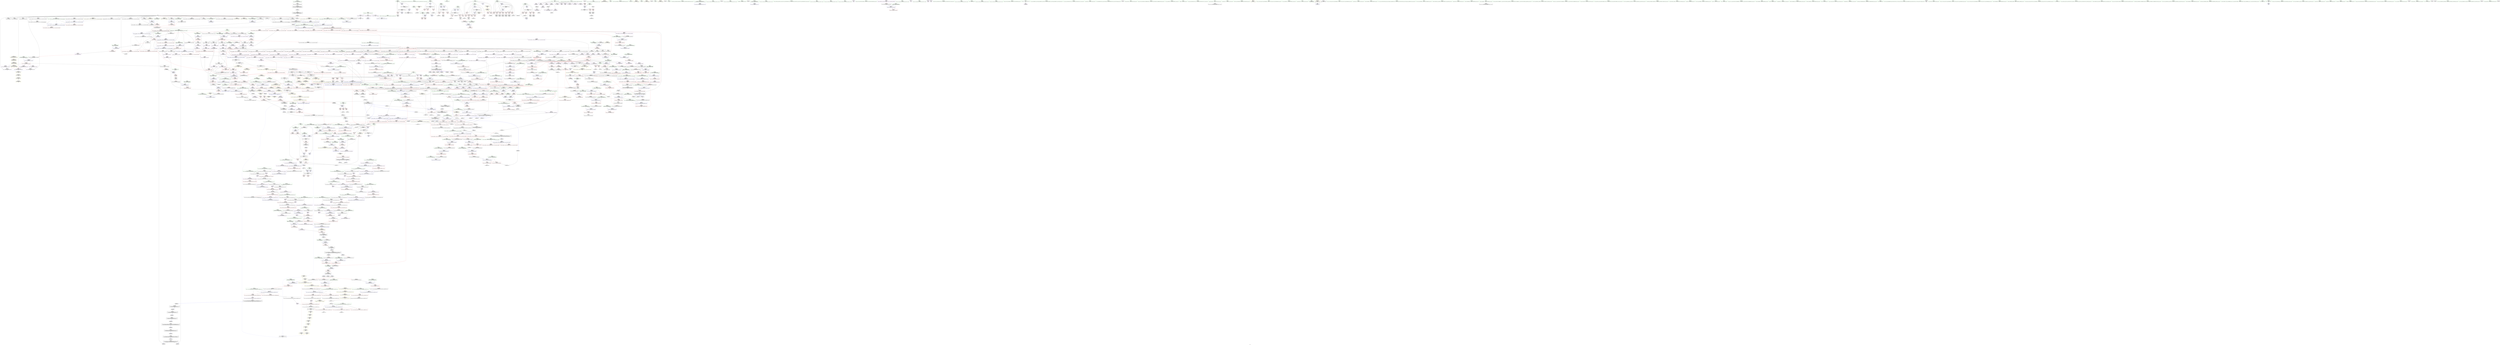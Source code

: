 digraph "SVFG" {
	label="SVFG";

	Node0x55b8600a9c90 [shape=record,color=grey,label="{NodeID: 0\nNullPtr|{|<s29>104}}"];
	Node0x55b8600a9c90 -> Node0x55b86010f030[style=solid];
	Node0x55b8600a9c90 -> Node0x55b86010f130[style=solid];
	Node0x55b8600a9c90 -> Node0x55b86010f200[style=solid];
	Node0x55b8600a9c90 -> Node0x55b86010f2d0[style=solid];
	Node0x55b8600a9c90 -> Node0x55b86010f3a0[style=solid];
	Node0x55b8600a9c90 -> Node0x55b86010f470[style=solid];
	Node0x55b8600a9c90 -> Node0x55b86010f540[style=solid];
	Node0x55b8600a9c90 -> Node0x55b86010f610[style=solid];
	Node0x55b8600a9c90 -> Node0x55b86010f6e0[style=solid];
	Node0x55b8600a9c90 -> Node0x55b86010f7b0[style=solid];
	Node0x55b8600a9c90 -> Node0x55b86010f880[style=solid];
	Node0x55b8600a9c90 -> Node0x55b86010f950[style=solid];
	Node0x55b8600a9c90 -> Node0x55b86010fa20[style=solid];
	Node0x55b8600a9c90 -> Node0x55b86010faf0[style=solid];
	Node0x55b8600a9c90 -> Node0x55b86010fbc0[style=solid];
	Node0x55b8600a9c90 -> Node0x55b86010fc90[style=solid];
	Node0x55b8600a9c90 -> Node0x55b86010fd60[style=solid];
	Node0x55b8600a9c90 -> Node0x55b86010fe30[style=solid];
	Node0x55b8600a9c90 -> Node0x55b86010ff00[style=solid];
	Node0x55b8600a9c90 -> Node0x55b86010ffd0[style=solid];
	Node0x55b8600a9c90 -> Node0x55b8601100a0[style=solid];
	Node0x55b8600a9c90 -> Node0x55b860118250[style=solid];
	Node0x55b8600a9c90 -> Node0x55b86011a8b0[style=solid];
	Node0x55b8600a9c90 -> Node0x55b86011a980[style=solid];
	Node0x55b8600a9c90 -> Node0x55b86011aa50[style=solid];
	Node0x55b8600a9c90 -> Node0x55b86011cad0[style=solid];
	Node0x55b8600a9c90 -> Node0x55b86015a660[style=solid];
	Node0x55b8600a9c90 -> Node0x55b86015eb10[style=solid];
	Node0x55b8600a9c90 -> Node0x55b86015ec90[style=solid];
	Node0x55b8600a9c90:s29 -> Node0x55b860228510[style=solid,color=red];
	Node0x55b8601151d0 [shape=record,color=red,label="{NodeID: 775\n1350\<--1349\n\<--\n_ZSt3maxImERKT_S2_S2_\n}"];
	Node0x55b8601151d0 -> Node0x55b86015f590[style=solid];
	Node0x55b86012ffc0 [shape=record,color=black,label="{NodeID: 1550\nMR_53V_7 = PHI(MR_53V_9, MR_53V_3, )\npts\{295 \}\n}"];
	Node0x55b86012ffc0 -> Node0x55b860125560[style=dashed];
	Node0x55b86012ffc0 -> Node0x55b860119ef0[style=dashed];
	Node0x55b86012ffc0 -> Node0x55b86012ffc0[style=dashed];
	Node0x55b86010bb30 [shape=record,color=purple,label="{NodeID: 443\n429\<--11\narrayidx43\<--p\n_Z5solvei\n}"];
	Node0x55b86010bb30 -> Node0x55b860126740[style=solid];
	Node0x55b8600ff150 [shape=record,color=green,label="{NodeID: 111\n710\<--711\n__last.addr\<--__last.addr_field_insensitive\n_ZSt8_DestroyIPiEvT_S1_\n}"];
	Node0x55b8600ff150 -> Node0x55b860127e00[style=solid];
	Node0x55b8600ff150 -> Node0x55b86011b340[style=solid];
	Node0x55b86011acc0 [shape=record,color=blue,label="{NodeID: 886\n638\<--635\n__first.addr\<--__first\n_ZSt8_DestroyIPiiEvT_S1_RSaIT0_E\n}"];
	Node0x55b86011acc0 -> Node0x55b8601276b0[style=dashed];
	Node0x55b8601216d0 [shape=record,color=purple,label="{NodeID: 554\n1788\<--1483\noffset_0\<--\n}"];
	Node0x55b8601216d0 -> Node0x55b8601178d0[style=solid];
	Node0x55b860104160 [shape=record,color=green,label="{NodeID: 222\n1491\<--1492\n_ZSt18uninitialized_copyISt13move_iteratorIPiES1_ET0_T_S4_S3_\<--_ZSt18uninitialized_copyISt13move_iteratorIPiES1_ET0_T_S4_S3__field_insensitive\n}"];
	Node0x55b86021da80 [shape=record,color=black,label="{NodeID: 2104\n340 = PHI()\n}"];
	Node0x55b86021da80 -> Node0x55b860160610[style=solid];
	Node0x55b86013ff90 [shape=record,color=blue, style = dotted,label="{NodeID: 997\n1802\<--1804\noffset_0\<--dummyVal\n_ZSt4copyISt13move_iteratorIPiES1_ET0_T_S4_S3_\n}"];
	Node0x55b86013ff90 -> Node0x55b860116550[style=dashed];
	Node0x55b8601bb940 [shape=record,color=yellow,style=double,label="{NodeID: 1772\n17V_1 = ENCHI(MR_17V_0)\npts\{170 \}\nFun[_ZSt3minIiERKT_S2_S2_]}"];
	Node0x55b8601bb940 -> Node0x55b860124ee0[style=dashed];
	Node0x55b860127100 [shape=record,color=red,label="{NodeID: 665\n560\<--553\n\<--c\nmain\n}"];
	Node0x55b860127100 -> Node0x55b86015f290[style=solid];
	Node0x55b8601122b0 [shape=record,color=black,label="{NodeID: 333\n514\<--513\n\<--_M_impl3\n_ZNSt6vectorIiSaIiEE9push_backERKi\n|{<s0>33}}"];
	Node0x55b8601122b0:s0 -> Node0x55b860226f00[style=solid,color=red];
	Node0x55b8602265d0 [shape=record,color=black,label="{NodeID: 2215\n1662 = PHI(1640, )\n1st arg _ZSt13__copy_move_aILb1EPiS0_ET1_T0_S2_S1_ }"];
	Node0x55b8602265d0 -> Node0x55b860140540[style=solid];
	Node0x55b8600fb6b0 [shape=record,color=green,label="{NodeID: 1\n7\<--1\n__dso_handle\<--dummyObj\nGlob }"];
	Node0x55b8601152a0 [shape=record,color=red,label="{NodeID: 776\n1366\<--1363\n\<--__a.addr\n_ZNSt16allocator_traitsISaIiEE8max_sizeERKS0_\n}"];
	Node0x55b8601152a0 -> Node0x55b860109500[style=solid];
	Node0x55b8601304c0 [shape=record,color=black,label="{NodeID: 1551\nMR_61V_3 = PHI(MR_61V_4, MR_61V_2, )\npts\{303 \}\n}"];
	Node0x55b8601304c0 -> Node0x55b860125e50[style=dashed];
	Node0x55b8601304c0 -> Node0x55b860125f20[style=dashed];
	Node0x55b8601304c0 -> Node0x55b860125ff0[style=dashed];
	Node0x55b8601304c0 -> Node0x55b8601260c0[style=dashed];
	Node0x55b8601304c0 -> Node0x55b860119fc0[style=dashed];
	Node0x55b86010bc00 [shape=record,color=purple,label="{NodeID: 444\n61\<--15\n\<--_Z1sB5cxx11\n__cxx_global_var_init.1\n}"];
	Node0x55b86010bc00 -> Node0x55b86015be70[style=solid];
	Node0x55b8600ff220 [shape=record,color=green,label="{NodeID: 112\n717\<--718\n_ZNSt12_Destroy_auxILb1EE9__destroyIPiEEvT_S3_\<--_ZNSt12_Destroy_auxILb1EE9__destroyIPiEEvT_S3__field_insensitive\n}"];
	Node0x55b86011ad90 [shape=record,color=blue,label="{NodeID: 887\n640\<--636\n__last.addr\<--__last\n_ZSt8_DestroyIPiiEvT_S1_RSaIT0_E\n}"];
	Node0x55b86011ad90 -> Node0x55b860127780[style=dashed];
	Node0x55b8601217a0 [shape=record,color=purple,label="{NodeID: 555\n1505\<--1496\ncoerce.dive\<--retval\n_ZSt32__make_move_if_noexcept_iteratorIiSt13move_iteratorIPiEET0_PT_\n}"];
	Node0x55b8601217a0 -> Node0x55b860115ed0[style=solid];
	Node0x55b860104260 [shape=record,color=green,label="{NodeID: 223\n1496\<--1497\nretval\<--retval_field_insensitive\n_ZSt32__make_move_if_noexcept_iteratorIiSt13move_iteratorIPiEET0_PT_\n|{|<s1>111}}"];
	Node0x55b860104260 -> Node0x55b8601217a0[style=solid];
	Node0x55b860104260:s1 -> Node0x55b8602240a0[style=solid,color=red];
	Node0x55b86021db50 [shape=record,color=black,label="{NodeID: 2105\n349 = PHI()\n}"];
	Node0x55b86021db50 -> Node0x55b860126330[style=solid];
	Node0x55b860140060 [shape=record,color=blue, style = dotted,label="{NodeID: 998\n1805\<--1807\noffset_0\<--dummyVal\n_ZSt4copyISt13move_iteratorIPiES1_ET0_T_S4_S3_\n}"];
	Node0x55b860140060 -> Node0x55b860116620[style=dashed];
	Node0x55b8601bb9f0 [shape=record,color=yellow,style=double,label="{NodeID: 1773\n21V_1 = ENCHI(MR_21V_0)\npts\{174 \}\nFun[_ZSt3minIiERKT_S2_S2_]}"];
	Node0x55b8601bb9f0 -> Node0x55b860124e10[style=dashed];
	Node0x55b8601271d0 [shape=record,color=red,label="{NodeID: 666\n564\<--553\n\<--c\nmain\n|{<s0>37}}"];
	Node0x55b8601271d0:s0 -> Node0x55b860228620[style=solid,color=red];
	Node0x55b860112380 [shape=record,color=black,label="{NodeID: 334\n605\<--604\n\<--this1\n_ZNSt12_Vector_baseIiSaIiEE12_Vector_implC2Ev\n|{<s0>41}}"];
	Node0x55b860112380:s0 -> Node0x55b8602263b0[style=solid,color=red];
	Node0x55b8602266e0 [shape=record,color=black,label="{NodeID: 2216\n1663 = PHI(1642, )\n2nd arg _ZSt13__copy_move_aILb1EPiS0_ET1_T0_S2_S1_ }"];
	Node0x55b8602266e0 -> Node0x55b860140610[style=solid];
	Node0x55b8600fb9f0 [shape=record,color=green,label="{NodeID: 2\n9\<--1\n\<--dummyObj\nCan only get source location for instruction, argument, global var or function.}"];
	Node0x55b860115370 [shape=record,color=red,label="{NodeID: 777\n1377\<--1374\nthis1\<--this.addr\n_ZNKSt12_Vector_baseIiSaIiEE19_M_get_Tp_allocatorEv\n}"];
	Node0x55b860115370 -> Node0x55b860120f80[style=solid];
	Node0x55b86010bcd0 [shape=record,color=purple,label="{NodeID: 445\n68\<--15\n\<--_Z1sB5cxx11\n__cxx_global_var_init.1\n}"];
	Node0x55b8600ff320 [shape=record,color=green,label="{NodeID: 113\n723\<--724\n.addr\<--.addr_field_insensitive\n_ZNSt12_Destroy_auxILb1EE9__destroyIPiEEvT_S3_\n}"];
	Node0x55b8600ff320 -> Node0x55b86011b410[style=solid];
	Node0x55b8601c9e00 [shape=record,color=yellow,style=double,label="{NodeID: 1995\nRETMU(4V_2)\npts\{210000 210001 210002 \}\nFun[_GLOBAL__sub_I_mbalunovic_0_0.cpp]}"];
	Node0x55b86011ae60 [shape=record,color=blue,label="{NodeID: 888\n642\<--637\n.addr\<--\n_ZSt8_DestroyIPiiEvT_S1_RSaIT0_E\n}"];
	Node0x55b860121870 [shape=record,color=purple,label="{NodeID: 556\n1524\<--1512\ncoerce.dive\<--__first\n_ZSt18uninitialized_copyISt13move_iteratorIPiES1_ET0_T_S4_S3_\n}"];
	Node0x55b860121870 -> Node0x55b86013f430[style=solid];
	Node0x55b860104330 [shape=record,color=green,label="{NodeID: 224\n1498\<--1499\n__i.addr\<--__i.addr_field_insensitive\n_ZSt32__make_move_if_noexcept_iteratorIiSt13move_iteratorIPiEET0_PT_\n}"];
	Node0x55b860104330 -> Node0x55b860115e00[style=solid];
	Node0x55b860104330 -> Node0x55b86013f360[style=solid];
	Node0x55b86021dc50 [shape=record,color=black,label="{NodeID: 2106\n373 = PHI()\n}"];
	Node0x55b86021dc50 -> Node0x55b860160010[style=solid];
	Node0x55b860140130 [shape=record,color=blue,label="{NodeID: 999\n1626\<--1623\n__first.addr\<--__first\n_ZSt14__copy_move_a2ILb1EPiS0_ET1_T0_S2_S1_\n}"];
	Node0x55b860140130 -> Node0x55b8601166f0[style=dashed];
	Node0x55b8601272a0 [shape=record,color=red,label="{NodeID: 667\n567\<--553\n\<--c\nmain\n}"];
	Node0x55b8601272a0 -> Node0x55b86015df10[style=solid];
	Node0x55b860112450 [shape=record,color=black,label="{NodeID: 335\n622\<--621\n\<--this1\n_ZNSaIiEC2Ev\n|{<s0>42}}"];
	Node0x55b860112450:s0 -> Node0x55b860223f90[style=solid,color=red];
	Node0x55b860226820 [shape=record,color=black,label="{NodeID: 2217\n654 = PHI(143, 843, 951, 967, 1003, 1023, )\n0th arg _ZNSt12_Vector_baseIiSaIiEE19_M_get_Tp_allocatorEv }"];
	Node0x55b860226820 -> Node0x55b86011af30[style=solid];
	Node0x55b8600fbab0 [shape=record,color=green,label="{NodeID: 3\n22\<--1\n.str\<--dummyObj\nGlob }"];
	Node0x55b860115440 [shape=record,color=red,label="{NodeID: 778\n1386\<--1383\nthis1\<--this.addr\n_ZNK9__gnu_cxx13new_allocatorIiE8max_sizeEv\n}"];
	Node0x55b86010bda0 [shape=record,color=purple,label="{NodeID: 446\n69\<--15\n\<--_Z1sB5cxx11\n__cxx_global_var_init.1\n}"];
	Node0x55b86010bda0 -> Node0x55b860160f10[style=solid];
	Node0x55b8601047a0 [shape=record,color=green,label="{NodeID: 114\n725\<--726\n.addr1\<--.addr1_field_insensitive\n_ZNSt12_Destroy_auxILb1EE9__destroyIPiEEvT_S3_\n}"];
	Node0x55b8601047a0 -> Node0x55b86011b4e0[style=solid];
	Node0x55b86011af30 [shape=record,color=blue,label="{NodeID: 889\n655\<--654\nthis.addr\<--this\n_ZNSt12_Vector_baseIiSaIiEE19_M_get_Tp_allocatorEv\n}"];
	Node0x55b86011af30 -> Node0x55b860127850[style=dashed];
	Node0x55b8601b2a50 [shape=record,color=yellow,style=double,label="{NodeID: 1664\n59V_1 = ENCHI(MR_59V_0)\npts\{301 \}\nFun[_ZNSt16allocator_traitsISaIiEE9constructIiJRKiEEEvRS0_PT_DpOT0_]|{<s0>58}}"];
	Node0x55b8601b2a50:s0 -> Node0x55b8601b0f70[style=dashed,color=red];
	Node0x55b860121940 [shape=record,color=purple,label="{NodeID: 557\n1526\<--1514\ncoerce.dive1\<--__last\n_ZSt18uninitialized_copyISt13move_iteratorIPiES1_ET0_T_S4_S3_\n}"];
	Node0x55b860121940 -> Node0x55b86013f500[style=solid];
	Node0x55b860104400 [shape=record,color=green,label="{NodeID: 225\n1503\<--1504\n_ZNSt13move_iteratorIPiEC2ES0_\<--_ZNSt13move_iteratorIPiEC2ES0__field_insensitive\n}"];
	Node0x55b86021dd50 [shape=record,color=black,label="{NodeID: 2107\n384 = PHI()\n}"];
	Node0x55b86021dd50 -> Node0x55b8601265a0[style=solid];
	Node0x55b860140200 [shape=record,color=blue,label="{NodeID: 1000\n1628\<--1624\n__last.addr\<--__last\n_ZSt14__copy_move_a2ILb1EPiS0_ET1_T0_S2_S1_\n}"];
	Node0x55b860140200 -> Node0x55b8601167c0[style=dashed];
	Node0x55b860127370 [shape=record,color=red,label="{NodeID: 668\n577\<--574\nthis1\<--this.addr\n_ZNSt12_Vector_baseIiSaIiEEC2Ev\n}"];
	Node0x55b860127370 -> Node0x55b86011df90[style=solid];
	Node0x55b860112520 [shape=record,color=black,label="{NodeID: 336\n660\<--659\n\<--_M_impl\n_ZNSt12_Vector_baseIiSaIiEE19_M_get_Tp_allocatorEv\n}"];
	Node0x55b860112520 -> Node0x55b8601125f0[style=solid];
	Node0x55b860226d70 [shape=record,color=black,label="{NodeID: 2218\n1113 = PHI(872, 938, 1107, )\n0th arg _ZSt7forwardIRKiEOT_RNSt16remove_referenceIS2_E4typeE }"];
	Node0x55b860226d70 -> Node0x55b86013d070[style=solid];
	Node0x55b8600fbb70 [shape=record,color=green,label="{NodeID: 4\n24\<--1\n_ZSt3cin\<--dummyObj\nGlob }"];
	Node0x55b8601c2e00 [shape=record,color=yellow,style=double,label="{NodeID: 1886\nRETMU(9V_2)\npts\{128 \}\nFun[_ZNSt6vectorIiSaIiEED2Ev]}"];
	Node0x55b860115510 [shape=record,color=red,label="{NodeID: 779\n1398\<--1392\nthis1\<--this.addr\n_ZN9__gnu_cxx17__normal_iteratorIPiSt6vectorIiSaIiEEEC2ERKS1_\n}"];
	Node0x55b860115510 -> Node0x55b860121050[style=solid];
	Node0x55b86010be70 [shape=record,color=purple,label="{NodeID: 447\n83\<--15\n\<--_Z1sB5cxx11\n__cxx_global_array_dtor\n}"];
	Node0x55b860104830 [shape=record,color=green,label="{NodeID: 115\n734\<--735\nthis.addr\<--this.addr_field_insensitive\n_ZNSt12_Vector_baseIiSaIiEE13_M_deallocateEPim\n}"];
	Node0x55b860104830 -> Node0x55b860127ed0[style=solid];
	Node0x55b860104830 -> Node0x55b86011b5b0[style=solid];
	Node0x55b86011b000 [shape=record,color=blue,label="{NodeID: 890\n664\<--663\nthis.addr\<--this\n_ZNSt12_Vector_baseIiSaIiEED2Ev\n}"];
	Node0x55b86011b000 -> Node0x55b860127920[style=dashed];
	Node0x55b860121a10 [shape=record,color=purple,label="{NodeID: 558\n1537\<--1520\ncoerce.dive3\<--agg.tmp\n_ZSt18uninitialized_copyISt13move_iteratorIPiES1_ET0_T_S4_S3_\n}"];
	Node0x55b860121a10 -> Node0x55b860116070[style=solid];
	Node0x55b860104500 [shape=record,color=green,label="{NodeID: 226\n1512\<--1513\n__first\<--__first_field_insensitive\n_ZSt18uninitialized_copyISt13move_iteratorIPiES1_ET0_T_S4_S3_\n}"];
	Node0x55b860104500 -> Node0x55b86010a130[style=solid];
	Node0x55b860104500 -> Node0x55b860121870[style=solid];
	Node0x55b86021de50 [shape=record,color=black,label="{NodeID: 2108\n435 = PHI()\n}"];
	Node0x55b86021de50 -> Node0x55b86015fe90[style=solid];
	Node0x55b8601402d0 [shape=record,color=blue,label="{NodeID: 1001\n1630\<--1625\n__result.addr\<--__result\n_ZSt14__copy_move_a2ILb1EPiS0_ET1_T0_S2_S1_\n}"];
	Node0x55b8601402d0 -> Node0x55b860116890[style=dashed];
	Node0x55b860127440 [shape=record,color=red,label="{NodeID: 669\n604\<--601\nthis1\<--this.addr\n_ZNSt12_Vector_baseIiSaIiEE12_Vector_implC2Ev\n}"];
	Node0x55b860127440 -> Node0x55b860112380[style=solid];
	Node0x55b860127440 -> Node0x55b86011e060[style=solid];
	Node0x55b860127440 -> Node0x55b86011e130[style=solid];
	Node0x55b860127440 -> Node0x55b86011e200[style=solid];
	Node0x55b8601125f0 [shape=record,color=black,label="{NodeID: 337\n653\<--660\n_ZNSt12_Vector_baseIiSaIiEE19_M_get_Tp_allocatorEv_ret\<--\n_ZNSt12_Vector_baseIiSaIiEE19_M_get_Tp_allocatorEv\n|{<s0>10|<s1>54|<s2>66|<s3>69|<s4>74|<s5>78}}"];
	Node0x55b8601125f0:s0 -> Node0x55b86020efc0[style=solid,color=blue];
	Node0x55b8601125f0:s1 -> Node0x55b86021e8e0[style=solid,color=blue];
	Node0x55b8601125f0:s2 -> Node0x55b86021f2e0[style=solid,color=blue];
	Node0x55b8601125f0:s3 -> Node0x55b86021f6a0[style=solid,color=blue];
	Node0x55b8601125f0:s4 -> Node0x55b86021f9f0[style=solid,color=blue];
	Node0x55b8601125f0:s5 -> Node0x55b86021fb60[style=solid,color=blue];
	Node0x55b860226f00 [shape=record,color=black,label="{NodeID: 2219\n857 = PHI(514, 934, )\n0th arg _ZNSt16allocator_traitsISaIiEE9constructIiJRKiEEEvRS0_PT_DpOT0_ }"];
	Node0x55b860226f00 -> Node0x55b86011c1e0[style=solid];
	Node0x55b8600fbfd0 [shape=record,color=green,label="{NodeID: 5\n25\<--1\n.str.3\<--dummyObj\nGlob }"];
	Node0x55b8601c2f10 [shape=record,color=yellow,style=double,label="{NodeID: 1887\nRETMU(11V_1)\npts\{130 \}\nFun[_ZNSt6vectorIiSaIiEED2Ev]}"];
	Node0x55b8601155e0 [shape=record,color=red,label="{NodeID: 780\n1400\<--1394\n\<--__i.addr\n_ZN9__gnu_cxx17__normal_iteratorIPiSt6vectorIiSaIiEEEC2ERKS1_\n}"];
	Node0x55b8601155e0 -> Node0x55b8601156b0[style=solid];
	Node0x55b8601318c0 [shape=record,color=black,label="{NodeID: 1555\nMR_25V_3 = PHI(MR_25V_4, MR_25V_2, )\npts\{1445 \}\n|{|<s1>27|<s2>28}}"];
	Node0x55b8601318c0 -> Node0x55b86012cdc0[style=dashed];
	Node0x55b8601318c0:s1 -> Node0x55b8601af190[style=dashed,color=red];
	Node0x55b8601318c0:s2 -> Node0x55b860199b00[style=dashed,color=red];
	Node0x55b86010bf40 [shape=record,color=purple,label="{NodeID: 448\n84\<--15\n\<--_Z1sB5cxx11\n__cxx_global_array_dtor\n}"];
	Node0x55b86010bf40 -> Node0x55b86015ad90[style=solid];
	Node0x55b860104900 [shape=record,color=green,label="{NodeID: 116\n736\<--737\n__p.addr\<--__p.addr_field_insensitive\n_ZNSt12_Vector_baseIiSaIiEE13_M_deallocateEPim\n}"];
	Node0x55b860104900 -> Node0x55b860127fa0[style=solid];
	Node0x55b860104900 -> Node0x55b860128070[style=solid];
	Node0x55b860104900 -> Node0x55b86011b680[style=solid];
	Node0x55b86011b0d0 [shape=record,color=blue,label="{NodeID: 891\n666\<--695\nexn.slot\<--\n_ZNSt12_Vector_baseIiSaIiEED2Ev\n}"];
	Node0x55b86011b0d0 -> Node0x55b8601279f0[style=dashed];
	Node0x55b860121ae0 [shape=record,color=purple,label="{NodeID: 559\n1539\<--1522\ncoerce.dive4\<--agg.tmp2\n_ZSt18uninitialized_copyISt13move_iteratorIPiES1_ET0_T_S4_S3_\n}"];
	Node0x55b860121ae0 -> Node0x55b860116140[style=solid];
	Node0x55b8601045d0 [shape=record,color=green,label="{NodeID: 227\n1514\<--1515\n__last\<--__last_field_insensitive\n_ZSt18uninitialized_copyISt13move_iteratorIPiES1_ET0_T_S4_S3_\n}"];
	Node0x55b8601045d0 -> Node0x55b86010a200[style=solid];
	Node0x55b8601045d0 -> Node0x55b860121940[style=solid];
	Node0x55b86021df50 [shape=record,color=black,label="{NodeID: 2109\n451 = PHI()\n}"];
	Node0x55b8601403a0 [shape=record,color=blue,label="{NodeID: 1002\n1651\<--1648\ncoerce.dive\<--__it.coerce\n_ZSt12__miter_baseIPiEDTcl12__miter_basecldtfp_4baseEEESt13move_iteratorIT_E\n|{<s0>127}}"];
	Node0x55b8601403a0:s0 -> Node0x55b8601b1510[style=dashed,color=red];
	Node0x55b860127510 [shape=record,color=red,label="{NodeID: 670\n621\<--618\nthis1\<--this.addr\n_ZNSaIiEC2Ev\n}"];
	Node0x55b860127510 -> Node0x55b860112450[style=solid];
	Node0x55b8601126c0 [shape=record,color=black,label="{NodeID: 338\n681\<--677\nsub.ptr.lhs.cast\<--\n_ZNSt12_Vector_baseIiSaIiEED2Ev\n}"];
	Node0x55b8601126c0 -> Node0x55b86015cb90[style=solid];
	Node0x55b860227050 [shape=record,color=black,label="{NodeID: 2220\n858 = PHI(518, 937, )\n1st arg _ZNSt16allocator_traitsISaIiEE9constructIiJRKiEEEvRS0_PT_DpOT0_ }"];
	Node0x55b860227050 -> Node0x55b86011c2b0[style=solid];
	Node0x55b8600fc090 [shape=record,color=green,label="{NodeID: 6\n27\<--1\n.str.4\<--dummyObj\nGlob }"];
	Node0x55b8601c2ff0 [shape=record,color=yellow,style=double,label="{NodeID: 1888\nRETMU(13V_1)\npts\{132 \}\nFun[_ZNSt6vectorIiSaIiEED2Ev]}"];
	Node0x55b8601156b0 [shape=record,color=red,label="{NodeID: 781\n1401\<--1400\n\<--\n_ZN9__gnu_cxx17__normal_iteratorIPiSt6vectorIiSaIiEEEC2ERKS1_\n}"];
	Node0x55b8601156b0 -> Node0x55b86013e9a0[style=solid];
	Node0x55b86010c010 [shape=record,color=purple,label="{NodeID: 449\n91\<--15\n\<--_Z1sB5cxx11\n__cxx_global_array_dtor\n}"];
	Node0x55b86010c010 -> Node0x55b860160790[style=solid];
	Node0x55b8601049d0 [shape=record,color=green,label="{NodeID: 117\n738\<--739\n__n.addr\<--__n.addr_field_insensitive\n_ZNSt12_Vector_baseIiSaIiEE13_M_deallocateEPim\n}"];
	Node0x55b8601049d0 -> Node0x55b860128140[style=solid];
	Node0x55b8601049d0 -> Node0x55b86011b750[style=solid];
	Node0x55b86011b1a0 [shape=record,color=blue,label="{NodeID: 892\n668\<--697\nehselector.slot\<--\n_ZNSt12_Vector_baseIiSaIiEED2Ev\n}"];
	Node0x55b860121bb0 [shape=record,color=purple,label="{NodeID: 560\n1790\<--1530\noffset_0\<--\n}"];
	Node0x55b860121bb0 -> Node0x55b86013f770[style=solid];
	Node0x55b8601046a0 [shape=record,color=green,label="{NodeID: 228\n1516\<--1517\n__result.addr\<--__result.addr_field_insensitive\n_ZSt18uninitialized_copyISt13move_iteratorIPiES1_ET0_T_S4_S3_\n}"];
	Node0x55b8601046a0 -> Node0x55b860115fa0[style=solid];
	Node0x55b8601046a0 -> Node0x55b86013f5d0[style=solid];
	Node0x55b86021e020 [shape=record,color=black,label="{NodeID: 2110\n457 = PHI()\n}"];
	Node0x55b860140470 [shape=record,color=blue,label="{NodeID: 1003\n1664\<--1661\n__first.addr\<--__first\n_ZSt13__copy_move_aILb1EPiS0_ET1_T0_S2_S1_\n}"];
	Node0x55b860140470 -> Node0x55b860116960[style=dashed];
	Node0x55b8601bbe80 [shape=record,color=yellow,style=double,label="{NodeID: 1778\n4V_1 = ENCHI(MR_4V_0)\npts\{210000 210001 210002 \}\nFun[_ZNSt12_Vector_baseIiSaIiEEC2Ev]|{<s0>38|<s1>38|<s2>38}}"];
	Node0x55b8601bbe80:s0 -> Node0x55b86011a8b0[style=dashed,color=red];
	Node0x55b8601bbe80:s1 -> Node0x55b86011a980[style=dashed,color=red];
	Node0x55b8601bbe80:s2 -> Node0x55b86011aa50[style=dashed,color=red];
	Node0x55b8601275e0 [shape=record,color=red,label="{NodeID: 671\n632\<--629\nthis1\<--this.addr\n_ZN9__gnu_cxx13new_allocatorIiEC2Ev\n}"];
	Node0x55b860112790 [shape=record,color=black,label="{NodeID: 339\n682\<--680\nsub.ptr.rhs.cast\<--\n_ZNSt12_Vector_baseIiSaIiEED2Ev\n}"];
	Node0x55b860112790 -> Node0x55b86015cb90[style=solid];
	Node0x55b8602271a0 [shape=record,color=black,label="{NodeID: 2221\n859 = PHI(519, 939, )\n2nd arg _ZNSt16allocator_traitsISaIiEE9constructIiJRKiEEEvRS0_PT_DpOT0_ }"];
	Node0x55b8602271a0 -> Node0x55b86011c380[style=solid];
	Node0x55b8600fc150 [shape=record,color=green,label="{NodeID: 7\n29\<--1\n.str.5\<--dummyObj\nGlob }"];
	Node0x55b860115780 [shape=record,color=red,label="{NodeID: 782\n1413\<--1407\n\<--__a.addr\n_ZNSt16allocator_traitsISaIiEE8allocateERS0_m\n}"];
	Node0x55b860115780 -> Node0x55b860109910[style=solid];
	Node0x55b8601322c0 [shape=record,color=black,label="{NodeID: 1557\nMR_27V_3 = PHI(MR_27V_4, MR_27V_2, )\npts\{210000 \}\n|{|<s1>27|<s2>28}}"];
	Node0x55b8601322c0 -> Node0x55b86012d7c0[style=dashed];
	Node0x55b8601322c0:s1 -> Node0x55b8601af270[style=dashed,color=red];
	Node0x55b8601322c0:s2 -> Node0x55b860199be0[style=dashed,color=red];
	Node0x55b86010c0e0 [shape=record,color=purple,label="{NodeID: 450\n317\<--15\narrayidx\<--_Z1sB5cxx11\n_Z5solvei\n}"];
	Node0x55b860104aa0 [shape=record,color=green,label="{NodeID: 118\n752\<--753\n_ZNSt16allocator_traitsISaIiEE10deallocateERS0_Pim\<--_ZNSt16allocator_traitsISaIiEE10deallocateERS0_Pim_field_insensitive\n}"];
	Node0x55b86011b270 [shape=record,color=blue,label="{NodeID: 893\n708\<--706\n__first.addr\<--__first\n_ZSt8_DestroyIPiEvT_S1_\n}"];
	Node0x55b86011b270 -> Node0x55b860127d30[style=dashed];
	Node0x55b8601b2e00 [shape=record,color=yellow,style=double,label="{NodeID: 1668\n25V_1 = ENCHI(MR_25V_0)\npts\{1445 \}\nFun[_ZNSt16allocator_traitsISaIiEE9constructIiJRKiEEEvRS0_PT_DpOT0_]|{<s0>58}}"];
	Node0x55b8601b2e00:s0 -> Node0x55b86013cfa0[style=dashed,color=red];
	Node0x55b860121c80 [shape=record,color=purple,label="{NodeID: 561\n1791\<--1531\noffset_0\<--\n}"];
	Node0x55b860121c80 -> Node0x55b8601179a0[style=solid];
	Node0x55b86010cb60 [shape=record,color=green,label="{NodeID: 229\n1518\<--1519\n__assignable\<--__assignable_field_insensitive\n_ZSt18uninitialized_copyISt13move_iteratorIPiES1_ET0_T_S4_S3_\n}"];
	Node0x55b86010cb60 -> Node0x55b86013f6a0[style=solid];
	Node0x55b86021e0f0 [shape=record,color=black,label="{NodeID: 2111\n530 = PHI(1073, )\n}"];
	Node0x55b86021e0f0 -> Node0x55b86011a3d0[style=solid];
	Node0x55b860140540 [shape=record,color=blue,label="{NodeID: 1004\n1666\<--1662\n__last.addr\<--__last\n_ZSt13__copy_move_aILb1EPiS0_ET1_T0_S2_S1_\n}"];
	Node0x55b860140540 -> Node0x55b860116a30[style=dashed];
	Node0x55b8601276b0 [shape=record,color=red,label="{NodeID: 672\n647\<--638\n\<--__first.addr\n_ZSt8_DestroyIPiiEvT_S1_RSaIT0_E\n|{<s0>43}}"];
	Node0x55b8601276b0:s0 -> Node0x55b860225bb0[style=solid,color=red];
	Node0x55b860112860 [shape=record,color=black,label="{NodeID: 340\n748\<--747\n\<--_M_impl\n_ZNSt12_Vector_baseIiSaIiEE13_M_deallocateEPim\n|{<s0>49}}"];
	Node0x55b860112860:s0 -> Node0x55b860224530[style=solid,color=red];
	Node0x55b8602272f0 [shape=record,color=black,label="{NodeID: 2222\n731 = PHI(671, 1007, 1026, )\n0th arg _ZNSt12_Vector_baseIiSaIiEE13_M_deallocateEPim }"];
	Node0x55b8602272f0 -> Node0x55b86011b5b0[style=solid];
	Node0x55b8600fc210 [shape=record,color=green,label="{NodeID: 8\n32\<--1\n\<--dummyObj\nCan only get source location for instruction, argument, global var or function.}"];
	Node0x55b860115850 [shape=record,color=red,label="{NodeID: 783\n1415\<--1409\n\<--__n.addr\n_ZNSt16allocator_traitsISaIiEE8allocateERS0_m\n|{<s0>104}}"];
	Node0x55b860115850:s0 -> Node0x55b860228400[style=solid,color=red];
	Node0x55b8601327c0 [shape=record,color=black,label="{NodeID: 1558\nMR_67V_4 = PHI(MR_67V_5, MR_67V_3, )\npts\{210001 \}\n|{|<s1>27}}"];
	Node0x55b8601327c0 -> Node0x55b86012dcc0[style=dashed];
	Node0x55b8601327c0:s1 -> Node0x55b8601af350[style=dashed,color=red];
	Node0x55b86010c1b0 [shape=record,color=purple,label="{NodeID: 451\n339\<--15\n\<--_Z1sB5cxx11\n_Z5solvei\n}"];
	Node0x55b860104ba0 [shape=record,color=green,label="{NodeID: 119\n758\<--759\nthis.addr\<--this.addr_field_insensitive\n_ZNSt12_Vector_baseIiSaIiEE12_Vector_implD2Ev\n}"];
	Node0x55b860104ba0 -> Node0x55b860128210[style=solid];
	Node0x55b860104ba0 -> Node0x55b86011b820[style=solid];
	Node0x55b86011b340 [shape=record,color=blue,label="{NodeID: 894\n710\<--707\n__last.addr\<--__last\n_ZSt8_DestroyIPiEvT_S1_\n}"];
	Node0x55b86011b340 -> Node0x55b860127e00[style=dashed];
	Node0x55b860121d50 [shape=record,color=purple,label="{NodeID: 562\n1793\<--1533\noffset_0\<--\n}"];
	Node0x55b860121d50 -> Node0x55b86013f840[style=solid];
	Node0x55b86010cc30 [shape=record,color=green,label="{NodeID: 230\n1520\<--1521\nagg.tmp\<--agg.tmp_field_insensitive\n_ZSt18uninitialized_copyISt13move_iteratorIPiES1_ET0_T_S4_S3_\n}"];
	Node0x55b86010cc30 -> Node0x55b86010a2d0[style=solid];
	Node0x55b86010cc30 -> Node0x55b860121a10[style=solid];
	Node0x55b86021e320 [shape=record,color=black,label="{NodeID: 2112\n557 = PHI()\n}"];
	Node0x55b860140610 [shape=record,color=blue,label="{NodeID: 1005\n1668\<--1663\n__result.addr\<--__result\n_ZSt13__copy_move_aILb1EPiS0_ET1_T0_S2_S1_\n}"];
	Node0x55b860140610 -> Node0x55b860116b00[style=dashed];
	Node0x55b860127780 [shape=record,color=red,label="{NodeID: 673\n648\<--640\n\<--__last.addr\n_ZSt8_DestroyIPiiEvT_S1_RSaIT0_E\n|{<s0>43}}"];
	Node0x55b860127780:s0 -> Node0x55b860225cc0[style=solid,color=red];
	Node0x55b860112930 [shape=record,color=black,label="{NodeID: 341\n762\<--761\n\<--this1\n_ZNSt12_Vector_baseIiSaIiEE12_Vector_implD2Ev\n|{<s0>50}}"];
	Node0x55b860112930:s0 -> Node0x55b8602262a0[style=solid,color=red];
	Node0x55b860227480 [shape=record,color=black,label="{NodeID: 2223\n732 = PHI(674, 1008, 1030, )\n1st arg _ZNSt12_Vector_baseIiSaIiEE13_M_deallocateEPim }"];
	Node0x55b860227480 -> Node0x55b86011b680[style=solid];
	Node0x55b8600fc2d0 [shape=record,color=green,label="{NodeID: 9\n178\<--1\n\<--dummyObj\nCan only get source location for instruction, argument, global var or function.}"];
	Node0x55b860115920 [shape=record,color=red,label="{NodeID: 784\n1433\<--1424\nthis1\<--this.addr\n_ZN9__gnu_cxx13new_allocatorIiE8allocateEmPKv\n|{<s0>105}}"];
	Node0x55b860115920:s0 -> Node0x55b860223360[style=solid,color=red];
	Node0x55b860132cc0 [shape=record,color=black,label="{NodeID: 1559\nMR_69V_3 = PHI(MR_69V_4, MR_69V_2, )\npts\{210002 \}\n|{|<s1>27}}"];
	Node0x55b860132cc0 -> Node0x55b86012e1c0[style=dashed];
	Node0x55b860132cc0:s1 -> Node0x55b8601af430[style=dashed,color=red];
	Node0x55b86010c280 [shape=record,color=purple,label="{NodeID: 452\n348\<--15\n\<--_Z1sB5cxx11\n_Z5solvei\n}"];
	Node0x55b860104c70 [shape=record,color=green,label="{NodeID: 120\n764\<--765\n_ZNSaIiED2Ev\<--_ZNSaIiED2Ev_field_insensitive\n}"];
	Node0x55b86011b410 [shape=record,color=blue,label="{NodeID: 895\n723\<--721\n.addr\<--\n_ZNSt12_Destroy_auxILb1EE9__destroyIPiEEvT_S3_\n}"];
	Node0x55b860121e20 [shape=record,color=purple,label="{NodeID: 563\n1794\<--1534\noffset_0\<--\n}"];
	Node0x55b860121e20 -> Node0x55b860117a70[style=solid];
	Node0x55b86010cd00 [shape=record,color=green,label="{NodeID: 231\n1522\<--1523\nagg.tmp2\<--agg.tmp2_field_insensitive\n_ZSt18uninitialized_copyISt13move_iteratorIPiES1_ET0_T_S4_S3_\n}"];
	Node0x55b86010cd00 -> Node0x55b86010a3a0[style=solid];
	Node0x55b86010cd00 -> Node0x55b860121ae0[style=solid];
	Node0x55b86021e3f0 [shape=record,color=black,label="{NodeID: 2113\n589 = PHI()\n}"];
	Node0x55b8601406e0 [shape=record,color=blue,label="{NodeID: 1006\n1670\<--328\n__simple\<--\n_ZSt13__copy_move_aILb1EPiS0_ET1_T0_S2_S1_\n}"];
	Node0x55b8601bc180 [shape=record,color=yellow,style=double,label="{NodeID: 1781\n4V_1 = ENCHI(MR_4V_0)\npts\{210000 210001 210002 \}\nFun[_GLOBAL__sub_I_mbalunovic_0_0.cpp]|{<s0>133}}"];
	Node0x55b8601bc180:s0 -> Node0x55b860198be0[style=dashed,color=red];
	Node0x55b860127850 [shape=record,color=red,label="{NodeID: 674\n658\<--655\nthis1\<--this.addr\n_ZNSt12_Vector_baseIiSaIiEE19_M_get_Tp_allocatorEv\n}"];
	Node0x55b860127850 -> Node0x55b86011e2d0[style=solid];
	Node0x55b860112a00 [shape=record,color=black,label="{NodeID: 342\n781\<--780\n\<--\n_ZNSt16allocator_traitsISaIiEE10deallocateERS0_Pim\n|{<s0>51}}"];
	Node0x55b860112a00:s0 -> Node0x55b860222fa0[style=solid,color=red];
	Node0x55b860227610 [shape=record,color=black,label="{NodeID: 2224\n733 = PHI(684, 1009, 1042, )\n2nd arg _ZNSt12_Vector_baseIiSaIiEE13_M_deallocateEPim }"];
	Node0x55b860227610 -> Node0x55b86011b750[style=solid];
	Node0x55b8600fc7d0 [shape=record,color=green,label="{NodeID: 10\n212\<--1\n\<--dummyObj\nCan only get source location for instruction, argument, global var or function.}"];
	Node0x55b8601159f0 [shape=record,color=red,label="{NodeID: 785\n1434\<--1426\n\<--__n.addr\n_ZN9__gnu_cxx13new_allocatorIiE8allocateEmPKv\n}"];
	Node0x55b8601159f0 -> Node0x55b860160310[style=solid];
	Node0x55b86010c350 [shape=record,color=purple,label="{NodeID: 453\n372\<--15\narrayidx15\<--_Z1sB5cxx11\n_Z5solvei\n}"];
	Node0x55b860104d70 [shape=record,color=green,label="{NodeID: 121\n771\<--772\n__a.addr\<--__a.addr_field_insensitive\n_ZNSt16allocator_traitsISaIiEE10deallocateERS0_Pim\n}"];
	Node0x55b860104d70 -> Node0x55b8601282e0[style=solid];
	Node0x55b860104d70 -> Node0x55b86011b8f0[style=solid];
	Node0x55b86011b4e0 [shape=record,color=blue,label="{NodeID: 896\n725\<--722\n.addr1\<--\n_ZNSt12_Destroy_auxILb1EE9__destroyIPiEEvT_S3_\n}"];
	Node0x55b860121ef0 [shape=record,color=purple,label="{NodeID: 564\n1564\<--1554\ncoerce.dive\<--__first\n_ZNSt20__uninitialized_copyILb1EE13__uninit_copyISt13move_iteratorIPiES3_EET0_T_S6_S5_\n}"];
	Node0x55b860121ef0 -> Node0x55b86013f910[style=solid];
	Node0x55b86010cdd0 [shape=record,color=green,label="{NodeID: 232\n1542\<--1543\n_ZNSt20__uninitialized_copyILb1EE13__uninit_copyISt13move_iteratorIPiES3_EET0_T_S6_S5_\<--_ZNSt20__uninitialized_copyILb1EE13__uninit_copyISt13move_iteratorIPiES3_EET0_T_S6_S5__field_insensitive\n}"];
	Node0x55b86021e4c0 [shape=record,color=black,label="{NodeID: 2114\n1653 = PHI(1741, )\n|{<s0>128}}"];
	Node0x55b86021e4c0:s0 -> Node0x55b860229860[style=solid,color=red];
	Node0x55b8601407b0 [shape=record,color=blue,label="{NodeID: 1007\n1685\<--1684\n__it.addr\<--__it\n_ZSt12__niter_baseIPiET_S1_\n}"];
	Node0x55b8601407b0 -> Node0x55b860116bd0[style=dashed];
	Node0x55b8601bc290 [shape=record,color=yellow,style=double,label="{NodeID: 1782\n15V_1 = ENCHI(MR_15V_0)\npts\{10 \}\nFun[main]|{<s0>37}}"];
	Node0x55b8601bc290:s0 -> Node0x55b8601b45e0[style=dashed,color=red];
	Node0x55b860127920 [shape=record,color=red,label="{NodeID: 675\n671\<--664\nthis1\<--this.addr\n_ZNSt12_Vector_baseIiSaIiEED2Ev\n|{|<s8>44}}"];
	Node0x55b860127920 -> Node0x55b86011e3a0[style=solid];
	Node0x55b860127920 -> Node0x55b86011e470[style=solid];
	Node0x55b860127920 -> Node0x55b86011e540[style=solid];
	Node0x55b860127920 -> Node0x55b86011e610[style=solid];
	Node0x55b860127920 -> Node0x55b86011e6e0[style=solid];
	Node0x55b860127920 -> Node0x55b86011e7b0[style=solid];
	Node0x55b860127920 -> Node0x55b86011e880[style=solid];
	Node0x55b860127920 -> Node0x55b86011e950[style=solid];
	Node0x55b860127920:s8 -> Node0x55b8602272f0[style=solid,color=red];
	Node0x55b860112ad0 [shape=record,color=black,label="{NodeID: 343\n803\<--802\n\<--\n_ZN9__gnu_cxx13new_allocatorIiE10deallocateEPim\n}"];
	Node0x55b8602277a0 [shape=record,color=black,label="{NodeID: 2225\n126 = PHI()\n0th arg _ZNSt6vectorIiSaIiEED2Ev }"];
	Node0x55b8602277a0 -> Node0x55b8601184f0[style=solid];
	Node0x55b8600fc860 [shape=record,color=green,label="{NodeID: 11\n328\<--1\n\<--dummyObj\nCan only get source location for instruction, argument, global var or function.}"];
	Node0x55b860115ac0 [shape=record,color=red,label="{NodeID: 786\n1442\<--1426\n\<--__n.addr\n_ZN9__gnu_cxx13new_allocatorIiE8allocateEmPKv\n}"];
	Node0x55b860115ac0 -> Node0x55b86015e510[style=solid];
	Node0x55b86010c420 [shape=record,color=purple,label="{NodeID: 454\n378\<--15\narrayidx19\<--_Z1sB5cxx11\n_Z5solvei\n}"];
	Node0x55b860104e40 [shape=record,color=green,label="{NodeID: 122\n773\<--774\n__p.addr\<--__p.addr_field_insensitive\n_ZNSt16allocator_traitsISaIiEE10deallocateERS0_Pim\n}"];
	Node0x55b860104e40 -> Node0x55b8601283b0[style=solid];
	Node0x55b860104e40 -> Node0x55b86011b9c0[style=solid];
	Node0x55b86011b5b0 [shape=record,color=blue,label="{NodeID: 897\n734\<--731\nthis.addr\<--this\n_ZNSt12_Vector_baseIiSaIiEE13_M_deallocateEPim\n}"];
	Node0x55b86011b5b0 -> Node0x55b860127ed0[style=dashed];
	Node0x55b8601b31b0 [shape=record,color=yellow,style=double,label="{NodeID: 1672\n9V_1 = ENCHI(MR_9V_0)\npts\{128 \}\nFun[_ZNSt6vectorIiSaIiEED2Ev]}"];
	Node0x55b8601b31b0 -> Node0x55b8601184f0[style=dashed];
	Node0x55b860121fc0 [shape=record,color=purple,label="{NodeID: 565\n1566\<--1556\ncoerce.dive1\<--__last\n_ZNSt20__uninitialized_copyILb1EE13__uninit_copyISt13move_iteratorIPiES3_EET0_T_S6_S5_\n}"];
	Node0x55b860121fc0 -> Node0x55b86013f9e0[style=solid];
	Node0x55b86010cea0 [shape=record,color=green,label="{NodeID: 233\n1554\<--1555\n__first\<--__first_field_insensitive\n_ZNSt20__uninitialized_copyILb1EE13__uninit_copyISt13move_iteratorIPiES3_EET0_T_S6_S5_\n}"];
	Node0x55b86010cea0 -> Node0x55b86010a540[style=solid];
	Node0x55b86010cea0 -> Node0x55b860121ef0[style=solid];
	Node0x55b86021e660 [shape=record,color=black,label="{NodeID: 2115\n1656 = PHI(1734, )\n}"];
	Node0x55b86021e660 -> Node0x55b86010ae30[style=solid];
	Node0x55b860140880 [shape=record,color=blue,label="{NodeID: 1008\n1694\<--1691\n__first.addr\<--__first\n_ZNSt11__copy_moveILb1ELb1ESt26random_access_iterator_tagE8__copy_mIiEEPT_PKS3_S6_S4_\n}"];
	Node0x55b860140880 -> Node0x55b860116ca0[style=dashed];
	Node0x55b860140880 -> Node0x55b860116d70[style=dashed];
	Node0x55b8601279f0 [shape=record,color=red,label="{NodeID: 676\n702\<--666\nexn\<--exn.slot\n_ZNSt12_Vector_baseIiSaIiEED2Ev\n|{<s0>47}}"];
	Node0x55b8601279f0:s0 -> Node0x55b860229d60[style=solid,color=red];
	Node0x55b860112ba0 [shape=record,color=black,label="{NodeID: 344\n816\<--815\n\<--this1\n_ZNSaIiED2Ev\n|{<s0>53}}"];
	Node0x55b860112ba0:s0 -> Node0x55b86022a710[style=solid,color=red];
	Node0x55b860227870 [shape=record,color=black,label="{NodeID: 2226\n1120 = PHI(908, )\n0th arg _ZNKSt6vectorIiSaIiEE12_M_check_lenEmPKc }"];
	Node0x55b860227870 -> Node0x55b86013d140[style=solid];
	Node0x55b8600fc960 [shape=record,color=green,label="{NodeID: 12\n330\<--1\n\<--dummyObj\nCan only get source location for instruction, argument, global var or function.}"];
	Node0x55b860115b90 [shape=record,color=red,label="{NodeID: 787\n1485\<--1462\n\<--__result.addr\n_ZSt22__uninitialized_copy_aISt13move_iteratorIPiES1_iET0_T_S4_S3_RSaIT1_E\n|{<s0>110}}"];
	Node0x55b860115b90:s0 -> Node0x55b860222e60[style=solid,color=red];
	Node0x55b860133bc0 [shape=record,color=black,label="{NodeID: 1562\nMR_25V_3 = PHI(MR_25V_2, MR_25V_1, )\npts\{1445 \}\n|{<s0>129}}"];
	Node0x55b860133bc0:s0 -> Node0x55b8601d0020[style=dashed,color=blue];
	Node0x55b86010c4f0 [shape=record,color=purple,label="{NodeID: 455\n434\<--15\narrayidx46\<--_Z1sB5cxx11\n_Z5solvei\n}"];
	Node0x55b860104f10 [shape=record,color=green,label="{NodeID: 123\n775\<--776\n__n.addr\<--__n.addr_field_insensitive\n_ZNSt16allocator_traitsISaIiEE10deallocateERS0_Pim\n}"];
	Node0x55b860104f10 -> Node0x55b860128480[style=solid];
	Node0x55b860104f10 -> Node0x55b86011ba90[style=solid];
	Node0x55b86011b680 [shape=record,color=blue,label="{NodeID: 898\n736\<--732\n__p.addr\<--__p\n_ZNSt12_Vector_baseIiSaIiEE13_M_deallocateEPim\n}"];
	Node0x55b86011b680 -> Node0x55b860127fa0[style=dashed];
	Node0x55b86011b680 -> Node0x55b860128070[style=dashed];
	Node0x55b8601b32c0 [shape=record,color=yellow,style=double,label="{NodeID: 1673\n11V_1 = ENCHI(MR_11V_0)\npts\{130 \}\nFun[_ZNSt6vectorIiSaIiEED2Ev]}"];
	Node0x55b8601b32c0 -> Node0x55b8601185c0[style=dashed];
	Node0x55b860122090 [shape=record,color=purple,label="{NodeID: 566\n1576\<--1560\ncoerce.dive3\<--agg.tmp\n_ZNSt20__uninitialized_copyILb1EE13__uninit_copyISt13move_iteratorIPiES3_EET0_T_S6_S5_\n}"];
	Node0x55b860122090 -> Node0x55b8601162e0[style=solid];
	Node0x55b86010cf70 [shape=record,color=green,label="{NodeID: 234\n1556\<--1557\n__last\<--__last_field_insensitive\n_ZNSt20__uninitialized_copyILb1EE13__uninit_copyISt13move_iteratorIPiES3_EET0_T_S6_S5_\n}"];
	Node0x55b86010cf70 -> Node0x55b86010a610[style=solid];
	Node0x55b86010cf70 -> Node0x55b860121fc0[style=solid];
	Node0x55b86021e7a0 [shape=record,color=black,label="{NodeID: 2116\n1679 = PHI(1690, )\n}"];
	Node0x55b86021e7a0 -> Node0x55b86010af00[style=solid];
	Node0x55b860140950 [shape=record,color=blue,label="{NodeID: 1009\n1696\<--1692\n__last.addr\<--__last\n_ZNSt11__copy_moveILb1ELb1ESt26random_access_iterator_tagE8__copy_mIiEEPT_PKS3_S6_S4_\n}"];
	Node0x55b860140950 -> Node0x55b860116e40[style=dashed];
	Node0x55b8601bc480 [shape=record,color=yellow,style=double,label="{NodeID: 1784\n118V_1 = ENCHI(MR_118V_0)\npts\{552 \}\nFun[main]}"];
	Node0x55b8601bc480 -> Node0x55b860127030[style=dashed];
	Node0x55b860127ac0 [shape=record,color=red,label="{NodeID: 677\n674\<--673\n\<--_M_start\n_ZNSt12_Vector_baseIiSaIiEED2Ev\n|{<s0>44}}"];
	Node0x55b860127ac0:s0 -> Node0x55b860227480[style=solid,color=red];
	Node0x55b860112c70 [shape=record,color=black,label="{NodeID: 345\n839\<--837\n\<--this1\n_ZNSt6vectorIiSaIiEE15_M_erase_at_endEPi\n}"];
	Node0x55b860112c70 -> Node0x55b86011eaf0[style=solid];
	Node0x55b860112c70 -> Node0x55b86011ebc0[style=solid];
	Node0x55b860227980 [shape=record,color=black,label="{NodeID: 2227\n1121 = PHI(911, )\n1st arg _ZNKSt6vectorIiSaIiEE12_M_check_lenEmPKc }"];
	Node0x55b860227980 -> Node0x55b86013d210[style=solid];
	Node0x55b8600fca60 [shape=record,color=green,label="{NodeID: 13\n331\<--1\n\<--dummyObj\nCan only get source location for instruction, argument, global var or function.}"];
	Node0x55b860115c60 [shape=record,color=red,label="{NodeID: 788\n1487\<--1486\n\<--coerce.dive3\n_ZSt22__uninitialized_copy_aISt13move_iteratorIPiES1_iET0_T_S4_S3_RSaIT1_E\n|{<s0>110}}"];
	Node0x55b860115c60:s0 -> Node0x55b860222bb0[style=solid,color=red];
	Node0x55b8601340c0 [shape=record,color=black,label="{NodeID: 1563\nMR_21V_4 = PHI(MR_21V_5, MR_21V_3, )\npts\{174 \}\n|{|<s4>18}}"];
	Node0x55b8601340c0 -> Node0x55b860123f70[style=dashed];
	Node0x55b8601340c0 -> Node0x55b860124450[style=dashed];
	Node0x55b8601340c0 -> Node0x55b860118aa0[style=dashed];
	Node0x55b8601340c0 -> Node0x55b86012f5c0[style=dashed];
	Node0x55b8601340c0:s4 -> Node0x55b8601bb9f0[style=dashed,color=red];
	Node0x55b86010c5c0 [shape=record,color=purple,label="{NodeID: 456\n305\<--22\n\<--.str\n_Z5solvei\n}"];
	Node0x55b860104fe0 [shape=record,color=green,label="{NodeID: 124\n785\<--786\n_ZN9__gnu_cxx13new_allocatorIiE10deallocateEPim\<--_ZN9__gnu_cxx13new_allocatorIiE10deallocateEPim_field_insensitive\n}"];
	Node0x55b86011b750 [shape=record,color=blue,label="{NodeID: 899\n738\<--733\n__n.addr\<--__n\n_ZNSt12_Vector_baseIiSaIiEE13_M_deallocateEPim\n}"];
	Node0x55b86011b750 -> Node0x55b860128140[style=dashed];
	Node0x55b8601b33a0 [shape=record,color=yellow,style=double,label="{NodeID: 1674\n13V_1 = ENCHI(MR_13V_0)\npts\{132 \}\nFun[_ZNSt6vectorIiSaIiEED2Ev]}"];
	Node0x55b8601b33a0 -> Node0x55b860118690[style=dashed];
	Node0x55b860122160 [shape=record,color=purple,label="{NodeID: 567\n1578\<--1562\ncoerce.dive4\<--agg.tmp2\n_ZNSt20__uninitialized_copyILb1EE13__uninit_copyISt13move_iteratorIPiES3_EET0_T_S6_S5_\n}"];
	Node0x55b860122160 -> Node0x55b8601163b0[style=solid];
	Node0x55b86010d040 [shape=record,color=green,label="{NodeID: 235\n1558\<--1559\n__result.addr\<--__result.addr_field_insensitive\n_ZNSt20__uninitialized_copyILb1EE13__uninit_copyISt13move_iteratorIPiES3_EET0_T_S6_S5_\n}"];
	Node0x55b86010d040 -> Node0x55b860116210[style=solid];
	Node0x55b86010d040 -> Node0x55b86013fab0[style=solid];
	Node0x55b86021e8e0 [shape=record,color=black,label="{NodeID: 2117\n844 = PHI(653, )\n|{<s0>55}}"];
	Node0x55b86021e8e0:s0 -> Node0x55b86022ac50[style=solid,color=red];
	Node0x55b860140a20 [shape=record,color=blue,label="{NodeID: 1010\n1698\<--1693\n__result.addr\<--__result\n_ZNSt11__copy_moveILb1ELb1ESt26random_access_iterator_tagE8__copy_mIiEEPT_PKS3_S6_S4_\n}"];
	Node0x55b860140a20 -> Node0x55b860116f10[style=dashed];
	Node0x55b860140a20 -> Node0x55b860116fe0[style=dashed];
	Node0x55b860127b90 [shape=record,color=red,label="{NodeID: 678\n677\<--676\n\<--_M_end_of_storage\n_ZNSt12_Vector_baseIiSaIiEED2Ev\n}"];
	Node0x55b860127b90 -> Node0x55b8601126c0[style=solid];
	Node0x55b860112d40 [shape=record,color=black,label="{NodeID: 346\n843\<--837\n\<--this1\n_ZNSt6vectorIiSaIiEE15_M_erase_at_endEPi\n|{<s0>54}}"];
	Node0x55b860112d40:s0 -> Node0x55b860226820[style=solid,color=red];
	Node0x55b860227a90 [shape=record,color=black,label="{NodeID: 2228\n1122 = PHI(909, )\n2nd arg _ZNKSt6vectorIiSaIiEE12_M_check_lenEmPKc }"];
	Node0x55b860227a90 -> Node0x55b86013d2e0[style=solid];
	Node0x55b8600fcb60 [shape=record,color=green,label="{NodeID: 14\n332\<--1\n\<--dummyObj\nCan only get source location for instruction, argument, global var or function.}"];
	Node0x55b860115d30 [shape=record,color=red,label="{NodeID: 789\n1489\<--1488\n\<--coerce.dive4\n_ZSt22__uninitialized_copy_aISt13move_iteratorIPiES1_iET0_T_S4_S3_RSaIT1_E\n|{<s0>110}}"];
	Node0x55b860115d30:s0 -> Node0x55b860222d20[style=solid,color=red];
	Node0x55b86010c690 [shape=record,color=purple,label="{NodeID: 457\n556\<--22\n\<--.str\nmain\n}"];
	Node0x55b8601050e0 [shape=record,color=green,label="{NodeID: 125\n792\<--793\nthis.addr\<--this.addr_field_insensitive\n_ZN9__gnu_cxx13new_allocatorIiE10deallocateEPim\n}"];
	Node0x55b8601050e0 -> Node0x55b860128550[style=solid];
	Node0x55b8601050e0 -> Node0x55b86011bb60[style=solid];
	Node0x55b86011b820 [shape=record,color=blue,label="{NodeID: 900\n758\<--757\nthis.addr\<--this\n_ZNSt12_Vector_baseIiSaIiEE12_Vector_implD2Ev\n}"];
	Node0x55b86011b820 -> Node0x55b860128210[style=dashed];
	Node0x55b860122230 [shape=record,color=purple,label="{NodeID: 568\n1796\<--1569\noffset_0\<--\n}"];
	Node0x55b860122230 -> Node0x55b86013fb80[style=solid];
	Node0x55b86010d110 [shape=record,color=green,label="{NodeID: 236\n1560\<--1561\nagg.tmp\<--agg.tmp_field_insensitive\n_ZNSt20__uninitialized_copyILb1EE13__uninit_copyISt13move_iteratorIPiES3_EET0_T_S6_S5_\n}"];
	Node0x55b86010d110 -> Node0x55b86010a6e0[style=solid];
	Node0x55b86010d110 -> Node0x55b860122090[style=solid];
	Node0x55b86021ea20 [shape=record,color=black,label="{NodeID: 2118\n873 = PHI(1112, )\n|{<s0>58}}"];
	Node0x55b86021ea20:s0 -> Node0x55b860225110[style=solid,color=red];
	Node0x55b860140af0 [shape=record,color=blue,label="{NodeID: 1011\n1700\<--1710\n_Num\<--sub.ptr.div\n_ZNSt11__copy_moveILb1ELb1ESt26random_access_iterator_tagE8__copy_mIiEEPT_PKS3_S6_S4_\n}"];
	Node0x55b860140af0 -> Node0x55b8601170b0[style=dashed];
	Node0x55b860140af0 -> Node0x55b860117180[style=dashed];
	Node0x55b860140af0 -> Node0x55b860117250[style=dashed];
	Node0x55b860127c60 [shape=record,color=red,label="{NodeID: 679\n680\<--679\n\<--_M_start4\n_ZNSt12_Vector_baseIiSaIiEED2Ev\n}"];
	Node0x55b860127c60 -> Node0x55b860112790[style=solid];
	Node0x55b860112e10 [shape=record,color=black,label="{NodeID: 347\n847\<--837\n\<--this1\n_ZNSt6vectorIiSaIiEE15_M_erase_at_endEPi\n}"];
	Node0x55b860112e10 -> Node0x55b86011ec90[style=solid];
	Node0x55b860112e10 -> Node0x55b86011ed60[style=solid];
	Node0x55b860227ba0 [shape=record,color=black,label="{NodeID: 2229\n1235 = PHI(945, 961, )\n0th arg _ZSt34__uninitialized_move_if_noexcept_aIPiS0_SaIiEET0_T_S3_S2_RT1_ }"];
	Node0x55b860227ba0 -> Node0x55b86013d960[style=solid];
	Node0x55b8600fcc60 [shape=record,color=green,label="{NodeID: 15\n685\<--1\n\<--dummyObj\nCan only get source location for instruction, argument, global var or function.}"];
	Node0x55b860115e00 [shape=record,color=red,label="{NodeID: 790\n1501\<--1498\n\<--__i.addr\n_ZSt32__make_move_if_noexcept_iteratorIiSt13move_iteratorIPiEET0_PT_\n|{<s0>111}}"];
	Node0x55b860115e00:s0 -> Node0x55b8602241e0[style=solid,color=red];
	Node0x55b86010c760 [shape=record,color=purple,label="{NodeID: 458\n450\<--25\n\<--.str.3\n_Z5solvei\n}"];
	Node0x55b8601051b0 [shape=record,color=green,label="{NodeID: 126\n794\<--795\n__p.addr\<--__p.addr_field_insensitive\n_ZN9__gnu_cxx13new_allocatorIiE10deallocateEPim\n}"];
	Node0x55b8601051b0 -> Node0x55b860128620[style=solid];
	Node0x55b8601051b0 -> Node0x55b86011bc30[style=solid];
	Node0x55b86011b8f0 [shape=record,color=blue,label="{NodeID: 901\n771\<--768\n__a.addr\<--__a\n_ZNSt16allocator_traitsISaIiEE10deallocateERS0_Pim\n}"];
	Node0x55b86011b8f0 -> Node0x55b8601282e0[style=dashed];
	Node0x55b860122300 [shape=record,color=purple,label="{NodeID: 569\n1797\<--1570\noffset_0\<--\n}"];
	Node0x55b860122300 -> Node0x55b860117b40[style=solid];
	Node0x55b86010d1e0 [shape=record,color=green,label="{NodeID: 237\n1562\<--1563\nagg.tmp2\<--agg.tmp2_field_insensitive\n_ZNSt20__uninitialized_copyILb1EE13__uninit_copyISt13move_iteratorIPiES3_EET0_T_S6_S5_\n}"];
	Node0x55b86010d1e0 -> Node0x55b86010a7b0[style=solid];
	Node0x55b86010d1e0 -> Node0x55b860122160[style=solid];
	Node0x55b86021eb60 [shape=record,color=black,label="{NodeID: 2119\n910 = PHI(1119, )\n}"];
	Node0x55b86021eb60 -> Node0x55b86011c6c0[style=solid];
	Node0x55b860140bc0 [shape=record,color=blue, style = dotted,label="{NodeID: 1012\n1808\<--1810\noffset_0\<--dummyVal\n_ZNSt11__copy_moveILb1ELb1ESt26random_access_iterator_tagE8__copy_mIiEEPT_PKS3_S6_S4_\n}"];
	Node0x55b860140bc0 -> Node0x55b860133bc0[style=dashed];
	Node0x55b860127d30 [shape=record,color=red,label="{NodeID: 680\n714\<--708\n\<--__first.addr\n_ZSt8_DestroyIPiEvT_S1_\n|{<s0>48}}"];
	Node0x55b860127d30:s0 -> Node0x55b860228b10[style=solid,color=red];
	Node0x55b860112ee0 [shape=record,color=black,label="{NodeID: 348\n870\<--869\n\<--\n_ZNSt16allocator_traitsISaIiEE9constructIiJRKiEEEvRS0_PT_DpOT0_\n|{<s0>58}}"];
	Node0x55b860112ee0:s0 -> Node0x55b860224ef0[style=solid,color=red];
	Node0x55b860227cf0 [shape=record,color=black,label="{NodeID: 2230\n1236 = PHI(949, 965, )\n1st arg _ZSt34__uninitialized_move_if_noexcept_aIPiS0_SaIiEET0_T_S3_S2_RT1_ }"];
	Node0x55b860227cf0 -> Node0x55b86013da30[style=solid];
	Node0x55b8600fcd60 [shape=record,color=green,label="{NodeID: 16\n911\<--1\n\<--dummyObj\nCan only get source location for instruction, argument, global var or function.|{<s0>59}}"];
	Node0x55b8600fcd60:s0 -> Node0x55b860227980[style=solid,color=red];
	Node0x55b860115ed0 [shape=record,color=red,label="{NodeID: 791\n1506\<--1505\n\<--coerce.dive\n_ZSt32__make_move_if_noexcept_iteratorIiSt13move_iteratorIPiEET0_PT_\n}"];
	Node0x55b860115ed0 -> Node0x55b86010a060[style=solid];
	Node0x55b860134390 [shape=record,color=black,label="{NodeID: 1566\nMR_59V_5 = PHI(MR_59V_6, MR_59V_4, )\npts\{301 \}\n|{|<s5>27}}"];
	Node0x55b860134390 -> Node0x55b860125cb0[style=dashed];
	Node0x55b860134390 -> Node0x55b860125d80[style=dashed];
	Node0x55b860134390 -> Node0x55b860119940[style=dashed];
	Node0x55b860134390 -> Node0x55b860119ae0[style=dashed];
	Node0x55b860134390 -> Node0x55b86012c8c0[style=dashed];
	Node0x55b860134390:s5 -> Node0x55b8601aeec0[style=dashed,color=red];
	Node0x55b86010c830 [shape=record,color=purple,label="{NodeID: 459\n456\<--27\n\<--.str.4\n_Z5solvei\n}"];
	Node0x55b860105280 [shape=record,color=green,label="{NodeID: 127\n796\<--797\n.addr\<--.addr_field_insensitive\n_ZN9__gnu_cxx13new_allocatorIiE10deallocateEPim\n}"];
	Node0x55b860105280 -> Node0x55b86011bd00[style=solid];
	Node0x55b86011b9c0 [shape=record,color=blue,label="{NodeID: 902\n773\<--769\n__p.addr\<--__p\n_ZNSt16allocator_traitsISaIiEE10deallocateERS0_Pim\n}"];
	Node0x55b86011b9c0 -> Node0x55b8601283b0[style=dashed];
	Node0x55b8601223d0 [shape=record,color=purple,label="{NodeID: 570\n1799\<--1572\noffset_0\<--\n}"];
	Node0x55b8601223d0 -> Node0x55b86013fc50[style=solid];
	Node0x55b86010d2b0 [shape=record,color=green,label="{NodeID: 238\n1581\<--1582\n_ZSt4copyISt13move_iteratorIPiES1_ET0_T_S4_S3_\<--_ZSt4copyISt13move_iteratorIPiES1_ET0_T_S4_S3__field_insensitive\n}"];
	Node0x55b86021eca0 [shape=record,color=black,label="{NodeID: 2120\n915 = PHI(1195, )\n}"];
	Node0x55b86021eca0 -> Node0x55b86011c790[style=solid];
	Node0x55b860140c90 [shape=record,color=blue,label="{NodeID: 1013\n1736\<--1735\n__it.addr\<--__it\n_ZSt12__miter_baseIPiET_S1_\n}"];
	Node0x55b860140c90 -> Node0x55b860117320[style=dashed];
	Node0x55b860127e00 [shape=record,color=red,label="{NodeID: 681\n715\<--710\n\<--__last.addr\n_ZSt8_DestroyIPiEvT_S1_\n|{<s0>48}}"];
	Node0x55b860127e00:s0 -> Node0x55b860228c20[style=solid,color=red];
	Node0x55b860112fb0 [shape=record,color=black,label="{NodeID: 349\n924\<--908\n\<--this1\n_ZNSt6vectorIiSaIiEE17_M_realloc_insertIJRKiEEEvN9__gnu_cxx17__normal_iteratorIPiS1_EEDpOT_\n|{<s0>62}}"];
	Node0x55b860112fb0:s0 -> Node0x55b86022b070[style=solid,color=red];
	Node0x55b860227e70 [shape=record,color=black,label="{NodeID: 2231\n1237 = PHI(950, 966, )\n2nd arg _ZSt34__uninitialized_move_if_noexcept_aIPiS0_SaIiEET0_T_S3_S2_RT1_ }"];
	Node0x55b860227e70 -> Node0x55b86013db00[style=solid];
	Node0x55b8600fce60 [shape=record,color=green,label="{NodeID: 17\n1222\<--1\n\<--dummyObj\nCan only get source location for instruction, argument, global var or function.}"];
	Node0x55b860115fa0 [shape=record,color=red,label="{NodeID: 792\n1536\<--1516\n\<--__result.addr\n_ZSt18uninitialized_copyISt13move_iteratorIPiES1_ET0_T_S4_S3_\n|{<s0>114}}"];
	Node0x55b860115fa0:s0 -> Node0x55b860229c20[style=solid,color=red];
	Node0x55b8601aaf40 [shape=record,color=black,label="{NodeID: 1567\nMR_64V_4 = PHI(MR_64V_5, MR_64V_3, )\npts\{140000 \}\n}"];
	Node0x55b8601aaf40 -> Node0x55b860126400[style=dashed];
	Node0x55b8601aaf40 -> Node0x55b8601264d0[style=dashed];
	Node0x55b8601aaf40 -> Node0x55b860126670[style=dashed];
	Node0x55b8601aaf40 -> Node0x55b860119a10[style=dashed];
	Node0x55b8601aaf40 -> Node0x55b86012d2c0[style=dashed];
	Node0x55b8601aaf40 -> Node0x55b8601aaf40[style=dashed];
	Node0x55b86010c900 [shape=record,color=purple,label="{NodeID: 460\n909\<--29\n\<--.str.5\n_ZNSt6vectorIiSaIiEE17_M_realloc_insertIJRKiEEEvN9__gnu_cxx17__normal_iteratorIPiS1_EEDpOT_\n|{<s0>59}}"];
	Node0x55b86010c900:s0 -> Node0x55b860227a90[style=solid,color=red];
	Node0x55b860105350 [shape=record,color=green,label="{NodeID: 128\n805\<--806\n_ZdlPv\<--_ZdlPv_field_insensitive\n}"];
	Node0x55b86011ba90 [shape=record,color=blue,label="{NodeID: 903\n775\<--770\n__n.addr\<--__n\n_ZNSt16allocator_traitsISaIiEE10deallocateERS0_Pim\n}"];
	Node0x55b86011ba90 -> Node0x55b860128480[style=dashed];
	Node0x55b8601224a0 [shape=record,color=purple,label="{NodeID: 571\n1800\<--1573\noffset_0\<--\n}"];
	Node0x55b8601224a0 -> Node0x55b860117c10[style=solid];
	Node0x55b86010d3b0 [shape=record,color=green,label="{NodeID: 239\n1588\<--1589\n__first\<--__first_field_insensitive\n_ZSt4copyISt13move_iteratorIPiES1_ET0_T_S4_S3_\n}"];
	Node0x55b86010d3b0 -> Node0x55b86010a950[style=solid];
	Node0x55b86010d3b0 -> Node0x55b860122570[style=solid];
	Node0x55b86021ede0 [shape=record,color=black,label="{NodeID: 2121\n920 = PHI(1175, )\n}"];
	Node0x55b86021ede0 -> Node0x55b86011c860[style=solid];
	Node0x55b860140d60 [shape=record,color=blue,label="{NodeID: 1014\n1743\<--1742\nthis.addr\<--this\n_ZNKSt13move_iteratorIPiE4baseEv\n}"];
	Node0x55b860140d60 -> Node0x55b8601173f0[style=dashed];
	Node0x55b860127ed0 [shape=record,color=red,label="{NodeID: 682\n743\<--734\nthis1\<--this.addr\n_ZNSt12_Vector_baseIiSaIiEE13_M_deallocateEPim\n}"];
	Node0x55b860127ed0 -> Node0x55b86011ea20[style=solid];
	Node0x55b860113080 [shape=record,color=black,label="{NodeID: 350\n932\<--908\n\<--this1\n_ZNSt6vectorIiSaIiEE17_M_realloc_insertIJRKiEEEvN9__gnu_cxx17__normal_iteratorIPiS1_EEDpOT_\n}"];
	Node0x55b860113080 -> Node0x55b86011efd0[style=solid];
	Node0x55b860227ff0 [shape=record,color=black,label="{NodeID: 2232\n1238 = PHI(952, 968, )\n3rd arg _ZSt34__uninitialized_move_if_noexcept_aIPiS0_SaIiEET0_T_S3_S2_RT1_ }"];
	Node0x55b860227ff0 -> Node0x55b86013dbd0[style=solid];
	Node0x55b8600fcf60 [shape=record,color=green,label="{NodeID: 18\n1388\<--1\n\<--dummyObj\nCan only get source location for instruction, argument, global var or function.}"];
	Node0x55b860116070 [shape=record,color=red,label="{NodeID: 793\n1538\<--1537\n\<--coerce.dive3\n_ZSt18uninitialized_copyISt13move_iteratorIPiES1_ET0_T_S4_S3_\n|{<s0>114}}"];
	Node0x55b860116070:s0 -> Node0x55b8602299a0[style=solid,color=red];
	Node0x55b8601ab410 [shape=record,color=black,label="{NodeID: 1568\nMR_40V_3 = PHI(MR_40V_4, MR_40V_2, )\npts\{263 \}\n}"];
	Node0x55b8601ab410 -> Node0x55b860124a00[style=dashed];
	Node0x55b86010c9d0 [shape=record,color=purple,label="{NodeID: 461\n1781\<--31\nllvm.global_ctors_0\<--llvm.global_ctors\nGlob }"];
	Node0x55b86010c9d0 -> Node0x55b860118050[style=solid];
	Node0x55b860105450 [shape=record,color=green,label="{NodeID: 129\n812\<--813\nthis.addr\<--this.addr_field_insensitive\n_ZNSaIiED2Ev\n}"];
	Node0x55b860105450 -> Node0x55b8601286f0[style=solid];
	Node0x55b860105450 -> Node0x55b86011bdd0[style=solid];
	Node0x55b86011bb60 [shape=record,color=blue,label="{NodeID: 904\n792\<--789\nthis.addr\<--this\n_ZN9__gnu_cxx13new_allocatorIiE10deallocateEPim\n}"];
	Node0x55b86011bb60 -> Node0x55b860128550[style=dashed];
	Node0x55b860122570 [shape=record,color=purple,label="{NodeID: 572\n1598\<--1588\ncoerce.dive\<--__first\n_ZSt4copyISt13move_iteratorIPiES1_ET0_T_S4_S3_\n}"];
	Node0x55b860122570 -> Node0x55b86013fd20[style=solid];
	Node0x55b86010d480 [shape=record,color=green,label="{NodeID: 240\n1590\<--1591\n__last\<--__last_field_insensitive\n_ZSt4copyISt13move_iteratorIPiES1_ET0_T_S4_S3_\n}"];
	Node0x55b86010d480 -> Node0x55b86010aa20[style=solid];
	Node0x55b86010d480 -> Node0x55b860122640[style=solid];
	Node0x55b86021ef20 [shape=record,color=black,label="{NodeID: 2122\n926 = PHI(1210, )\n}"];
	Node0x55b86021ef20 -> Node0x55b86011c930[style=solid];
	Node0x55b860140e30 [shape=record,color=blue,label="{NodeID: 1015\n1753\<--1751\nthis.addr\<--this\n_ZNSt13move_iteratorIPiEC2ES0_\n}"];
	Node0x55b860140e30 -> Node0x55b860117590[style=dashed];
	Node0x55b860127fa0 [shape=record,color=red,label="{NodeID: 683\n744\<--736\n\<--__p.addr\n_ZNSt12_Vector_baseIiSaIiEE13_M_deallocateEPim\n}"];
	Node0x55b860127fa0 -> Node0x55b86015ec90[style=solid];
	Node0x55b860113150 [shape=record,color=black,label="{NodeID: 351\n942\<--908\n\<--this1\n_ZNSt6vectorIiSaIiEE17_M_realloc_insertIJRKiEEEvN9__gnu_cxx17__normal_iteratorIPiS1_EEDpOT_\n}"];
	Node0x55b860113150 -> Node0x55b86011f0a0[style=solid];
	Node0x55b860113150 -> Node0x55b86011f170[style=solid];
	Node0x55b860228170 [shape=record,color=black,label="{NodeID: 2233\n663 = PHI(150, 160, )\n0th arg _ZNSt12_Vector_baseIiSaIiEED2Ev }"];
	Node0x55b860228170 -> Node0x55b86011b000[style=solid];
	Node0x55b8600fd060 [shape=record,color=green,label="{NodeID: 19\n1479\<--1\n\<--dummyObj\nCan only get source location for instruction, argument, global var or function.}"];
	Node0x55b860116140 [shape=record,color=red,label="{NodeID: 794\n1540\<--1539\n\<--coerce.dive4\n_ZSt18uninitialized_copyISt13move_iteratorIPiES1_ET0_T_S4_S3_\n|{<s0>114}}"];
	Node0x55b860116140:s0 -> Node0x55b860229ae0[style=solid,color=red];
	Node0x55b8601ab910 [shape=record,color=black,label="{NodeID: 1569\nMR_120V_3 = PHI(MR_120V_4, MR_120V_2, )\npts\{554 \}\n}"];
	Node0x55b8601ab910 -> Node0x55b860127100[style=dashed];
	Node0x55b8601ab910 -> Node0x55b8601271d0[style=dashed];
	Node0x55b8601ab910 -> Node0x55b8601272a0[style=dashed];
	Node0x55b8601ab910 -> Node0x55b86011a640[style=dashed];
	Node0x55b86010cad0 [shape=record,color=purple,label="{NodeID: 462\n1782\<--31\nllvm.global_ctors_1\<--llvm.global_ctors\nGlob }"];
	Node0x55b86010cad0 -> Node0x55b860118150[style=solid];
	Node0x55b860105520 [shape=record,color=green,label="{NodeID: 130\n818\<--819\n_ZN9__gnu_cxx13new_allocatorIiED2Ev\<--_ZN9__gnu_cxx13new_allocatorIiED2Ev_field_insensitive\n}"];
	Node0x55b86011bc30 [shape=record,color=blue,label="{NodeID: 905\n794\<--790\n__p.addr\<--__p\n_ZN9__gnu_cxx13new_allocatorIiE10deallocateEPim\n}"];
	Node0x55b86011bc30 -> Node0x55b860128620[style=dashed];
	Node0x55b8601b3910 [shape=record,color=yellow,style=double,label="{NodeID: 1680\n75V_1 = ENCHI(MR_75V_0)\npts\{210000 210001 \}\nFun[_ZNKSt6vectorIiSaIiEE12_M_check_lenEmPKc]|{<s0>85|<s1>85|<s2>87|<s3>87|<s4>88|<s5>88|<s6>90|<s7>90}}"];
	Node0x55b8601b3910:s0 -> Node0x55b8601b5360[style=dashed,color=red];
	Node0x55b8601b3910:s1 -> Node0x55b8601b5440[style=dashed,color=red];
	Node0x55b8601b3910:s2 -> Node0x55b8601b5360[style=dashed,color=red];
	Node0x55b8601b3910:s3 -> Node0x55b8601b5440[style=dashed,color=red];
	Node0x55b8601b3910:s4 -> Node0x55b8601b5360[style=dashed,color=red];
	Node0x55b8601b3910:s5 -> Node0x55b8601b5440[style=dashed,color=red];
	Node0x55b8601b3910:s6 -> Node0x55b8601b5360[style=dashed,color=red];
	Node0x55b8601b3910:s7 -> Node0x55b8601b5440[style=dashed,color=red];
	Node0x55b860122640 [shape=record,color=purple,label="{NodeID: 573\n1600\<--1590\ncoerce.dive1\<--__last\n_ZSt4copyISt13move_iteratorIPiES1_ET0_T_S4_S3_\n}"];
	Node0x55b860122640 -> Node0x55b86013fdf0[style=solid];
	Node0x55b86010d550 [shape=record,color=green,label="{NodeID: 241\n1592\<--1593\n__result.addr\<--__result.addr_field_insensitive\n_ZSt4copyISt13move_iteratorIPiES1_ET0_T_S4_S3_\n}"];
	Node0x55b86010d550 -> Node0x55b860116480[style=solid];
	Node0x55b86010d550 -> Node0x55b86013fec0[style=solid];
	Node0x55b86021f060 [shape=record,color=black,label="{NodeID: 2123\n939 = PHI(1112, )\n|{<s0>64}}"];
	Node0x55b86021f060:s0 -> Node0x55b8602271a0[style=solid,color=red];
	Node0x55b860140f00 [shape=record,color=blue,label="{NodeID: 1016\n1755\<--1752\n__i.addr\<--__i\n_ZNSt13move_iteratorIPiEC2ES0_\n}"];
	Node0x55b860140f00 -> Node0x55b860117660[style=dashed];
	Node0x55b860128070 [shape=record,color=red,label="{NodeID: 684\n749\<--736\n\<--__p.addr\n_ZNSt12_Vector_baseIiSaIiEE13_M_deallocateEPim\n|{<s0>49}}"];
	Node0x55b860128070:s0 -> Node0x55b860224640[style=solid,color=red];
	Node0x55b860113220 [shape=record,color=black,label="{NodeID: 352\n951\<--908\n\<--this1\n_ZNSt6vectorIiSaIiEE17_M_realloc_insertIJRKiEEEvN9__gnu_cxx17__normal_iteratorIPiS1_EEDpOT_\n|{<s0>66}}"];
	Node0x55b860113220:s0 -> Node0x55b860226820[style=solid,color=red];
	Node0x55b8602282f0 [shape=record,color=black,label="{NodeID: 2234\n1421 = PHI(1414, )\n0th arg _ZN9__gnu_cxx13new_allocatorIiE8allocateEmPKv }"];
	Node0x55b8602282f0 -> Node0x55b86013ec10[style=solid];
	Node0x55b8600fd160 [shape=record,color=green,label="{NodeID: 20\n4\<--6\n_ZStL8__ioinit\<--_ZStL8__ioinit_field_insensitive\nGlob }"];
	Node0x55b8600fd160 -> Node0x55b86010b650[style=solid];
	Node0x55b860116210 [shape=record,color=red,label="{NodeID: 795\n1575\<--1558\n\<--__result.addr\n_ZNSt20__uninitialized_copyILb1EE13__uninit_copyISt13move_iteratorIPiES3_EET0_T_S6_S5_\n|{<s0>117}}"];
	Node0x55b860116210:s0 -> Node0x55b86022a400[style=solid,color=red];
	Node0x55b8601abe10 [shape=record,color=black,label="{NodeID: 1570\nMR_122V_2 = PHI(MR_122V_3, MR_122V_1, )\npts\{1445 140000 210000 210001 210002 \}\n|{<s0>37|<s1>37|<s2>37|<s3>37|<s4>37}}"];
	Node0x55b8601abe10:s0 -> Node0x55b86012cdc0[style=dashed,color=red];
	Node0x55b8601abe10:s1 -> Node0x55b86012d2c0[style=dashed,color=red];
	Node0x55b8601abe10:s2 -> Node0x55b86012d7c0[style=dashed,color=red];
	Node0x55b8601abe10:s3 -> Node0x55b86012dcc0[style=dashed,color=red];
	Node0x55b8601abe10:s4 -> Node0x55b86012e1c0[style=dashed,color=red];
	Node0x55b86011ccb0 [shape=record,color=purple,label="{NodeID: 463\n1783\<--31\nllvm.global_ctors_2\<--llvm.global_ctors\nGlob }"];
	Node0x55b86011ccb0 -> Node0x55b860118250[style=solid];
	Node0x55b860105620 [shape=record,color=green,label="{NodeID: 131\n823\<--824\nthis.addr\<--this.addr_field_insensitive\n_ZN9__gnu_cxx13new_allocatorIiED2Ev\n}"];
	Node0x55b860105620 -> Node0x55b8601287c0[style=solid];
	Node0x55b860105620 -> Node0x55b86011bea0[style=solid];
	Node0x55b86011bd00 [shape=record,color=blue,label="{NodeID: 906\n796\<--791\n.addr\<--\n_ZN9__gnu_cxx13new_allocatorIiE10deallocateEPim\n}"];
	Node0x55b860122710 [shape=record,color=purple,label="{NodeID: 574\n1606\<--1594\ncoerce.dive2\<--agg.tmp\n_ZSt4copyISt13move_iteratorIPiES1_ET0_T_S4_S3_\n}"];
	Node0x55b860122710 -> Node0x55b860116550[style=solid];
	Node0x55b86010d620 [shape=record,color=green,label="{NodeID: 242\n1594\<--1595\nagg.tmp\<--agg.tmp_field_insensitive\n_ZSt4copyISt13move_iteratorIPiES1_ET0_T_S4_S3_\n}"];
	Node0x55b86010d620 -> Node0x55b86010aaf0[style=solid];
	Node0x55b86010d620 -> Node0x55b860122710[style=solid];
	Node0x55b86021f1a0 [shape=record,color=black,label="{NodeID: 2124\n946 = PHI(1275, )\n}"];
	Node0x55b86021f1a0 -> Node0x55b86012a1c0[style=solid];
	Node0x55b860140fd0 [shape=record,color=blue,label="{NodeID: 1017\n1760\<--1761\n_M_current\<--\n_ZNSt13move_iteratorIPiEC2ES0_\n|{<s0>111}}"];
	Node0x55b860140fd0:s0 -> Node0x55b8601d0c80[style=dashed,color=blue];
	Node0x55b860128140 [shape=record,color=red,label="{NodeID: 685\n750\<--738\n\<--__n.addr\n_ZNSt12_Vector_baseIiSaIiEE13_M_deallocateEPim\n|{<s0>49}}"];
	Node0x55b860128140:s0 -> Node0x55b860224750[style=solid,color=red];
	Node0x55b8601132f0 [shape=record,color=black,label="{NodeID: 353\n962\<--908\n\<--this1\n_ZNSt6vectorIiSaIiEE17_M_realloc_insertIJRKiEEEvN9__gnu_cxx17__normal_iteratorIPiS1_EEDpOT_\n}"];
	Node0x55b8601132f0 -> Node0x55b86011f310[style=solid];
	Node0x55b8601132f0 -> Node0x55b86011f3e0[style=solid];
	Node0x55b860228400 [shape=record,color=black,label="{NodeID: 2235\n1422 = PHI(1415, )\n1st arg _ZN9__gnu_cxx13new_allocatorIiE8allocateEmPKv }"];
	Node0x55b860228400 -> Node0x55b86013ece0[style=solid];
	Node0x55b8600fd260 [shape=record,color=green,label="{NodeID: 21\n8\<--10\nN\<--N_field_insensitive\nGlob }"];
	Node0x55b8600fd260 -> Node0x55b860123410[style=solid];
	Node0x55b8600fd260 -> Node0x55b8601234e0[style=solid];
	Node0x55b8600fd260 -> Node0x55b8601235b0[style=solid];
	Node0x55b8600fd260 -> Node0x55b860123680[style=solid];
	Node0x55b8600fd260 -> Node0x55b860123750[style=solid];
	Node0x55b8600fd260 -> Node0x55b860117f50[style=solid];
	Node0x55b8601162e0 [shape=record,color=red,label="{NodeID: 796\n1577\<--1576\n\<--coerce.dive3\n_ZNSt20__uninitialized_copyILb1EE13__uninit_copyISt13move_iteratorIPiES3_EET0_T_S6_S5_\n|{<s0>117}}"];
	Node0x55b8601162e0:s0 -> Node0x55b86022a1e0[style=solid,color=red];
	Node0x55b86011cdb0 [shape=record,color=purple,label="{NodeID: 464\n64\<--63\narrayctor.next\<--arrayctor.cur\n__cxx_global_var_init.1\n}"];
	Node0x55b86011cdb0 -> Node0x55b86015be70[style=solid];
	Node0x55b86011cdb0 -> Node0x55b860160f10[style=solid];
	Node0x55b8601056f0 [shape=record,color=green,label="{NodeID: 132\n831\<--832\nthis.addr\<--this.addr_field_insensitive\n_ZNSt6vectorIiSaIiEE15_M_erase_at_endEPi\n}"];
	Node0x55b8601056f0 -> Node0x55b860128890[style=solid];
	Node0x55b8601056f0 -> Node0x55b86011bf70[style=solid];
	Node0x55b86011bdd0 [shape=record,color=blue,label="{NodeID: 907\n812\<--811\nthis.addr\<--this\n_ZNSaIiED2Ev\n}"];
	Node0x55b86011bdd0 -> Node0x55b8601286f0[style=dashed];
	Node0x55b8601227e0 [shape=record,color=purple,label="{NodeID: 575\n1614\<--1596\ncoerce.dive4\<--agg.tmp3\n_ZSt4copyISt13move_iteratorIPiES1_ET0_T_S4_S3_\n}"];
	Node0x55b8601227e0 -> Node0x55b860116620[style=solid];
	Node0x55b86010d6f0 [shape=record,color=green,label="{NodeID: 243\n1596\<--1597\nagg.tmp3\<--agg.tmp3_field_insensitive\n_ZSt4copyISt13move_iteratorIPiES1_ET0_T_S4_S3_\n}"];
	Node0x55b86010d6f0 -> Node0x55b86010abc0[style=solid];
	Node0x55b86010d6f0 -> Node0x55b8601227e0[style=solid];
	Node0x55b86021f2e0 [shape=record,color=black,label="{NodeID: 2125\n952 = PHI(653, )\n|{<s0>67}}"];
	Node0x55b86021f2e0:s0 -> Node0x55b860227ff0[style=solid,color=red];
	Node0x55b8601410a0 [shape=record,color=blue,label="{NodeID: 1018\n1767\<--1765\nthis.addr\<--this\n_ZN9__gnu_cxx13new_allocatorIiE7destroyIiEEvPT_\n}"];
	Node0x55b8601410a0 -> Node0x55b860117730[style=dashed];
	Node0x55b860128210 [shape=record,color=red,label="{NodeID: 686\n761\<--758\nthis1\<--this.addr\n_ZNSt12_Vector_baseIiSaIiEE12_Vector_implD2Ev\n}"];
	Node0x55b860128210 -> Node0x55b860112930[style=solid];
	Node0x55b8601133c0 [shape=record,color=black,label="{NodeID: 354\n967\<--908\n\<--this1\n_ZNSt6vectorIiSaIiEE17_M_realloc_insertIJRKiEEEvN9__gnu_cxx17__normal_iteratorIPiS1_EEDpOT_\n|{<s0>69}}"];
	Node0x55b8601133c0:s0 -> Node0x55b860226820[style=solid,color=red];
	Node0x55b860228510 [shape=record,color=black,label="{NodeID: 2236\n1423 = PHI(3, )\n2nd arg _ZN9__gnu_cxx13new_allocatorIiE8allocateEmPKv }"];
	Node0x55b860228510 -> Node0x55b86013edb0[style=solid];
	Node0x55b8600fd360 [shape=record,color=green,label="{NodeID: 22\n11\<--14\np\<--p_field_insensitive\nGlob }"];
	Node0x55b8600fd360 -> Node0x55b860110240[style=solid];
	Node0x55b8600fd360 -> Node0x55b86010b720[style=solid];
	Node0x55b8600fd360 -> Node0x55b86010b7f0[style=solid];
	Node0x55b8600fd360 -> Node0x55b86010b8c0[style=solid];
	Node0x55b8600fd360 -> Node0x55b86010b990[style=solid];
	Node0x55b8600fd360 -> Node0x55b86010ba60[style=solid];
	Node0x55b8600fd360 -> Node0x55b86010bb30[style=solid];
	Node0x55b8601163b0 [shape=record,color=red,label="{NodeID: 797\n1579\<--1578\n\<--coerce.dive4\n_ZNSt20__uninitialized_copyILb1EE13__uninit_copyISt13move_iteratorIPiES3_EET0_T_S6_S5_\n|{<s0>117}}"];
	Node0x55b8601163b0:s0 -> Node0x55b86022a2f0[style=solid,color=red];
	Node0x55b86011ce80 [shape=record,color=purple,label="{NodeID: 465\n87\<--86\narraydestroy.element\<--arraydestroy.elementPast\n__cxx_global_array_dtor\n}"];
	Node0x55b86011ce80 -> Node0x55b86015ad90[style=solid];
	Node0x55b86011ce80 -> Node0x55b860160790[style=solid];
	Node0x55b8601057c0 [shape=record,color=green,label="{NodeID: 133\n833\<--834\n__pos.addr\<--__pos.addr_field_insensitive\n_ZNSt6vectorIiSaIiEE15_M_erase_at_endEPi\n}"];
	Node0x55b8601057c0 -> Node0x55b860128960[style=solid];
	Node0x55b8601057c0 -> Node0x55b860128a30[style=solid];
	Node0x55b8601057c0 -> Node0x55b86011c040[style=solid];
	Node0x55b86011bea0 [shape=record,color=blue,label="{NodeID: 908\n823\<--822\nthis.addr\<--this\n_ZN9__gnu_cxx13new_allocatorIiED2Ev\n}"];
	Node0x55b86011bea0 -> Node0x55b8601287c0[style=dashed];
	Node0x55b8601228b0 [shape=record,color=purple,label="{NodeID: 576\n1802\<--1603\noffset_0\<--\n}"];
	Node0x55b8601228b0 -> Node0x55b86013ff90[style=solid];
	Node0x55b86010d7c0 [shape=record,color=green,label="{NodeID: 244\n1609\<--1610\n_ZSt12__miter_baseIPiEDTcl12__miter_basecldtfp_4baseEEESt13move_iteratorIT_E\<--_ZSt12__miter_baseIPiEDTcl12__miter_basecldtfp_4baseEEESt13move_iteratorIT_E_field_insensitive\n}"];
	Node0x55b86021f420 [shape=record,color=black,label="{NodeID: 2126\n953 = PHI(1234, )\n}"];
	Node0x55b86021f420 -> Node0x55b86011cba0[style=solid];
	Node0x55b860141170 [shape=record,color=blue,label="{NodeID: 1019\n1769\<--1766\n__p.addr\<--__p\n_ZN9__gnu_cxx13new_allocatorIiE7destroyIiEEvPT_\n}"];
	Node0x55b8601282e0 [shape=record,color=red,label="{NodeID: 687\n780\<--771\n\<--__a.addr\n_ZNSt16allocator_traitsISaIiEE10deallocateERS0_Pim\n}"];
	Node0x55b8601282e0 -> Node0x55b860112a00[style=solid];
	Node0x55b860113490 [shape=record,color=black,label="{NodeID: 355\n983\<--908\n\<--this1\n_ZNSt6vectorIiSaIiEE17_M_realloc_insertIJRKiEEEvN9__gnu_cxx17__normal_iteratorIPiS1_EEDpOT_\n}"];
	Node0x55b860113490 -> Node0x55b86011f4b0[style=solid];
	Node0x55b860228620 [shape=record,color=black,label="{NodeID: 2237\n287 = PHI(564, )\n0th arg _Z5solvei }"];
	Node0x55b860228620 -> Node0x55b860119390[style=solid];
	Node0x55b8600fd460 [shape=record,color=green,label="{NodeID: 23\n15\<--18\n_Z1sB5cxx11\<--_Z1sB5cxx11_field_insensitive\nGlob }"];
	Node0x55b8600fd460 -> Node0x55b86010bc00[style=solid];
	Node0x55b8600fd460 -> Node0x55b86010bcd0[style=solid];
	Node0x55b8600fd460 -> Node0x55b86010bda0[style=solid];
	Node0x55b8600fd460 -> Node0x55b86010be70[style=solid];
	Node0x55b8600fd460 -> Node0x55b86010bf40[style=solid];
	Node0x55b8600fd460 -> Node0x55b86010c010[style=solid];
	Node0x55b8600fd460 -> Node0x55b86010c0e0[style=solid];
	Node0x55b8600fd460 -> Node0x55b86010c1b0[style=solid];
	Node0x55b8600fd460 -> Node0x55b86010c280[style=solid];
	Node0x55b8600fd460 -> Node0x55b86010c350[style=solid];
	Node0x55b8600fd460 -> Node0x55b86010c420[style=solid];
	Node0x55b8600fd460 -> Node0x55b86010c4f0[style=solid];
	Node0x55b860116480 [shape=record,color=red,label="{NodeID: 798\n1617\<--1592\n\<--__result.addr\n_ZSt4copyISt13move_iteratorIPiES1_ET0_T_S4_S3_\n|{<s0>122}}"];
	Node0x55b860116480:s0 -> Node0x55b860228f50[style=solid,color=red];
	Node0x55b85fab8050 [shape=record,color=yellow,style=double,label="{NodeID: 1573\n67V_1 = ENCHI(MR_67V_0)\npts\{210001 \}\nFun[_ZNSt6vectorIiSaIiEE5clearEv]|{<s0>32|<s1>32}}"];
	Node0x55b85fab8050:s0 -> Node0x55b860128b00[style=dashed,color=red];
	Node0x55b85fab8050:s1 -> Node0x55b86011c110[style=dashed,color=red];
	Node0x55b86011cf50 [shape=record,color=purple,label="{NodeID: 466\n136\<--135\n_M_impl\<--\n_ZNSt6vectorIiSaIiEED2Ev\n}"];
	Node0x55b860105890 [shape=record,color=green,label="{NodeID: 134\n860\<--861\n__a.addr\<--__a.addr_field_insensitive\n_ZNSt16allocator_traitsISaIiEE9constructIiJRKiEEEvRS0_PT_DpOT0_\n}"];
	Node0x55b860105890 -> Node0x55b860128bd0[style=solid];
	Node0x55b860105890 -> Node0x55b86011c1e0[style=solid];
	Node0x55b86011bf70 [shape=record,color=blue,label="{NodeID: 909\n831\<--829\nthis.addr\<--this\n_ZNSt6vectorIiSaIiEE15_M_erase_at_endEPi\n}"];
	Node0x55b86011bf70 -> Node0x55b860128890[style=dashed];
	Node0x55b860122980 [shape=record,color=purple,label="{NodeID: 577\n1803\<--1604\noffset_0\<--\n}"];
	Node0x55b860122980 -> Node0x55b860117ce0[style=solid];
	Node0x55b86010d8c0 [shape=record,color=green,label="{NodeID: 245\n1619\<--1620\n_ZSt14__copy_move_a2ILb1EPiS0_ET1_T0_S2_S1_\<--_ZSt14__copy_move_a2ILb1EPiS0_ET1_T0_S2_S1__field_insensitive\n}"];
	Node0x55b86021f560 [shape=record,color=black,label="{NodeID: 2127\n960 = PHI(1275, )\n}"];
	Node0x55b86021f560 -> Node0x55b86012a290[style=solid];
	Node0x55b8601283b0 [shape=record,color=red,label="{NodeID: 688\n782\<--773\n\<--__p.addr\n_ZNSt16allocator_traitsISaIiEE10deallocateERS0_Pim\n|{<s0>51}}"];
	Node0x55b8601283b0:s0 -> Node0x55b8602230e0[style=solid,color=red];
	Node0x55b860113560 [shape=record,color=black,label="{NodeID: 356\n1003\<--908\n\<--this1\n_ZNSt6vectorIiSaIiEE17_M_realloc_insertIJRKiEEEvN9__gnu_cxx17__normal_iteratorIPiS1_EEDpOT_\n|{<s0>74}}"];
	Node0x55b860113560:s0 -> Node0x55b860226820[style=solid,color=red];
	Node0x55b860228760 [shape=record,color=black,label="{NodeID: 2238\n1316 = PHI(1136, 1136, 1136, 1136, )\n0th arg _ZNKSt6vectorIiSaIiEE4sizeEv }"];
	Node0x55b860228760 -> Node0x55b86013e180[style=solid];
	Node0x55b8600fd560 [shape=record,color=green,label="{NodeID: 24\n19\<--21\nv\<--v_field_insensitive\nGlob |{|<s1>6|<s2>15|<s3>16|<s4>24|<s5>27}}"];
	Node0x55b8600fd560 -> Node0x55b860110340[style=solid];
	Node0x55b8600fd560:s1 -> Node0x55b860229060[style=solid,color=red];
	Node0x55b8600fd560:s2 -> Node0x55b860224bf0[style=solid,color=red];
	Node0x55b8600fd560:s3 -> Node0x55b860224bf0[style=solid,color=red];
	Node0x55b8600fd560:s4 -> Node0x55b86020e7d0[style=solid,color=red];
	Node0x55b8600fd560:s5 -> Node0x55b860223570[style=solid,color=red];
	Node0x55b860116550 [shape=record,color=red,label="{NodeID: 799\n1607\<--1606\n\<--coerce.dive2\n_ZSt4copyISt13move_iteratorIPiES1_ET0_T_S4_S3_\n|{<s0>119}}"];
	Node0x55b860116550:s0 -> Node0x55b86022b6d0[style=solid,color=red];
	Node0x55b85fab8100 [shape=record,color=yellow,style=double,label="{NodeID: 1574\n27V_1 = ENCHI(MR_27V_0)\npts\{210000 \}\nFun[_ZNSt6vectorIiSaIiEE5clearEv]}"];
	Node0x55b85fab8100 -> Node0x55b8601268e0[style=dashed];
	Node0x55b86011d020 [shape=record,color=purple,label="{NodeID: 467\n137\<--135\n_M_start\<--\n_ZNSt6vectorIiSaIiEED2Ev\n}"];
	Node0x55b86011d020 -> Node0x55b860123a90[style=solid];
	Node0x55b860105960 [shape=record,color=green,label="{NodeID: 135\n862\<--863\n__p.addr\<--__p.addr_field_insensitive\n_ZNSt16allocator_traitsISaIiEE9constructIiJRKiEEEvRS0_PT_DpOT0_\n}"];
	Node0x55b860105960 -> Node0x55b860128ca0[style=solid];
	Node0x55b860105960 -> Node0x55b86011c2b0[style=solid];
	Node0x55b86011c040 [shape=record,color=blue,label="{NodeID: 910\n833\<--830\n__pos.addr\<--__pos\n_ZNSt6vectorIiSaIiEE15_M_erase_at_endEPi\n}"];
	Node0x55b86011c040 -> Node0x55b860128960[style=dashed];
	Node0x55b86011c040 -> Node0x55b860128a30[style=dashed];
	Node0x55b8601b3da0 [shape=record,color=yellow,style=double,label="{NodeID: 1685\n25V_1 = ENCHI(MR_25V_0)\npts\{1445 \}\nFun[_ZSt34__uninitialized_move_if_noexcept_aIPiS0_SaIiEET0_T_S3_S2_RT1_]|{<s0>99}}"];
	Node0x55b8601b3da0:s0 -> Node0x55b8601af9d0[style=dashed,color=red];
	Node0x55b860122a50 [shape=record,color=purple,label="{NodeID: 578\n1805\<--1611\noffset_0\<--\n}"];
	Node0x55b860122a50 -> Node0x55b860140060[style=solid];
	Node0x55b86010d9c0 [shape=record,color=green,label="{NodeID: 246\n1626\<--1627\n__first.addr\<--__first.addr_field_insensitive\n_ZSt14__copy_move_a2ILb1EPiS0_ET1_T0_S2_S1_\n}"];
	Node0x55b86010d9c0 -> Node0x55b8601166f0[style=solid];
	Node0x55b86010d9c0 -> Node0x55b860140130[style=solid];
	Node0x55b86021f6a0 [shape=record,color=black,label="{NodeID: 2128\n968 = PHI(653, )\n|{<s0>70}}"];
	Node0x55b86021f6a0:s0 -> Node0x55b860227ff0[style=solid,color=red];
	Node0x55b860128480 [shape=record,color=red,label="{NodeID: 689\n783\<--775\n\<--__n.addr\n_ZNSt16allocator_traitsISaIiEE10deallocateERS0_Pim\n|{<s0>51}}"];
	Node0x55b860128480:s0 -> Node0x55b860223220[style=solid,color=red];
	Node0x55b860113630 [shape=record,color=black,label="{NodeID: 357\n1007\<--908\n\<--this1\n_ZNSt6vectorIiSaIiEE17_M_realloc_insertIJRKiEEEvN9__gnu_cxx17__normal_iteratorIPiS1_EEDpOT_\n|{<s0>76}}"];
	Node0x55b860113630:s0 -> Node0x55b8602272f0[style=solid,color=red];
	Node0x55b860228b10 [shape=record,color=black,label="{NodeID: 2239\n721 = PHI(714, )\n0th arg _ZNSt12_Destroy_auxILb1EE9__destroyIPiEEvT_S3_ }"];
	Node0x55b860228b10 -> Node0x55b86011b410[style=solid];
	Node0x55b8600fd660 [shape=record,color=green,label="{NodeID: 25\n31\<--35\nllvm.global_ctors\<--llvm.global_ctors_field_insensitive\nGlob }"];
	Node0x55b8600fd660 -> Node0x55b86010c9d0[style=solid];
	Node0x55b8600fd660 -> Node0x55b86010cad0[style=solid];
	Node0x55b8600fd660 -> Node0x55b86011ccb0[style=solid];
	Node0x55b860116620 [shape=record,color=red,label="{NodeID: 800\n1615\<--1614\n\<--coerce.dive4\n_ZSt4copyISt13move_iteratorIPiES1_ET0_T_S4_S3_\n|{<s0>121}}"];
	Node0x55b860116620:s0 -> Node0x55b86022b6d0[style=solid,color=red];
	Node0x55b86011d0f0 [shape=record,color=purple,label="{NodeID: 468\n140\<--139\n_M_impl2\<--\n_ZNSt6vectorIiSaIiEED2Ev\n}"];
	Node0x55b860105a30 [shape=record,color=green,label="{NodeID: 136\n864\<--865\n__args.addr\<--__args.addr_field_insensitive\n_ZNSt16allocator_traitsISaIiEE9constructIiJRKiEEEvRS0_PT_DpOT0_\n}"];
	Node0x55b860105a30 -> Node0x55b860128d70[style=solid];
	Node0x55b860105a30 -> Node0x55b86011c380[style=solid];
	Node0x55b86011c110 [shape=record,color=blue,label="{NodeID: 911\n849\<--846\n_M_finish3\<--\n_ZNSt6vectorIiSaIiEE15_M_erase_at_endEPi\n|{<s0>32}}"];
	Node0x55b86011c110:s0 -> Node0x55b8601cf640[style=dashed,color=blue];
	Node0x55b860122b20 [shape=record,color=purple,label="{NodeID: 579\n1806\<--1612\noffset_0\<--\n}"];
	Node0x55b860122b20 -> Node0x55b860117db0[style=solid];
	Node0x55b86010da90 [shape=record,color=green,label="{NodeID: 247\n1628\<--1629\n__last.addr\<--__last.addr_field_insensitive\n_ZSt14__copy_move_a2ILb1EPiS0_ET1_T0_S2_S1_\n}"];
	Node0x55b86010da90 -> Node0x55b8601167c0[style=solid];
	Node0x55b86010da90 -> Node0x55b860140200[style=solid];
	Node0x55b86021f7e0 [shape=record,color=black,label="{NodeID: 2129\n969 = PHI(1234, )\n}"];
	Node0x55b86021f7e0 -> Node0x55b86013c5e0[style=solid];
	Node0x55b860128550 [shape=record,color=red,label="{NodeID: 690\n801\<--792\nthis1\<--this.addr\n_ZN9__gnu_cxx13new_allocatorIiE10deallocateEPim\n}"];
	Node0x55b860113700 [shape=record,color=black,label="{NodeID: 358\n1015\<--908\n\<--this1\n_ZNSt6vectorIiSaIiEE17_M_realloc_insertIJRKiEEEvN9__gnu_cxx17__normal_iteratorIPiS1_EEDpOT_\n}"];
	Node0x55b860113700 -> Node0x55b86011f580[style=solid];
	Node0x55b860113700 -> Node0x55b86011f650[style=solid];
	Node0x55b860228c20 [shape=record,color=black,label="{NodeID: 2240\n722 = PHI(715, )\n1st arg _ZNSt12_Destroy_auxILb1EE9__destroyIPiEEvT_S3_ }"];
	Node0x55b860228c20 -> Node0x55b86011b4e0[style=solid];
	Node0x55b8600fd760 [shape=record,color=green,label="{NodeID: 26\n36\<--37\n__cxx_global_var_init\<--__cxx_global_var_init_field_insensitive\n}"];
	Node0x55b8601166f0 [shape=record,color=red,label="{NodeID: 801\n1635\<--1626\n\<--__first.addr\n_ZSt14__copy_move_a2ILb1EPiS0_ET1_T0_S2_S1_\n|{<s0>123}}"];
	Node0x55b8601166f0:s0 -> Node0x55b860223790[style=solid,color=red];
	Node0x55b86011d1c0 [shape=record,color=purple,label="{NodeID: 469\n141\<--139\n_M_finish\<--\n_ZNSt6vectorIiSaIiEED2Ev\n}"];
	Node0x55b86011d1c0 -> Node0x55b860123b60[style=solid];
	Node0x55b860105b00 [shape=record,color=green,label="{NodeID: 137\n874\<--875\n_ZSt7forwardIRKiEOT_RNSt16remove_referenceIS2_E4typeE\<--_ZSt7forwardIRKiEOT_RNSt16remove_referenceIS2_E4typeE_field_insensitive\n}"];
	Node0x55b86011c1e0 [shape=record,color=blue,label="{NodeID: 912\n860\<--857\n__a.addr\<--__a\n_ZNSt16allocator_traitsISaIiEE9constructIiJRKiEEEvRS0_PT_DpOT0_\n}"];
	Node0x55b86011c1e0 -> Node0x55b860128bd0[style=dashed];
	Node0x55b860122bf0 [shape=record,color=purple,label="{NodeID: 580\n1651\<--1649\ncoerce.dive\<--__it\n_ZSt12__miter_baseIPiEDTcl12__miter_basecldtfp_4baseEEESt13move_iteratorIT_E\n}"];
	Node0x55b860122bf0 -> Node0x55b8601403a0[style=solid];
	Node0x55b86010db60 [shape=record,color=green,label="{NodeID: 248\n1630\<--1631\n__result.addr\<--__result.addr_field_insensitive\n_ZSt14__copy_move_a2ILb1EPiS0_ET1_T0_S2_S1_\n}"];
	Node0x55b86010db60 -> Node0x55b860116890[style=solid];
	Node0x55b86010db60 -> Node0x55b8601402d0[style=solid];
	Node0x55b86021f920 [shape=record,color=black,label="{NodeID: 2130\n979 = PHI()\n}"];
	Node0x55b860128620 [shape=record,color=red,label="{NodeID: 691\n802\<--794\n\<--__p.addr\n_ZN9__gnu_cxx13new_allocatorIiE10deallocateEPim\n}"];
	Node0x55b860128620 -> Node0x55b860112ad0[style=solid];
	Node0x55b8601137d0 [shape=record,color=black,label="{NodeID: 359\n1019\<--908\n\<--this1\n_ZNSt6vectorIiSaIiEE17_M_realloc_insertIJRKiEEEvN9__gnu_cxx17__normal_iteratorIPiS1_EEDpOT_\n}"];
	Node0x55b8601137d0 -> Node0x55b86011f720[style=solid];
	Node0x55b8601137d0 -> Node0x55b86011f7f0[style=solid];
	Node0x55b860228d30 [shape=record,color=black,label="{NodeID: 2241\n1623 = PHI(1608, )\n0th arg _ZSt14__copy_move_a2ILb1EPiS0_ET1_T0_S2_S1_ }"];
	Node0x55b860228d30 -> Node0x55b860140130[style=solid];
	Node0x55b8600fd860 [shape=record,color=green,label="{NodeID: 27\n40\<--41\n_ZNSt8ios_base4InitC1Ev\<--_ZNSt8ios_base4InitC1Ev_field_insensitive\n}"];
	Node0x55b8601167c0 [shape=record,color=red,label="{NodeID: 802\n1639\<--1628\n\<--__last.addr\n_ZSt14__copy_move_a2ILb1EPiS0_ET1_T0_S2_S1_\n|{<s0>124}}"];
	Node0x55b8601167c0:s0 -> Node0x55b860223790[style=solid,color=red];
	Node0x55b86011d290 [shape=record,color=purple,label="{NodeID: 470\n253\<--252\n_M_impl\<--\n_ZNSt6vectorIiSaIiEEixEm\n}"];
	Node0x55b860105c00 [shape=record,color=green,label="{NodeID: 138\n877\<--878\n_ZN9__gnu_cxx13new_allocatorIiE9constructIiJRKiEEEvPT_DpOT0_\<--_ZN9__gnu_cxx13new_allocatorIiE9constructIiJRKiEEEvPT_DpOT0__field_insensitive\n}"];
	Node0x55b86011c2b0 [shape=record,color=blue,label="{NodeID: 913\n862\<--858\n__p.addr\<--__p\n_ZNSt16allocator_traitsISaIiEE9constructIiJRKiEEEvRS0_PT_DpOT0_\n}"];
	Node0x55b86011c2b0 -> Node0x55b860128ca0[style=dashed];
	Node0x55b860122cc0 [shape=record,color=purple,label="{NodeID: 581\n1808\<--1716\noffset_0\<--\n}"];
	Node0x55b860122cc0 -> Node0x55b860140bc0[style=solid];
	Node0x55b86010dc30 [shape=record,color=green,label="{NodeID: 249\n1637\<--1638\n_ZSt12__niter_baseIPiET_S1_\<--_ZSt12__niter_baseIPiET_S1__field_insensitive\n}"];
	Node0x55b86021f9f0 [shape=record,color=black,label="{NodeID: 2131\n1004 = PHI(653, )\n|{<s0>75}}"];
	Node0x55b86021f9f0:s0 -> Node0x55b86022ac50[style=solid,color=red];
	Node0x55b8601286f0 [shape=record,color=red,label="{NodeID: 692\n815\<--812\nthis1\<--this.addr\n_ZNSaIiED2Ev\n}"];
	Node0x55b8601286f0 -> Node0x55b860112ba0[style=solid];
	Node0x55b8601138a0 [shape=record,color=black,label="{NodeID: 360\n1023\<--908\n\<--this1\n_ZNSt6vectorIiSaIiEE17_M_realloc_insertIJRKiEEEvN9__gnu_cxx17__normal_iteratorIPiS1_EEDpOT_\n|{<s0>78}}"];
	Node0x55b8601138a0:s0 -> Node0x55b860226820[style=solid,color=red];
	Node0x55b860228e40 [shape=record,color=black,label="{NodeID: 2242\n1624 = PHI(1616, )\n1st arg _ZSt14__copy_move_a2ILb1EPiS0_ET1_T0_S2_S1_ }"];
	Node0x55b860228e40 -> Node0x55b860140200[style=solid];
	Node0x55b8600fd960 [shape=record,color=green,label="{NodeID: 28\n46\<--47\n__cxa_atexit\<--__cxa_atexit_field_insensitive\n}"];
	Node0x55b860116890 [shape=record,color=red,label="{NodeID: 803\n1641\<--1630\n\<--__result.addr\n_ZSt14__copy_move_a2ILb1EPiS0_ET1_T0_S2_S1_\n|{<s0>125}}"];
	Node0x55b860116890:s0 -> Node0x55b860223790[style=solid,color=red];
	Node0x55b86011d360 [shape=record,color=purple,label="{NodeID: 471\n254\<--252\n_M_start\<--\n_ZNSt6vectorIiSaIiEEixEm\n}"];
	Node0x55b86011d360 -> Node0x55b860124930[style=solid];
	Node0x55b860105d00 [shape=record,color=green,label="{NodeID: 139\n884\<--885\n__position\<--__position_field_insensitive\n_ZNSt6vectorIiSaIiEE17_M_realloc_insertIJRKiEEEvN9__gnu_cxx17__normal_iteratorIPiS1_EEDpOT_\n|{|<s1>61|<s2>65|<s3>68}}"];
	Node0x55b860105d00 -> Node0x55b86011ee30[style=solid];
	Node0x55b860105d00:s1 -> Node0x55b8602295e0[style=solid,color=red];
	Node0x55b860105d00:s2 -> Node0x55b86022a510[style=solid,color=red];
	Node0x55b860105d00:s3 -> Node0x55b86022a510[style=solid,color=red];
	Node0x55b86011c380 [shape=record,color=blue,label="{NodeID: 914\n864\<--859\n__args.addr\<--__args\n_ZNSt16allocator_traitsISaIiEE9constructIiJRKiEEEvRS0_PT_DpOT0_\n}"];
	Node0x55b86011c380 -> Node0x55b860128d70[style=dashed];
	Node0x55b8601b4150 [shape=record,color=yellow,style=double,label="{NodeID: 1689\n144V_1 = ENCHI(MR_144V_0)\npts\{667 \}\nFun[_ZNSt12_Vector_baseIiSaIiEED2Ev]}"];
	Node0x55b8601b4150 -> Node0x55b86011b0d0[style=dashed];
	Node0x55b860122d90 [shape=record,color=purple,label="{NodeID: 582\n1809\<--1718\noffset_0\<--\n}"];
	Node0x55b860122d90 -> Node0x55b860117e80[style=solid];
	Node0x55b86010dd30 [shape=record,color=green,label="{NodeID: 250\n1644\<--1645\n_ZSt13__copy_move_aILb1EPiS0_ET1_T0_S2_S1_\<--_ZSt13__copy_move_aILb1EPiS0_ET1_T0_S2_S1__field_insensitive\n}"];
	Node0x55b86021fb60 [shape=record,color=black,label="{NodeID: 2132\n1024 = PHI(653, )\n|{<s0>79}}"];
	Node0x55b86021fb60:s0 -> Node0x55b86022ac50[style=solid,color=red];
	Node0x55b8601287c0 [shape=record,color=red,label="{NodeID: 693\n826\<--823\nthis1\<--this.addr\n_ZN9__gnu_cxx13new_allocatorIiED2Ev\n}"];
	Node0x55b860113970 [shape=record,color=black,label="{NodeID: 361\n1026\<--908\n\<--this1\n_ZNSt6vectorIiSaIiEE17_M_realloc_insertIJRKiEEEvN9__gnu_cxx17__normal_iteratorIPiS1_EEDpOT_\n|{<s0>80}}"];
	Node0x55b860113970:s0 -> Node0x55b8602272f0[style=solid,color=red];
	Node0x55b860228f50 [shape=record,color=black,label="{NodeID: 2243\n1625 = PHI(1617, )\n2nd arg _ZSt14__copy_move_a2ILb1EPiS0_ET1_T0_S2_S1_ }"];
	Node0x55b860228f50 -> Node0x55b8601402d0[style=solid];
	Node0x55b8600fda60 [shape=record,color=green,label="{NodeID: 29\n45\<--51\n_ZNSt8ios_base4InitD1Ev\<--_ZNSt8ios_base4InitD1Ev_field_insensitive\n}"];
	Node0x55b8600fda60 -> Node0x55b860110440[style=solid];
	Node0x55b860116960 [shape=record,color=red,label="{NodeID: 804\n1676\<--1664\n\<--__first.addr\n_ZSt13__copy_move_aILb1EPiS0_ET1_T0_S2_S1_\n|{<s0>129}}"];
	Node0x55b860116960:s0 -> Node0x55b8602224a0[style=solid,color=red];
	Node0x55b86011d430 [shape=record,color=purple,label="{NodeID: 472\n483\<--482\n_M_impl\<--\n_ZNSt6vectorIiSaIiEE5clearEv\n}"];
	Node0x55b860105dd0 [shape=record,color=green,label="{NodeID: 140\n886\<--887\nthis.addr\<--this.addr_field_insensitive\n_ZNSt6vectorIiSaIiEE17_M_realloc_insertIJRKiEEEvN9__gnu_cxx17__normal_iteratorIPiS1_EEDpOT_\n}"];
	Node0x55b860105dd0 -> Node0x55b860128e40[style=solid];
	Node0x55b860105dd0 -> Node0x55b86011c520[style=solid];
	Node0x55b86011c450 [shape=record,color=blue,label="{NodeID: 915\n904\<--882\ncoerce.dive\<--__position.coerce\n_ZNSt6vectorIiSaIiEE17_M_realloc_insertIJRKiEEEvN9__gnu_cxx17__normal_iteratorIPiS1_EEDpOT_\n|{|<s2>61}}"];
	Node0x55b86011c450 -> Node0x55b86012a1c0[style=dashed];
	Node0x55b86011c450 -> Node0x55b86012a290[style=dashed];
	Node0x55b86011c450:s2 -> Node0x55b8601b6360[style=dashed,color=red];
	Node0x55b8601b4230 [shape=record,color=yellow,style=double,label="{NodeID: 1690\n146V_1 = ENCHI(MR_146V_0)\npts\{669 \}\nFun[_ZNSt12_Vector_baseIiSaIiEED2Ev]}"];
	Node0x55b8601b4230 -> Node0x55b86011b1a0[style=dashed];
	Node0x55b860122e60 [shape=record,color=purple,label="{NodeID: 583\n1747\<--1746\n_M_current\<--this1\n_ZNKSt13move_iteratorIPiE4baseEv\n}"];
	Node0x55b860122e60 -> Node0x55b8601174c0[style=solid];
	Node0x55b86010de30 [shape=record,color=green,label="{NodeID: 251\n1649\<--1650\n__it\<--__it_field_insensitive\n_ZSt12__miter_baseIPiEDTcl12__miter_basecldtfp_4baseEEESt13move_iteratorIT_E\n|{|<s1>127}}"];
	Node0x55b86010de30 -> Node0x55b860122bf0[style=solid];
	Node0x55b86010de30:s1 -> Node0x55b860225220[style=solid,color=red];
	Node0x55b86021fca0 [shape=record,color=black,label="{NodeID: 2133\n1108 = PHI(1112, )\n}"];
	Node0x55b86021fca0 -> Node0x55b86012ac50[style=solid];
	Node0x55b860128890 [shape=record,color=red,label="{NodeID: 694\n837\<--831\nthis1\<--this.addr\n_ZNSt6vectorIiSaIiEE15_M_erase_at_endEPi\n}"];
	Node0x55b860128890 -> Node0x55b860112c70[style=solid];
	Node0x55b860128890 -> Node0x55b860112d40[style=solid];
	Node0x55b860128890 -> Node0x55b860112e10[style=solid];
	Node0x55b860113a40 [shape=record,color=black,label="{NodeID: 362\n1027\<--908\n\<--this1\n_ZNSt6vectorIiSaIiEE17_M_realloc_insertIJRKiEEEvN9__gnu_cxx17__normal_iteratorIPiS1_EEDpOT_\n}"];
	Node0x55b860113a40 -> Node0x55b86011f8c0[style=solid];
	Node0x55b860113a40 -> Node0x55b86011f990[style=solid];
	Node0x55b860229060 [shape=record,color=black,label="{NodeID: 2244\n108 = PHI(19, )\n0th arg _ZNSt6vectorIiSaIiEEC2Ev }"];
	Node0x55b860229060 -> Node0x55b860118420[style=solid];
	Node0x55b8600fdb60 [shape=record,color=green,label="{NodeID: 30\n58\<--59\n__cxx_global_var_init.1\<--__cxx_global_var_init.1_field_insensitive\n}"];
	Node0x55b860116a30 [shape=record,color=red,label="{NodeID: 805\n1677\<--1666\n\<--__last.addr\n_ZSt13__copy_move_aILb1EPiS0_ET1_T0_S2_S1_\n|{<s0>129}}"];
	Node0x55b860116a30:s0 -> Node0x55b8602225e0[style=solid,color=red];
	Node0x55b86011d500 [shape=record,color=purple,label="{NodeID: 473\n484\<--482\n_M_start\<--\n_ZNSt6vectorIiSaIiEE5clearEv\n}"];
	Node0x55b86011d500 -> Node0x55b8601268e0[style=solid];
	Node0x55b860105ea0 [shape=record,color=green,label="{NodeID: 141\n888\<--889\n__args.addr\<--__args.addr_field_insensitive\n_ZNSt6vectorIiSaIiEE17_M_realloc_insertIJRKiEEEvN9__gnu_cxx17__normal_iteratorIPiS1_EEDpOT_\n}"];
	Node0x55b860105ea0 -> Node0x55b860128f10[style=solid];
	Node0x55b860105ea0 -> Node0x55b86011c5f0[style=solid];
	Node0x55b86011c520 [shape=record,color=blue,label="{NodeID: 916\n886\<--881\nthis.addr\<--this\n_ZNSt6vectorIiSaIiEE17_M_realloc_insertIJRKiEEEvN9__gnu_cxx17__normal_iteratorIPiS1_EEDpOT_\n}"];
	Node0x55b86011c520 -> Node0x55b860128e40[style=dashed];
	Node0x55b860122f30 [shape=record,color=purple,label="{NodeID: 584\n1760\<--1759\n_M_current\<--this1\n_ZNSt13move_iteratorIPiEC2ES0_\n}"];
	Node0x55b860122f30 -> Node0x55b860140fd0[style=solid];
	Node0x55b86010df00 [shape=record,color=green,label="{NodeID: 252\n1654\<--1655\n_ZNKSt13move_iteratorIPiE4baseEv\<--_ZNKSt13move_iteratorIPiE4baseEv_field_insensitive\n}"];
	Node0x55b86021fde0 [shape=record,color=black,label="{NodeID: 2134\n1137 = PHI(1301, )\n}"];
	Node0x55b86021fde0 -> Node0x55b86015e210[style=solid];
	Node0x55b8601bdfd0 [shape=record,color=yellow,style=double,label="{NodeID: 1802\nRETMU(2V_2)\npts\{81 \}\nFun[__cxx_global_array_dtor]}"];
	Node0x55b860128960 [shape=record,color=red,label="{NodeID: 695\n838\<--833\n\<--__pos.addr\n_ZNSt6vectorIiSaIiEE15_M_erase_at_endEPi\n|{<s0>55}}"];
	Node0x55b860128960:s0 -> Node0x55b86022a820[style=solid,color=red];
	Node0x55b860113b10 [shape=record,color=black,label="{NodeID: 363\n1031\<--908\n\<--this1\n_ZNSt6vectorIiSaIiEE17_M_realloc_insertIJRKiEEEvN9__gnu_cxx17__normal_iteratorIPiS1_EEDpOT_\n}"];
	Node0x55b860113b10 -> Node0x55b86011fa60[style=solid];
	Node0x55b860113b10 -> Node0x55b86011fb30[style=solid];
	Node0x55b860229170 [shape=record,color=black,label="{NodeID: 2245\n829 = PHI(481, )\n0th arg _ZNSt6vectorIiSaIiEE15_M_erase_at_endEPi }"];
	Node0x55b860229170 -> Node0x55b86011bf70[style=solid];
	Node0x55b8600fdc60 [shape=record,color=green,label="{NodeID: 31\n66\<--67\n_ZNSt7__cxx1112basic_stringIcSt11char_traitsIcESaIcEEC1Ev\<--_ZNSt7__cxx1112basic_stringIcSt11char_traitsIcESaIcEEC1Ev_field_insensitive\n}"];
	Node0x55b860116b00 [shape=record,color=red,label="{NodeID: 806\n1678\<--1668\n\<--__result.addr\n_ZSt13__copy_move_aILb1EPiS0_ET1_T0_S2_S1_\n|{<s0>129}}"];
	Node0x55b860116b00:s0 -> Node0x55b860222720[style=solid,color=red];
	Node0x55b86011d5d0 [shape=record,color=purple,label="{NodeID: 474\n533\<--497\ncoerce.dive\<--agg.tmp\n_ZNSt6vectorIiSaIiEE9push_backERKi\n}"];
	Node0x55b86011d5d0 -> Node0x55b86011a3d0[style=solid];
	Node0x55b860105f70 [shape=record,color=green,label="{NodeID: 142\n890\<--891\n__len\<--__len_field_insensitive\n_ZNSt6vectorIiSaIiEE17_M_realloc_insertIJRKiEEEvN9__gnu_cxx17__normal_iteratorIPiS1_EEDpOT_\n}"];
	Node0x55b860105f70 -> Node0x55b860128fe0[style=solid];
	Node0x55b860105f70 -> Node0x55b8601290b0[style=solid];
	Node0x55b860105f70 -> Node0x55b860129180[style=solid];
	Node0x55b860105f70 -> Node0x55b86011c6c0[style=solid];
	Node0x55b86011c5f0 [shape=record,color=blue,label="{NodeID: 917\n888\<--883\n__args.addr\<--__args\n_ZNSt6vectorIiSaIiEE17_M_realloc_insertIJRKiEEEvN9__gnu_cxx17__normal_iteratorIPiS1_EEDpOT_\n}"];
	Node0x55b86011c5f0 -> Node0x55b860128f10[style=dashed];
	Node0x55b860123000 [shape=record,color=purple,label="{NodeID: 585\n257\<--255\nadd.ptr\<--\n_ZNSt6vectorIiSaIiEEixEm\n}"];
	Node0x55b860123000 -> Node0x55b860110f30[style=solid];
	Node0x55b86010e000 [shape=record,color=green,label="{NodeID: 253\n1657\<--1658\n_ZSt12__miter_baseIPiET_S1_\<--_ZSt12__miter_baseIPiET_S1__field_insensitive\n}"];
	Node0x55b86021ff20 [shape=record,color=black,label="{NodeID: 2135\n1140 = PHI(1315, )\n}"];
	Node0x55b86021ff20 -> Node0x55b86015e210[style=solid];
	Node0x55b860128a30 [shape=record,color=red,label="{NodeID: 696\n846\<--833\n\<--__pos.addr\n_ZNSt6vectorIiSaIiEE15_M_erase_at_endEPi\n}"];
	Node0x55b860128a30 -> Node0x55b86011c110[style=solid];
	Node0x55b86015a660 [shape=record,color=black,label="{NodeID: 1471\n1232 = PHI(1227, 3, )\n}"];
	Node0x55b86015a660 -> Node0x55b860108b40[style=solid];
	Node0x55b860113be0 [shape=record,color=black,label="{NodeID: 364\n1035\<--908\n\<--this1\n_ZNSt6vectorIiSaIiEE17_M_realloc_insertIJRKiEEEvN9__gnu_cxx17__normal_iteratorIPiS1_EEDpOT_\n}"];
	Node0x55b860113be0 -> Node0x55b86011fc00[style=solid];
	Node0x55b860113be0 -> Node0x55b86011fcd0[style=solid];
	Node0x55b860229280 [shape=record,color=black,label="{NodeID: 2246\n830 = PHI(485, )\n1st arg _ZNSt6vectorIiSaIiEE15_M_erase_at_endEPi }"];
	Node0x55b860229280 -> Node0x55b86011c040[style=solid];
	Node0x55b8600fdd60 [shape=record,color=green,label="{NodeID: 32\n73\<--74\n__cxx_global_array_dtor\<--__cxx_global_array_dtor_field_insensitive\n}"];
	Node0x55b860116bd0 [shape=record,color=red,label="{NodeID: 807\n1688\<--1685\n\<--__it.addr\n_ZSt12__niter_baseIPiET_S1_\n}"];
	Node0x55b860116bd0 -> Node0x55b86010afd0[style=solid];
	Node0x55b86011d6a0 [shape=record,color=purple,label="{NodeID: 475\n536\<--497\ncoerce.dive8\<--agg.tmp\n_ZNSt6vectorIiSaIiEE9push_backERKi\n}"];
	Node0x55b86011d6a0 -> Node0x55b860126f60[style=solid];
	Node0x55b860106040 [shape=record,color=green,label="{NodeID: 143\n892\<--893\n__elems_before\<--__elems_before_field_insensitive\n_ZNSt6vectorIiSaIiEE17_M_realloc_insertIJRKiEEEvN9__gnu_cxx17__normal_iteratorIPiS1_EEDpOT_\n}"];
	Node0x55b860106040 -> Node0x55b860129250[style=solid];
	Node0x55b860106040 -> Node0x55b860129320[style=solid];
	Node0x55b860106040 -> Node0x55b86011c860[style=solid];
	Node0x55b86011c6c0 [shape=record,color=blue,label="{NodeID: 918\n890\<--910\n__len\<--call\n_ZNSt6vectorIiSaIiEE17_M_realloc_insertIJRKiEEEvN9__gnu_cxx17__normal_iteratorIPiS1_EEDpOT_\n}"];
	Node0x55b86011c6c0 -> Node0x55b860128fe0[style=dashed];
	Node0x55b86011c6c0 -> Node0x55b8601290b0[style=dashed];
	Node0x55b86011c6c0 -> Node0x55b860129180[style=dashed];
	Node0x55b8601230d0 [shape=record,color=purple,label="{NodeID: 586\n937\<--935\nadd.ptr\<--\n_ZNSt6vectorIiSaIiEE17_M_realloc_insertIJRKiEEEvN9__gnu_cxx17__normal_iteratorIPiS1_EEDpOT_\n|{<s0>64}}"];
	Node0x55b8601230d0:s0 -> Node0x55b860227050[style=solid,color=red];
	Node0x55b86010e100 [shape=record,color=green,label="{NodeID: 254\n1664\<--1665\n__first.addr\<--__first.addr_field_insensitive\n_ZSt13__copy_move_aILb1EPiS0_ET1_T0_S2_S1_\n}"];
	Node0x55b86010e100 -> Node0x55b860116960[style=solid];
	Node0x55b86010e100 -> Node0x55b860140470[style=solid];
	Node0x55b860220060 [shape=record,color=black,label="{NodeID: 2136\n1152 = PHI(1315, )\n}"];
	Node0x55b860220060 -> Node0x55b86015e390[style=solid];
	Node0x55b860128b00 [shape=record,color=red,label="{NodeID: 697\n842\<--841\n\<--_M_finish\n_ZNSt6vectorIiSaIiEE15_M_erase_at_endEPi\n|{<s0>55}}"];
	Node0x55b860128b00:s0 -> Node0x55b86022aa50[style=solid,color=red];
	Node0x55b86015a7f0 [shape=record,color=black,label="{NodeID: 1472\n240 = PHI(236, 238, )\n}"];
	Node0x55b86015a7f0 -> Node0x55b860110d90[style=solid];
	Node0x55b860113cb0 [shape=record,color=black,label="{NodeID: 365\n1045\<--908\n\<--this1\n_ZNSt6vectorIiSaIiEE17_M_realloc_insertIJRKiEEEvN9__gnu_cxx17__normal_iteratorIPiS1_EEDpOT_\n}"];
	Node0x55b860113cb0 -> Node0x55b86011fda0[style=solid];
	Node0x55b860113cb0 -> Node0x55b86011fe70[style=solid];
	Node0x55b860229390 [shape=record,color=black,label="{NodeID: 2247\n1405 = PHI(1225, )\n0th arg _ZNSt16allocator_traitsISaIiEE8allocateERS0_m }"];
	Node0x55b860229390 -> Node0x55b86013ea70[style=solid];
	Node0x55b8600fde60 [shape=record,color=green,label="{NodeID: 33\n80\<--81\n.addr\<--.addr_field_insensitive\n__cxx_global_array_dtor\n}"];
	Node0x55b8600fde60 -> Node0x55b860118350[style=solid];
	Node0x55b860116ca0 [shape=record,color=red,label="{NodeID: 808\n1706\<--1694\n\<--__first.addr\n_ZNSt11__copy_moveILb1ELb1ESt26random_access_iterator_tagE8__copy_mIiEEPT_PKS3_S6_S4_\n}"];
	Node0x55b860116ca0 -> Node0x55b86010b170[style=solid];
	Node0x55b86011d770 [shape=record,color=purple,label="{NodeID: 476\n503\<--502\n_M_impl\<--\n_ZNSt6vectorIiSaIiEE9push_backERKi\n}"];
	Node0x55b860106110 [shape=record,color=green,label="{NodeID: 144\n894\<--895\nref.tmp\<--ref.tmp_field_insensitive\n_ZNSt6vectorIiSaIiEE17_M_realloc_insertIJRKiEEEvN9__gnu_cxx17__normal_iteratorIPiS1_EEDpOT_\n|{|<s1>61}}"];
	Node0x55b860106110 -> Node0x55b86011ef00[style=solid];
	Node0x55b860106110:s1 -> Node0x55b860229720[style=solid,color=red];
	Node0x55b86011c790 [shape=record,color=blue,label="{NodeID: 919\n918\<--915\ncoerce.dive3\<--call2\n_ZNSt6vectorIiSaIiEE17_M_realloc_insertIJRKiEEEvN9__gnu_cxx17__normal_iteratorIPiS1_EEDpOT_\n|{|<s2>61}}"];
	Node0x55b86011c790 -> Node0x55b86012a1c0[style=dashed];
	Node0x55b86011c790 -> Node0x55b86012a290[style=dashed];
	Node0x55b86011c790:s2 -> Node0x55b8601b6360[style=dashed,color=red];
	Node0x55b8601b45e0 [shape=record,color=yellow,style=double,label="{NodeID: 1694\n15V_1 = ENCHI(MR_15V_0)\npts\{10 \}\nFun[_Z5solvei]|{|<s3>28}}"];
	Node0x55b8601b45e0 -> Node0x55b8601235b0[style=dashed];
	Node0x55b8601b45e0 -> Node0x55b860123680[style=dashed];
	Node0x55b8601b45e0 -> Node0x55b860123750[style=dashed];
	Node0x55b8601b45e0:s3 -> Node0x55b860199670[style=dashed,color=red];
	Node0x55b8601231a0 [shape=record,color=purple,label="{NodeID: 587\n988\<--986\nadd.ptr18\<--\n_ZNSt6vectorIiSaIiEE17_M_realloc_insertIJRKiEEEvN9__gnu_cxx17__normal_iteratorIPiS1_EEDpOT_\n|{<s0>72}}"];
	Node0x55b8601231a0:s0 -> Node0x55b860225860[style=solid,color=red];
	Node0x55b86010e1d0 [shape=record,color=green,label="{NodeID: 255\n1666\<--1667\n__last.addr\<--__last.addr_field_insensitive\n_ZSt13__copy_move_aILb1EPiS0_ET1_T0_S2_S1_\n}"];
	Node0x55b86010e1d0 -> Node0x55b860116a30[style=solid];
	Node0x55b86010e1d0 -> Node0x55b860140540[style=solid];
	Node0x55b8602201a0 [shape=record,color=black,label="{NodeID: 2137\n1153 = PHI(1315, )\n}"];
	Node0x55b8602201a0 -> Node0x55b86013d3b0[style=solid];
	Node0x55b860128bd0 [shape=record,color=red,label="{NodeID: 698\n869\<--860\n\<--__a.addr\n_ZNSt16allocator_traitsISaIiEE9constructIiJRKiEEEvRS0_PT_DpOT0_\n}"];
	Node0x55b860128bd0 -> Node0x55b860112ee0[style=solid];
	Node0x55b86015ad90 [shape=record,color=black,label="{NodeID: 1473\n86 = PHI(84, 87, )\n}"];
	Node0x55b86015ad90 -> Node0x55b86011ce80[style=solid];
	Node0x55b860113d80 [shape=record,color=black,label="{NodeID: 366\n1050\<--908\n\<--this1\n_ZNSt6vectorIiSaIiEE17_M_realloc_insertIJRKiEEEvN9__gnu_cxx17__normal_iteratorIPiS1_EEDpOT_\n}"];
	Node0x55b860113d80 -> Node0x55b86011ff40[style=solid];
	Node0x55b860113d80 -> Node0x55b860120010[style=solid];
	Node0x55b8602294a0 [shape=record,color=black,label="{NodeID: 2248\n1406 = PHI(1226, )\n1st arg _ZNSt16allocator_traitsISaIiEE8allocateERS0_m }"];
	Node0x55b8602294a0 -> Node0x55b86013eb40[style=solid];
	Node0x55b8600fdf30 [shape=record,color=green,label="{NodeID: 34\n89\<--90\n_ZNSt7__cxx1112basic_stringIcSt11char_traitsIcESaIcEED1Ev\<--_ZNSt7__cxx1112basic_stringIcSt11char_traitsIcESaIcEED1Ev_field_insensitive\n}"];
	Node0x55b860116d70 [shape=record,color=red,label="{NodeID: 809\n1717\<--1694\n\<--__first.addr\n_ZNSt11__copy_moveILb1ELb1ESt26random_access_iterator_tagE8__copy_mIiEEPT_PKS3_S6_S4_\n}"];
	Node0x55b860116d70 -> Node0x55b86010b310[style=solid];
	Node0x55b86011d840 [shape=record,color=purple,label="{NodeID: 477\n504\<--502\n_M_finish\<--\n_ZNSt6vectorIiSaIiEE9push_backERKi\n}"];
	Node0x55b86011d840 -> Node0x55b860126c20[style=solid];
	Node0x55b8601061e0 [shape=record,color=green,label="{NodeID: 145\n896\<--897\n__new_start\<--__new_start_field_insensitive\n_ZNSt6vectorIiSaIiEE17_M_realloc_insertIJRKiEEEvN9__gnu_cxx17__normal_iteratorIPiS1_EEDpOT_\n}"];
	Node0x55b8601061e0 -> Node0x55b8601293f0[style=solid];
	Node0x55b8601061e0 -> Node0x55b8601294c0[style=solid];
	Node0x55b8601061e0 -> Node0x55b860129590[style=solid];
	Node0x55b8601061e0 -> Node0x55b860129660[style=solid];
	Node0x55b8601061e0 -> Node0x55b860129730[style=solid];
	Node0x55b8601061e0 -> Node0x55b860129800[style=solid];
	Node0x55b8601061e0 -> Node0x55b8601298d0[style=solid];
	Node0x55b8601061e0 -> Node0x55b8601299a0[style=solid];
	Node0x55b8601061e0 -> Node0x55b86011c930[style=solid];
	Node0x55b86011c860 [shape=record,color=blue,label="{NodeID: 920\n892\<--920\n__elems_before\<--call4\n_ZNSt6vectorIiSaIiEE17_M_realloc_insertIJRKiEEEvN9__gnu_cxx17__normal_iteratorIPiS1_EEDpOT_\n}"];
	Node0x55b86011c860 -> Node0x55b860129250[style=dashed];
	Node0x55b86011c860 -> Node0x55b860129320[style=dashed];
	Node0x55b860123270 [shape=record,color=purple,label="{NodeID: 588\n1056\<--1054\nadd.ptr39\<--\n_ZNSt6vectorIiSaIiEE17_M_realloc_insertIJRKiEEEvN9__gnu_cxx17__normal_iteratorIPiS1_EEDpOT_\n}"];
	Node0x55b860123270 -> Node0x55b86013cb90[style=solid];
	Node0x55b86010e2a0 [shape=record,color=green,label="{NodeID: 256\n1668\<--1669\n__result.addr\<--__result.addr_field_insensitive\n_ZSt13__copy_move_aILb1EPiS0_ET1_T0_S2_S1_\n}"];
	Node0x55b86010e2a0 -> Node0x55b860116b00[style=solid];
	Node0x55b86010e2a0 -> Node0x55b860140610[style=solid];
	Node0x55b8602202e0 [shape=record,color=black,label="{NodeID: 2138\n1155 = PHI(1336, )\n}"];
	Node0x55b8602202e0 -> Node0x55b86012b2d0[style=solid];
	Node0x55b860128ca0 [shape=record,color=red,label="{NodeID: 699\n871\<--862\n\<--__p.addr\n_ZNSt16allocator_traitsISaIiEE9constructIiJRKiEEEvRS0_PT_DpOT0_\n|{<s0>58}}"];
	Node0x55b860128ca0:s0 -> Node0x55b860225000[style=solid,color=red];
	Node0x55b86015b330 [shape=record,color=black,label="{NodeID: 1474\n1173 = PHI(1169, 1171, )\n}"];
	Node0x55b86015b330 -> Node0x55b860114670[style=solid];
	Node0x55b860113e50 [shape=record,color=black,label="{NodeID: 367\n1057\<--908\n\<--this1\n_ZNSt6vectorIiSaIiEE17_M_realloc_insertIJRKiEEEvN9__gnu_cxx17__normal_iteratorIPiS1_EEDpOT_\n}"];
	Node0x55b860113e50 -> Node0x55b8601200e0[style=solid];
	Node0x55b860113e50 -> Node0x55b8601201b0[style=solid];
	Node0x55b8602295e0 [shape=record,color=black,label="{NodeID: 2249\n1176 = PHI(884, )\n0th arg _ZN9__gnu_cxxmiIPiSt6vectorIiSaIiEEEENS_17__normal_iteratorIT_T0_E15difference_typeERKS8_SB_ }"];
	Node0x55b8602295e0 -> Node0x55b86013d550[style=solid];
	Node0x55b8600fe030 [shape=record,color=green,label="{NodeID: 35\n97\<--98\n__cxx_global_var_init.2\<--__cxx_global_var_init.2_field_insensitive\n}"];
	Node0x55b860116e40 [shape=record,color=red,label="{NodeID: 810\n1705\<--1696\n\<--__last.addr\n_ZNSt11__copy_moveILb1ELb1ESt26random_access_iterator_tagE8__copy_mIiEEPT_PKS3_S6_S4_\n}"];
	Node0x55b860116e40 -> Node0x55b86010b0a0[style=solid];
	Node0x55b86011d910 [shape=record,color=purple,label="{NodeID: 478\n507\<--506\n_M_impl2\<--\n_ZNSt6vectorIiSaIiEE9push_backERKi\n}"];
	Node0x55b8601062b0 [shape=record,color=green,label="{NodeID: 146\n898\<--899\n__new_finish\<--__new_finish_field_insensitive\n_ZNSt6vectorIiSaIiEE17_M_realloc_insertIJRKiEEEvN9__gnu_cxx17__normal_iteratorIPiS1_EEDpOT_\n}"];
	Node0x55b8601062b0 -> Node0x55b860129a70[style=solid];
	Node0x55b8601062b0 -> Node0x55b860129b40[style=solid];
	Node0x55b8601062b0 -> Node0x55b860129c10[style=solid];
	Node0x55b8601062b0 -> Node0x55b860129ce0[style=solid];
	Node0x55b8601062b0 -> Node0x55b860129db0[style=solid];
	Node0x55b8601062b0 -> Node0x55b86011ca00[style=solid];
	Node0x55b8601062b0 -> Node0x55b86011cad0[style=solid];
	Node0x55b8601062b0 -> Node0x55b86011cba0[style=solid];
	Node0x55b8601062b0 -> Node0x55b86013c510[style=solid];
	Node0x55b8601062b0 -> Node0x55b86013c5e0[style=solid];
	Node0x55b86011c930 [shape=record,color=blue,label="{NodeID: 921\n896\<--926\n__new_start\<--call5\n_ZNSt6vectorIiSaIiEE17_M_realloc_insertIJRKiEEEvN9__gnu_cxx17__normal_iteratorIPiS1_EEDpOT_\n}"];
	Node0x55b86011c930 -> Node0x55b8601293f0[style=dashed];
	Node0x55b86011c930 -> Node0x55b8601294c0[style=dashed];
	Node0x55b86011c930 -> Node0x55b860129590[style=dashed];
	Node0x55b86011c930 -> Node0x55b860129660[style=dashed];
	Node0x55b86011c930 -> Node0x55b860129730[style=dashed];
	Node0x55b86011c930 -> Node0x55b860129800[style=dashed];
	Node0x55b86011c930 -> Node0x55b8601298d0[style=dashed];
	Node0x55b86011c930 -> Node0x55b8601299a0[style=dashed];
	Node0x55b860123340 [shape=record,color=purple,label="{NodeID: 589\n1727\<--1725\nadd.ptr\<--\n_ZNSt11__copy_moveILb1ELb1ESt26random_access_iterator_tagE8__copy_mIiEEPT_PKS3_S6_S4_\n}"];
	Node0x55b860123340 -> Node0x55b86010b3e0[style=solid];
	Node0x55b86010e370 [shape=record,color=green,label="{NodeID: 257\n1670\<--1671\n__simple\<--__simple_field_insensitive\n_ZSt13__copy_move_aILb1EPiS0_ET1_T0_S2_S1_\n}"];
	Node0x55b86010e370 -> Node0x55b8601406e0[style=solid];
	Node0x55b860220420 [shape=record,color=black,label="{NodeID: 2139\n1162 = PHI(1315, )\n}"];
	Node0x55b860220420 -> Node0x55b860160490[style=solid];
	Node0x55b860128d70 [shape=record,color=red,label="{NodeID: 700\n872\<--864\n\<--__args.addr\n_ZNSt16allocator_traitsISaIiEE9constructIiJRKiEEEvRS0_PT_DpOT0_\n|{<s0>57}}"];
	Node0x55b860128d70:s0 -> Node0x55b860226d70[style=solid,color=red];
	Node0x55b86015b8d0 [shape=record,color=black,label="{NodeID: 1475\n391 = PHI(332, 389, )\n}"];
	Node0x55b860113f20 [shape=record,color=black,label="{NodeID: 368\n934\<--933\n\<--_M_impl\n_ZNSt6vectorIiSaIiEE17_M_realloc_insertIJRKiEEEvN9__gnu_cxx17__normal_iteratorIPiS1_EEDpOT_\n|{<s0>64}}"];
	Node0x55b860113f20:s0 -> Node0x55b860226f00[style=solid,color=red];
	Node0x55b860229720 [shape=record,color=black,label="{NodeID: 2250\n1177 = PHI(894, )\n1st arg _ZN9__gnu_cxxmiIPiSt6vectorIiSaIiEEEENS_17__normal_iteratorIT_T0_E15difference_typeERKS8_SB_ }"];
	Node0x55b860229720 -> Node0x55b86013d620[style=solid];
	Node0x55b8600fe130 [shape=record,color=green,label="{NodeID: 36\n101\<--102\n_ZNSt6vectorIiSaIiEEC2Ev\<--_ZNSt6vectorIiSaIiEEC2Ev_field_insensitive\n}"];
	Node0x55b860116f10 [shape=record,color=red,label="{NodeID: 811\n1715\<--1698\n\<--__result.addr\n_ZNSt11__copy_moveILb1ELb1ESt26random_access_iterator_tagE8__copy_mIiEEPT_PKS3_S6_S4_\n}"];
	Node0x55b860116f10 -> Node0x55b86010b240[style=solid];
	Node0x55b86011d9e0 [shape=record,color=purple,label="{NodeID: 479\n508\<--506\n_M_end_of_storage\<--\n_ZNSt6vectorIiSaIiEE9push_backERKi\n}"];
	Node0x55b86011d9e0 -> Node0x55b860126cf0[style=solid];
	Node0x55b860106380 [shape=record,color=green,label="{NodeID: 147\n900\<--901\nexn.slot\<--exn.slot_field_insensitive\n_ZNSt6vectorIiSaIiEE17_M_realloc_insertIJRKiEEEvN9__gnu_cxx17__normal_iteratorIPiS1_EEDpOT_\n}"];
	Node0x55b860106380 -> Node0x55b860129e80[style=solid];
	Node0x55b860106380 -> Node0x55b860129f50[style=solid];
	Node0x55b860106380 -> Node0x55b86013c6b0[style=solid];
	Node0x55b860106380 -> Node0x55b86013c850[style=solid];
	Node0x55b86011ca00 [shape=record,color=blue,label="{NodeID: 922\n898\<--930\n__new_finish\<--\n_ZNSt6vectorIiSaIiEE17_M_realloc_insertIJRKiEEEvN9__gnu_cxx17__normal_iteratorIPiS1_EEDpOT_\n}"];
	Node0x55b86011ca00 -> Node0x55b860129c10[style=dashed];
	Node0x55b86011ca00 -> Node0x55b860129ce0[style=dashed];
	Node0x55b86011ca00 -> Node0x55b86011cad0[style=dashed];
	Node0x55b860123410 [shape=record,color=red,label="{NodeID: 590\n182\<--8\n\<--N\n_Z4calcv\n}"];
	Node0x55b860123410 -> Node0x55b86015fd10[style=solid];
	Node0x55b86010e440 [shape=record,color=green,label="{NodeID: 258\n1680\<--1681\n_ZNSt11__copy_moveILb1ELb1ESt26random_access_iterator_tagE8__copy_mIiEEPT_PKS3_S6_S4_\<--_ZNSt11__copy_moveILb1ELb1ESt26random_access_iterator_tagE8__copy_mIiEEPT_PKS3_S6_S4__field_insensitive\n}"];
	Node0x55b860220560 [shape=record,color=black,label="{NodeID: 2140\n1166 = PHI(1301, )\n}"];
	Node0x55b860220560 -> Node0x55b860160d90[style=solid];
	Node0x55b860128e40 [shape=record,color=red,label="{NodeID: 701\n908\<--886\nthis1\<--this.addr\n_ZNSt6vectorIiSaIiEE17_M_realloc_insertIJRKiEEEvN9__gnu_cxx17__normal_iteratorIPiS1_EEDpOT_\n|{|<s19>59|<s20>60}}"];
	Node0x55b860128e40 -> Node0x55b860112fb0[style=solid];
	Node0x55b860128e40 -> Node0x55b860113080[style=solid];
	Node0x55b860128e40 -> Node0x55b860113150[style=solid];
	Node0x55b860128e40 -> Node0x55b860113220[style=solid];
	Node0x55b860128e40 -> Node0x55b8601132f0[style=solid];
	Node0x55b860128e40 -> Node0x55b8601133c0[style=solid];
	Node0x55b860128e40 -> Node0x55b860113490[style=solid];
	Node0x55b860128e40 -> Node0x55b860113560[style=solid];
	Node0x55b860128e40 -> Node0x55b860113630[style=solid];
	Node0x55b860128e40 -> Node0x55b860113700[style=solid];
	Node0x55b860128e40 -> Node0x55b8601137d0[style=solid];
	Node0x55b860128e40 -> Node0x55b8601138a0[style=solid];
	Node0x55b860128e40 -> Node0x55b860113970[style=solid];
	Node0x55b860128e40 -> Node0x55b860113a40[style=solid];
	Node0x55b860128e40 -> Node0x55b860113b10[style=solid];
	Node0x55b860128e40 -> Node0x55b860113be0[style=solid];
	Node0x55b860128e40 -> Node0x55b860113cb0[style=solid];
	Node0x55b860128e40 -> Node0x55b860113d80[style=solid];
	Node0x55b860128e40 -> Node0x55b860113e50[style=solid];
	Node0x55b860128e40:s19 -> Node0x55b860227870[style=solid,color=red];
	Node0x55b860128e40:s20 -> Node0x55b86022ae50[style=solid,color=red];
	Node0x55b86015be70 [shape=record,color=black,label="{NodeID: 1476\n63 = PHI(61, 64, )\n}"];
	Node0x55b86015be70 -> Node0x55b86011cdb0[style=solid];
	Node0x55b860113ff0 [shape=record,color=black,label="{NodeID: 369\n985\<--984\n\<--_M_impl17\n_ZNSt6vectorIiSaIiEE17_M_realloc_insertIJRKiEEEvN9__gnu_cxx17__normal_iteratorIPiS1_EEDpOT_\n|{<s0>72}}"];
	Node0x55b860113ff0:s0 -> Node0x55b860225720[style=solid,color=red];
	Node0x55b860229860 [shape=record,color=black,label="{NodeID: 2251\n1735 = PHI(1653, )\n0th arg _ZSt12__miter_baseIPiET_S1_ }"];
	Node0x55b860229860 -> Node0x55b860140c90[style=solid];
	Node0x55b8600fe230 [shape=record,color=green,label="{NodeID: 37\n109\<--110\nthis.addr\<--this.addr_field_insensitive\n_ZNSt6vectorIiSaIiEEC2Ev\n}"];
	Node0x55b8600fe230 -> Node0x55b860123820[style=solid];
	Node0x55b8600fe230 -> Node0x55b860118420[style=solid];
	Node0x55b860116fe0 [shape=record,color=red,label="{NodeID: 812\n1725\<--1698\n\<--__result.addr\n_ZNSt11__copy_moveILb1ELb1ESt26random_access_iterator_tagE8__copy_mIiEEPT_PKS3_S6_S4_\n}"];
	Node0x55b860116fe0 -> Node0x55b860123340[style=solid];
	Node0x55b86011dab0 [shape=record,color=purple,label="{NodeID: 480\n513\<--512\n_M_impl3\<--\n_ZNSt6vectorIiSaIiEE9push_backERKi\n}"];
	Node0x55b86011dab0 -> Node0x55b8601122b0[style=solid];
	Node0x55b860106450 [shape=record,color=green,label="{NodeID: 148\n902\<--903\nehselector.slot\<--ehselector.slot_field_insensitive\n_ZNSt6vectorIiSaIiEE17_M_realloc_insertIJRKiEEEvN9__gnu_cxx17__normal_iteratorIPiS1_EEDpOT_\n}"];
	Node0x55b860106450 -> Node0x55b86012a020[style=solid];
	Node0x55b860106450 -> Node0x55b86013c780[style=solid];
	Node0x55b860106450 -> Node0x55b86013c920[style=solid];
	Node0x55b86011cad0 [shape=record,color=blue, style = dotted,label="{NodeID: 923\n898\<--3\n__new_finish\<--dummyVal\n_ZNSt6vectorIiSaIiEE17_M_realloc_insertIJRKiEEEvN9__gnu_cxx17__normal_iteratorIPiS1_EEDpOT_\n}"];
	Node0x55b86011cad0 -> Node0x55b860129c10[style=dashed];
	Node0x55b86011cad0 -> Node0x55b860129ce0[style=dashed];
	Node0x55b86011cad0 -> Node0x55b86011cba0[style=dashed];
	Node0x55b8601234e0 [shape=record,color=red,label="{NodeID: 591\n189\<--8\n\<--N\n_Z4calcv\n}"];
	Node0x55b8601234e0 -> Node0x55b86015fb90[style=solid];
	Node0x55b86010e540 [shape=record,color=green,label="{NodeID: 259\n1685\<--1686\n__it.addr\<--__it.addr_field_insensitive\n_ZSt12__niter_baseIPiET_S1_\n}"];
	Node0x55b86010e540 -> Node0x55b860116bd0[style=solid];
	Node0x55b86010e540 -> Node0x55b8601407b0[style=solid];
	Node0x55b8602206a0 [shape=record,color=black,label="{NodeID: 2141\n1169 = PHI(1301, )\n}"];
	Node0x55b8602206a0 -> Node0x55b86015b330[style=solid];
	Node0x55b860128f10 [shape=record,color=red,label="{NodeID: 702\n938\<--888\n\<--__args.addr\n_ZNSt6vectorIiSaIiEE17_M_realloc_insertIJRKiEEEvN9__gnu_cxx17__normal_iteratorIPiS1_EEDpOT_\n|{<s0>63}}"];
	Node0x55b860128f10:s0 -> Node0x55b860226d70[style=solid,color=red];
	Node0x55b86015c410 [shape=record,color=grey,label="{NodeID: 1477\n1709 = Binary(1707, 1708, )\n}"];
	Node0x55b86015c410 -> Node0x55b86015ce90[style=solid];
	Node0x55b8601140c0 [shape=record,color=black,label="{NodeID: 370\n1039\<--1034\nsub.ptr.lhs.cast\<--\n_ZNSt6vectorIiSaIiEE17_M_realloc_insertIJRKiEEEvN9__gnu_cxx17__normal_iteratorIPiS1_EEDpOT_\n}"];
	Node0x55b8601140c0 -> Node0x55b86015ca10[style=solid];
	Node0x55b8602299a0 [shape=record,color=black,label="{NodeID: 2252\n1551 = PHI(1538, )\n0th arg _ZNSt20__uninitialized_copyILb1EE13__uninit_copyISt13move_iteratorIPiES3_EET0_T_S6_S5_ }"];
	Node0x55b8602299a0 -> Node0x55b86013f910[style=solid];
	Node0x55b8600fe300 [shape=record,color=green,label="{NodeID: 38\n115\<--116\n_ZNSt12_Vector_baseIiSaIiEEC2Ev\<--_ZNSt12_Vector_baseIiSaIiEEC2Ev_field_insensitive\n}"];
	Node0x55b8601170b0 [shape=record,color=red,label="{NodeID: 813\n1712\<--1700\n\<--_Num\n_ZNSt11__copy_moveILb1ELb1ESt26random_access_iterator_tagE8__copy_mIiEEPT_PKS3_S6_S4_\n}"];
	Node0x55b8601170b0 -> Node0x55b86015f890[style=solid];
	Node0x55b8601ae380 [shape=record,color=yellow,style=double,label="{NodeID: 1588\n2V_1 = ENCHI(MR_2V_0)\npts\{81 \}\nFun[__cxx_global_array_dtor]}"];
	Node0x55b8601ae380 -> Node0x55b860118350[style=dashed];
	Node0x55b86011db80 [shape=record,color=purple,label="{NodeID: 481\n516\<--515\n_M_impl4\<--\n_ZNSt6vectorIiSaIiEE9push_backERKi\n}"];
	Node0x55b860106520 [shape=record,color=green,label="{NodeID: 149\n912\<--913\n_ZNKSt6vectorIiSaIiEE12_M_check_lenEmPKc\<--_ZNKSt6vectorIiSaIiEE12_M_check_lenEmPKc_field_insensitive\n}"];
	Node0x55b86011cba0 [shape=record,color=blue,label="{NodeID: 924\n898\<--953\n__new_finish\<--call11\n_ZNSt6vectorIiSaIiEE17_M_realloc_insertIJRKiEEEvN9__gnu_cxx17__normal_iteratorIPiS1_EEDpOT_\n}"];
	Node0x55b86011cba0 -> Node0x55b860129a70[style=dashed];
	Node0x55b86011cba0 -> Node0x55b86013c510[style=dashed];
	Node0x55b8601235b0 [shape=record,color=red,label="{NodeID: 592\n312\<--8\n\<--N\n_Z5solvei\n}"];
	Node0x55b8601235b0 -> Node0x55b860160c10[style=solid];
	Node0x55b86010e610 [shape=record,color=green,label="{NodeID: 260\n1694\<--1695\n__first.addr\<--__first.addr_field_insensitive\n_ZNSt11__copy_moveILb1ELb1ESt26random_access_iterator_tagE8__copy_mIiEEPT_PKS3_S6_S4_\n}"];
	Node0x55b86010e610 -> Node0x55b860116ca0[style=solid];
	Node0x55b86010e610 -> Node0x55b860116d70[style=solid];
	Node0x55b86010e610 -> Node0x55b860140880[style=solid];
	Node0x55b8602207e0 [shape=record,color=black,label="{NodeID: 2142\n1185 = PHI(1275, )\n}"];
	Node0x55b8602207e0 -> Node0x55b86012b540[style=solid];
	Node0x55b860128fe0 [shape=record,color=red,label="{NodeID: 703\n925\<--890\n\<--__len\n_ZNSt6vectorIiSaIiEE17_M_realloc_insertIJRKiEEEvN9__gnu_cxx17__normal_iteratorIPiS1_EEDpOT_\n|{<s0>62}}"];
	Node0x55b860128fe0:s0 -> Node0x55b86022b180[style=solid,color=red];
	Node0x55b86015c590 [shape=record,color=grey,label="{NodeID: 1478\n236 = Binary(9, 235, )\n}"];
	Node0x55b86015c590 -> Node0x55b86015a7f0[style=solid];
	Node0x55b860114190 [shape=record,color=black,label="{NodeID: 371\n1040\<--1038\nsub.ptr.rhs.cast\<--\n_ZNSt6vectorIiSaIiEE17_M_realloc_insertIJRKiEEEvN9__gnu_cxx17__normal_iteratorIPiS1_EEDpOT_\n}"];
	Node0x55b860114190 -> Node0x55b86015ca10[style=solid];
	Node0x55b860229ae0 [shape=record,color=black,label="{NodeID: 2253\n1552 = PHI(1540, )\n1st arg _ZNSt20__uninitialized_copyILb1EE13__uninit_copyISt13move_iteratorIPiES3_EET0_T_S6_S5_ }"];
	Node0x55b860229ae0 -> Node0x55b86013f9e0[style=solid];
	Node0x55b8600fe400 [shape=record,color=green,label="{NodeID: 39\n121\<--122\n__clang_call_terminate\<--__clang_call_terminate_field_insensitive\n}"];
	Node0x55b860117180 [shape=record,color=red,label="{NodeID: 814\n1719\<--1700\n\<--_Num\n_ZNSt11__copy_moveILb1ELb1ESt26random_access_iterator_tagE8__copy_mIiEEPT_PKS3_S6_S4_\n}"];
	Node0x55b860117180 -> Node0x55b86015cd10[style=solid];
	Node0x55b8601ae490 [shape=record,color=yellow,style=double,label="{NodeID: 1589\n25V_1 = ENCHI(MR_25V_0)\npts\{1445 \}\nFun[_ZSt18uninitialized_copyISt13move_iteratorIPiES1_ET0_T_S4_S3_]|{<s0>114}}"];
	Node0x55b8601ae490:s0 -> Node0x55b860197ff0[style=dashed,color=red];
	Node0x55b86011dc50 [shape=record,color=purple,label="{NodeID: 482\n517\<--515\n_M_finish5\<--\n_ZNSt6vectorIiSaIiEE9push_backERKi\n}"];
	Node0x55b86011dc50 -> Node0x55b860126dc0[style=solid];
	Node0x55b860106620 [shape=record,color=green,label="{NodeID: 150\n916\<--917\n_ZNSt6vectorIiSaIiEE5beginEv\<--_ZNSt6vectorIiSaIiEE5beginEv_field_insensitive\n}"];
	Node0x55b86013c510 [shape=record,color=blue,label="{NodeID: 925\n898\<--958\n__new_finish\<--incdec.ptr\n_ZNSt6vectorIiSaIiEE17_M_realloc_insertIJRKiEEEvN9__gnu_cxx17__normal_iteratorIPiS1_EEDpOT_\n}"];
	Node0x55b86013c510 -> Node0x55b860129b40[style=dashed];
	Node0x55b86013c510 -> Node0x55b860129c10[style=dashed];
	Node0x55b86013c510 -> Node0x55b860129ce0[style=dashed];
	Node0x55b86013c510 -> Node0x55b86013c5e0[style=dashed];
	Node0x55b860123680 [shape=record,color=red,label="{NodeID: 593\n360\<--8\n\<--N\n_Z5solvei\n}"];
	Node0x55b860123680 -> Node0x55b860160910[style=solid];
	Node0x55b86010e6e0 [shape=record,color=green,label="{NodeID: 261\n1696\<--1697\n__last.addr\<--__last.addr_field_insensitive\n_ZNSt11__copy_moveILb1ELb1ESt26random_access_iterator_tagE8__copy_mIiEEPT_PKS3_S6_S4_\n}"];
	Node0x55b86010e6e0 -> Node0x55b860116e40[style=solid];
	Node0x55b86010e6e0 -> Node0x55b860140950[style=solid];
	Node0x55b860220920 [shape=record,color=black,label="{NodeID: 2143\n1188 = PHI(1275, )\n}"];
	Node0x55b860220920 -> Node0x55b86012b610[style=solid];
	Node0x55b8601290b0 [shape=record,color=red,label="{NodeID: 704\n1009\<--890\n\<--__len\n_ZNSt6vectorIiSaIiEE17_M_realloc_insertIJRKiEEEvN9__gnu_cxx17__normal_iteratorIPiS1_EEDpOT_\n|{<s0>76}}"];
	Node0x55b8601290b0:s0 -> Node0x55b860227610[style=solid,color=red];
	Node0x55b86015c710 [shape=record,color=grey,label="{NodeID: 1479\n1042 = Binary(1041, 685, )\n|{<s0>80}}"];
	Node0x55b86015c710:s0 -> Node0x55b860227610[style=solid,color=red];
	Node0x55b860114260 [shape=record,color=black,label="{NodeID: 372\n1081\<--1080\n\<--this1\n_ZNSt6vectorIiSaIiEE3endEv\n}"];
	Node0x55b860114260 -> Node0x55b860120350[style=solid];
	Node0x55b860114260 -> Node0x55b860120420[style=solid];
	Node0x55b860229c20 [shape=record,color=black,label="{NodeID: 2254\n1553 = PHI(1536, )\n2nd arg _ZNSt20__uninitialized_copyILb1EE13__uninit_copyISt13move_iteratorIPiES3_EET0_T_S6_S5_ }"];
	Node0x55b860229c20 -> Node0x55b86013fab0[style=solid];
	Node0x55b8600fe500 [shape=record,color=green,label="{NodeID: 40\n105\<--124\n_ZNSt6vectorIiSaIiEED2Ev\<--_ZNSt6vectorIiSaIiEED2Ev_field_insensitive\n}"];
	Node0x55b8600fe500 -> Node0x55b860110540[style=solid];
	Node0x55b860117250 [shape=record,color=red,label="{NodeID: 815\n1726\<--1700\n\<--_Num\n_ZNSt11__copy_moveILb1ELb1ESt26random_access_iterator_tagE8__copy_mIiEEPT_PKS3_S6_S4_\n}"];
	Node0x55b86011dd20 [shape=record,color=purple,label="{NodeID: 483\n524\<--523\n_M_impl6\<--\n_ZNSt6vectorIiSaIiEE9push_backERKi\n}"];
	Node0x55b860106720 [shape=record,color=green,label="{NodeID: 151\n921\<--922\n_ZN9__gnu_cxxmiIPiSt6vectorIiSaIiEEEENS_17__normal_iteratorIT_T0_E15difference_typeERKS8_SB_\<--_ZN9__gnu_cxxmiIPiSt6vectorIiSaIiEEEENS_17__normal_iteratorIT_T0_E15difference_typeERKS8_SB__field_insensitive\n}"];
	Node0x55b86013c5e0 [shape=record,color=blue,label="{NodeID: 926\n898\<--969\n__new_finish\<--call16\n_ZNSt6vectorIiSaIiEE17_M_realloc_insertIJRKiEEEvN9__gnu_cxx17__normal_iteratorIPiS1_EEDpOT_\n}"];
	Node0x55b86013c5e0 -> Node0x55b860129db0[style=dashed];
	Node0x55b860123750 [shape=record,color=red,label="{NodeID: 594\n424\<--8\n\<--N\n_Z5solvei\n}"];
	Node0x55b860123750 -> Node0x55b86015f710[style=solid];
	Node0x55b86010e7b0 [shape=record,color=green,label="{NodeID: 262\n1698\<--1699\n__result.addr\<--__result.addr_field_insensitive\n_ZNSt11__copy_moveILb1ELb1ESt26random_access_iterator_tagE8__copy_mIiEEPT_PKS3_S6_S4_\n}"];
	Node0x55b86010e7b0 -> Node0x55b860116f10[style=solid];
	Node0x55b86010e7b0 -> Node0x55b860116fe0[style=solid];
	Node0x55b86010e7b0 -> Node0x55b860140a20[style=solid];
	Node0x55b860220a60 [shape=record,color=black,label="{NodeID: 2144\n1227 = PHI(1404, )\n}"];
	Node0x55b860220a60 -> Node0x55b86015a660[style=solid];
	Node0x55b860129180 [shape=record,color=red,label="{NodeID: 705\n1055\<--890\n\<--__len\n_ZNSt6vectorIiSaIiEE17_M_realloc_insertIJRKiEEEvN9__gnu_cxx17__normal_iteratorIPiS1_EEDpOT_\n}"];
	Node0x55b86015c890 [shape=record,color=grey,label="{NodeID: 1480\n684 = Binary(683, 685, )\n|{<s0>44}}"];
	Node0x55b86015c890:s0 -> Node0x55b860227610[style=solid,color=red];
	Node0x55b860114330 [shape=record,color=black,label="{NodeID: 373\n1073\<--1088\n_ZNSt6vectorIiSaIiEE3endEv_ret\<--\n_ZNSt6vectorIiSaIiEE3endEv\n|{<s0>34}}"];
	Node0x55b860114330:s0 -> Node0x55b86021e0f0[style=solid,color=blue];
	Node0x55b860229d60 [shape=record,color=black,label="{NodeID: 2255\n588 = PHI(119, 163, 702, 853, 1068, )\n0th arg __clang_call_terminate }"];
	Node0x55b8600fe600 [shape=record,color=green,label="{NodeID: 41\n127\<--128\nthis.addr\<--this.addr_field_insensitive\n_ZNSt6vectorIiSaIiEED2Ev\n}"];
	Node0x55b8600fe600 -> Node0x55b8601238f0[style=solid];
	Node0x55b8600fe600 -> Node0x55b8601184f0[style=solid];
	Node0x55b860117320 [shape=record,color=red,label="{NodeID: 816\n1739\<--1736\n\<--__it.addr\n_ZSt12__miter_baseIPiET_S1_\n}"];
	Node0x55b860117320 -> Node0x55b86010b4b0[style=solid];
	Node0x55b86011ddf0 [shape=record,color=purple,label="{NodeID: 484\n525\<--523\n_M_finish7\<--\n_ZNSt6vectorIiSaIiEE9push_backERKi\n}"];
	Node0x55b86011ddf0 -> Node0x55b860126e90[style=solid];
	Node0x55b86011ddf0 -> Node0x55b86011a300[style=solid];
	Node0x55b860106820 [shape=record,color=green,label="{NodeID: 152\n927\<--928\n_ZNSt12_Vector_baseIiSaIiEE11_M_allocateEm\<--_ZNSt12_Vector_baseIiSaIiEE11_M_allocateEm_field_insensitive\n}"];
	Node0x55b86013c6b0 [shape=record,color=blue,label="{NodeID: 927\n900\<--973\nexn.slot\<--\n_ZNSt6vectorIiSaIiEE17_M_realloc_insertIJRKiEEEvN9__gnu_cxx17__normal_iteratorIPiS1_EEDpOT_\n}"];
	Node0x55b86013c6b0 -> Node0x55b860129e80[style=dashed];
	Node0x55b86013c6b0 -> Node0x55b86013c850[style=dashed];
	Node0x55b860123820 [shape=record,color=red,label="{NodeID: 595\n112\<--109\nthis1\<--this.addr\n_ZNSt6vectorIiSaIiEEC2Ev\n}"];
	Node0x55b860123820 -> Node0x55b860110640[style=solid];
	Node0x55b86010e880 [shape=record,color=green,label="{NodeID: 263\n1700\<--1701\n_Num\<--_Num_field_insensitive\n_ZNSt11__copy_moveILb1ELb1ESt26random_access_iterator_tagE8__copy_mIiEEPT_PKS3_S6_S4_\n}"];
	Node0x55b86010e880 -> Node0x55b8601170b0[style=solid];
	Node0x55b86010e880 -> Node0x55b860117180[style=solid];
	Node0x55b86010e880 -> Node0x55b860117250[style=solid];
	Node0x55b86010e880 -> Node0x55b860140af0[style=solid];
	Node0x55b860220ba0 [shape=record,color=black,label="{NodeID: 2145\n1256 = PHI(1494, )\n}"];
	Node0x55b860220ba0 -> Node0x55b86013dca0[style=solid];
	Node0x55b860129250 [shape=record,color=red,label="{NodeID: 706\n936\<--892\n\<--__elems_before\n_ZNSt6vectorIiSaIiEE17_M_realloc_insertIJRKiEEEvN9__gnu_cxx17__normal_iteratorIPiS1_EEDpOT_\n}"];
	Node0x55b86015ca10 [shape=record,color=grey,label="{NodeID: 1481\n1041 = Binary(1039, 1040, )\n}"];
	Node0x55b86015ca10 -> Node0x55b86015c710[style=solid];
	Node0x55b860114400 [shape=record,color=black,label="{NodeID: 374\n1105\<--1104\n\<--\n_ZN9__gnu_cxx13new_allocatorIiE9constructIiJRKiEEEvPT_DpOT0_\n}"];
	Node0x55b860114400 -> Node0x55b8601144d0[style=solid];
	Node0x55b86022a1e0 [shape=record,color=black,label="{NodeID: 2256\n1585 = PHI(1577, )\n0th arg _ZSt4copyISt13move_iteratorIPiES1_ET0_T_S4_S3_ }"];
	Node0x55b86022a1e0 -> Node0x55b86013fd20[style=solid];
	Node0x55b8600fe6d0 [shape=record,color=green,label="{NodeID: 42\n129\<--130\nexn.slot\<--exn.slot_field_insensitive\n_ZNSt6vectorIiSaIiEED2Ev\n}"];
	Node0x55b8600fe6d0 -> Node0x55b8601239c0[style=solid];
	Node0x55b8600fe6d0 -> Node0x55b8601185c0[style=solid];
	Node0x55b8601173f0 [shape=record,color=red,label="{NodeID: 817\n1746\<--1743\nthis1\<--this.addr\n_ZNKSt13move_iteratorIPiE4baseEv\n}"];
	Node0x55b8601173f0 -> Node0x55b860122e60[style=solid];
	Node0x55b86011dec0 [shape=record,color=purple,label="{NodeID: 485\n527\<--526\nincdec.ptr\<--\n_ZNSt6vectorIiSaIiEE9push_backERKi\n}"];
	Node0x55b86011dec0 -> Node0x55b86011a300[style=solid];
	Node0x55b860106920 [shape=record,color=green,label="{NodeID: 153\n947\<--948\n_ZNK9__gnu_cxx17__normal_iteratorIPiSt6vectorIiSaIiEEE4baseEv\<--_ZNK9__gnu_cxx17__normal_iteratorIPiSt6vectorIiSaIiEEE4baseEv_field_insensitive\n}"];
	Node0x55b86013c780 [shape=record,color=blue,label="{NodeID: 928\n902\<--975\nehselector.slot\<--\n_ZNSt6vectorIiSaIiEE17_M_realloc_insertIJRKiEEEvN9__gnu_cxx17__normal_iteratorIPiS1_EEDpOT_\n}"];
	Node0x55b86013c780 -> Node0x55b86013c920[style=dashed];
	Node0x55b8601238f0 [shape=record,color=red,label="{NodeID: 596\n134\<--127\nthis1\<--this.addr\n_ZNSt6vectorIiSaIiEED2Ev\n}"];
	Node0x55b8601238f0 -> Node0x55b860110710[style=solid];
	Node0x55b8601238f0 -> Node0x55b8601107e0[style=solid];
	Node0x55b8601238f0 -> Node0x55b8601108b0[style=solid];
	Node0x55b8601238f0 -> Node0x55b860110980[style=solid];
	Node0x55b8601238f0 -> Node0x55b860110a50[style=solid];
	Node0x55b86010e950 [shape=record,color=green,label="{NodeID: 264\n1722\<--1723\nllvm.memmove.p0i8.p0i8.i64\<--llvm.memmove.p0i8.p0i8.i64_field_insensitive\n}"];
	Node0x55b860220ce0 [shape=record,color=black,label="{NodeID: 2146\n1262 = PHI(1494, )\n}"];
	Node0x55b860220ce0 -> Node0x55b86013dd70[style=solid];
	Node0x55b860129320 [shape=record,color=red,label="{NodeID: 707\n987\<--892\n\<--__elems_before\n_ZNSt6vectorIiSaIiEE17_M_realloc_insertIJRKiEEEvN9__gnu_cxx17__normal_iteratorIPiS1_EEDpOT_\n}"];
	Node0x55b86015cb90 [shape=record,color=grey,label="{NodeID: 1482\n683 = Binary(681, 682, )\n}"];
	Node0x55b86015cb90 -> Node0x55b86015c890[style=solid];
	Node0x55b8601144d0 [shape=record,color=black,label="{NodeID: 375\n1106\<--1105\n\<--\n_ZN9__gnu_cxx13new_allocatorIiE9constructIiJRKiEEEvPT_DpOT0_\n}"];
	Node0x55b8601144d0 -> Node0x55b86013cfa0[style=solid];
	Node0x55b86022a2f0 [shape=record,color=black,label="{NodeID: 2257\n1586 = PHI(1579, )\n1st arg _ZSt4copyISt13move_iteratorIPiES1_ET0_T_S4_S3_ }"];
	Node0x55b86022a2f0 -> Node0x55b86013fdf0[style=solid];
	Node0x55b8600fe7a0 [shape=record,color=green,label="{NodeID: 43\n131\<--132\nehselector.slot\<--ehselector.slot_field_insensitive\n_ZNSt6vectorIiSaIiEED2Ev\n}"];
	Node0x55b8600fe7a0 -> Node0x55b860118690[style=solid];
	Node0x55b8601174c0 [shape=record,color=red,label="{NodeID: 818\n1748\<--1747\n\<--_M_current\n_ZNKSt13move_iteratorIPiE4baseEv\n}"];
	Node0x55b8601174c0 -> Node0x55b86010b580[style=solid];
	Node0x55b86011df90 [shape=record,color=purple,label="{NodeID: 486\n578\<--577\n_M_impl\<--this1\n_ZNSt12_Vector_baseIiSaIiEEC2Ev\n|{<s0>38}}"];
	Node0x55b86011df90:s0 -> Node0x55b860222220[style=solid,color=red];
	Node0x55b860106a20 [shape=record,color=green,label="{NodeID: 154\n954\<--955\n_ZSt34__uninitialized_move_if_noexcept_aIPiS0_SaIiEET0_T_S3_S2_RT1_\<--_ZSt34__uninitialized_move_if_noexcept_aIPiS0_SaIiEET0_T_S3_S2_RT1__field_insensitive\n}"];
	Node0x55b86013c850 [shape=record,color=blue,label="{NodeID: 929\n900\<--994\nexn.slot\<--\n_ZNSt6vectorIiSaIiEE17_M_realloc_insertIJRKiEEEvN9__gnu_cxx17__normal_iteratorIPiS1_EEDpOT_\n}"];
	Node0x55b86013c850 -> Node0x55b860129f50[style=dashed];
	Node0x55b8601239c0 [shape=record,color=red,label="{NodeID: 597\n163\<--129\nexn\<--exn.slot\n_ZNSt6vectorIiSaIiEED2Ev\n|{<s0>14}}"];
	Node0x55b8601239c0:s0 -> Node0x55b860229d60[style=solid,color=red];
	Node0x55b86010ea50 [shape=record,color=green,label="{NodeID: 265\n1736\<--1737\n__it.addr\<--__it.addr_field_insensitive\n_ZSt12__miter_baseIPiET_S1_\n}"];
	Node0x55b86010ea50 -> Node0x55b860117320[style=solid];
	Node0x55b86010ea50 -> Node0x55b860140c90[style=solid];
	Node0x55b860220e20 [shape=record,color=black,label="{NodeID: 2147\n1271 = PHI(1453, )\n}"];
	Node0x55b860220e20 -> Node0x55b860108c10[style=solid];
	Node0x55b8601293f0 [shape=record,color=red,label="{NodeID: 708\n930\<--896\n\<--__new_start\n_ZNSt6vectorIiSaIiEE17_M_realloc_insertIJRKiEEEvN9__gnu_cxx17__normal_iteratorIPiS1_EEDpOT_\n}"];
	Node0x55b8601293f0 -> Node0x55b86011ca00[style=solid];
	Node0x55b86015cd10 [shape=record,color=grey,label="{NodeID: 1483\n1720 = Binary(685, 1719, )\n}"];
	Node0x55b8601145a0 [shape=record,color=black,label="{NodeID: 376\n1112\<--1117\n_ZSt7forwardIRKiEOT_RNSt16remove_referenceIS2_E4typeE_ret\<--\n_ZSt7forwardIRKiEOT_RNSt16remove_referenceIS2_E4typeE\n|{<s0>57|<s1>63|<s2>83}}"];
	Node0x55b8601145a0:s0 -> Node0x55b86021ea20[style=solid,color=blue];
	Node0x55b8601145a0:s1 -> Node0x55b86021f060[style=solid,color=blue];
	Node0x55b8601145a0:s2 -> Node0x55b86021fca0[style=solid,color=blue];
	Node0x55b86022a400 [shape=record,color=black,label="{NodeID: 2258\n1587 = PHI(1575, )\n2nd arg _ZSt4copyISt13move_iteratorIPiES1_ET0_T_S4_S3_ }"];
	Node0x55b86022a400 -> Node0x55b86013fec0[style=solid];
	Node0x55b8600fe870 [shape=record,color=green,label="{NodeID: 44\n145\<--146\n_ZNSt12_Vector_baseIiSaIiEE19_M_get_Tp_allocatorEv\<--_ZNSt12_Vector_baseIiSaIiEE19_M_get_Tp_allocatorEv_field_insensitive\n}"];
	Node0x55b860117590 [shape=record,color=red,label="{NodeID: 819\n1759\<--1753\nthis1\<--this.addr\n_ZNSt13move_iteratorIPiEC2ES0_\n}"];
	Node0x55b860117590 -> Node0x55b860122f30[style=solid];
	Node0x55b86011e060 [shape=record,color=purple,label="{NodeID: 487\n609\<--604\n_M_start\<--this1\n_ZNSt12_Vector_baseIiSaIiEE12_Vector_implC2Ev\n}"];
	Node0x55b86011e060 -> Node0x55b86011a8b0[style=solid];
	Node0x55b860106b20 [shape=record,color=green,label="{NodeID: 155\n990\<--991\n_ZNSt16allocator_traitsISaIiEE7destroyIiEEvRS0_PT_\<--_ZNSt16allocator_traitsISaIiEE7destroyIiEEvRS0_PT__field_insensitive\n}"];
	Node0x55b86013c920 [shape=record,color=blue,label="{NodeID: 930\n902\<--996\nehselector.slot\<--\n_ZNSt6vectorIiSaIiEE17_M_realloc_insertIJRKiEEEvN9__gnu_cxx17__normal_iteratorIPiS1_EEDpOT_\n}"];
	Node0x55b86013c920 -> Node0x55b86012a020[style=dashed];
	Node0x55b860123a90 [shape=record,color=red,label="{NodeID: 598\n138\<--137\n\<--_M_start\n_ZNSt6vectorIiSaIiEED2Ev\n|{<s0>11}}"];
	Node0x55b860123a90:s0 -> Node0x55b86022a820[style=solid,color=red];
	Node0x55b86010eb20 [shape=record,color=green,label="{NodeID: 266\n1743\<--1744\nthis.addr\<--this.addr_field_insensitive\n_ZNKSt13move_iteratorIPiE4baseEv\n}"];
	Node0x55b86010eb20 -> Node0x55b8601173f0[style=solid];
	Node0x55b86010eb20 -> Node0x55b860140d60[style=solid];
	Node0x55b860220f60 [shape=record,color=black,label="{NodeID: 2148\n1308 = PHI(1372, )\n|{<s0>102}}"];
	Node0x55b860220f60:s0 -> Node0x55b86022b5c0[style=solid,color=red];
	Node0x55b8601294c0 [shape=record,color=red,label="{NodeID: 709\n935\<--896\n\<--__new_start\n_ZNSt6vectorIiSaIiEE17_M_realloc_insertIJRKiEEEvN9__gnu_cxx17__normal_iteratorIPiS1_EEDpOT_\n}"];
	Node0x55b8601294c0 -> Node0x55b8601230d0[style=solid];
	Node0x55b86015ce90 [shape=record,color=grey,label="{NodeID: 1484\n1710 = Binary(1709, 685, )\n}"];
	Node0x55b86015ce90 -> Node0x55b860140af0[style=solid];
	Node0x55b860114670 [shape=record,color=black,label="{NodeID: 377\n1119\<--1173\n_ZNKSt6vectorIiSaIiEE12_M_check_lenEmPKc_ret\<--cond\n_ZNKSt6vectorIiSaIiEE12_M_check_lenEmPKc\n|{<s0>59}}"];
	Node0x55b860114670:s0 -> Node0x55b86021eb60[style=solid,color=blue];
	Node0x55b86022a510 [shape=record,color=black,label="{NodeID: 2259\n1276 = PHI(884, 884, 1184, 1187, )\n0th arg _ZNK9__gnu_cxx17__normal_iteratorIPiSt6vectorIiSaIiEEE4baseEv }"];
	Node0x55b86022a510 -> Node0x55b86013de40[style=solid];
	Node0x55b8600fe970 [shape=record,color=green,label="{NodeID: 45\n148\<--149\n_ZSt8_DestroyIPiiEvT_S1_RSaIT0_E\<--_ZSt8_DestroyIPiiEvT_S1_RSaIT0_E_field_insensitive\n}"];
	Node0x55b860117660 [shape=record,color=red,label="{NodeID: 820\n1761\<--1755\n\<--__i.addr\n_ZNSt13move_iteratorIPiEC2ES0_\n}"];
	Node0x55b860117660 -> Node0x55b860140fd0[style=solid];
	Node0x55b86011e130 [shape=record,color=purple,label="{NodeID: 488\n611\<--604\n_M_finish\<--this1\n_ZNSt12_Vector_baseIiSaIiEE12_Vector_implC2Ev\n}"];
	Node0x55b86011e130 -> Node0x55b86011a980[style=solid];
	Node0x55b860106c20 [shape=record,color=green,label="{NodeID: 156\n999\<--1000\n__cxa_end_catch\<--__cxa_end_catch_field_insensitive\n}"];
	Node0x55b86013c9f0 [shape=record,color=blue,label="{NodeID: 931\n1047\<--1044\n_M_start36\<--\n_ZNSt6vectorIiSaIiEE17_M_realloc_insertIJRKiEEEvN9__gnu_cxx17__normal_iteratorIPiS1_EEDpOT_\n|{<s0>35}}"];
	Node0x55b86013c9f0:s0 -> Node0x55b8601950c0[style=dashed,color=blue];
	Node0x55b860123b60 [shape=record,color=red,label="{NodeID: 599\n142\<--141\n\<--_M_finish\n_ZNSt6vectorIiSaIiEED2Ev\n|{<s0>11}}"];
	Node0x55b860123b60:s0 -> Node0x55b86022aa50[style=solid,color=red];
	Node0x55b86010ebf0 [shape=record,color=green,label="{NodeID: 267\n1753\<--1754\nthis.addr\<--this.addr_field_insensitive\n_ZNSt13move_iteratorIPiEC2ES0_\n}"];
	Node0x55b86010ebf0 -> Node0x55b860117590[style=solid];
	Node0x55b86010ebf0 -> Node0x55b860140e30[style=solid];
	Node0x55b8602210a0 [shape=record,color=black,label="{NodeID: 2149\n1311 = PHI(1361, )\n}"];
	Node0x55b8602210a0 -> Node0x55b860108f50[style=solid];
	Node0x55b860129590 [shape=record,color=red,label="{NodeID: 710\n950\<--896\n\<--__new_start\n_ZNSt6vectorIiSaIiEE17_M_realloc_insertIJRKiEEEvN9__gnu_cxx17__normal_iteratorIPiS1_EEDpOT_\n|{<s0>67}}"];
	Node0x55b860129590:s0 -> Node0x55b860227e70[style=solid,color=red];
	Node0x55b86015d010 [shape=record,color=grey,label="{NodeID: 1485\n211 = Binary(210, 212, )\n}"];
	Node0x55b86015d010 -> Node0x55b860118b70[style=solid];
	Node0x55b860114740 [shape=record,color=black,label="{NodeID: 378\n1190\<--1186\nsub.ptr.lhs.cast\<--\n_ZN9__gnu_cxxmiIPiSt6vectorIiSaIiEEEENS_17__normal_iteratorIT_T0_E15difference_typeERKS8_SB_\n}"];
	Node0x55b860114740 -> Node0x55b86015e990[style=solid];
	Node0x55b86022a710 [shape=record,color=black,label="{NodeID: 2260\n822 = PHI(816, )\n0th arg _ZN9__gnu_cxx13new_allocatorIiED2Ev }"];
	Node0x55b86022a710 -> Node0x55b86011bea0[style=solid];
	Node0x55b8600fea70 [shape=record,color=green,label="{NodeID: 46\n152\<--153\n_ZNSt12_Vector_baseIiSaIiEED2Ev\<--_ZNSt12_Vector_baseIiSaIiEED2Ev_field_insensitive\n}"];
	Node0x55b860117730 [shape=record,color=red,label="{NodeID: 821\n1773\<--1767\nthis1\<--this.addr\n_ZN9__gnu_cxx13new_allocatorIiE7destroyIiEEvPT_\n}"];
	Node0x55b86011e200 [shape=record,color=purple,label="{NodeID: 489\n613\<--604\n_M_end_of_storage\<--this1\n_ZNSt12_Vector_baseIiSaIiEE12_Vector_implC2Ev\n}"];
	Node0x55b86011e200 -> Node0x55b86011aa50[style=solid];
	Node0x55b860106d20 [shape=record,color=green,label="{NodeID: 157\n1012\<--1013\n__cxa_rethrow\<--__cxa_rethrow_field_insensitive\n}"];
	Node0x55b86013cac0 [shape=record,color=blue,label="{NodeID: 932\n1052\<--1049\n_M_finish38\<--\n_ZNSt6vectorIiSaIiEE17_M_realloc_insertIJRKiEEEvN9__gnu_cxx17__normal_iteratorIPiS1_EEDpOT_\n|{<s0>35}}"];
	Node0x55b86013cac0:s0 -> Node0x55b8601955c0[style=dashed,color=blue];
	Node0x55b860123c30 [shape=record,color=red,label="{NodeID: 600\n225\<--169\n\<--ret\n_Z4calcv\n}"];
	Node0x55b860123c30 -> Node0x55b860110cc0[style=solid];
	Node0x55b86010ecc0 [shape=record,color=green,label="{NodeID: 268\n1755\<--1756\n__i.addr\<--__i.addr_field_insensitive\n_ZNSt13move_iteratorIPiEC2ES0_\n}"];
	Node0x55b86010ecc0 -> Node0x55b860117660[style=solid];
	Node0x55b86010ecc0 -> Node0x55b860140f00[style=solid];
	Node0x55b8602211e0 [shape=record,color=black,label="{NodeID: 2150\n1368 = PHI(1381, )\n}"];
	Node0x55b8602211e0 -> Node0x55b8601095d0[style=solid];
	Node0x55b860129660 [shape=record,color=red,label="{NodeID: 711\n986\<--896\n\<--__new_start\n_ZNSt6vectorIiSaIiEE17_M_realloc_insertIJRKiEEEvN9__gnu_cxx17__normal_iteratorIPiS1_EEDpOT_\n}"];
	Node0x55b860129660 -> Node0x55b8601231a0[style=solid];
	Node0x55b86015d190 [shape=record,color=grey,label="{NodeID: 1486\n202 = Binary(197, 201, )\n|{<s0>17}}"];
	Node0x55b86015d190:s0 -> Node0x55b86022af60[style=solid,color=red];
	Node0x55b860114810 [shape=record,color=black,label="{NodeID: 379\n1191\<--1189\nsub.ptr.rhs.cast\<--\n_ZN9__gnu_cxxmiIPiSt6vectorIiSaIiEEEENS_17__normal_iteratorIT_T0_E15difference_typeERKS8_SB_\n}"];
	Node0x55b860114810 -> Node0x55b86015e990[style=solid];
	Node0x55b86022a820 [shape=record,color=black,label="{NodeID: 2261\n635 = PHI(138, 838, 1001, 1018, )\n0th arg _ZSt8_DestroyIPiiEvT_S1_RSaIT0_E }"];
	Node0x55b86022a820 -> Node0x55b86011acc0[style=solid];
	Node0x55b8600feb70 [shape=record,color=green,label="{NodeID: 47\n166\<--167\n_Z4calcv\<--_Z4calcv_field_insensitive\n}"];
	Node0x55b860117800 [shape=record,color=red,label="{NodeID: 822\n1786\<--1785\ndummyVal\<--offset_0\n_ZSt22__uninitialized_copy_aISt13move_iteratorIPiES1_iET0_T_S4_S3_RSaIT1_E\n}"];
	Node0x55b860117800 -> Node0x55b86013f1c0[style=solid];
	Node0x55b86011e2d0 [shape=record,color=purple,label="{NodeID: 490\n659\<--658\n_M_impl\<--this1\n_ZNSt12_Vector_baseIiSaIiEE19_M_get_Tp_allocatorEv\n}"];
	Node0x55b86011e2d0 -> Node0x55b860112520[style=solid];
	Node0x55b860106e20 [shape=record,color=green,label="{NodeID: 158\n1075\<--1076\nretval\<--retval_field_insensitive\n_ZNSt6vectorIiSaIiEE3endEv\n|{|<s1>82}}"];
	Node0x55b860106e20 -> Node0x55b860120280[style=solid];
	Node0x55b860106e20:s1 -> Node0x55b860224860[style=solid,color=red];
	Node0x55b86013cb90 [shape=record,color=blue,label="{NodeID: 933\n1059\<--1056\n_M_end_of_storage41\<--add.ptr39\n_ZNSt6vectorIiSaIiEE17_M_realloc_insertIJRKiEEEvN9__gnu_cxx17__normal_iteratorIPiS1_EEDpOT_\n|{<s0>35}}"];
	Node0x55b86013cb90:s0 -> Node0x55b8601956b0[style=dashed,color=blue];
	Node0x55b860123d00 [shape=record,color=red,label="{NodeID: 601\n181\<--171\n\<--i\n_Z4calcv\n}"];
	Node0x55b860123d00 -> Node0x55b86015fd10[style=solid];
	Node0x55b86010ed90 [shape=record,color=green,label="{NodeID: 269\n1767\<--1768\nthis.addr\<--this.addr_field_insensitive\n_ZN9__gnu_cxx13new_allocatorIiE7destroyIiEEvPT_\n}"];
	Node0x55b86010ed90 -> Node0x55b860117730[style=solid];
	Node0x55b86010ed90 -> Node0x55b8601410a0[style=solid];
	Node0x55b860221320 [shape=record,color=black,label="{NodeID: 2151\n1416 = PHI(1420, )\n}"];
	Node0x55b860221320 -> Node0x55b8601099e0[style=solid];
	Node0x55b860129730 [shape=record,color=red,label="{NodeID: 712\n1001\<--896\n\<--__new_start\n_ZNSt6vectorIiSaIiEE17_M_realloc_insertIJRKiEEEvN9__gnu_cxx17__normal_iteratorIPiS1_EEDpOT_\n|{<s0>75}}"];
	Node0x55b860129730:s0 -> Node0x55b86022a820[style=solid,color=red];
	Node0x55b86015d310 [shape=record,color=grey,label="{NodeID: 1487\n207 = Binary(206, 203, )\n}"];
	Node0x55b86015d310 -> Node0x55b860118aa0[style=solid];
	Node0x55b8601148e0 [shape=record,color=black,label="{NodeID: 380\n1175\<--1193\n_ZN9__gnu_cxxmiIPiSt6vectorIiSaIiEEEENS_17__normal_iteratorIT_T0_E15difference_typeERKS8_SB__ret\<--sub.ptr.div\n_ZN9__gnu_cxxmiIPiSt6vectorIiSaIiEEEENS_17__normal_iteratorIT_T0_E15difference_typeERKS8_SB_\n|{<s0>61}}"];
	Node0x55b8601148e0:s0 -> Node0x55b86021ede0[style=solid,color=blue];
	Node0x55b86022aa50 [shape=record,color=black,label="{NodeID: 2262\n636 = PHI(142, 842, 1002, 1022, )\n1st arg _ZSt8_DestroyIPiiEvT_S1_RSaIT0_E }"];
	Node0x55b86022aa50 -> Node0x55b86011ad90[style=solid];
	Node0x55b8600ffc90 [shape=record,color=green,label="{NodeID: 48\n169\<--170\nret\<--ret_field_insensitive\n_Z4calcv\n|{|<s3>18}}"];
	Node0x55b8600ffc90 -> Node0x55b860123c30[style=solid];
	Node0x55b8600ffc90 -> Node0x55b860118760[style=solid];
	Node0x55b8600ffc90 -> Node0x55b860118c40[style=solid];
	Node0x55b8600ffc90:s3 -> Node0x55b86022b290[style=solid,color=red];
	Node0x55b8601178d0 [shape=record,color=red,label="{NodeID: 823\n1789\<--1788\ndummyVal\<--offset_0\n_ZSt22__uninitialized_copy_aISt13move_iteratorIPiES1_iET0_T_S4_S3_RSaIT1_E\n}"];
	Node0x55b8601178d0 -> Node0x55b86013f290[style=solid];
	Node0x55b86011e3a0 [shape=record,color=purple,label="{NodeID: 491\n672\<--671\n_M_impl\<--this1\n_ZNSt12_Vector_baseIiSaIiEED2Ev\n}"];
	Node0x55b860106ef0 [shape=record,color=green,label="{NodeID: 159\n1077\<--1078\nthis.addr\<--this.addr_field_insensitive\n_ZNSt6vectorIiSaIiEE3endEv\n}"];
	Node0x55b860106ef0 -> Node0x55b86012a840[style=solid];
	Node0x55b860106ef0 -> Node0x55b86013cc60[style=solid];
	Node0x55b86013cc60 [shape=record,color=blue,label="{NodeID: 934\n1077\<--1074\nthis.addr\<--this\n_ZNSt6vectorIiSaIiEE3endEv\n}"];
	Node0x55b86013cc60 -> Node0x55b86012a840[style=dashed];
	Node0x55b8601b5360 [shape=record,color=yellow,style=double,label="{NodeID: 1709\n27V_1 = ENCHI(MR_27V_0)\npts\{210000 \}\nFun[_ZNKSt6vectorIiSaIiEE4sizeEv]}"];
	Node0x55b8601b5360 -> Node0x55b860114c20[style=dashed];
	Node0x55b860123dd0 [shape=record,color=red,label="{NodeID: 602\n192\<--171\n\<--i\n_Z4calcv\n}"];
	Node0x55b860123dd0 -> Node0x55b860110b20[style=solid];
	Node0x55b86010ee60 [shape=record,color=green,label="{NodeID: 270\n1769\<--1770\n__p.addr\<--__p.addr_field_insensitive\n_ZN9__gnu_cxx13new_allocatorIiE7destroyIiEEvPT_\n}"];
	Node0x55b86010ee60 -> Node0x55b860141170[style=solid];
	Node0x55b860221460 [shape=record,color=black,label="{NodeID: 2152\n1435 = PHI(1381, )\n}"];
	Node0x55b860221460 -> Node0x55b860160310[style=solid];
	Node0x55b860129800 [shape=record,color=red,label="{NodeID: 713\n1008\<--896\n\<--__new_start\n_ZNSt6vectorIiSaIiEE17_M_realloc_insertIJRKiEEEvN9__gnu_cxx17__normal_iteratorIPiS1_EEDpOT_\n|{<s0>76}}"];
	Node0x55b860129800:s0 -> Node0x55b860227480[style=solid,color=red];
	Node0x55b86015d490 [shape=record,color=grey,label="{NodeID: 1488\n222 = Binary(221, 212, )\n}"];
	Node0x55b86015d490 -> Node0x55b860118d10[style=solid];
	Node0x55b8601149b0 [shape=record,color=black,label="{NodeID: 381\n1203\<--1202\n\<--this1\n_ZNSt6vectorIiSaIiEE5beginEv\n}"];
	Node0x55b8601149b0 -> Node0x55b8601205c0[style=solid];
	Node0x55b8601149b0 -> Node0x55b860120690[style=solid];
	Node0x55b86022ac50 [shape=record,color=black,label="{NodeID: 2263\n637 = PHI(144, 844, 1004, 1024, )\n2nd arg _ZSt8_DestroyIPiiEvT_S1_RSaIT0_E }"];
	Node0x55b86022ac50 -> Node0x55b86011ae60[style=solid];
	Node0x55b8600ffd60 [shape=record,color=green,label="{NodeID: 49\n171\<--172\ni\<--i_field_insensitive\n_Z4calcv\n}"];
	Node0x55b8600ffd60 -> Node0x55b860123d00[style=solid];
	Node0x55b8600ffd60 -> Node0x55b860123dd0[style=solid];
	Node0x55b8600ffd60 -> Node0x55b860123ea0[style=solid];
	Node0x55b8600ffd60 -> Node0x55b860118830[style=solid];
	Node0x55b8600ffd60 -> Node0x55b860118d10[style=solid];
	Node0x55b8601179a0 [shape=record,color=red,label="{NodeID: 824\n1792\<--1791\ndummyVal\<--offset_0\n_ZSt18uninitialized_copyISt13move_iteratorIPiES1_ET0_T_S4_S3_\n}"];
	Node0x55b8601179a0 -> Node0x55b86013f770[style=solid];
	Node0x55b86011e470 [shape=record,color=purple,label="{NodeID: 492\n673\<--671\n_M_start\<--this1\n_ZNSt12_Vector_baseIiSaIiEED2Ev\n}"];
	Node0x55b86011e470 -> Node0x55b860127ac0[style=solid];
	Node0x55b860106fc0 [shape=record,color=green,label="{NodeID: 160\n1085\<--1086\n_ZN9__gnu_cxx17__normal_iteratorIPiSt6vectorIiSaIiEEEC2ERKS1_\<--_ZN9__gnu_cxx17__normal_iteratorIPiSt6vectorIiSaIiEEEC2ERKS1__field_insensitive\n}"];
	Node0x55b86013cd30 [shape=record,color=blue,label="{NodeID: 935\n1094\<--1091\nthis.addr\<--this\n_ZN9__gnu_cxx13new_allocatorIiE9constructIiJRKiEEEvPT_DpOT0_\n}"];
	Node0x55b86013cd30 -> Node0x55b86012a9e0[style=dashed];
	Node0x55b8601b5440 [shape=record,color=yellow,style=double,label="{NodeID: 1710\n67V_1 = ENCHI(MR_67V_0)\npts\{210001 \}\nFun[_ZNKSt6vectorIiSaIiEE4sizeEv]}"];
	Node0x55b8601b5440 -> Node0x55b86012c3e0[style=dashed];
	Node0x55b860123ea0 [shape=record,color=red,label="{NodeID: 603\n221\<--171\n\<--i\n_Z4calcv\n}"];
	Node0x55b860123ea0 -> Node0x55b86015d490[style=solid];
	Node0x55b86010ef30 [shape=record,color=green,label="{NodeID: 271\n33\<--1775\n_GLOBAL__sub_I_mbalunovic_0_0.cpp\<--_GLOBAL__sub_I_mbalunovic_0_0.cpp_field_insensitive\n}"];
	Node0x55b86010ef30 -> Node0x55b860118150[style=solid];
	Node0x55b8602215a0 [shape=record,color=black,label="{NodeID: 2153\n1490 = PHI(1508, )\n}"];
	Node0x55b8602215a0 -> Node0x55b860109f90[style=solid];
	Node0x55b8601298d0 [shape=record,color=red,label="{NodeID: 714\n1044\<--896\n\<--__new_start\n_ZNSt6vectorIiSaIiEE17_M_realloc_insertIJRKiEEEvN9__gnu_cxx17__normal_iteratorIPiS1_EEDpOT_\n}"];
	Node0x55b8601298d0 -> Node0x55b86013c9f0[style=solid];
	Node0x55b86015d610 [shape=record,color=grey,label="{NodeID: 1489\n1332 = Binary(1331, 685, )\n}"];
	Node0x55b86015d610 -> Node0x55b860109360[style=solid];
	Node0x55b860114a80 [shape=record,color=black,label="{NodeID: 382\n1195\<--1208\n_ZNSt6vectorIiSaIiEE5beginEv_ret\<--\n_ZNSt6vectorIiSaIiEE5beginEv\n|{<s0>60}}"];
	Node0x55b860114a80:s0 -> Node0x55b86021eca0[style=solid,color=blue];
	Node0x55b86022ae50 [shape=record,color=black,label="{NodeID: 2264\n1196 = PHI(908, )\n0th arg _ZNSt6vectorIiSaIiEE5beginEv }"];
	Node0x55b86022ae50 -> Node0x55b86013d6f0[style=solid];
	Node0x55b8600ffe30 [shape=record,color=green,label="{NodeID: 50\n173\<--174\nt\<--t_field_insensitive\n_Z4calcv\n|{|<s3>18}}"];
	Node0x55b8600ffe30 -> Node0x55b860123f70[style=solid];
	Node0x55b8600ffe30 -> Node0x55b860118900[style=solid];
	Node0x55b8600ffe30 -> Node0x55b860118aa0[style=solid];
	Node0x55b8600ffe30:s3 -> Node0x55b86022b3a0[style=solid,color=red];
	Node0x55b860117a70 [shape=record,color=red,label="{NodeID: 825\n1795\<--1794\ndummyVal\<--offset_0\n_ZSt18uninitialized_copyISt13move_iteratorIPiES1_ET0_T_S4_S3_\n}"];
	Node0x55b860117a70 -> Node0x55b86013f840[style=solid];
	Node0x55b8601aeec0 [shape=record,color=yellow,style=double,label="{NodeID: 1600\n59V_1 = ENCHI(MR_59V_0)\npts\{301 \}\nFun[_ZNSt6vectorIiSaIiEE9push_backERKi]|{<s0>33|<s1>35}}"];
	Node0x55b8601aeec0:s0 -> Node0x55b8601b2a50[style=dashed,color=red];
	Node0x55b8601aeec0:s1 -> Node0x55b8601b15f0[style=dashed,color=red];
	Node0x55b86011e540 [shape=record,color=purple,label="{NodeID: 493\n675\<--671\n_M_impl2\<--this1\n_ZNSt12_Vector_baseIiSaIiEED2Ev\n}"];
	Node0x55b8601070c0 [shape=record,color=green,label="{NodeID: 161\n1094\<--1095\nthis.addr\<--this.addr_field_insensitive\n_ZN9__gnu_cxx13new_allocatorIiE9constructIiJRKiEEEvPT_DpOT0_\n}"];
	Node0x55b8601070c0 -> Node0x55b86012a9e0[style=solid];
	Node0x55b8601070c0 -> Node0x55b86013cd30[style=solid];
	Node0x55b86013ce00 [shape=record,color=blue,label="{NodeID: 936\n1096\<--1092\n__p.addr\<--__p\n_ZN9__gnu_cxx13new_allocatorIiE9constructIiJRKiEEEvPT_DpOT0_\n}"];
	Node0x55b86013ce00 -> Node0x55b86012aab0[style=dashed];
	Node0x55b860123f70 [shape=record,color=red,label="{NodeID: 604\n206\<--173\n\<--t\n_Z4calcv\n}"];
	Node0x55b860123f70 -> Node0x55b86015d310[style=solid];
	Node0x55b86010f030 [shape=record,color=black,label="{NodeID: 272\n2\<--3\ndummyVal\<--dummyVal\n}"];
	Node0x55b8602216e0 [shape=record,color=black,label="{NodeID: 2154\n1541 = PHI(1550, )\n}"];
	Node0x55b8602216e0 -> Node0x55b86010a470[style=solid];
	Node0x55b8601299a0 [shape=record,color=red,label="{NodeID: 715\n1054\<--896\n\<--__new_start\n_ZNSt6vectorIiSaIiEE17_M_realloc_insertIJRKiEEEvN9__gnu_cxx17__normal_iteratorIPiS1_EEDpOT_\n}"];
	Node0x55b8601299a0 -> Node0x55b860123270[style=solid];
	Node0x55b86015d790 [shape=record,color=grey,label="{NodeID: 1490\n1331 = Binary(1329, 1330, )\n}"];
	Node0x55b86015d790 -> Node0x55b86015d610[style=solid];
	Node0x55b860114b50 [shape=record,color=black,label="{NodeID: 383\n1225\<--1224\n\<--_M_impl\n_ZNSt12_Vector_baseIiSaIiEE11_M_allocateEm\n|{<s0>96}}"];
	Node0x55b860114b50:s0 -> Node0x55b860229390[style=solid,color=red];
	Node0x55b86022af60 [shape=record,color=black,label="{NodeID: 2265\n228 = PHI(202, )\n0th arg _Z5myabsi }"];
	Node0x55b86022af60 -> Node0x55b860118de0[style=solid];
	Node0x55b8600fff00 [shape=record,color=green,label="{NodeID: 51\n175\<--176\nj\<--j_field_insensitive\n_Z4calcv\n}"];
	Node0x55b8600fff00 -> Node0x55b860124040[style=solid];
	Node0x55b8600fff00 -> Node0x55b860124110[style=solid];
	Node0x55b8600fff00 -> Node0x55b8601241e0[style=solid];
	Node0x55b8600fff00 -> Node0x55b8601189d0[style=solid];
	Node0x55b8600fff00 -> Node0x55b860118b70[style=solid];
	Node0x55b860117b40 [shape=record,color=red,label="{NodeID: 826\n1798\<--1797\ndummyVal\<--offset_0\n_ZNSt20__uninitialized_copyILb1EE13__uninit_copyISt13move_iteratorIPiES3_EET0_T_S6_S5_\n}"];
	Node0x55b860117b40 -> Node0x55b86013fb80[style=solid];
	Node0x55b86011e610 [shape=record,color=purple,label="{NodeID: 494\n676\<--671\n_M_end_of_storage\<--this1\n_ZNSt12_Vector_baseIiSaIiEED2Ev\n}"];
	Node0x55b86011e610 -> Node0x55b860127b90[style=solid];
	Node0x55b860107190 [shape=record,color=green,label="{NodeID: 162\n1096\<--1097\n__p.addr\<--__p.addr_field_insensitive\n_ZN9__gnu_cxx13new_allocatorIiE9constructIiJRKiEEEvPT_DpOT0_\n}"];
	Node0x55b860107190 -> Node0x55b86012aab0[style=solid];
	Node0x55b860107190 -> Node0x55b86013ce00[style=solid];
	Node0x55b86013ced0 [shape=record,color=blue,label="{NodeID: 937\n1098\<--1093\n__args.addr\<--__args\n_ZN9__gnu_cxx13new_allocatorIiE9constructIiJRKiEEEvPT_DpOT0_\n}"];
	Node0x55b86013ced0 -> Node0x55b86012ab80[style=dashed];
	Node0x55b860124040 [shape=record,color=red,label="{NodeID: 605\n188\<--175\n\<--j\n_Z4calcv\n}"];
	Node0x55b860124040 -> Node0x55b86015fb90[style=solid];
	Node0x55b86010f130 [shape=record,color=black,label="{NodeID: 273\n118\<--3\n\<--dummyVal\n_ZNSt6vectorIiSaIiEEC2Ev\n}"];
	Node0x55b860221820 [shape=record,color=black,label="{NodeID: 2155\n1580 = PHI(1584, )\n}"];
	Node0x55b860221820 -> Node0x55b86010a880[style=solid];
	Node0x55b860129a70 [shape=record,color=red,label="{NodeID: 716\n957\<--898\n\<--__new_finish\n_ZNSt6vectorIiSaIiEE17_M_realloc_insertIJRKiEEEvN9__gnu_cxx17__normal_iteratorIPiS1_EEDpOT_\n}"];
	Node0x55b860129a70 -> Node0x55b86011f240[style=solid];
	Node0x55b86015d910 [shape=record,color=grey,label="{NodeID: 1491\n400 = Binary(399, 212, )\n}"];
	Node0x55b86015d910 -> Node0x55b860119ae0[style=solid];
	Node0x55b860108b40 [shape=record,color=black,label="{NodeID: 384\n1210\<--1232\n_ZNSt12_Vector_baseIiSaIiEE11_M_allocateEm_ret\<--cond\n_ZNSt12_Vector_baseIiSaIiEE11_M_allocateEm\n|{<s0>62}}"];
	Node0x55b860108b40:s0 -> Node0x55b86021ef20[style=solid,color=blue];
	Node0x55b86022b070 [shape=record,color=black,label="{NodeID: 2266\n1211 = PHI(924, )\n0th arg _ZNSt12_Vector_baseIiSaIiEE11_M_allocateEm }"];
	Node0x55b86022b070 -> Node0x55b86013d7c0[style=solid];
	Node0x55b8600fffd0 [shape=record,color=green,label="{NodeID: 52\n195\<--196\n_ZNSt6vectorIiSaIiEEixEm\<--_ZNSt6vectorIiSaIiEEixEm_field_insensitive\n}"];
	Node0x55b860117c10 [shape=record,color=red,label="{NodeID: 827\n1801\<--1800\ndummyVal\<--offset_0\n_ZNSt20__uninitialized_copyILb1EE13__uninit_copyISt13move_iteratorIPiES3_EET0_T_S6_S5_\n}"];
	Node0x55b860117c10 -> Node0x55b86013fc50[style=solid];
	Node0x55b86011e6e0 [shape=record,color=purple,label="{NodeID: 495\n678\<--671\n_M_impl3\<--this1\n_ZNSt12_Vector_baseIiSaIiEED2Ev\n}"];
	Node0x55b860107260 [shape=record,color=green,label="{NodeID: 163\n1098\<--1099\n__args.addr\<--__args.addr_field_insensitive\n_ZN9__gnu_cxx13new_allocatorIiE9constructIiJRKiEEEvPT_DpOT0_\n}"];
	Node0x55b860107260 -> Node0x55b86012ab80[style=solid];
	Node0x55b860107260 -> Node0x55b86013ced0[style=solid];
	Node0x55b86013cfa0 [shape=record,color=blue,label="{NodeID: 938\n1106\<--1109\n\<--\n_ZN9__gnu_cxx13new_allocatorIiE9constructIiJRKiEEEvPT_DpOT0_\n|{<s0>58}}"];
	Node0x55b86013cfa0:s0 -> Node0x55b8601d02e0[style=dashed,color=blue];
	Node0x55b8601b5710 [shape=record,color=yellow,style=double,label="{NodeID: 1713\n25V_1 = ENCHI(MR_25V_0)\npts\{1445 \}\nFun[_ZSt14__copy_move_a2ILb1EPiS0_ET1_T0_S2_S1_]|{<s0>126}}"];
	Node0x55b8601b5710:s0 -> Node0x55b8601991e0[style=dashed,color=red];
	Node0x55b860124110 [shape=record,color=red,label="{NodeID: 606\n198\<--175\n\<--j\n_Z4calcv\n}"];
	Node0x55b860124110 -> Node0x55b860110bf0[style=solid];
	Node0x55b86010f200 [shape=record,color=black,label="{NodeID: 274\n119\<--3\n\<--dummyVal\n_ZNSt6vectorIiSaIiEEC2Ev\n|{<s0>9}}"];
	Node0x55b86010f200:s0 -> Node0x55b860229d60[style=solid,color=red];
	Node0x55b860221960 [shape=record,color=black,label="{NodeID: 2156\n1608 = PHI(1647, )\n|{<s0>122}}"];
	Node0x55b860221960:s0 -> Node0x55b860228d30[style=solid,color=red];
	Node0x55b860129b40 [shape=record,color=red,label="{NodeID: 717\n966\<--898\n\<--__new_finish\n_ZNSt6vectorIiSaIiEE17_M_realloc_insertIJRKiEEEvN9__gnu_cxx17__normal_iteratorIPiS1_EEDpOT_\n|{<s0>70}}"];
	Node0x55b860129b40:s0 -> Node0x55b860227e70[style=solid,color=red];
	Node0x55b86015da90 [shape=record,color=grey,label="{NodeID: 1492\n397 = Binary(396, 212, )\n}"];
	Node0x55b86015da90 -> Node0x55b860119a10[style=solid];
	Node0x55b860108c10 [shape=record,color=black,label="{NodeID: 385\n1234\<--1271\n_ZSt34__uninitialized_move_if_noexcept_aIPiS0_SaIiEET0_T_S3_S2_RT1__ret\<--call6\n_ZSt34__uninitialized_move_if_noexcept_aIPiS0_SaIiEET0_T_S3_S2_RT1_\n|{<s0>67|<s1>70}}"];
	Node0x55b860108c10:s0 -> Node0x55b86021f420[style=solid,color=blue];
	Node0x55b860108c10:s1 -> Node0x55b86021f7e0[style=solid,color=blue];
	Node0x55b86022b180 [shape=record,color=black,label="{NodeID: 2267\n1212 = PHI(925, )\n1st arg _ZNSt12_Vector_baseIiSaIiEE11_M_allocateEm }"];
	Node0x55b86022b180 -> Node0x55b86013d890[style=solid];
	Node0x55b8601000d0 [shape=record,color=green,label="{NodeID: 53\n204\<--205\n_Z5myabsi\<--_Z5myabsi_field_insensitive\n}"];
	Node0x55b860117ce0 [shape=record,color=red,label="{NodeID: 828\n1804\<--1803\ndummyVal\<--offset_0\n_ZSt4copyISt13move_iteratorIPiES1_ET0_T_S4_S3_\n}"];
	Node0x55b860117ce0 -> Node0x55b86013ff90[style=solid];
	Node0x55b8601af190 [shape=record,color=yellow,style=double,label="{NodeID: 1603\n25V_1 = ENCHI(MR_25V_0)\npts\{1445 \}\nFun[_ZNSt6vectorIiSaIiEE9push_backERKi]|{<s0>33|<s1>35}}"];
	Node0x55b8601af190:s0 -> Node0x55b8601b2e00[style=dashed,color=red];
	Node0x55b8601af190:s1 -> Node0x55b8601b1e00[style=dashed,color=red];
	Node0x55b86011e7b0 [shape=record,color=purple,label="{NodeID: 496\n679\<--671\n_M_start4\<--this1\n_ZNSt12_Vector_baseIiSaIiEED2Ev\n}"];
	Node0x55b86011e7b0 -> Node0x55b860127c60[style=solid];
	Node0x55b860107330 [shape=record,color=green,label="{NodeID: 164\n1114\<--1115\n__t.addr\<--__t.addr_field_insensitive\n_ZSt7forwardIRKiEOT_RNSt16remove_referenceIS2_E4typeE\n}"];
	Node0x55b860107330 -> Node0x55b86012ad20[style=solid];
	Node0x55b860107330 -> Node0x55b86013d070[style=solid];
	Node0x55b86013d070 [shape=record,color=blue,label="{NodeID: 939\n1114\<--1113\n__t.addr\<--__t\n_ZSt7forwardIRKiEOT_RNSt16remove_referenceIS2_E4typeE\n}"];
	Node0x55b86013d070 -> Node0x55b86012ad20[style=dashed];
	Node0x55b8601241e0 [shape=record,color=red,label="{NodeID: 607\n210\<--175\n\<--j\n_Z4calcv\n}"];
	Node0x55b8601241e0 -> Node0x55b86015d010[style=solid];
	Node0x55b86010f2d0 [shape=record,color=black,label="{NodeID: 275\n155\<--3\n\<--dummyVal\n_ZNSt6vectorIiSaIiEED2Ev\n}"];
	Node0x55b860221aa0 [shape=record,color=black,label="{NodeID: 2157\n1616 = PHI(1647, )\n|{<s0>122}}"];
	Node0x55b860221aa0:s0 -> Node0x55b860228e40[style=solid,color=red];
	Node0x55b860129c10 [shape=record,color=red,label="{NodeID: 718\n980\<--898\n\<--__new_finish\n_ZNSt6vectorIiSaIiEE17_M_realloc_insertIJRKiEEEvN9__gnu_cxx17__normal_iteratorIPiS1_EEDpOT_\n}"];
	Node0x55b860129c10 -> Node0x55b86015eb10[style=solid];
	Node0x55b86015dc10 [shape=record,color=grey,label="{NodeID: 1493\n413 = Binary(412, 212, )\n}"];
	Node0x55b86015dc10 -> Node0x55b860119c80[style=solid];
	Node0x55b860108ce0 [shape=record,color=black,label="{NodeID: 386\n1275\<--1281\n_ZNK9__gnu_cxx17__normal_iteratorIPiSt6vectorIiSaIiEEE4baseEv_ret\<--_M_current\n_ZNK9__gnu_cxx17__normal_iteratorIPiSt6vectorIiSaIiEEE4baseEv\n|{<s0>65|<s1>68|<s2>93|<s3>94}}"];
	Node0x55b860108ce0:s0 -> Node0x55b86021f1a0[style=solid,color=blue];
	Node0x55b860108ce0:s1 -> Node0x55b86021f560[style=solid,color=blue];
	Node0x55b860108ce0:s2 -> Node0x55b8602207e0[style=solid,color=blue];
	Node0x55b860108ce0:s3 -> Node0x55b860220920[style=solid,color=blue];
	Node0x55b86022b290 [shape=record,color=black,label="{NodeID: 2268\n260 = PHI(169, )\n0th arg _ZSt3minIiERKT_S2_S2_ }"];
	Node0x55b86022b290 -> Node0x55b860119050[style=solid];
	Node0x55b8601001d0 [shape=record,color=green,label="{NodeID: 54\n216\<--217\n_ZSt3minIiERKT_S2_S2_\<--_ZSt3minIiERKT_S2_S2__field_insensitive\n}"];
	Node0x55b860117db0 [shape=record,color=red,label="{NodeID: 829\n1807\<--1806\ndummyVal\<--offset_0\n_ZSt4copyISt13move_iteratorIPiES1_ET0_T_S4_S3_\n}"];
	Node0x55b860117db0 -> Node0x55b860140060[style=solid];
	Node0x55b8601af270 [shape=record,color=yellow,style=double,label="{NodeID: 1604\n27V_1 = ENCHI(MR_27V_0)\npts\{210000 \}\nFun[_ZNSt6vectorIiSaIiEE9push_backERKi]|{|<s1>34|<s2>35}}"];
	Node0x55b8601af270 -> Node0x55b8601950c0[style=dashed];
	Node0x55b8601af270:s1 -> Node0x55b8601af810[style=dashed,color=red];
	Node0x55b8601af270:s2 -> Node0x55b8601b1ee0[style=dashed,color=red];
	Node0x55b86011e880 [shape=record,color=purple,label="{NodeID: 497\n689\<--671\n_M_impl5\<--this1\n_ZNSt12_Vector_baseIiSaIiEED2Ev\n|{<s0>45}}"];
	Node0x55b86011e880:s0 -> Node0x55b8602259a0[style=solid,color=red];
	Node0x55b860107400 [shape=record,color=green,label="{NodeID: 165\n1123\<--1124\nthis.addr\<--this.addr_field_insensitive\n_ZNKSt6vectorIiSaIiEE12_M_check_lenEmPKc\n}"];
	Node0x55b860107400 -> Node0x55b86012adf0[style=solid];
	Node0x55b860107400 -> Node0x55b86013d140[style=solid];
	Node0x55b86013d140 [shape=record,color=blue,label="{NodeID: 940\n1123\<--1120\nthis.addr\<--this\n_ZNKSt6vectorIiSaIiEE12_M_check_lenEmPKc\n}"];
	Node0x55b86013d140 -> Node0x55b86012adf0[style=dashed];
	Node0x55b8601242b0 [shape=record,color=red,label="{NodeID: 608\n197\<--194\n\<--call\n_Z4calcv\n}"];
	Node0x55b8601242b0 -> Node0x55b86015d190[style=solid];
	Node0x55b86010f3a0 [shape=record,color=black,label="{NodeID: 276\n156\<--3\n\<--dummyVal\n_ZNSt6vectorIiSaIiEED2Ev\n}"];
	Node0x55b86010f3a0 -> Node0x55b8601185c0[style=solid];
	Node0x55b860221be0 [shape=record,color=black,label="{NodeID: 2158\n1618 = PHI(1622, )\n}"];
	Node0x55b860221be0 -> Node0x55b86010ac90[style=solid];
	Node0x55b860129ce0 [shape=record,color=red,label="{NodeID: 719\n1002\<--898\n\<--__new_finish\n_ZNSt6vectorIiSaIiEE17_M_realloc_insertIJRKiEEEvN9__gnu_cxx17__normal_iteratorIPiS1_EEDpOT_\n|{<s0>75}}"];
	Node0x55b860129ce0:s0 -> Node0x55b86022aa50[style=solid,color=red];
	Node0x55b86015dd90 [shape=record,color=grey,label="{NodeID: 1494\n418 = Binary(417, 416, )\n}"];
	Node0x55b86015dd90 -> Node0x55b860119d50[style=solid];
	Node0x55b860108db0 [shape=record,color=black,label="{NodeID: 387\n1293\<--1292\n\<--\n_ZNSt16allocator_traitsISaIiEE7destroyIiEEvRS0_PT_\n|{<s0>100}}"];
	Node0x55b860108db0:s0 -> Node0x55b860222860[style=solid,color=red];
	Node0x55b86022b3a0 [shape=record,color=black,label="{NodeID: 2269\n261 = PHI(173, )\n1st arg _ZSt3minIiERKT_S2_S2_ }"];
	Node0x55b86022b3a0 -> Node0x55b860119120[style=solid];
	Node0x55b8601002d0 [shape=record,color=green,label="{NodeID: 55\n229\<--230\nx.addr\<--x.addr_field_insensitive\n_Z5myabsi\n}"];
	Node0x55b8601002d0 -> Node0x55b860124520[style=solid];
	Node0x55b8601002d0 -> Node0x55b8601245f0[style=solid];
	Node0x55b8601002d0 -> Node0x55b8601246c0[style=solid];
	Node0x55b8601002d0 -> Node0x55b860118de0[style=solid];
	Node0x55b860117e80 [shape=record,color=red,label="{NodeID: 830\n1810\<--1809\ndummyVal\<--offset_0\n_ZNSt11__copy_moveILb1ELb1ESt26random_access_iterator_tagE8__copy_mIiEEPT_PKS3_S6_S4_\n}"];
	Node0x55b860117e80 -> Node0x55b860140bc0[style=solid];
	Node0x55b8601af350 [shape=record,color=yellow,style=double,label="{NodeID: 1605\n67V_1 = ENCHI(MR_67V_0)\npts\{210001 \}\nFun[_ZNSt6vectorIiSaIiEE9push_backERKi]|{|<s4>34|<s5>35}}"];
	Node0x55b8601af350 -> Node0x55b860126c20[style=dashed];
	Node0x55b8601af350 -> Node0x55b860126dc0[style=dashed];
	Node0x55b8601af350 -> Node0x55b860126e90[style=dashed];
	Node0x55b8601af350 -> Node0x55b86011a300[style=dashed];
	Node0x55b8601af350:s4 -> Node0x55b8601af810[style=dashed,color=red];
	Node0x55b8601af350:s5 -> Node0x55b8601b1fc0[style=dashed,color=red];
	Node0x55b86011e950 [shape=record,color=purple,label="{NodeID: 498\n699\<--671\n_M_impl6\<--this1\n_ZNSt12_Vector_baseIiSaIiEED2Ev\n|{<s0>46}}"];
	Node0x55b86011e950:s0 -> Node0x55b8602259a0[style=solid,color=red];
	Node0x55b8601074d0 [shape=record,color=green,label="{NodeID: 166\n1125\<--1126\n__n.addr\<--__n.addr_field_insensitive\n_ZNKSt6vectorIiSaIiEE12_M_check_lenEmPKc\n|{|<s2>89}}"];
	Node0x55b8601074d0 -> Node0x55b86012aec0[style=solid];
	Node0x55b8601074d0 -> Node0x55b86013d210[style=solid];
	Node0x55b8601074d0:s2 -> Node0x55b860226190[style=solid,color=red];
	Node0x55b86013d210 [shape=record,color=blue,label="{NodeID: 941\n1125\<--1121\n__n.addr\<--__n\n_ZNKSt6vectorIiSaIiEE12_M_check_lenEmPKc\n|{|<s2>89}}"];
	Node0x55b86013d210 -> Node0x55b86012aec0[style=dashed];
	Node0x55b86013d210 -> Node0x55b86012b2d0[style=dashed];
	Node0x55b86013d210:s2 -> Node0x55b8601ad450[style=dashed,color=red];
	Node0x55b860124380 [shape=record,color=red,label="{NodeID: 609\n201\<--200\n\<--call5\n_Z4calcv\n}"];
	Node0x55b860124380 -> Node0x55b86015d190[style=solid];
	Node0x55b86010f470 [shape=record,color=black,label="{NodeID: 277\n158\<--3\n\<--dummyVal\n_ZNSt6vectorIiSaIiEED2Ev\n}"];
	Node0x55b86010f470 -> Node0x55b860118690[style=solid];
	Node0x55b860221d20 [shape=record,color=black,label="{NodeID: 2159\n1636 = PHI(1683, )\n|{<s0>126}}"];
	Node0x55b860221d20:s0 -> Node0x55b8602264c0[style=solid,color=red];
	Node0x55b860129db0 [shape=record,color=red,label="{NodeID: 720\n1049\<--898\n\<--__new_finish\n_ZNSt6vectorIiSaIiEE17_M_realloc_insertIJRKiEEEvN9__gnu_cxx17__normal_iteratorIPiS1_EEDpOT_\n}"];
	Node0x55b860129db0 -> Node0x55b86013cac0[style=solid];
	Node0x55b86015df10 [shape=record,color=grey,label="{NodeID: 1495\n568 = Binary(567, 212, )\n}"];
	Node0x55b86015df10 -> Node0x55b86011a640[style=solid];
	Node0x55b860108e80 [shape=record,color=black,label="{NodeID: 388\n1307\<--1306\n\<--this1\n_ZNKSt6vectorIiSaIiEE8max_sizeEv\n|{<s0>101}}"];
	Node0x55b860108e80:s0 -> Node0x55b860222360[style=solid,color=red];
	Node0x55b86022b4b0 [shape=record,color=black,label="{NodeID: 2270\n573 = PHI(113, )\n0th arg _ZNSt12_Vector_baseIiSaIiEEC2Ev }"];
	Node0x55b86022b4b0 -> Node0x55b86011a710[style=solid];
	Node0x55b8601003a0 [shape=record,color=green,label="{NodeID: 56\n245\<--246\nthis.addr\<--this.addr_field_insensitive\n_ZNSt6vectorIiSaIiEEixEm\n}"];
	Node0x55b8601003a0 -> Node0x55b860124790[style=solid];
	Node0x55b8601003a0 -> Node0x55b860118eb0[style=solid];
	Node0x55b860117f50 [shape=record,color=blue,label="{NodeID: 831\n8\<--9\nN\<--\nGlob }"];
	Node0x55b860117f50 -> Node0x55b8601bc290[style=dashed];
	Node0x55b8601af430 [shape=record,color=yellow,style=double,label="{NodeID: 1606\n69V_1 = ENCHI(MR_69V_0)\npts\{210002 \}\nFun[_ZNSt6vectorIiSaIiEE9push_backERKi]|{|<s2>35|<s3>35}}"];
	Node0x55b8601af430 -> Node0x55b860126cf0[style=dashed];
	Node0x55b8601af430 -> Node0x55b8601956b0[style=dashed];
	Node0x55b8601af430:s2 -> Node0x55b86012a6a0[style=dashed,color=red];
	Node0x55b8601af430:s3 -> Node0x55b86013cb90[style=dashed,color=red];
	Node0x55b86011ea20 [shape=record,color=purple,label="{NodeID: 499\n747\<--743\n_M_impl\<--this1\n_ZNSt12_Vector_baseIiSaIiEE13_M_deallocateEPim\n}"];
	Node0x55b86011ea20 -> Node0x55b860112860[style=solid];
	Node0x55b8601075a0 [shape=record,color=green,label="{NodeID: 167\n1127\<--1128\n__s.addr\<--__s.addr_field_insensitive\n_ZNKSt6vectorIiSaIiEE12_M_check_lenEmPKc\n}"];
	Node0x55b8601075a0 -> Node0x55b86012af90[style=solid];
	Node0x55b8601075a0 -> Node0x55b86013d2e0[style=solid];
	Node0x55b86013d2e0 [shape=record,color=blue,label="{NodeID: 942\n1127\<--1122\n__s.addr\<--__s\n_ZNKSt6vectorIiSaIiEE12_M_check_lenEmPKc\n}"];
	Node0x55b86013d2e0 -> Node0x55b86012af90[style=dashed];
	Node0x55b860124450 [shape=record,color=red,label="{NodeID: 610\n218\<--215\n\<--call7\n_Z4calcv\n}"];
	Node0x55b860124450 -> Node0x55b860118c40[style=solid];
	Node0x55b86010f540 [shape=record,color=black,label="{NodeID: 278\n694\<--3\n\<--dummyVal\n_ZNSt12_Vector_baseIiSaIiEED2Ev\n}"];
	Node0x55b860221e60 [shape=record,color=black,label="{NodeID: 2160\n1640 = PHI(1683, )\n|{<s0>126}}"];
	Node0x55b860221e60:s0 -> Node0x55b8602265d0[style=solid,color=red];
	Node0x55b860129e80 [shape=record,color=red,label="{NodeID: 721\n978\<--900\nexn\<--exn.slot\n_ZNSt6vectorIiSaIiEE17_M_realloc_insertIJRKiEEEvN9__gnu_cxx17__normal_iteratorIPiS1_EEDpOT_\n}"];
	Node0x55b86015e090 [shape=record,color=grey,label="{NodeID: 1496\n442 = Binary(441, 212, )\n}"];
	Node0x55b86015e090 -> Node0x55b860119fc0[style=solid];
	Node0x55b860108f50 [shape=record,color=black,label="{NodeID: 389\n1301\<--1311\n_ZNKSt6vectorIiSaIiEE8max_sizeEv_ret\<--call2\n_ZNKSt6vectorIiSaIiEE8max_sizeEv\n|{<s0>84|<s1>91|<s2>92}}"];
	Node0x55b860108f50:s0 -> Node0x55b86021fde0[style=solid,color=blue];
	Node0x55b860108f50:s1 -> Node0x55b860220560[style=solid,color=blue];
	Node0x55b860108f50:s2 -> Node0x55b8602206a0[style=solid,color=blue];
	Node0x55b86022b5c0 [shape=record,color=black,label="{NodeID: 2271\n1362 = PHI(1308, )\n0th arg _ZNSt16allocator_traitsISaIiEE8max_sizeERKS0_ }"];
	Node0x55b86022b5c0 -> Node0x55b86013e590[style=solid];
	Node0x55b860100470 [shape=record,color=green,label="{NodeID: 57\n247\<--248\n__n.addr\<--__n.addr_field_insensitive\n_ZNSt6vectorIiSaIiEEixEm\n}"];
	Node0x55b860100470 -> Node0x55b860124860[style=solid];
	Node0x55b860100470 -> Node0x55b860118f80[style=solid];
	Node0x55b860118050 [shape=record,color=blue,label="{NodeID: 832\n1781\<--32\nllvm.global_ctors_0\<--\nGlob }"];
	Node0x55b86011eaf0 [shape=record,color=purple,label="{NodeID: 500\n840\<--839\n_M_impl\<--\n_ZNSt6vectorIiSaIiEE15_M_erase_at_endEPi\n}"];
	Node0x55b860107670 [shape=record,color=green,label="{NodeID: 168\n1129\<--1130\n__len\<--__len_field_insensitive\n_ZNKSt6vectorIiSaIiEE12_M_check_lenEmPKc\n}"];
	Node0x55b860107670 -> Node0x55b86012b060[style=solid];
	Node0x55b860107670 -> Node0x55b86012b130[style=solid];
	Node0x55b860107670 -> Node0x55b86012b200[style=solid];
	Node0x55b860107670 -> Node0x55b86013d480[style=solid];
	Node0x55b86013d3b0 [shape=record,color=blue,label="{NodeID: 943\n1131\<--1153\nref.tmp\<--call4\n_ZNKSt6vectorIiSaIiEE12_M_check_lenEmPKc\n|{|<s1>89}}"];
	Node0x55b86013d3b0 -> Node0x55b86012b2d0[style=dashed];
	Node0x55b86013d3b0:s1 -> Node0x55b8601ad560[style=dashed,color=red];
	Node0x55b8601b5bd0 [shape=record,color=yellow,style=double,label="{NodeID: 1718\n4V_1 = ENCHI(MR_4V_0)\npts\{210000 210001 210002 \}\nFun[_ZNSt6vectorIiSaIiEEC2Ev]|{<s0>8}}"];
	Node0x55b8601b5bd0:s0 -> Node0x55b8601bbe80[style=dashed,color=red];
	Node0x55b860124520 [shape=record,color=red,label="{NodeID: 611\n232\<--229\n\<--x.addr\n_Z5myabsi\n}"];
	Node0x55b860124520 -> Node0x55b86015f110[style=solid];
	Node0x55b86010f610 [shape=record,color=black,label="{NodeID: 279\n695\<--3\n\<--dummyVal\n_ZNSt12_Vector_baseIiSaIiEED2Ev\n}"];
	Node0x55b86010f610 -> Node0x55b86011b0d0[style=solid];
	Node0x55b860221fa0 [shape=record,color=black,label="{NodeID: 2161\n1642 = PHI(1683, )\n|{<s0>126}}"];
	Node0x55b860221fa0:s0 -> Node0x55b8602266e0[style=solid,color=red];
	Node0x55b860129f50 [shape=record,color=red,label="{NodeID: 722\n1062\<--900\nexn42\<--exn.slot\n_ZNSt6vectorIiSaIiEE17_M_realloc_insertIJRKiEEEvN9__gnu_cxx17__normal_iteratorIPiS1_EEDpOT_\n}"];
	Node0x55b86015e210 [shape=record,color=grey,label="{NodeID: 1497\n1143 = Binary(1137, 1140, )\n}"];
	Node0x55b86015e210 -> Node0x55b860160a90[style=solid];
	Node0x55b860109020 [shape=record,color=black,label="{NodeID: 390\n1321\<--1320\n\<--this1\n_ZNKSt6vectorIiSaIiEE4sizeEv\n}"];
	Node0x55b860109020 -> Node0x55b860120c40[style=solid];
	Node0x55b860109020 -> Node0x55b860120d10[style=solid];
	Node0x55b86022b6d0 [shape=record,color=black,label="{NodeID: 2272\n1648 = PHI(1607, 1615, )\n0th arg _ZSt12__miter_baseIPiEDTcl12__miter_basecldtfp_4baseEEESt13move_iteratorIT_E }"];
	Node0x55b86022b6d0 -> Node0x55b8601403a0[style=solid];
	Node0x55b860100540 [shape=record,color=green,label="{NodeID: 58\n262\<--263\nretval\<--retval_field_insensitive\n_ZSt3minIiERKT_S2_S2_\n}"];
	Node0x55b860100540 -> Node0x55b860124a00[style=solid];
	Node0x55b860100540 -> Node0x55b8601191f0[style=solid];
	Node0x55b860100540 -> Node0x55b8601192c0[style=solid];
	Node0x55b860118150 [shape=record,color=blue,label="{NodeID: 833\n1782\<--33\nllvm.global_ctors_1\<--_GLOBAL__sub_I_mbalunovic_0_0.cpp\nGlob }"];
	Node0x55b86011ebc0 [shape=record,color=purple,label="{NodeID: 501\n841\<--839\n_M_finish\<--\n_ZNSt6vectorIiSaIiEE15_M_erase_at_endEPi\n}"];
	Node0x55b86011ebc0 -> Node0x55b860128b00[style=solid];
	Node0x55b860107740 [shape=record,color=green,label="{NodeID: 169\n1131\<--1132\nref.tmp\<--ref.tmp_field_insensitive\n_ZNKSt6vectorIiSaIiEE12_M_check_lenEmPKc\n|{|<s1>89}}"];
	Node0x55b860107740 -> Node0x55b86013d3b0[style=solid];
	Node0x55b860107740:s1 -> Node0x55b860226080[style=solid,color=red];
	Node0x55b86013d480 [shape=record,color=blue,label="{NodeID: 944\n1129\<--1159\n__len\<--add\n_ZNKSt6vectorIiSaIiEE12_M_check_lenEmPKc\n}"];
	Node0x55b86013d480 -> Node0x55b86012b060[style=dashed];
	Node0x55b86013d480 -> Node0x55b86012b130[style=dashed];
	Node0x55b86013d480 -> Node0x55b86012b200[style=dashed];
	Node0x55b8601245f0 [shape=record,color=red,label="{NodeID: 612\n235\<--229\n\<--x.addr\n_Z5myabsi\n}"];
	Node0x55b8601245f0 -> Node0x55b86015c590[style=solid];
	Node0x55b86010f6e0 [shape=record,color=black,label="{NodeID: 280\n697\<--3\n\<--dummyVal\n_ZNSt12_Vector_baseIiSaIiEED2Ev\n}"];
	Node0x55b86010f6e0 -> Node0x55b86011b1a0[style=solid];
	Node0x55b8602220e0 [shape=record,color=black,label="{NodeID: 2162\n1643 = PHI(1660, )\n}"];
	Node0x55b8602220e0 -> Node0x55b86010ad60[style=solid];
	Node0x55b86012a020 [shape=record,color=red,label="{NodeID: 723\n1063\<--902\nsel\<--ehselector.slot\n_ZNSt6vectorIiSaIiEE17_M_realloc_insertIJRKiEEEvN9__gnu_cxx17__normal_iteratorIPiS1_EEDpOT_\n}"];
	Node0x55b86015e390 [shape=record,color=grey,label="{NodeID: 1498\n1159 = Binary(1152, 1158, )\n}"];
	Node0x55b86015e390 -> Node0x55b86013d480[style=solid];
	Node0x55b8601090f0 [shape=record,color=black,label="{NodeID: 391\n1325\<--1320\n\<--this1\n_ZNKSt6vectorIiSaIiEE4sizeEv\n}"];
	Node0x55b8601090f0 -> Node0x55b860120de0[style=solid];
	Node0x55b8601090f0 -> Node0x55b860120eb0[style=solid];
	Node0x55b860100610 [shape=record,color=green,label="{NodeID: 59\n264\<--265\n__a.addr\<--__a.addr_field_insensitive\n_ZSt3minIiERKT_S2_S2_\n}"];
	Node0x55b860100610 -> Node0x55b860124ad0[style=solid];
	Node0x55b860100610 -> Node0x55b860124ba0[style=solid];
	Node0x55b860100610 -> Node0x55b860119050[style=solid];
	Node0x55b860118250 [shape=record,color=blue, style = dotted,label="{NodeID: 834\n1783\<--3\nllvm.global_ctors_2\<--dummyVal\nGlob }"];
	Node0x55b8601af700 [shape=record,color=yellow,style=double,label="{NodeID: 1609\n237V_1 = ENCHI(MR_237V_0)\npts\{10760000 \}\nFun[_ZNSt6vectorIiSaIiEE3endEv]|{<s0>82}}"];
	Node0x55b8601af700:s0 -> Node0x55b86013e9a0[style=dashed,color=red];
	Node0x55b86011ec90 [shape=record,color=purple,label="{NodeID: 502\n848\<--847\n_M_impl2\<--\n_ZNSt6vectorIiSaIiEE15_M_erase_at_endEPi\n}"];
	Node0x55b860107810 [shape=record,color=green,label="{NodeID: 170\n1138\<--1139\n_ZNKSt6vectorIiSaIiEE8max_sizeEv\<--_ZNKSt6vectorIiSaIiEE8max_sizeEv_field_insensitive\n}"];
	Node0x55b86013d550 [shape=record,color=blue,label="{NodeID: 945\n1178\<--1176\n__lhs.addr\<--__lhs\n_ZN9__gnu_cxxmiIPiSt6vectorIiSaIiEEEENS_17__normal_iteratorIT_T0_E15difference_typeERKS8_SB_\n}"];
	Node0x55b86013d550 -> Node0x55b86012b3a0[style=dashed];
	Node0x55b8601246c0 [shape=record,color=red,label="{NodeID: 613\n238\<--229\n\<--x.addr\n_Z5myabsi\n}"];
	Node0x55b8601246c0 -> Node0x55b86015a7f0[style=solid];
	Node0x55b86010f7b0 [shape=record,color=black,label="{NodeID: 281\n852\<--3\n\<--dummyVal\n_ZNSt6vectorIiSaIiEE15_M_erase_at_endEPi\n}"];
	Node0x55b860222220 [shape=record,color=black,label="{NodeID: 2163\n600 = PHI(578, )\n0th arg _ZNSt12_Vector_baseIiSaIiEE12_Vector_implC2Ev }"];
	Node0x55b860222220 -> Node0x55b86011a7e0[style=solid];
	Node0x55b86012a0f0 [shape=record,color=red,label="{NodeID: 724\n945\<--944\n\<--_M_start\n_ZNSt6vectorIiSaIiEE17_M_realloc_insertIJRKiEEEvN9__gnu_cxx17__normal_iteratorIPiS1_EEDpOT_\n|{<s0>67}}"];
	Node0x55b86012a0f0:s0 -> Node0x55b860227ba0[style=solid,color=red];
	Node0x55b86015e510 [shape=record,color=grey,label="{NodeID: 1499\n1443 = Binary(1442, 685, )\n}"];
	Node0x55b8601091c0 [shape=record,color=black,label="{NodeID: 392\n1329\<--1324\nsub.ptr.lhs.cast\<--\n_ZNKSt6vectorIiSaIiEE4sizeEv\n}"];
	Node0x55b8601091c0 -> Node0x55b86015d790[style=solid];
	Node0x55b8601006e0 [shape=record,color=green,label="{NodeID: 60\n266\<--267\n__b.addr\<--__b.addr_field_insensitive\n_ZSt3minIiERKT_S2_S2_\n}"];
	Node0x55b8601006e0 -> Node0x55b860124c70[style=solid];
	Node0x55b8601006e0 -> Node0x55b860124d40[style=solid];
	Node0x55b8601006e0 -> Node0x55b860119120[style=solid];
	Node0x55b860118350 [shape=record,color=blue,label="{NodeID: 835\n80\<--79\n.addr\<--\n__cxx_global_array_dtor\n}"];
	Node0x55b8601af810 [shape=record,color=yellow,style=double,label="{NodeID: 1610\n75V_1 = ENCHI(MR_75V_0)\npts\{210000 210001 \}\nFun[_ZNSt6vectorIiSaIiEE3endEv]|{<s0>82}}"];
	Node0x55b8601af810:s0 -> Node0x55b8601b09d0[style=dashed,color=red];
	Node0x55b86011ed60 [shape=record,color=purple,label="{NodeID: 503\n849\<--847\n_M_finish3\<--\n_ZNSt6vectorIiSaIiEE15_M_erase_at_endEPi\n}"];
	Node0x55b86011ed60 -> Node0x55b86011c110[style=solid];
	Node0x55b860107910 [shape=record,color=green,label="{NodeID: 171\n1141\<--1142\n_ZNKSt6vectorIiSaIiEE4sizeEv\<--_ZNKSt6vectorIiSaIiEE4sizeEv_field_insensitive\n}"];
	Node0x55b86013d620 [shape=record,color=blue,label="{NodeID: 946\n1180\<--1177\n__rhs.addr\<--__rhs\n_ZN9__gnu_cxxmiIPiSt6vectorIiSaIiEEEENS_17__normal_iteratorIT_T0_E15difference_typeERKS8_SB_\n}"];
	Node0x55b86013d620 -> Node0x55b86012b470[style=dashed];
	Node0x55b860124790 [shape=record,color=red,label="{NodeID: 614\n251\<--245\nthis1\<--this.addr\n_ZNSt6vectorIiSaIiEEixEm\n}"];
	Node0x55b860124790 -> Node0x55b860110e60[style=solid];
	Node0x55b86010f880 [shape=record,color=black,label="{NodeID: 282\n853\<--3\n\<--dummyVal\n_ZNSt6vectorIiSaIiEE15_M_erase_at_endEPi\n|{<s0>56}}"];
	Node0x55b86010f880:s0 -> Node0x55b860229d60[style=solid,color=red];
	Node0x55b860222360 [shape=record,color=black,label="{NodeID: 2164\n1373 = PHI(1307, )\n0th arg _ZNKSt12_Vector_baseIiSaIiEE19_M_get_Tp_allocatorEv }"];
	Node0x55b860222360 -> Node0x55b86013e660[style=solid];
	Node0x55b86012a1c0 [shape=record,color=red,label="{NodeID: 725\n949\<--946\n\<--call8\n_ZNSt6vectorIiSaIiEE17_M_realloc_insertIJRKiEEEvN9__gnu_cxx17__normal_iteratorIPiS1_EEDpOT_\n|{<s0>67}}"];
	Node0x55b86012a1c0:s0 -> Node0x55b860227cf0[style=solid,color=red];
	Node0x55b86015e690 [shape=record,color=grey,label="{NodeID: 1500\n323 = Binary(322, 212, )\n}"];
	Node0x55b86015e690 -> Node0x55b860119530[style=solid];
	Node0x55b860109290 [shape=record,color=black,label="{NodeID: 393\n1330\<--1328\nsub.ptr.rhs.cast\<--\n_ZNKSt6vectorIiSaIiEE4sizeEv\n}"];
	Node0x55b860109290 -> Node0x55b86015d790[style=solid];
	Node0x55b8601007b0 [shape=record,color=green,label="{NodeID: 61\n284\<--285\n_Z5solvei\<--_Z5solvei_field_insensitive\n}"];
	Node0x55b860118420 [shape=record,color=blue,label="{NodeID: 836\n109\<--108\nthis.addr\<--this\n_ZNSt6vectorIiSaIiEEC2Ev\n}"];
	Node0x55b860118420 -> Node0x55b860123820[style=dashed];
	Node0x55b86011ee30 [shape=record,color=purple,label="{NodeID: 504\n904\<--884\ncoerce.dive\<--__position\n_ZNSt6vectorIiSaIiEE17_M_realloc_insertIJRKiEEEvN9__gnu_cxx17__normal_iteratorIPiS1_EEDpOT_\n}"];
	Node0x55b86011ee30 -> Node0x55b86011c450[style=solid];
	Node0x55b860107a10 [shape=record,color=green,label="{NodeID: 172\n1149\<--1150\n_ZSt20__throw_length_errorPKc\<--_ZSt20__throw_length_errorPKc_field_insensitive\n}"];
	Node0x55b86013d6f0 [shape=record,color=blue,label="{NodeID: 947\n1199\<--1196\nthis.addr\<--this\n_ZNSt6vectorIiSaIiEE5beginEv\n}"];
	Node0x55b86013d6f0 -> Node0x55b86012b6e0[style=dashed];
	Node0x55b860124860 [shape=record,color=red,label="{NodeID: 615\n256\<--247\n\<--__n.addr\n_ZNSt6vectorIiSaIiEEixEm\n}"];
	Node0x55b86010f950 [shape=record,color=black,label="{NodeID: 283\n972\<--3\n\<--dummyVal\n_ZNSt6vectorIiSaIiEE17_M_realloc_insertIJRKiEEEvN9__gnu_cxx17__normal_iteratorIPiS1_EEDpOT_\n}"];
	Node0x55b8602224a0 [shape=record,color=black,label="{NodeID: 2165\n1691 = PHI(1676, )\n0th arg _ZNSt11__copy_moveILb1ELb1ESt26random_access_iterator_tagE8__copy_mIiEEPT_PKS3_S6_S4_ }"];
	Node0x55b8602224a0 -> Node0x55b860140880[style=solid];
	Node0x55b86012a290 [shape=record,color=red,label="{NodeID: 726\n961\<--960\n\<--call12\n_ZNSt6vectorIiSaIiEE17_M_realloc_insertIJRKiEEEvN9__gnu_cxx17__normal_iteratorIPiS1_EEDpOT_\n|{<s0>70}}"];
	Node0x55b86012a290:s0 -> Node0x55b860227ba0[style=solid,color=red];
	Node0x55b86015e810 [shape=record,color=grey,label="{NodeID: 1501\n1193 = Binary(1192, 685, )\n}"];
	Node0x55b86015e810 -> Node0x55b8601148e0[style=solid];
	Node0x55b860109360 [shape=record,color=black,label="{NodeID: 394\n1315\<--1332\n_ZNKSt6vectorIiSaIiEE4sizeEv_ret\<--sub.ptr.div\n_ZNKSt6vectorIiSaIiEE4sizeEv\n|{<s0>85|<s1>87|<s2>88|<s3>90}}"];
	Node0x55b860109360:s0 -> Node0x55b86021ff20[style=solid,color=blue];
	Node0x55b860109360:s1 -> Node0x55b860220060[style=solid,color=blue];
	Node0x55b860109360:s2 -> Node0x55b8602201a0[style=solid,color=blue];
	Node0x55b860109360:s3 -> Node0x55b860220420[style=solid,color=blue];
	Node0x55b8601008b0 [shape=record,color=green,label="{NodeID: 62\n288\<--289\nc.addr\<--c.addr_field_insensitive\n_Z5solvei\n}"];
	Node0x55b8601008b0 -> Node0x55b860124fb0[style=solid];
	Node0x55b8601008b0 -> Node0x55b860125080[style=solid];
	Node0x55b8601008b0 -> Node0x55b860119390[style=solid];
	Node0x55b8601184f0 [shape=record,color=blue,label="{NodeID: 837\n127\<--126\nthis.addr\<--this\n_ZNSt6vectorIiSaIiEED2Ev\n}"];
	Node0x55b8601184f0 -> Node0x55b8601238f0[style=dashed];
	Node0x55b8601af9d0 [shape=record,color=yellow,style=double,label="{NodeID: 1612\n25V_1 = ENCHI(MR_25V_0)\npts\{1445 \}\nFun[_ZSt22__uninitialized_copy_aISt13move_iteratorIPiES1_iET0_T_S4_S3_RSaIT1_E]|{<s0>110}}"];
	Node0x55b8601af9d0:s0 -> Node0x55b8601ae490[style=dashed,color=red];
	Node0x55b86011ef00 [shape=record,color=purple,label="{NodeID: 505\n918\<--894\ncoerce.dive3\<--ref.tmp\n_ZNSt6vectorIiSaIiEE17_M_realloc_insertIJRKiEEEvN9__gnu_cxx17__normal_iteratorIPiS1_EEDpOT_\n}"];
	Node0x55b86011ef00 -> Node0x55b86011c790[style=solid];
	Node0x55b860107b10 [shape=record,color=green,label="{NodeID: 173\n1156\<--1157\n_ZSt3maxImERKT_S2_S2_\<--_ZSt3maxImERKT_S2_S2__field_insensitive\n}"];
	Node0x55b86013d7c0 [shape=record,color=blue,label="{NodeID: 948\n1213\<--1211\nthis.addr\<--this\n_ZNSt12_Vector_baseIiSaIiEE11_M_allocateEm\n}"];
	Node0x55b86013d7c0 -> Node0x55b86012b880[style=dashed];
	Node0x55b860124930 [shape=record,color=red,label="{NodeID: 616\n255\<--254\n\<--_M_start\n_ZNSt6vectorIiSaIiEEixEm\n}"];
	Node0x55b860124930 -> Node0x55b860123000[style=solid];
	Node0x55b86010fa20 [shape=record,color=black,label="{NodeID: 284\n973\<--3\n\<--dummyVal\n_ZNSt6vectorIiSaIiEE17_M_realloc_insertIJRKiEEEvN9__gnu_cxx17__normal_iteratorIPiS1_EEDpOT_\n}"];
	Node0x55b86010fa20 -> Node0x55b86013c6b0[style=solid];
	Node0x55b8602225e0 [shape=record,color=black,label="{NodeID: 2166\n1692 = PHI(1677, )\n1st arg _ZNSt11__copy_moveILb1ELb1ESt26random_access_iterator_tagE8__copy_mIiEEPT_PKS3_S6_S4_ }"];
	Node0x55b8602225e0 -> Node0x55b860140950[style=solid];
	Node0x55b86012a360 [shape=record,color=red,label="{NodeID: 727\n965\<--964\n\<--_M_finish\n_ZNSt6vectorIiSaIiEE17_M_realloc_insertIJRKiEEEvN9__gnu_cxx17__normal_iteratorIPiS1_EEDpOT_\n|{<s0>70}}"];
	Node0x55b86012a360:s0 -> Node0x55b860227cf0[style=solid,color=red];
	Node0x55b86015e990 [shape=record,color=grey,label="{NodeID: 1502\n1192 = Binary(1190, 1191, )\n}"];
	Node0x55b86015e990 -> Node0x55b86015e810[style=solid];
	Node0x55b860109430 [shape=record,color=black,label="{NodeID: 395\n1336\<--1359\n_ZSt3maxImERKT_S2_S2__ret\<--\n_ZSt3maxImERKT_S2_S2_\n|{<s0>89}}"];
	Node0x55b860109430:s0 -> Node0x55b8602202e0[style=solid,color=blue];
	Node0x55b860100980 [shape=record,color=green,label="{NodeID: 63\n290\<--291\ni\<--i_field_insensitive\n_Z5solvei\n}"];
	Node0x55b860100980 -> Node0x55b860125150[style=solid];
	Node0x55b860100980 -> Node0x55b860125220[style=solid];
	Node0x55b860100980 -> Node0x55b8601252f0[style=solid];
	Node0x55b860100980 -> Node0x55b860119460[style=solid];
	Node0x55b860100980 -> Node0x55b860119530[style=solid];
	Node0x55b8601185c0 [shape=record,color=blue,label="{NodeID: 838\n129\<--156\nexn.slot\<--\n_ZNSt6vectorIiSaIiEED2Ev\n}"];
	Node0x55b8601185c0 -> Node0x55b8601239c0[style=dashed];
	Node0x55b86011efd0 [shape=record,color=purple,label="{NodeID: 506\n933\<--932\n_M_impl\<--\n_ZNSt6vectorIiSaIiEE17_M_realloc_insertIJRKiEEEvN9__gnu_cxx17__normal_iteratorIPiS1_EEDpOT_\n}"];
	Node0x55b86011efd0 -> Node0x55b860113f20[style=solid];
	Node0x55b860107c10 [shape=record,color=green,label="{NodeID: 174\n1178\<--1179\n__lhs.addr\<--__lhs.addr_field_insensitive\n_ZN9__gnu_cxxmiIPiSt6vectorIiSaIiEEEENS_17__normal_iteratorIT_T0_E15difference_typeERKS8_SB_\n}"];
	Node0x55b860107c10 -> Node0x55b86012b3a0[style=solid];
	Node0x55b860107c10 -> Node0x55b86013d550[style=solid];
	Node0x55b86013d890 [shape=record,color=blue,label="{NodeID: 949\n1215\<--1212\n__n.addr\<--__n\n_ZNSt12_Vector_baseIiSaIiEE11_M_allocateEm\n}"];
	Node0x55b86013d890 -> Node0x55b86012b950[style=dashed];
	Node0x55b86013d890 -> Node0x55b86012ba20[style=dashed];
	Node0x55b860124a00 [shape=record,color=red,label="{NodeID: 617\n282\<--262\n\<--retval\n_ZSt3minIiERKT_S2_S2_\n}"];
	Node0x55b860124a00 -> Node0x55b860111000[style=solid];
	Node0x55b86010faf0 [shape=record,color=black,label="{NodeID: 285\n975\<--3\n\<--dummyVal\n_ZNSt6vectorIiSaIiEE17_M_realloc_insertIJRKiEEEvN9__gnu_cxx17__normal_iteratorIPiS1_EEDpOT_\n}"];
	Node0x55b86010faf0 -> Node0x55b86013c780[style=solid];
	Node0x55b860222720 [shape=record,color=black,label="{NodeID: 2167\n1693 = PHI(1678, )\n2nd arg _ZNSt11__copy_moveILb1ELb1ESt26random_access_iterator_tagE8__copy_mIiEEPT_PKS3_S6_S4_ }"];
	Node0x55b860222720 -> Node0x55b860140a20[style=solid];
	Node0x55b86012a430 [shape=record,color=red,label="{NodeID: 728\n1018\<--1017\n\<--_M_start26\n_ZNSt6vectorIiSaIiEE17_M_realloc_insertIJRKiEEEvN9__gnu_cxx17__normal_iteratorIPiS1_EEDpOT_\n|{<s0>79}}"];
	Node0x55b86012a430:s0 -> Node0x55b86022a820[style=solid,color=red];
	Node0x55b86015eb10 [shape=record,color=grey,label="{NodeID: 1503\n981 = cmp(980, 3, )\n}"];
	Node0x55b860109500 [shape=record,color=black,label="{NodeID: 396\n1367\<--1366\n\<--\n_ZNSt16allocator_traitsISaIiEE8max_sizeERKS0_\n|{<s0>103}}"];
	Node0x55b860109500:s0 -> Node0x55b860223360[style=solid,color=red];
	Node0x55b860100a50 [shape=record,color=green,label="{NodeID: 64\n292\<--293\nres\<--res_field_insensitive\n_Z5solvei\n}"];
	Node0x55b860100a50 -> Node0x55b8601253c0[style=solid];
	Node0x55b860100a50 -> Node0x55b860125490[style=solid];
	Node0x55b860100a50 -> Node0x55b860119600[style=solid];
	Node0x55b860100a50 -> Node0x55b860119d50[style=solid];
	Node0x55b860118690 [shape=record,color=blue,label="{NodeID: 839\n131\<--158\nehselector.slot\<--\n_ZNSt6vectorIiSaIiEED2Ev\n}"];
	Node0x55b86011f0a0 [shape=record,color=purple,label="{NodeID: 507\n943\<--942\n_M_impl7\<--\n_ZNSt6vectorIiSaIiEE17_M_realloc_insertIJRKiEEEvN9__gnu_cxx17__normal_iteratorIPiS1_EEDpOT_\n}"];
	Node0x55b860107ce0 [shape=record,color=green,label="{NodeID: 175\n1180\<--1181\n__rhs.addr\<--__rhs.addr_field_insensitive\n_ZN9__gnu_cxxmiIPiSt6vectorIiSaIiEEEENS_17__normal_iteratorIT_T0_E15difference_typeERKS8_SB_\n}"];
	Node0x55b860107ce0 -> Node0x55b86012b470[style=solid];
	Node0x55b860107ce0 -> Node0x55b86013d620[style=solid];
	Node0x55b86013d960 [shape=record,color=blue,label="{NodeID: 950\n1239\<--1235\n__first.addr\<--__first\n_ZSt34__uninitialized_move_if_noexcept_aIPiS0_SaIiEET0_T_S3_S2_RT1_\n}"];
	Node0x55b86013d960 -> Node0x55b86012baf0[style=dashed];
	Node0x55b860124ad0 [shape=record,color=red,label="{NodeID: 618\n272\<--264\n\<--__a.addr\n_ZSt3minIiERKT_S2_S2_\n}"];
	Node0x55b860124ad0 -> Node0x55b860124ee0[style=solid];
	Node0x55b86010fbc0 [shape=record,color=black,label="{NodeID: 286\n993\<--3\n\<--dummyVal\n_ZNSt6vectorIiSaIiEE17_M_realloc_insertIJRKiEEEvN9__gnu_cxx17__normal_iteratorIPiS1_EEDpOT_\n}"];
	Node0x55b860222860 [shape=record,color=black,label="{NodeID: 2168\n1765 = PHI(1293, )\n0th arg _ZN9__gnu_cxx13new_allocatorIiE7destroyIiEEvPT_ }"];
	Node0x55b860222860 -> Node0x55b8601410a0[style=solid];
	Node0x55b86012a500 [shape=record,color=red,label="{NodeID: 729\n1022\<--1021\n\<--_M_finish28\n_ZNSt6vectorIiSaIiEE17_M_realloc_insertIJRKiEEEvN9__gnu_cxx17__normal_iteratorIPiS1_EEDpOT_\n|{<s0>79}}"];
	Node0x55b86012a500:s0 -> Node0x55b86022aa50[style=solid,color=red];
	Node0x55b86015ec90 [shape=record,color=grey,label="{NodeID: 1504\n745 = cmp(744, 3, )\n}"];
	Node0x55b8601095d0 [shape=record,color=black,label="{NodeID: 397\n1361\<--1368\n_ZNSt16allocator_traitsISaIiEE8max_sizeERKS0__ret\<--call\n_ZNSt16allocator_traitsISaIiEE8max_sizeERKS0_\n|{<s0>102}}"];
	Node0x55b8601095d0:s0 -> Node0x55b8602210a0[style=solid,color=blue];
	Node0x55b860100b20 [shape=record,color=green,label="{NodeID: 65\n294\<--295\nok\<--ok_field_insensitive\n_Z5solvei\n}"];
	Node0x55b860100b20 -> Node0x55b860125560[style=solid];
	Node0x55b860100b20 -> Node0x55b8601196d0[style=solid];
	Node0x55b860100b20 -> Node0x55b860119bb0[style=solid];
	Node0x55b860100b20 -> Node0x55b860119ef0[style=solid];
	Node0x55b860118760 [shape=record,color=blue,label="{NodeID: 840\n169\<--178\nret\<--\n_Z4calcv\n}"];
	Node0x55b860118760 -> Node0x55b86012ebc0[style=dashed];
	Node0x55b86011f170 [shape=record,color=purple,label="{NodeID: 508\n944\<--942\n_M_start\<--\n_ZNSt6vectorIiSaIiEE17_M_realloc_insertIJRKiEEEvN9__gnu_cxx17__normal_iteratorIPiS1_EEDpOT_\n}"];
	Node0x55b86011f170 -> Node0x55b86012a0f0[style=solid];
	Node0x55b860107db0 [shape=record,color=green,label="{NodeID: 176\n1197\<--1198\nretval\<--retval_field_insensitive\n_ZNSt6vectorIiSaIiEE5beginEv\n|{|<s1>95}}"];
	Node0x55b860107db0 -> Node0x55b8601204f0[style=solid];
	Node0x55b860107db0:s1 -> Node0x55b860224860[style=solid,color=red];
	Node0x55b86013da30 [shape=record,color=blue,label="{NodeID: 951\n1241\<--1236\n__last.addr\<--__last\n_ZSt34__uninitialized_move_if_noexcept_aIPiS0_SaIiEET0_T_S3_S2_RT1_\n}"];
	Node0x55b86013da30 -> Node0x55b86012bbc0[style=dashed];
	Node0x55b8601b6360 [shape=record,color=yellow,style=double,label="{NodeID: 1726\n265V_1 = ENCHI(MR_265V_0)\npts\{8850000 8950000 \}\nFun[_ZN9__gnu_cxxmiIPiSt6vectorIiSaIiEEEENS_17__normal_iteratorIT_T0_E15difference_typeERKS8_SB_]}"];
	Node0x55b8601b6360 -> Node0x55b86012b540[style=dashed];
	Node0x55b8601b6360 -> Node0x55b86012b610[style=dashed];
	Node0x55b860124ba0 [shape=record,color=red,label="{NodeID: 619\n279\<--264\n\<--__a.addr\n_ZSt3minIiERKT_S2_S2_\n}"];
	Node0x55b860124ba0 -> Node0x55b8601192c0[style=solid];
	Node0x55b86010fc90 [shape=record,color=black,label="{NodeID: 287\n994\<--3\n\<--dummyVal\n_ZNSt6vectorIiSaIiEE17_M_realloc_insertIJRKiEEEvN9__gnu_cxx17__normal_iteratorIPiS1_EEDpOT_\n}"];
	Node0x55b86010fc90 -> Node0x55b86013c850[style=solid];
	Node0x55b8602229a0 [shape=record,color=black,label="{NodeID: 2169\n1766 = PHI(1294, )\n1st arg _ZN9__gnu_cxx13new_allocatorIiE7destroyIiEEvPT_ }"];
	Node0x55b8602229a0 -> Node0x55b860141170[style=solid];
	Node0x55b86012a5d0 [shape=record,color=red,label="{NodeID: 730\n1030\<--1029\n\<--_M_start31\n_ZNSt6vectorIiSaIiEE17_M_realloc_insertIJRKiEEEvN9__gnu_cxx17__normal_iteratorIPiS1_EEDpOT_\n|{<s0>80}}"];
	Node0x55b86012a5d0:s0 -> Node0x55b860227480[style=solid,color=red];
	Node0x55b86015ee10 [shape=record,color=grey,label="{NodeID: 1505\n1221 = cmp(1220, 1222, )\n}"];
	Node0x55b8601096a0 [shape=record,color=black,label="{NodeID: 398\n1379\<--1378\n\<--_M_impl\n_ZNKSt12_Vector_baseIiSaIiEE19_M_get_Tp_allocatorEv\n}"];
	Node0x55b8601096a0 -> Node0x55b860109770[style=solid];
	Node0x55b860100bf0 [shape=record,color=green,label="{NodeID: 66\n296\<--297\nchr\<--chr_field_insensitive\n_Z5solvei\n}"];
	Node0x55b860100bf0 -> Node0x55b860125630[style=solid];
	Node0x55b860100bf0 -> Node0x55b8601197a0[style=solid];
	Node0x55b860118830 [shape=record,color=blue,label="{NodeID: 841\n171\<--9\ni\<--\n_Z4calcv\n}"];
	Node0x55b860118830 -> Node0x55b86012f0c0[style=dashed];
	Node0x55b86011f240 [shape=record,color=purple,label="{NodeID: 509\n958\<--957\nincdec.ptr\<--\n_ZNSt6vectorIiSaIiEE17_M_realloc_insertIJRKiEEEvN9__gnu_cxx17__normal_iteratorIPiS1_EEDpOT_\n}"];
	Node0x55b86011f240 -> Node0x55b86013c510[style=solid];
	Node0x55b860107e80 [shape=record,color=green,label="{NodeID: 177\n1199\<--1200\nthis.addr\<--this.addr_field_insensitive\n_ZNSt6vectorIiSaIiEE5beginEv\n}"];
	Node0x55b860107e80 -> Node0x55b86012b6e0[style=solid];
	Node0x55b860107e80 -> Node0x55b86013d6f0[style=solid];
	Node0x55b86013db00 [shape=record,color=blue,label="{NodeID: 952\n1243\<--1237\n__result.addr\<--__result\n_ZSt34__uninitialized_move_if_noexcept_aIPiS0_SaIiEET0_T_S3_S2_RT1_\n}"];
	Node0x55b86013db00 -> Node0x55b86012bc90[style=dashed];
	Node0x55b860124c70 [shape=record,color=red,label="{NodeID: 620\n270\<--266\n\<--__b.addr\n_ZSt3minIiERKT_S2_S2_\n}"];
	Node0x55b860124c70 -> Node0x55b860124e10[style=solid];
	Node0x55b86010fd60 [shape=record,color=black,label="{NodeID: 288\n996\<--3\n\<--dummyVal\n_ZNSt6vectorIiSaIiEE17_M_realloc_insertIJRKiEEEvN9__gnu_cxx17__normal_iteratorIPiS1_EEDpOT_\n}"];
	Node0x55b86010fd60 -> Node0x55b86013c920[style=solid];
	Node0x55b860222ae0 [shape=record,color=black,label="{NodeID: 2170\n79 = PHI()\n0th arg __cxx_global_array_dtor }"];
	Node0x55b860222ae0 -> Node0x55b860118350[style=solid];
	Node0x55b86012a6a0 [shape=record,color=red,label="{NodeID: 731\n1034\<--1033\n\<--_M_end_of_storage\n_ZNSt6vectorIiSaIiEE17_M_realloc_insertIJRKiEEEvN9__gnu_cxx17__normal_iteratorIPiS1_EEDpOT_\n}"];
	Node0x55b86012a6a0 -> Node0x55b8601140c0[style=solid];
	Node0x55b86015ef90 [shape=record,color=grey,label="{NodeID: 1506\n274 = cmp(271, 273, )\n}"];
	Node0x55b860109770 [shape=record,color=black,label="{NodeID: 399\n1372\<--1379\n_ZNKSt12_Vector_baseIiSaIiEE19_M_get_Tp_allocatorEv_ret\<--\n_ZNKSt12_Vector_baseIiSaIiEE19_M_get_Tp_allocatorEv\n|{<s0>101}}"];
	Node0x55b860109770:s0 -> Node0x55b860220f60[style=solid,color=blue];
	Node0x55b860100cc0 [shape=record,color=green,label="{NodeID: 67\n298\<--299\ni6\<--i6_field_insensitive\n_Z5solvei\n}"];
	Node0x55b860100cc0 -> Node0x55b860125700[style=solid];
	Node0x55b860100cc0 -> Node0x55b8601257d0[style=solid];
	Node0x55b860100cc0 -> Node0x55b8601258a0[style=solid];
	Node0x55b860100cc0 -> Node0x55b860125970[style=solid];
	Node0x55b860100cc0 -> Node0x55b860125a40[style=solid];
	Node0x55b860100cc0 -> Node0x55b860125b10[style=solid];
	Node0x55b860100cc0 -> Node0x55b860125be0[style=solid];
	Node0x55b860100cc0 -> Node0x55b860119870[style=solid];
	Node0x55b860100cc0 -> Node0x55b860119c80[style=solid];
	Node0x55b860118900 [shape=record,color=blue,label="{NodeID: 842\n173\<--9\nt\<--\n_Z4calcv\n}"];
	Node0x55b860118900 -> Node0x55b8601340c0[style=dashed];
	Node0x55b86011f310 [shape=record,color=purple,label="{NodeID: 510\n963\<--962\n_M_impl13\<--\n_ZNSt6vectorIiSaIiEE17_M_realloc_insertIJRKiEEEvN9__gnu_cxx17__normal_iteratorIPiS1_EEDpOT_\n}"];
	Node0x55b860107f50 [shape=record,color=green,label="{NodeID: 178\n1213\<--1214\nthis.addr\<--this.addr_field_insensitive\n_ZNSt12_Vector_baseIiSaIiEE11_M_allocateEm\n}"];
	Node0x55b860107f50 -> Node0x55b86012b880[style=solid];
	Node0x55b860107f50 -> Node0x55b86013d7c0[style=solid];
	Node0x55b86013dbd0 [shape=record,color=blue,label="{NodeID: 953\n1245\<--1238\n__alloc.addr\<--__alloc\n_ZSt34__uninitialized_move_if_noexcept_aIPiS0_SaIiEET0_T_S3_S2_RT1_\n}"];
	Node0x55b86013dbd0 -> Node0x55b86012bd60[style=dashed];
	Node0x55b860197ff0 [shape=record,color=yellow,style=double,label="{NodeID: 1728\n25V_1 = ENCHI(MR_25V_0)\npts\{1445 \}\nFun[_ZNSt20__uninitialized_copyILb1EE13__uninit_copyISt13move_iteratorIPiES3_EET0_T_S6_S5_]|{<s0>117}}"];
	Node0x55b860197ff0:s0 -> Node0x55b860198560[style=dashed,color=red];
	Node0x55b860124d40 [shape=record,color=red,label="{NodeID: 621\n276\<--266\n\<--__b.addr\n_ZSt3minIiERKT_S2_S2_\n}"];
	Node0x55b860124d40 -> Node0x55b8601191f0[style=solid];
	Node0x55b86010fe30 [shape=record,color=black,label="{NodeID: 289\n1064\<--3\nlpad.val\<--dummyVal\n_ZNSt6vectorIiSaIiEE17_M_realloc_insertIJRKiEEEvN9__gnu_cxx17__normal_iteratorIPiS1_EEDpOT_\n}"];
	Node0x55b860222bb0 [shape=record,color=black,label="{NodeID: 2171\n1509 = PHI(1487, )\n0th arg _ZSt18uninitialized_copyISt13move_iteratorIPiES1_ET0_T_S4_S3_ }"];
	Node0x55b860222bb0 -> Node0x55b86013f430[style=solid];
	Node0x55b86012a770 [shape=record,color=red,label="{NodeID: 732\n1038\<--1037\n\<--_M_start34\n_ZNSt6vectorIiSaIiEE17_M_realloc_insertIJRKiEEEvN9__gnu_cxx17__normal_iteratorIPiS1_EEDpOT_\n}"];
	Node0x55b86012a770 -> Node0x55b860114190[style=solid];
	Node0x55b86015f110 [shape=record,color=grey,label="{NodeID: 1507\n233 = cmp(232, 9, )\n}"];
	Node0x55b860109840 [shape=record,color=black,label="{NodeID: 400\n1381\<--1388\n_ZNK9__gnu_cxx13new_allocatorIiE8max_sizeEv_ret\<--\n_ZNK9__gnu_cxx13new_allocatorIiE8max_sizeEv\n|{<s0>103|<s1>105}}"];
	Node0x55b860109840:s0 -> Node0x55b8602211e0[style=solid,color=blue];
	Node0x55b860109840:s1 -> Node0x55b860221460[style=solid,color=blue];
	Node0x55b860100d90 [shape=record,color=green,label="{NodeID: 68\n300\<--301\ntot\<--tot_field_insensitive\n_Z5solvei\n|{|<s4>27}}"];
	Node0x55b860100d90 -> Node0x55b860125cb0[style=solid];
	Node0x55b860100d90 -> Node0x55b860125d80[style=solid];
	Node0x55b860100d90 -> Node0x55b860119940[style=solid];
	Node0x55b860100d90 -> Node0x55b860119ae0[style=solid];
	Node0x55b860100d90:s4 -> Node0x55b860223680[style=solid,color=red];
	Node0x55b8601189d0 [shape=record,color=blue,label="{NodeID: 843\n175\<--9\nj\<--\n_Z4calcv\n}"];
	Node0x55b8601189d0 -> Node0x55b860124040[style=dashed];
	Node0x55b8601189d0 -> Node0x55b860124110[style=dashed];
	Node0x55b8601189d0 -> Node0x55b8601241e0[style=dashed];
	Node0x55b8601189d0 -> Node0x55b860118b70[style=dashed];
	Node0x55b8601189d0 -> Node0x55b86012fac0[style=dashed];
	Node0x55b86011f3e0 [shape=record,color=purple,label="{NodeID: 511\n964\<--962\n_M_finish\<--\n_ZNSt6vectorIiSaIiEE17_M_realloc_insertIJRKiEEEvN9__gnu_cxx17__normal_iteratorIPiS1_EEDpOT_\n}"];
	Node0x55b86011f3e0 -> Node0x55b86012a360[style=solid];
	Node0x55b860108020 [shape=record,color=green,label="{NodeID: 179\n1215\<--1216\n__n.addr\<--__n.addr_field_insensitive\n_ZNSt12_Vector_baseIiSaIiEE11_M_allocateEm\n}"];
	Node0x55b860108020 -> Node0x55b86012b950[style=solid];
	Node0x55b860108020 -> Node0x55b86012ba20[style=solid];
	Node0x55b860108020 -> Node0x55b86013d890[style=solid];
	Node0x55b86013dca0 [shape=record,color=blue,label="{NodeID: 954\n1259\<--1256\ncoerce.dive\<--call\n_ZSt34__uninitialized_move_if_noexcept_aIPiS0_SaIiEET0_T_S3_S2_RT1_\n}"];
	Node0x55b86013dca0 -> Node0x55b86012be30[style=dashed];
	Node0x55b860124e10 [shape=record,color=red,label="{NodeID: 622\n271\<--270\n\<--\n_ZSt3minIiERKT_S2_S2_\n}"];
	Node0x55b860124e10 -> Node0x55b86015ef90[style=solid];
	Node0x55b86010ff00 [shape=record,color=black,label="{NodeID: 290\n1065\<--3\nlpad.val43\<--dummyVal\n_ZNSt6vectorIiSaIiEE17_M_realloc_insertIJRKiEEEvN9__gnu_cxx17__normal_iteratorIPiS1_EEDpOT_\n}"];
	Node0x55b860222d20 [shape=record,color=black,label="{NodeID: 2172\n1510 = PHI(1489, )\n1st arg _ZSt18uninitialized_copyISt13move_iteratorIPiES1_ET0_T_S4_S3_ }"];
	Node0x55b860222d20 -> Node0x55b86013f500[style=solid];
	Node0x55b86012a840 [shape=record,color=red,label="{NodeID: 733\n1080\<--1077\nthis1\<--this.addr\n_ZNSt6vectorIiSaIiEE3endEv\n}"];
	Node0x55b86012a840 -> Node0x55b860114260[style=solid];
	Node0x55b86015f290 [shape=record,color=grey,label="{NodeID: 1508\n562 = cmp(560, 561, )\n}"];
	Node0x55b860109910 [shape=record,color=black,label="{NodeID: 401\n1414\<--1413\n\<--\n_ZNSt16allocator_traitsISaIiEE8allocateERS0_m\n|{<s0>104}}"];
	Node0x55b860109910:s0 -> Node0x55b8602282f0[style=solid,color=red];
	Node0x55b860100e60 [shape=record,color=green,label="{NodeID: 69\n302\<--303\ni38\<--i38_field_insensitive\n_Z5solvei\n}"];
	Node0x55b860100e60 -> Node0x55b860125e50[style=solid];
	Node0x55b860100e60 -> Node0x55b860125f20[style=solid];
	Node0x55b860100e60 -> Node0x55b860125ff0[style=solid];
	Node0x55b860100e60 -> Node0x55b8601260c0[style=solid];
	Node0x55b860100e60 -> Node0x55b860119e20[style=solid];
	Node0x55b860100e60 -> Node0x55b860119fc0[style=solid];
	Node0x55b860118aa0 [shape=record,color=blue,label="{NodeID: 844\n173\<--207\nt\<--add\n_Z4calcv\n}"];
	Node0x55b860118aa0 -> Node0x55b8601340c0[style=dashed];
	Node0x55b86011f4b0 [shape=record,color=purple,label="{NodeID: 512\n984\<--983\n_M_impl17\<--\n_ZNSt6vectorIiSaIiEE17_M_realloc_insertIJRKiEEEvN9__gnu_cxx17__normal_iteratorIPiS1_EEDpOT_\n}"];
	Node0x55b86011f4b0 -> Node0x55b860113ff0[style=solid];
	Node0x55b8601080f0 [shape=record,color=green,label="{NodeID: 180\n1228\<--1229\n_ZNSt16allocator_traitsISaIiEE8allocateERS0_m\<--_ZNSt16allocator_traitsISaIiEE8allocateERS0_m_field_insensitive\n}"];
	Node0x55b86013dd70 [shape=record,color=blue,label="{NodeID: 955\n1263\<--1262\ncoerce.dive3\<--call2\n_ZSt34__uninitialized_move_if_noexcept_aIPiS0_SaIiEET0_T_S3_S2_RT1_\n}"];
	Node0x55b86013dd70 -> Node0x55b86012bf00[style=dashed];
	Node0x55b860124ee0 [shape=record,color=red,label="{NodeID: 623\n273\<--272\n\<--\n_ZSt3minIiERKT_S2_S2_\n}"];
	Node0x55b860124ee0 -> Node0x55b86015ef90[style=solid];
	Node0x55b86010ffd0 [shape=record,color=black,label="{NodeID: 291\n1067\<--3\n\<--dummyVal\n_ZNSt6vectorIiSaIiEE17_M_realloc_insertIJRKiEEEvN9__gnu_cxx17__normal_iteratorIPiS1_EEDpOT_\n}"];
	Node0x55b860222e60 [shape=record,color=black,label="{NodeID: 2173\n1511 = PHI(1485, )\n2nd arg _ZSt18uninitialized_copyISt13move_iteratorIPiES1_ET0_T_S4_S3_ }"];
	Node0x55b860222e60 -> Node0x55b86013f5d0[style=solid];
	Node0x55b86012a910 [shape=record,color=red,label="{NodeID: 734\n1088\<--1087\n\<--coerce.dive\n_ZNSt6vectorIiSaIiEE3endEv\n}"];
	Node0x55b86012a910 -> Node0x55b860114330[style=solid];
	Node0x55b86015f410 [shape=record,color=grey,label="{NodeID: 1509\n389 = cmp(386, 388, )\n}"];
	Node0x55b86015f410 -> Node0x55b86015b8d0[style=solid];
	Node0x55b8601099e0 [shape=record,color=black,label="{NodeID: 402\n1404\<--1416\n_ZNSt16allocator_traitsISaIiEE8allocateERS0_m_ret\<--call\n_ZNSt16allocator_traitsISaIiEE8allocateERS0_m\n|{<s0>96}}"];
	Node0x55b8601099e0:s0 -> Node0x55b860220a60[style=solid,color=blue];
	Node0x55b860100f30 [shape=record,color=green,label="{NodeID: 70\n307\<--308\nscanf\<--scanf_field_insensitive\n}"];
	Node0x55b860118b70 [shape=record,color=blue,label="{NodeID: 845\n175\<--211\nj\<--inc\n_Z4calcv\n}"];
	Node0x55b860118b70 -> Node0x55b860124040[style=dashed];
	Node0x55b860118b70 -> Node0x55b860124110[style=dashed];
	Node0x55b860118b70 -> Node0x55b8601241e0[style=dashed];
	Node0x55b860118b70 -> Node0x55b860118b70[style=dashed];
	Node0x55b860118b70 -> Node0x55b86012fac0[style=dashed];
	Node0x55b86011f580 [shape=record,color=purple,label="{NodeID: 513\n1016\<--1015\n_M_impl25\<--\n_ZNSt6vectorIiSaIiEE17_M_realloc_insertIJRKiEEEvN9__gnu_cxx17__normal_iteratorIPiS1_EEDpOT_\n}"];
	Node0x55b8601081f0 [shape=record,color=green,label="{NodeID: 181\n1239\<--1240\n__first.addr\<--__first.addr_field_insensitive\n_ZSt34__uninitialized_move_if_noexcept_aIPiS0_SaIiEET0_T_S3_S2_RT1_\n}"];
	Node0x55b8601081f0 -> Node0x55b86012baf0[style=solid];
	Node0x55b8601081f0 -> Node0x55b86013d960[style=solid];
	Node0x55b86013de40 [shape=record,color=blue,label="{NodeID: 956\n1277\<--1276\nthis.addr\<--this\n_ZNK9__gnu_cxx17__normal_iteratorIPiSt6vectorIiSaIiEEE4baseEv\n}"];
	Node0x55b86013de40 -> Node0x55b86012bfd0[style=dashed];
	Node0x55b860124fb0 [shape=record,color=red,label="{NodeID: 624\n448\<--288\n\<--c.addr\n_Z5solvei\n}"];
	Node0x55b8601100a0 [shape=record,color=black,label="{NodeID: 292\n1068\<--3\n\<--dummyVal\n_ZNSt6vectorIiSaIiEE17_M_realloc_insertIJRKiEEEvN9__gnu_cxx17__normal_iteratorIPiS1_EEDpOT_\n|{<s0>81}}"];
	Node0x55b8601100a0:s0 -> Node0x55b860229d60[style=solid,color=red];
	Node0x55b860222fa0 [shape=record,color=black,label="{NodeID: 2174\n789 = PHI(781, )\n0th arg _ZN9__gnu_cxx13new_allocatorIiE10deallocateEPim }"];
	Node0x55b860222fa0 -> Node0x55b86011bb60[style=solid];
	Node0x55b86012a9e0 [shape=record,color=red,label="{NodeID: 735\n1103\<--1094\nthis1\<--this.addr\n_ZN9__gnu_cxx13new_allocatorIiE9constructIiJRKiEEEvPT_DpOT0_\n}"];
	Node0x55b86015f590 [shape=record,color=grey,label="{NodeID: 1510\n1351 = cmp(1348, 1350, )\n}"];
	Node0x55b860109ab0 [shape=record,color=black,label="{NodeID: 403\n1448\<--1444\n\<--call2\n_ZN9__gnu_cxx13new_allocatorIiE8allocateEmPKv\n}"];
	Node0x55b860109ab0 -> Node0x55b860109b80[style=solid];
	Node0x55b860101030 [shape=record,color=green,label="{NodeID: 71\n319\<--320\n_ZStrsIcSt11char_traitsIcESaIcEERSt13basic_istreamIT_T0_ES7_RNSt7__cxx1112basic_stringIS4_S5_T1_EE\<--_ZStrsIcSt11char_traitsIcESaIcEERSt13basic_istreamIT_T0_ES7_RNSt7__cxx1112basic_stringIS4_S5_T1_EE_field_insensitive\n}"];
	Node0x55b860118c40 [shape=record,color=blue,label="{NodeID: 846\n169\<--218\nret\<--\n_Z4calcv\n}"];
	Node0x55b860118c40 -> Node0x55b86012ebc0[style=dashed];
	Node0x55b86011f650 [shape=record,color=purple,label="{NodeID: 514\n1017\<--1015\n_M_start26\<--\n_ZNSt6vectorIiSaIiEE17_M_realloc_insertIJRKiEEEvN9__gnu_cxx17__normal_iteratorIPiS1_EEDpOT_\n}"];
	Node0x55b86011f650 -> Node0x55b86012a430[style=solid];
	Node0x55b8601082c0 [shape=record,color=green,label="{NodeID: 182\n1241\<--1242\n__last.addr\<--__last.addr_field_insensitive\n_ZSt34__uninitialized_move_if_noexcept_aIPiS0_SaIiEET0_T_S3_S2_RT1_\n}"];
	Node0x55b8601082c0 -> Node0x55b86012bbc0[style=solid];
	Node0x55b8601082c0 -> Node0x55b86013da30[style=solid];
	Node0x55b86013df10 [shape=record,color=blue,label="{NodeID: 957\n1286\<--1284\n__a.addr\<--__a\n_ZNSt16allocator_traitsISaIiEE7destroyIiEEvRS0_PT_\n}"];
	Node0x55b86013df10 -> Node0x55b86012c0a0[style=dashed];
	Node0x55b860125080 [shape=record,color=red,label="{NodeID: 625\n455\<--288\n\<--c.addr\n_Z5solvei\n}"];
	Node0x55b860110170 [shape=record,color=black,label="{NodeID: 293\n548\<--9\nmain_ret\<--\nmain\n}"];
	Node0x55b8602230e0 [shape=record,color=black,label="{NodeID: 2175\n790 = PHI(782, )\n1st arg _ZN9__gnu_cxx13new_allocatorIiE10deallocateEPim }"];
	Node0x55b8602230e0 -> Node0x55b86011bc30[style=solid];
	Node0x55b86012aab0 [shape=record,color=red,label="{NodeID: 736\n1104\<--1096\n\<--__p.addr\n_ZN9__gnu_cxx13new_allocatorIiE9constructIiJRKiEEEvPT_DpOT0_\n}"];
	Node0x55b86012aab0 -> Node0x55b860114400[style=solid];
	Node0x55b86015f710 [shape=record,color=grey,label="{NodeID: 1511\n425 = cmp(423, 424, )\n}"];
	Node0x55b860109b80 [shape=record,color=black,label="{NodeID: 404\n1420\<--1448\n_ZN9__gnu_cxx13new_allocatorIiE8allocateEmPKv_ret\<--\n_ZN9__gnu_cxx13new_allocatorIiE8allocateEmPKv\n|{<s0>104}}"];
	Node0x55b860109b80:s0 -> Node0x55b860221320[style=solid,color=blue];
	Node0x55b860101130 [shape=record,color=green,label="{NodeID: 72\n333\<--334\nllvm.memset.p0i8.i64\<--llvm.memset.p0i8.i64_field_insensitive\n}"];
	Node0x55b860118d10 [shape=record,color=blue,label="{NodeID: 847\n171\<--222\ni\<--inc9\n_Z4calcv\n}"];
	Node0x55b860118d10 -> Node0x55b86012f0c0[style=dashed];
	Node0x55b86011f720 [shape=record,color=purple,label="{NodeID: 515\n1020\<--1019\n_M_impl27\<--\n_ZNSt6vectorIiSaIiEE17_M_realloc_insertIJRKiEEEvN9__gnu_cxx17__normal_iteratorIPiS1_EEDpOT_\n}"];
	Node0x55b860108390 [shape=record,color=green,label="{NodeID: 183\n1243\<--1244\n__result.addr\<--__result.addr_field_insensitive\n_ZSt34__uninitialized_move_if_noexcept_aIPiS0_SaIiEET0_T_S3_S2_RT1_\n}"];
	Node0x55b860108390 -> Node0x55b86012bc90[style=solid];
	Node0x55b860108390 -> Node0x55b86013db00[style=solid];
	Node0x55b86013dfe0 [shape=record,color=blue,label="{NodeID: 958\n1288\<--1285\n__p.addr\<--__p\n_ZNSt16allocator_traitsISaIiEE7destroyIiEEvRS0_PT_\n}"];
	Node0x55b86013dfe0 -> Node0x55b86012c170[style=dashed];
	Node0x55b860125150 [shape=record,color=red,label="{NodeID: 626\n311\<--290\n\<--i\n_Z5solvei\n}"];
	Node0x55b860125150 -> Node0x55b860160c10[style=solid];
	Node0x55b860110240 [shape=record,color=black,label="{NodeID: 294\n13\<--11\n\<--p\nCan only get source location for instruction, argument, global var or function.}"];
	Node0x55b860223220 [shape=record,color=black,label="{NodeID: 2176\n791 = PHI(783, )\n2nd arg _ZN9__gnu_cxx13new_allocatorIiE10deallocateEPim }"];
	Node0x55b860223220 -> Node0x55b86011bd00[style=solid];
	Node0x55b86012ab80 [shape=record,color=red,label="{NodeID: 737\n1107\<--1098\n\<--__args.addr\n_ZN9__gnu_cxx13new_allocatorIiE9constructIiJRKiEEEvPT_DpOT0_\n|{<s0>83}}"];
	Node0x55b86012ab80:s0 -> Node0x55b860226d70[style=solid,color=red];
	Node0x55b86015f890 [shape=record,color=grey,label="{NodeID: 1512\n1713 = cmp(1712, 1222, )\n}"];
	Node0x55b860109c50 [shape=record,color=black,label="{NodeID: 405\n1477\<--1458\n\<--__first\n_ZSt22__uninitialized_copy_aISt13move_iteratorIPiES1_iET0_T_S4_S3_RSaIT1_E\n}"];
	Node0x55b860109c50 -> Node0x55b860121530[style=solid];
	Node0x55b860101230 [shape=record,color=green,label="{NodeID: 73\n341\<--342\n_ZNKSt7__cxx1112basic_stringIcSt11char_traitsIcESaIcEE4sizeEv\<--_ZNKSt7__cxx1112basic_stringIcSt11char_traitsIcESaIcEE4sizeEv_field_insensitive\n}"];
	Node0x55b860118de0 [shape=record,color=blue,label="{NodeID: 848\n229\<--228\nx.addr\<--x\n_Z5myabsi\n}"];
	Node0x55b860118de0 -> Node0x55b860124520[style=dashed];
	Node0x55b860118de0 -> Node0x55b8601245f0[style=dashed];
	Node0x55b860118de0 -> Node0x55b8601246c0[style=dashed];
	Node0x55b86011f7f0 [shape=record,color=purple,label="{NodeID: 516\n1021\<--1019\n_M_finish28\<--\n_ZNSt6vectorIiSaIiEE17_M_realloc_insertIJRKiEEEvN9__gnu_cxx17__normal_iteratorIPiS1_EEDpOT_\n}"];
	Node0x55b86011f7f0 -> Node0x55b86012a500[style=solid];
	Node0x55b860108460 [shape=record,color=green,label="{NodeID: 184\n1245\<--1246\n__alloc.addr\<--__alloc.addr_field_insensitive\n_ZSt34__uninitialized_move_if_noexcept_aIPiS0_SaIiEET0_T_S3_S2_RT1_\n}"];
	Node0x55b860108460 -> Node0x55b86012bd60[style=solid];
	Node0x55b860108460 -> Node0x55b86013dbd0[style=solid];
	Node0x55b8601cf0c0 [shape=record,color=yellow,style=double,label="{NodeID: 2066\n4V_2 = CSCHI(MR_4V_1)\npts\{210000 210001 210002 \}\nCS[]|{<s0>133}}"];
	Node0x55b8601cf0c0:s0 -> Node0x55b8601cf4e0[style=dashed,color=blue];
	Node0x55b86013e0b0 [shape=record,color=blue,label="{NodeID: 959\n1303\<--1302\nthis.addr\<--this\n_ZNKSt6vectorIiSaIiEE8max_sizeEv\n}"];
	Node0x55b86013e0b0 -> Node0x55b86012c240[style=dashed];
	Node0x55b860198560 [shape=record,color=yellow,style=double,label="{NodeID: 1734\n25V_1 = ENCHI(MR_25V_0)\npts\{1445 \}\nFun[_ZSt4copyISt13move_iteratorIPiES1_ET0_T_S4_S3_]|{<s0>122}}"];
	Node0x55b860198560:s0 -> Node0x55b8601b5710[style=dashed,color=red];
	Node0x55b860125220 [shape=record,color=red,label="{NodeID: 627\n315\<--290\n\<--i\n_Z5solvei\n}"];
	Node0x55b860125220 -> Node0x55b8601110d0[style=solid];
	Node0x55b860110340 [shape=record,color=black,label="{NodeID: 295\n20\<--19\n\<--v\nCan only get source location for instruction, argument, global var or function.}"];
	Node0x55b860223360 [shape=record,color=black,label="{NodeID: 2177\n1382 = PHI(1367, 1433, )\n0th arg _ZNK9__gnu_cxx13new_allocatorIiE8max_sizeEv }"];
	Node0x55b860223360 -> Node0x55b86013e730[style=solid];
	Node0x55b86012ac50 [shape=record,color=red,label="{NodeID: 738\n1109\<--1108\n\<--call\n_ZN9__gnu_cxx13new_allocatorIiE9constructIiJRKiEEEvPT_DpOT0_\n}"];
	Node0x55b86012ac50 -> Node0x55b86013cfa0[style=solid];
	Node0x55b86015fa10 [shape=record,color=grey,label="{NodeID: 1513\n404 = cmp(403, 9, )\n}"];
	Node0x55b860109d20 [shape=record,color=black,label="{NodeID: 406\n1483\<--1460\n\<--__last\n_ZSt22__uninitialized_copy_aISt13move_iteratorIPiES1_iET0_T_S4_S3_RSaIT1_E\n}"];
	Node0x55b860109d20 -> Node0x55b8601216d0[style=solid];
	Node0x55b860101330 [shape=record,color=green,label="{NodeID: 74\n350\<--351\n_ZNSt7__cxx1112basic_stringIcSt11char_traitsIcESaIcEEixEm\<--_ZNSt7__cxx1112basic_stringIcSt11char_traitsIcESaIcEEixEm_field_insensitive\n}"];
	Node0x55b860118eb0 [shape=record,color=blue,label="{NodeID: 849\n245\<--243\nthis.addr\<--this\n_ZNSt6vectorIiSaIiEEixEm\n}"];
	Node0x55b860118eb0 -> Node0x55b860124790[style=dashed];
	Node0x55b8601b0510 [shape=record,color=yellow,style=double,label="{NodeID: 1624\n162V_1 = ENCHI(MR_162V_0)\npts\{14970000 \}\nFun[_ZSt32__make_move_if_noexcept_iteratorIiSt13move_iteratorIPiEET0_PT_]|{<s0>111}}"];
	Node0x55b8601b0510:s0 -> Node0x55b860140fd0[style=dashed,color=red];
	Node0x55b86011f8c0 [shape=record,color=purple,label="{NodeID: 517\n1028\<--1027\n_M_impl30\<--\n_ZNSt6vectorIiSaIiEE17_M_realloc_insertIJRKiEEEvN9__gnu_cxx17__normal_iteratorIPiS1_EEDpOT_\n}"];
	Node0x55b860108530 [shape=record,color=green,label="{NodeID: 185\n1247\<--1248\nagg.tmp\<--agg.tmp_field_insensitive\n_ZSt34__uninitialized_move_if_noexcept_aIPiS0_SaIiEET0_T_S3_S2_RT1_\n}"];
	Node0x55b860108530 -> Node0x55b860120830[style=solid];
	Node0x55b860108530 -> Node0x55b860120900[style=solid];
	Node0x55b8601cf220 [shape=record,color=yellow,style=double,label="{NodeID: 2067\n4V_2 = CSCHI(MR_4V_1)\npts\{210000 210001 210002 \}\nCS[]|{<s0>6}}"];
	Node0x55b8601cf220:s0 -> Node0x55b8601cf0c0[style=dashed,color=blue];
	Node0x55b86013e180 [shape=record,color=blue,label="{NodeID: 960\n1317\<--1316\nthis.addr\<--this\n_ZNKSt6vectorIiSaIiEE4sizeEv\n}"];
	Node0x55b86013e180 -> Node0x55b86012c310[style=dashed];
	Node0x55b8601252f0 [shape=record,color=red,label="{NodeID: 628\n322\<--290\n\<--i\n_Z5solvei\n}"];
	Node0x55b8601252f0 -> Node0x55b86015e690[style=solid];
	Node0x55b860110440 [shape=record,color=black,label="{NodeID: 296\n44\<--45\n\<--_ZNSt8ios_base4InitD1Ev\nCan only get source location for instruction, argument, global var or function.}"];
	Node0x55b860223570 [shape=record,color=black,label="{NodeID: 2178\n491 = PHI(19, )\n0th arg _ZNSt6vectorIiSaIiEE9push_backERKi }"];
	Node0x55b860223570 -> Node0x55b86011a160[style=solid];
	Node0x55b86012ad20 [shape=record,color=red,label="{NodeID: 739\n1117\<--1114\n\<--__t.addr\n_ZSt7forwardIRKiEOT_RNSt16remove_referenceIS2_E4typeE\n}"];
	Node0x55b86012ad20 -> Node0x55b8601145a0[style=solid];
	Node0x55b86015fb90 [shape=record,color=grey,label="{NodeID: 1514\n190 = cmp(188, 189, )\n}"];
	Node0x55b860109df0 [shape=record,color=black,label="{NodeID: 407\n1476\<--1466\n\<--agg.tmp\n_ZSt22__uninitialized_copy_aISt13move_iteratorIPiES1_iET0_T_S4_S3_RSaIT1_E\n}"];
	Node0x55b860109df0 -> Node0x55b860121460[style=solid];
	Node0x55b860101430 [shape=record,color=green,label="{NodeID: 75\n355\<--356\n_ZNSt6vectorIiSaIiEE5clearEv\<--_ZNSt6vectorIiSaIiEE5clearEv_field_insensitive\n}"];
	Node0x55b860118f80 [shape=record,color=blue,label="{NodeID: 850\n247\<--244\n__n.addr\<--__n\n_ZNSt6vectorIiSaIiEEixEm\n}"];
	Node0x55b860118f80 -> Node0x55b860124860[style=dashed];
	Node0x55b86011f990 [shape=record,color=purple,label="{NodeID: 518\n1029\<--1027\n_M_start31\<--\n_ZNSt6vectorIiSaIiEE17_M_realloc_insertIJRKiEEEvN9__gnu_cxx17__normal_iteratorIPiS1_EEDpOT_\n}"];
	Node0x55b86011f990 -> Node0x55b86012a5d0[style=solid];
	Node0x55b860108600 [shape=record,color=green,label="{NodeID: 186\n1249\<--1250\nagg.tmp1\<--agg.tmp1_field_insensitive\n_ZSt34__uninitialized_move_if_noexcept_aIPiS0_SaIiEET0_T_S3_S2_RT1_\n}"];
	Node0x55b860108600 -> Node0x55b8601209d0[style=solid];
	Node0x55b860108600 -> Node0x55b860120aa0[style=solid];
	Node0x55b86013e250 [shape=record,color=blue,label="{NodeID: 961\n1341\<--1337\n__a.addr\<--__a\n_ZSt3maxImERKT_S2_S2_\n}"];
	Node0x55b86013e250 -> Node0x55b860114dc0[style=dashed];
	Node0x55b86013e250 -> Node0x55b860114e90[style=dashed];
	Node0x55b8601253c0 [shape=record,color=red,label="{NodeID: 629\n417\<--292\n\<--res\n_Z5solvei\n}"];
	Node0x55b8601253c0 -> Node0x55b86015dd90[style=solid];
	Node0x55b860110540 [shape=record,color=black,label="{NodeID: 297\n104\<--105\n\<--_ZNSt6vectorIiSaIiEED2Ev\nCan only get source location for instruction, argument, global var or function.}"];
	Node0x55b860223680 [shape=record,color=black,label="{NodeID: 2179\n492 = PHI(300, )\n1st arg _ZNSt6vectorIiSaIiEE9push_backERKi }"];
	Node0x55b860223680 -> Node0x55b86011a230[style=solid];
	Node0x55b86012adf0 [shape=record,color=red,label="{NodeID: 740\n1136\<--1123\nthis1\<--this.addr\n_ZNKSt6vectorIiSaIiEE12_M_check_lenEmPKc\n|{<s0>84|<s1>85|<s2>87|<s3>88|<s4>90|<s5>91|<s6>92}}"];
	Node0x55b86012adf0:s0 -> Node0x55b860225dd0[style=solid,color=red];
	Node0x55b86012adf0:s1 -> Node0x55b860228760[style=solid,color=red];
	Node0x55b86012adf0:s2 -> Node0x55b860228760[style=solid,color=red];
	Node0x55b86012adf0:s3 -> Node0x55b860228760[style=solid,color=red];
	Node0x55b86012adf0:s4 -> Node0x55b860228760[style=solid,color=red];
	Node0x55b86012adf0:s5 -> Node0x55b860225dd0[style=solid,color=red];
	Node0x55b86012adf0:s6 -> Node0x55b860225dd0[style=solid,color=red];
	Node0x55b86015fd10 [shape=record,color=grey,label="{NodeID: 1515\n183 = cmp(181, 182, )\n}"];
	Node0x55b860109ec0 [shape=record,color=black,label="{NodeID: 408\n1482\<--1468\n\<--agg.tmp2\n_ZSt22__uninitialized_copy_aISt13move_iteratorIPiES1_iET0_T_S4_S3_RSaIT1_E\n}"];
	Node0x55b860109ec0 -> Node0x55b860121600[style=solid];
	Node0x55b860101530 [shape=record,color=green,label="{NodeID: 76\n409\<--410\n_ZNSt6vectorIiSaIiEE9push_backERKi\<--_ZNSt6vectorIiSaIiEE9push_backERKi_field_insensitive\n}"];
	Node0x55b860119050 [shape=record,color=blue,label="{NodeID: 851\n264\<--260\n__a.addr\<--__a\n_ZSt3minIiERKT_S2_S2_\n}"];
	Node0x55b860119050 -> Node0x55b860124ad0[style=dashed];
	Node0x55b860119050 -> Node0x55b860124ba0[style=dashed];
	Node0x55b86011fa60 [shape=record,color=purple,label="{NodeID: 519\n1032\<--1031\n_M_impl32\<--\n_ZNSt6vectorIiSaIiEE17_M_realloc_insertIJRKiEEEvN9__gnu_cxx17__normal_iteratorIPiS1_EEDpOT_\n}"];
	Node0x55b8601086d0 [shape=record,color=green,label="{NodeID: 187\n1257\<--1258\n_ZSt32__make_move_if_noexcept_iteratorIiSt13move_iteratorIPiEET0_PT_\<--_ZSt32__make_move_if_noexcept_iteratorIiSt13move_iteratorIPiEET0_PT__field_insensitive\n}"];
	Node0x55b8601cf4e0 [shape=record,color=yellow,style=double,label="{NodeID: 2069\n4V_2 = CSCHI(MR_4V_1)\npts\{210000 210001 210002 \}\nCS[]}"];
	Node0x55b86013e320 [shape=record,color=blue,label="{NodeID: 962\n1343\<--1338\n__b.addr\<--__b\n_ZSt3maxImERKT_S2_S2_\n}"];
	Node0x55b86013e320 -> Node0x55b860114f60[style=dashed];
	Node0x55b86013e320 -> Node0x55b860115030[style=dashed];
	Node0x55b860125490 [shape=record,color=red,label="{NodeID: 630\n449\<--292\n\<--res\n_Z5solvei\n}"];
	Node0x55b860110640 [shape=record,color=black,label="{NodeID: 298\n113\<--112\n\<--this1\n_ZNSt6vectorIiSaIiEEC2Ev\n|{<s0>8}}"];
	Node0x55b860110640:s0 -> Node0x55b86022b4b0[style=solid,color=red];
	Node0x55b860223790 [shape=record,color=black,label="{NodeID: 2180\n1684 = PHI(1635, 1639, 1641, )\n0th arg _ZSt12__niter_baseIPiET_S1_ }"];
	Node0x55b860223790 -> Node0x55b8601407b0[style=solid];
	Node0x55b86012aec0 [shape=record,color=red,label="{NodeID: 741\n1144\<--1125\n\<--__n.addr\n_ZNKSt6vectorIiSaIiEE12_M_check_lenEmPKc\n}"];
	Node0x55b86012aec0 -> Node0x55b860160a90[style=solid];
	Node0x55b86015fe90 [shape=record,color=grey,label="{NodeID: 1516\n436 = cmp(431, 435, )\n}"];
	Node0x55b860109f90 [shape=record,color=black,label="{NodeID: 409\n1453\<--1490\n_ZSt22__uninitialized_copy_aISt13move_iteratorIPiES1_iET0_T_S4_S3_RSaIT1_E_ret\<--call\n_ZSt22__uninitialized_copy_aISt13move_iteratorIPiES1_iET0_T_S4_S3_RSaIT1_E\n|{<s0>99}}"];
	Node0x55b860109f90:s0 -> Node0x55b860220e20[style=solid,color=blue];
	Node0x55b860101630 [shape=record,color=green,label="{NodeID: 77\n452\<--453\nprintf\<--printf_field_insensitive\n}"];
	Node0x55b860119120 [shape=record,color=blue,label="{NodeID: 852\n266\<--261\n__b.addr\<--__b\n_ZSt3minIiERKT_S2_S2_\n}"];
	Node0x55b860119120 -> Node0x55b860124c70[style=dashed];
	Node0x55b860119120 -> Node0x55b860124d40[style=dashed];
	Node0x55b86011fb30 [shape=record,color=purple,label="{NodeID: 520\n1033\<--1031\n_M_end_of_storage\<--\n_ZNSt6vectorIiSaIiEE17_M_realloc_insertIJRKiEEEvN9__gnu_cxx17__normal_iteratorIPiS1_EEDpOT_\n}"];
	Node0x55b86011fb30 -> Node0x55b86012a6a0[style=solid];
	Node0x55b8601087d0 [shape=record,color=green,label="{NodeID: 188\n1272\<--1273\n_ZSt22__uninitialized_copy_aISt13move_iteratorIPiES1_iET0_T_S4_S3_RSaIT1_E\<--_ZSt22__uninitialized_copy_aISt13move_iteratorIPiES1_iET0_T_S4_S3_RSaIT1_E_field_insensitive\n}"];
	Node0x55b8601cf640 [shape=record,color=yellow,style=double,label="{NodeID: 2070\n67V_2 = CSCHI(MR_67V_1)\npts\{210001 \}\nCS[]|{<s0>24}}"];
	Node0x55b8601cf640:s0 -> Node0x55b8601327c0[style=dashed,color=blue];
	Node0x55b86013e3f0 [shape=record,color=blue,label="{NodeID: 963\n1339\<--1353\nretval\<--\n_ZSt3maxImERKT_S2_S2_\n}"];
	Node0x55b86013e3f0 -> Node0x55b86012e6c0[style=dashed];
	Node0x55b860125560 [shape=record,color=red,label="{NodeID: 631\n445\<--294\n\<--ok\n_Z5solvei\n}"];
	Node0x55b860125560 -> Node0x55b860111d00[style=solid];
	Node0x55b860110710 [shape=record,color=black,label="{NodeID: 299\n135\<--134\n\<--this1\n_ZNSt6vectorIiSaIiEED2Ev\n}"];
	Node0x55b860110710 -> Node0x55b86011cf50[style=solid];
	Node0x55b860110710 -> Node0x55b86011d020[style=solid];
	Node0x55b860223a40 [shape=record,color=black,label="{NodeID: 2181\n1074 = PHI(501, )\n0th arg _ZNSt6vectorIiSaIiEE3endEv }"];
	Node0x55b860223a40 -> Node0x55b86013cc60[style=solid];
	Node0x55b86012af90 [shape=record,color=red,label="{NodeID: 742\n1147\<--1127\n\<--__s.addr\n_ZNKSt6vectorIiSaIiEE12_M_check_lenEmPKc\n}"];
	Node0x55b860160010 [shape=record,color=grey,label="{NodeID: 1517\n374 = cmp(369, 373, )\n}"];
	Node0x55b86010a060 [shape=record,color=black,label="{NodeID: 410\n1494\<--1506\n_ZSt32__make_move_if_noexcept_iteratorIiSt13move_iteratorIPiEET0_PT__ret\<--\n_ZSt32__make_move_if_noexcept_iteratorIiSt13move_iteratorIPiEET0_PT_\n|{<s0>97|<s1>98}}"];
	Node0x55b86010a060:s0 -> Node0x55b860220ba0[style=solid,color=blue];
	Node0x55b86010a060:s1 -> Node0x55b860220ce0[style=solid,color=blue];
	Node0x55b860101730 [shape=record,color=green,label="{NodeID: 78\n478\<--479\nthis.addr\<--this.addr_field_insensitive\n_ZNSt6vectorIiSaIiEE5clearEv\n}"];
	Node0x55b860101730 -> Node0x55b860126810[style=solid];
	Node0x55b860101730 -> Node0x55b86011a090[style=solid];
	Node0x55b8601191f0 [shape=record,color=blue,label="{NodeID: 853\n262\<--276\nretval\<--\n_ZSt3minIiERKT_S2_S2_\n}"];
	Node0x55b8601191f0 -> Node0x55b8601ab410[style=dashed];
	Node0x55b86011fc00 [shape=record,color=purple,label="{NodeID: 521\n1036\<--1035\n_M_impl33\<--\n_ZNSt6vectorIiSaIiEE17_M_realloc_insertIJRKiEEEvN9__gnu_cxx17__normal_iteratorIPiS1_EEDpOT_\n}"];
	Node0x55b8601088d0 [shape=record,color=green,label="{NodeID: 189\n1277\<--1278\nthis.addr\<--this.addr_field_insensitive\n_ZNK9__gnu_cxx17__normal_iteratorIPiSt6vectorIiSaIiEEE4baseEv\n}"];
	Node0x55b8601088d0 -> Node0x55b86012bfd0[style=solid];
	Node0x55b8601088d0 -> Node0x55b86013de40[style=solid];
	Node0x55b86013e4c0 [shape=record,color=blue,label="{NodeID: 964\n1339\<--1356\nretval\<--\n_ZSt3maxImERKT_S2_S2_\n}"];
	Node0x55b86013e4c0 -> Node0x55b86012e6c0[style=dashed];
	Node0x55b860125630 [shape=record,color=red,label="{NodeID: 632\n387\<--296\n\<--chr\n_Z5solvei\n}"];
	Node0x55b860125630 -> Node0x55b8601118f0[style=solid];
	Node0x55b8601107e0 [shape=record,color=black,label="{NodeID: 300\n139\<--134\n\<--this1\n_ZNSt6vectorIiSaIiEED2Ev\n}"];
	Node0x55b8601107e0 -> Node0x55b86011d0f0[style=solid];
	Node0x55b8601107e0 -> Node0x55b86011d1c0[style=solid];
	Node0x55b860223b50 [shape=record,color=black,label="{NodeID: 2182\n1454 = PHI(1268, )\n0th arg _ZSt22__uninitialized_copy_aISt13move_iteratorIPiES1_iET0_T_S4_S3_RSaIT1_E }"];
	Node0x55b860223b50 -> Node0x55b86013ee80[style=solid];
	Node0x55b86012b060 [shape=record,color=red,label="{NodeID: 743\n1161\<--1129\n\<--__len\n_ZNKSt6vectorIiSaIiEE12_M_check_lenEmPKc\n}"];
	Node0x55b86012b060 -> Node0x55b860160490[style=solid];
	Node0x55b860160190 [shape=record,color=grey,label="{NodeID: 1518\n510 = cmp(505, 509, )\n}"];
	Node0x55b86010a130 [shape=record,color=black,label="{NodeID: 411\n1531\<--1512\n\<--__first\n_ZSt18uninitialized_copyISt13move_iteratorIPiES1_ET0_T_S4_S3_\n}"];
	Node0x55b86010a130 -> Node0x55b860121c80[style=solid];
	Node0x55b860101800 [shape=record,color=green,label="{NodeID: 79\n487\<--488\n_ZNSt6vectorIiSaIiEE15_M_erase_at_endEPi\<--_ZNSt6vectorIiSaIiEE15_M_erase_at_endEPi_field_insensitive\n}"];
	Node0x55b8601192c0 [shape=record,color=blue,label="{NodeID: 854\n262\<--279\nretval\<--\n_ZSt3minIiERKT_S2_S2_\n}"];
	Node0x55b8601192c0 -> Node0x55b8601ab410[style=dashed];
	Node0x55b8601b09d0 [shape=record,color=yellow,style=double,label="{NodeID: 1629\n75V_1 = ENCHI(MR_75V_0)\npts\{210000 210001 \}\nFun[_ZN9__gnu_cxx17__normal_iteratorIPiSt6vectorIiSaIiEEEC2ERKS1_]}"];
	Node0x55b8601b09d0 -> Node0x55b8601156b0[style=dashed];
	Node0x55b86011fcd0 [shape=record,color=purple,label="{NodeID: 522\n1037\<--1035\n_M_start34\<--\n_ZNSt6vectorIiSaIiEE17_M_realloc_insertIJRKiEEEvN9__gnu_cxx17__normal_iteratorIPiS1_EEDpOT_\n}"];
	Node0x55b86011fcd0 -> Node0x55b86012a770[style=solid];
	Node0x55b8601089a0 [shape=record,color=green,label="{NodeID: 190\n1286\<--1287\n__a.addr\<--__a.addr_field_insensitive\n_ZNSt16allocator_traitsISaIiEE7destroyIiEEvRS0_PT_\n}"];
	Node0x55b8601089a0 -> Node0x55b86012c0a0[style=solid];
	Node0x55b8601089a0 -> Node0x55b86013df10[style=solid];
	Node0x55b86013e590 [shape=record,color=blue,label="{NodeID: 965\n1363\<--1362\n__a.addr\<--__a\n_ZNSt16allocator_traitsISaIiEE8max_sizeERKS0_\n}"];
	Node0x55b86013e590 -> Node0x55b8601152a0[style=dashed];
	Node0x55b860125700 [shape=record,color=red,label="{NodeID: 633\n359\<--298\n\<--i6\n_Z5solvei\n}"];
	Node0x55b860125700 -> Node0x55b860160910[style=solid];
	Node0x55b8601108b0 [shape=record,color=black,label="{NodeID: 301\n143\<--134\n\<--this1\n_ZNSt6vectorIiSaIiEED2Ev\n|{<s0>10}}"];
	Node0x55b8601108b0:s0 -> Node0x55b860226820[style=solid,color=red];
	Node0x55b860223c60 [shape=record,color=black,label="{NodeID: 2183\n1455 = PHI(1270, )\n1st arg _ZSt22__uninitialized_copy_aISt13move_iteratorIPiES1_iET0_T_S4_S3_RSaIT1_E }"];
	Node0x55b860223c60 -> Node0x55b86013ef50[style=solid];
	Node0x55b86012b130 [shape=record,color=red,label="{NodeID: 744\n1165\<--1129\n\<--__len\n_ZNKSt6vectorIiSaIiEE12_M_check_lenEmPKc\n}"];
	Node0x55b86012b130 -> Node0x55b860160d90[style=solid];
	Node0x55b860160310 [shape=record,color=grey,label="{NodeID: 1519\n1436 = cmp(1434, 1435, )\n}"];
	Node0x55b86010a200 [shape=record,color=black,label="{NodeID: 412\n1534\<--1514\n\<--__last\n_ZSt18uninitialized_copyISt13move_iteratorIPiES1_ET0_T_S4_S3_\n}"];
	Node0x55b86010a200 -> Node0x55b860121e20[style=solid];
	Node0x55b860101900 [shape=record,color=green,label="{NodeID: 80\n493\<--494\nthis.addr\<--this.addr_field_insensitive\n_ZNSt6vectorIiSaIiEE9push_backERKi\n}"];
	Node0x55b860101900 -> Node0x55b8601269b0[style=solid];
	Node0x55b860101900 -> Node0x55b86011a160[style=solid];
	Node0x55b860119390 [shape=record,color=blue,label="{NodeID: 855\n288\<--287\nc.addr\<--c\n_Z5solvei\n}"];
	Node0x55b860119390 -> Node0x55b860124fb0[style=dashed];
	Node0x55b860119390 -> Node0x55b860125080[style=dashed];
	Node0x55b86011fda0 [shape=record,color=purple,label="{NodeID: 523\n1046\<--1045\n_M_impl35\<--\n_ZNSt6vectorIiSaIiEE17_M_realloc_insertIJRKiEEEvN9__gnu_cxx17__normal_iteratorIPiS1_EEDpOT_\n}"];
	Node0x55b860108a70 [shape=record,color=green,label="{NodeID: 191\n1288\<--1289\n__p.addr\<--__p.addr_field_insensitive\n_ZNSt16allocator_traitsISaIiEE7destroyIiEEvRS0_PT_\n}"];
	Node0x55b860108a70 -> Node0x55b86012c170[style=solid];
	Node0x55b860108a70 -> Node0x55b86013dfe0[style=solid];
	Node0x55b86013e660 [shape=record,color=blue,label="{NodeID: 966\n1374\<--1373\nthis.addr\<--this\n_ZNKSt12_Vector_baseIiSaIiEE19_M_get_Tp_allocatorEv\n}"];
	Node0x55b86013e660 -> Node0x55b860115370[style=dashed];
	Node0x55b860198be0 [shape=record,color=yellow,style=double,label="{NodeID: 1741\n4V_1 = ENCHI(MR_4V_0)\npts\{210000 210001 210002 \}\nFun[__cxx_global_var_init.2]|{<s0>6}}"];
	Node0x55b860198be0:s0 -> Node0x55b8601b5bd0[style=dashed,color=red];
	Node0x55b8601257d0 [shape=record,color=red,label="{NodeID: 634\n365\<--298\n\<--i6\n_Z5solvei\n}"];
	Node0x55b8601257d0 -> Node0x55b860111340[style=solid];
	Node0x55b860110980 [shape=record,color=black,label="{NodeID: 302\n150\<--134\n\<--this1\n_ZNSt6vectorIiSaIiEED2Ev\n|{<s0>12}}"];
	Node0x55b860110980:s0 -> Node0x55b860228170[style=solid,color=red];
	Node0x55b860223d70 [shape=record,color=black,label="{NodeID: 2184\n1456 = PHI(1265, )\n2nd arg _ZSt22__uninitialized_copy_aISt13move_iteratorIPiES1_iET0_T_S4_S3_RSaIT1_E }"];
	Node0x55b860223d70 -> Node0x55b86013f020[style=solid];
	Node0x55b86012b200 [shape=record,color=red,label="{NodeID: 745\n1171\<--1129\n\<--__len\n_ZNKSt6vectorIiSaIiEE12_M_check_lenEmPKc\n}"];
	Node0x55b86012b200 -> Node0x55b86015b330[style=solid];
	Node0x55b860160490 [shape=record,color=grey,label="{NodeID: 1520\n1163 = cmp(1161, 1162, )\n}"];
	Node0x55b86010a2d0 [shape=record,color=black,label="{NodeID: 413\n1530\<--1520\n\<--agg.tmp\n_ZSt18uninitialized_copyISt13move_iteratorIPiES1_ET0_T_S4_S3_\n}"];
	Node0x55b86010a2d0 -> Node0x55b860121bb0[style=solid];
	Node0x55b8601019d0 [shape=record,color=green,label="{NodeID: 81\n495\<--496\n__x.addr\<--__x.addr_field_insensitive\n_ZNSt6vectorIiSaIiEE9push_backERKi\n}"];
	Node0x55b8601019d0 -> Node0x55b860126a80[style=solid];
	Node0x55b8601019d0 -> Node0x55b860126b50[style=solid];
	Node0x55b8601019d0 -> Node0x55b86011a230[style=solid];
	Node0x55b860119460 [shape=record,color=blue,label="{NodeID: 856\n290\<--9\ni\<--\n_Z5solvei\n}"];
	Node0x55b860119460 -> Node0x55b8601974e0[style=dashed];
	Node0x55b86011fe70 [shape=record,color=purple,label="{NodeID: 524\n1047\<--1045\n_M_start36\<--\n_ZNSt6vectorIiSaIiEE17_M_realloc_insertIJRKiEEEvN9__gnu_cxx17__normal_iteratorIPiS1_EEDpOT_\n}"];
	Node0x55b86011fe70 -> Node0x55b86013c9f0[style=solid];
	Node0x55b860102780 [shape=record,color=green,label="{NodeID: 192\n1296\<--1297\n_ZN9__gnu_cxx13new_allocatorIiE7destroyIiEEvPT_\<--_ZN9__gnu_cxx13new_allocatorIiE7destroyIiEEvPT__field_insensitive\n}"];
	Node0x55b86013e730 [shape=record,color=blue,label="{NodeID: 967\n1383\<--1382\nthis.addr\<--this\n_ZNK9__gnu_cxx13new_allocatorIiE8max_sizeEv\n}"];
	Node0x55b86013e730 -> Node0x55b860115440[style=dashed];
	Node0x55b8601258a0 [shape=record,color=red,label="{NodeID: 635\n370\<--298\n\<--i6\n_Z5solvei\n}"];
	Node0x55b8601258a0 -> Node0x55b8601114e0[style=solid];
	Node0x55b860110a50 [shape=record,color=black,label="{NodeID: 303\n160\<--134\n\<--this1\n_ZNSt6vectorIiSaIiEED2Ev\n|{<s0>13}}"];
	Node0x55b860110a50:s0 -> Node0x55b860228170[style=solid,color=red];
	Node0x55b860223e80 [shape=record,color=black,label="{NodeID: 2185\n1457 = PHI(1266, )\n3rd arg _ZSt22__uninitialized_copy_aISt13move_iteratorIPiES1_iET0_T_S4_S3_RSaIT1_E }"];
	Node0x55b860223e80 -> Node0x55b86013f0f0[style=solid];
	Node0x55b86012b2d0 [shape=record,color=red,label="{NodeID: 746\n1158\<--1155\n\<--call5\n_ZNKSt6vectorIiSaIiEE12_M_check_lenEmPKc\n}"];
	Node0x55b86012b2d0 -> Node0x55b86015e390[style=solid];
	Node0x55b860160610 [shape=record,color=grey,label="{NodeID: 1521\n343 = cmp(338, 340, )\n}"];
	Node0x55b86010a3a0 [shape=record,color=black,label="{NodeID: 414\n1533\<--1522\n\<--agg.tmp2\n_ZSt18uninitialized_copyISt13move_iteratorIPiES1_ET0_T_S4_S3_\n}"];
	Node0x55b86010a3a0 -> Node0x55b860121d50[style=solid];
	Node0x55b860101aa0 [shape=record,color=green,label="{NodeID: 82\n497\<--498\nagg.tmp\<--agg.tmp_field_insensitive\n_ZNSt6vectorIiSaIiEE9push_backERKi\n}"];
	Node0x55b860101aa0 -> Node0x55b86011d5d0[style=solid];
	Node0x55b860101aa0 -> Node0x55b86011d6a0[style=solid];
	Node0x55b860119530 [shape=record,color=blue,label="{NodeID: 857\n290\<--323\ni\<--inc\n_Z5solvei\n}"];
	Node0x55b860119530 -> Node0x55b8601974e0[style=dashed];
	Node0x55b86011ff40 [shape=record,color=purple,label="{NodeID: 525\n1051\<--1050\n_M_impl37\<--\n_ZNSt6vectorIiSaIiEE17_M_realloc_insertIJRKiEEEvN9__gnu_cxx17__normal_iteratorIPiS1_EEDpOT_\n}"];
	Node0x55b860102880 [shape=record,color=green,label="{NodeID: 193\n1303\<--1304\nthis.addr\<--this.addr_field_insensitive\n_ZNKSt6vectorIiSaIiEE8max_sizeEv\n}"];
	Node0x55b860102880 -> Node0x55b86012c240[style=solid];
	Node0x55b860102880 -> Node0x55b86013e0b0[style=solid];
	Node0x55b86013e800 [shape=record,color=blue,label="{NodeID: 968\n1392\<--1390\nthis.addr\<--this\n_ZN9__gnu_cxx17__normal_iteratorIPiSt6vectorIiSaIiEEEC2ERKS1_\n}"];
	Node0x55b86013e800 -> Node0x55b860115510[style=dashed];
	Node0x55b860125970 [shape=record,color=red,label="{NodeID: 636\n376\<--298\n\<--i6\n_Z5solvei\n}"];
	Node0x55b860125970 -> Node0x55b8601115b0[style=solid];
	Node0x55b860110b20 [shape=record,color=black,label="{NodeID: 304\n193\<--192\nconv\<--\n_Z4calcv\n|{<s0>15}}"];
	Node0x55b860110b20:s0 -> Node0x55b860224d70[style=solid,color=red];
	Node0x55b860223f90 [shape=record,color=black,label="{NodeID: 2186\n628 = PHI(622, )\n0th arg _ZN9__gnu_cxx13new_allocatorIiEC2Ev }"];
	Node0x55b860223f90 -> Node0x55b86011abf0[style=solid];
	Node0x55b86012b3a0 [shape=record,color=red,label="{NodeID: 747\n1184\<--1178\n\<--__lhs.addr\n_ZN9__gnu_cxxmiIPiSt6vectorIiSaIiEEEENS_17__normal_iteratorIT_T0_E15difference_typeERKS8_SB_\n|{<s0>93}}"];
	Node0x55b86012b3a0:s0 -> Node0x55b86022a510[style=solid,color=red];
	Node0x55b860160790 [shape=record,color=grey,label="{NodeID: 1522\n92 = cmp(87, 91, )\n}"];
	Node0x55b86010a470 [shape=record,color=black,label="{NodeID: 415\n1508\<--1541\n_ZSt18uninitialized_copyISt13move_iteratorIPiES1_ET0_T_S4_S3__ret\<--call\n_ZSt18uninitialized_copyISt13move_iteratorIPiES1_ET0_T_S4_S3_\n|{<s0>110}}"];
	Node0x55b86010a470:s0 -> Node0x55b8602215a0[style=solid,color=blue];
	Node0x55b860101b70 [shape=record,color=green,label="{NodeID: 83\n521\<--522\n_ZNSt16allocator_traitsISaIiEE9constructIiJRKiEEEvRS0_PT_DpOT0_\<--_ZNSt16allocator_traitsISaIiEE9constructIiJRKiEEEvRS0_PT_DpOT0__field_insensitive\n}"];
	Node0x55b860119600 [shape=record,color=blue,label="{NodeID: 858\n292\<--9\nres\<--\n_Z5solvei\n}"];
	Node0x55b860119600 -> Node0x55b8601957e0[style=dashed];
	Node0x55b860120010 [shape=record,color=purple,label="{NodeID: 526\n1052\<--1050\n_M_finish38\<--\n_ZNSt6vectorIiSaIiEE17_M_realloc_insertIJRKiEEEvN9__gnu_cxx17__normal_iteratorIPiS1_EEDpOT_\n}"];
	Node0x55b860120010 -> Node0x55b86013cac0[style=solid];
	Node0x55b860102950 [shape=record,color=green,label="{NodeID: 194\n1309\<--1310\n_ZNKSt12_Vector_baseIiSaIiEE19_M_get_Tp_allocatorEv\<--_ZNKSt12_Vector_baseIiSaIiEE19_M_get_Tp_allocatorEv_field_insensitive\n}"];
	Node0x55b86013e8d0 [shape=record,color=blue,label="{NodeID: 969\n1394\<--1391\n__i.addr\<--__i\n_ZN9__gnu_cxx17__normal_iteratorIPiSt6vectorIiSaIiEEEC2ERKS1_\n}"];
	Node0x55b86013e8d0 -> Node0x55b8601155e0[style=dashed];
	Node0x55b860125a40 [shape=record,color=red,label="{NodeID: 637\n379\<--298\n\<--i6\n_Z5solvei\n}"];
	Node0x55b860125a40 -> Node0x55b860111680[style=solid];
	Node0x55b860110bf0 [shape=record,color=black,label="{NodeID: 305\n199\<--198\nconv4\<--\n_Z4calcv\n|{<s0>16}}"];
	Node0x55b860110bf0:s0 -> Node0x55b860224d70[style=solid,color=red];
	Node0x55b8602240a0 [shape=record,color=black,label="{NodeID: 2187\n1751 = PHI(1496, )\n0th arg _ZNSt13move_iteratorIPiEC2ES0_ }"];
	Node0x55b8602240a0 -> Node0x55b860140e30[style=solid];
	Node0x55b86012b470 [shape=record,color=red,label="{NodeID: 748\n1187\<--1180\n\<--__rhs.addr\n_ZN9__gnu_cxxmiIPiSt6vectorIiSaIiEEEENS_17__normal_iteratorIT_T0_E15difference_typeERKS8_SB_\n|{<s0>94}}"];
	Node0x55b86012b470:s0 -> Node0x55b86022a510[style=solid,color=red];
	Node0x55b860160910 [shape=record,color=grey,label="{NodeID: 1523\n361 = cmp(359, 360, )\n}"];
	Node0x55b86010a540 [shape=record,color=black,label="{NodeID: 416\n1570\<--1554\n\<--__first\n_ZNSt20__uninitialized_copyILb1EE13__uninit_copyISt13move_iteratorIPiES3_EET0_T_S6_S5_\n}"];
	Node0x55b86010a540 -> Node0x55b860122300[style=solid];
	Node0x55b860101c70 [shape=record,color=green,label="{NodeID: 84\n531\<--532\n_ZNSt6vectorIiSaIiEE3endEv\<--_ZNSt6vectorIiSaIiEE3endEv_field_insensitive\n}"];
	Node0x55b8601196d0 [shape=record,color=blue,label="{NodeID: 859\n294\<--328\nok\<--\n_Z5solvei\n}"];
	Node0x55b8601196d0 -> Node0x55b860195ce0[style=dashed];
	Node0x55b8601b0e90 [shape=record,color=yellow,style=double,label="{NodeID: 1634\n27V_1 = ENCHI(MR_27V_0)\npts\{210000 \}\nFun[_ZNSt6vectorIiSaIiEEixEm]}"];
	Node0x55b8601b0e90 -> Node0x55b860124930[style=dashed];
	Node0x55b8601200e0 [shape=record,color=purple,label="{NodeID: 527\n1058\<--1057\n_M_impl40\<--\n_ZNSt6vectorIiSaIiEE17_M_realloc_insertIJRKiEEEvN9__gnu_cxx17__normal_iteratorIPiS1_EEDpOT_\n}"];
	Node0x55b860102a50 [shape=record,color=green,label="{NodeID: 195\n1312\<--1313\n_ZNSt16allocator_traitsISaIiEE8max_sizeERKS0_\<--_ZNSt16allocator_traitsISaIiEE8max_sizeERKS0__field_insensitive\n}"];
	Node0x55b8601cfec0 [shape=record,color=yellow,style=double,label="{NodeID: 2077\n4V_2 = CSCHI(MR_4V_1)\npts\{210000 210001 210002 \}\nCS[]|{<s0>8}}"];
	Node0x55b8601cfec0:s0 -> Node0x55b8601cf220[style=dashed,color=blue];
	Node0x55b86013e9a0 [shape=record,color=blue,label="{NodeID: 970\n1399\<--1401\n_M_current\<--\n_ZN9__gnu_cxx17__normal_iteratorIPiSt6vectorIiSaIiEEEC2ERKS1_\n|{<s0>82|<s1>95}}"];
	Node0x55b86013e9a0:s0 -> Node0x55b8601d0700[style=dashed,color=blue];
	Node0x55b86013e9a0:s1 -> Node0x55b8601d0860[style=dashed,color=blue];
	Node0x55b860125b10 [shape=record,color=red,label="{NodeID: 638\n393\<--298\n\<--i6\n_Z5solvei\n}"];
	Node0x55b860125b10 -> Node0x55b8601119c0[style=solid];
	Node0x55b860110cc0 [shape=record,color=black,label="{NodeID: 306\n168\<--225\n_Z4calcv_ret\<--\n_Z4calcv\n|{<s0>28}}"];
	Node0x55b860110cc0:s0 -> Node0x55b86021cfa0[style=solid,color=blue];
	Node0x55b8602241e0 [shape=record,color=black,label="{NodeID: 2188\n1752 = PHI(1501, )\n1st arg _ZNSt13move_iteratorIPiEC2ES0_ }"];
	Node0x55b8602241e0 -> Node0x55b860140f00[style=solid];
	Node0x55b86012b540 [shape=record,color=red,label="{NodeID: 749\n1186\<--1185\n\<--call\n_ZN9__gnu_cxxmiIPiSt6vectorIiSaIiEEEENS_17__normal_iteratorIT_T0_E15difference_typeERKS8_SB_\n}"];
	Node0x55b86012b540 -> Node0x55b860114740[style=solid];
	Node0x55b860160a90 [shape=record,color=grey,label="{NodeID: 1524\n1145 = cmp(1143, 1144, )\n}"];
	Node0x55b86010a610 [shape=record,color=black,label="{NodeID: 417\n1573\<--1556\n\<--__last\n_ZNSt20__uninitialized_copyILb1EE13__uninit_copyISt13move_iteratorIPiES3_EET0_T_S6_S5_\n}"];
	Node0x55b86010a610 -> Node0x55b8601224a0[style=solid];
	Node0x55b860101d70 [shape=record,color=green,label="{NodeID: 85\n539\<--540\n_ZNSt6vectorIiSaIiEE17_M_realloc_insertIJRKiEEEvN9__gnu_cxx17__normal_iteratorIPiS1_EEDpOT_\<--_ZNSt6vectorIiSaIiEE17_M_realloc_insertIJRKiEEEvN9__gnu_cxx17__normal_iteratorIPiS1_EEDpOT__field_insensitive\n}"];
	Node0x55b8601197a0 [shape=record,color=blue,label="{NodeID: 860\n296\<--352\nchr\<--\n_Z5solvei\n}"];
	Node0x55b8601197a0 -> Node0x55b860125630[style=dashed];
	Node0x55b8601197a0 -> Node0x55b8601961e0[style=dashed];
	Node0x55b8601b0f70 [shape=record,color=yellow,style=double,label="{NodeID: 1635\n59V_1 = ENCHI(MR_59V_0)\npts\{301 \}\nFun[_ZN9__gnu_cxx13new_allocatorIiE9constructIiJRKiEEEvPT_DpOT0_]}"];
	Node0x55b8601b0f70 -> Node0x55b86012ac50[style=dashed];
	Node0x55b8601201b0 [shape=record,color=purple,label="{NodeID: 528\n1059\<--1057\n_M_end_of_storage41\<--\n_ZNSt6vectorIiSaIiEE17_M_realloc_insertIJRKiEEEvN9__gnu_cxx17__normal_iteratorIPiS1_EEDpOT_\n}"];
	Node0x55b8601201b0 -> Node0x55b86013cb90[style=solid];
	Node0x55b860102b50 [shape=record,color=green,label="{NodeID: 196\n1317\<--1318\nthis.addr\<--this.addr_field_insensitive\n_ZNKSt6vectorIiSaIiEE4sizeEv\n}"];
	Node0x55b860102b50 -> Node0x55b86012c310[style=solid];
	Node0x55b860102b50 -> Node0x55b86013e180[style=solid];
	Node0x55b8601d0020 [shape=record,color=yellow,style=double,label="{NodeID: 2078\n25V_2 = CSCHI(MR_25V_1)\npts\{1445 \}\nCS[]|{<s0>126}}"];
	Node0x55b8601d0020:s0 -> Node0x55b8601d1200[style=dashed,color=blue];
	Node0x55b86013ea70 [shape=record,color=blue,label="{NodeID: 971\n1407\<--1405\n__a.addr\<--__a\n_ZNSt16allocator_traitsISaIiEE8allocateERS0_m\n}"];
	Node0x55b86013ea70 -> Node0x55b860115780[style=dashed];
	Node0x55b860125be0 [shape=record,color=red,label="{NodeID: 639\n412\<--298\n\<--i6\n_Z5solvei\n}"];
	Node0x55b860125be0 -> Node0x55b86015dc10[style=solid];
	Node0x55b860110d90 [shape=record,color=black,label="{NodeID: 307\n227\<--240\n_Z5myabsi_ret\<--cond\n_Z5myabsi\n|{<s0>17}}"];
	Node0x55b860110d90:s0 -> Node0x55b86021d660[style=solid,color=blue];
	Node0x55b860224320 [shape=record,color=black,label="{NodeID: 2189\n1495 = PHI(1255, 1261, )\n0th arg _ZSt32__make_move_if_noexcept_iteratorIiSt13move_iteratorIPiEET0_PT_ }"];
	Node0x55b860224320 -> Node0x55b86013f360[style=solid];
	Node0x55b86012b610 [shape=record,color=red,label="{NodeID: 750\n1189\<--1188\n\<--call1\n_ZN9__gnu_cxxmiIPiSt6vectorIiSaIiEEEENS_17__normal_iteratorIT_T0_E15difference_typeERKS8_SB_\n}"];
	Node0x55b86012b610 -> Node0x55b860114810[style=solid];
	Node0x55b860160c10 [shape=record,color=grey,label="{NodeID: 1525\n313 = cmp(311, 312, )\n}"];
	Node0x55b86010a6e0 [shape=record,color=black,label="{NodeID: 418\n1569\<--1560\n\<--agg.tmp\n_ZNSt20__uninitialized_copyILb1EE13__uninit_copyISt13move_iteratorIPiES3_EET0_T_S6_S5_\n}"];
	Node0x55b86010a6e0 -> Node0x55b860122230[style=solid];
	Node0x55b860101e70 [shape=record,color=green,label="{NodeID: 86\n546\<--547\nmain\<--main_field_insensitive\n}"];
	Node0x55b860119870 [shape=record,color=blue,label="{NodeID: 861\n298\<--9\ni6\<--\n_Z5solvei\n}"];
	Node0x55b860119870 -> Node0x55b860125700[style=dashed];
	Node0x55b860119870 -> Node0x55b8601257d0[style=dashed];
	Node0x55b860119870 -> Node0x55b8601258a0[style=dashed];
	Node0x55b860119870 -> Node0x55b860125970[style=dashed];
	Node0x55b860119870 -> Node0x55b860125a40[style=dashed];
	Node0x55b860119870 -> Node0x55b860125b10[style=dashed];
	Node0x55b860119870 -> Node0x55b860125be0[style=dashed];
	Node0x55b860119870 -> Node0x55b860119c80[style=dashed];
	Node0x55b860119870 -> Node0x55b8601966e0[style=dashed];
	Node0x55b860120280 [shape=record,color=purple,label="{NodeID: 529\n1087\<--1075\ncoerce.dive\<--retval\n_ZNSt6vectorIiSaIiEE3endEv\n}"];
	Node0x55b860120280 -> Node0x55b86012a910[style=solid];
	Node0x55b860102c20 [shape=record,color=green,label="{NodeID: 197\n1339\<--1340\nretval\<--retval_field_insensitive\n_ZSt3maxImERKT_S2_S2_\n}"];
	Node0x55b860102c20 -> Node0x55b860114cf0[style=solid];
	Node0x55b860102c20 -> Node0x55b86013e3f0[style=solid];
	Node0x55b860102c20 -> Node0x55b86013e4c0[style=solid];
	Node0x55b8601d0180 [shape=record,color=yellow,style=double,label="{NodeID: 2079\n25V_2 = CSCHI(MR_25V_1)\npts\{1445 \}\nCS[]|{<s0>67}}"];
	Node0x55b8601d0180:s0 -> Node0x55b8601b3da0[style=dashed,color=red];
	Node0x55b86013eb40 [shape=record,color=blue,label="{NodeID: 972\n1409\<--1406\n__n.addr\<--__n\n_ZNSt16allocator_traitsISaIiEE8allocateERS0_m\n}"];
	Node0x55b86013eb40 -> Node0x55b860115850[style=dashed];
	Node0x55b8601ad180 [shape=record,color=yellow,style=double,label="{NodeID: 1747\n73V_1 = ENCHI(MR_73V_0)\npts\{11980000 \}\nFun[_ZNSt6vectorIiSaIiEE5beginEv]|{<s0>95}}"];
	Node0x55b8601ad180:s0 -> Node0x55b86013e9a0[style=dashed,color=red];
	Node0x55b860125cb0 [shape=record,color=red,label="{NodeID: 640\n399\<--300\n\<--tot\n_Z5solvei\n}"];
	Node0x55b860125cb0 -> Node0x55b86015d910[style=solid];
	Node0x55b860110e60 [shape=record,color=black,label="{NodeID: 308\n252\<--251\n\<--this1\n_ZNSt6vectorIiSaIiEEixEm\n}"];
	Node0x55b860110e60 -> Node0x55b86011d290[style=solid];
	Node0x55b860110e60 -> Node0x55b86011d360[style=solid];
	Node0x55b860224530 [shape=record,color=black,label="{NodeID: 2190\n768 = PHI(748, )\n0th arg _ZNSt16allocator_traitsISaIiEE10deallocateERS0_Pim }"];
	Node0x55b860224530 -> Node0x55b86011b8f0[style=solid];
	Node0x55b86012b6e0 [shape=record,color=red,label="{NodeID: 751\n1202\<--1199\nthis1\<--this.addr\n_ZNSt6vectorIiSaIiEE5beginEv\n}"];
	Node0x55b86012b6e0 -> Node0x55b8601149b0[style=solid];
	Node0x55b860160d90 [shape=record,color=grey,label="{NodeID: 1526\n1167 = cmp(1165, 1166, )\n}"];
	Node0x55b86010a7b0 [shape=record,color=black,label="{NodeID: 419\n1572\<--1562\n\<--agg.tmp2\n_ZNSt20__uninitialized_copyILb1EE13__uninit_copyISt13move_iteratorIPiES3_EET0_T_S6_S5_\n}"];
	Node0x55b86010a7b0 -> Node0x55b8601223d0[style=solid];
	Node0x55b860101f70 [shape=record,color=green,label="{NodeID: 87\n549\<--550\nretval\<--retval_field_insensitive\nmain\n}"];
	Node0x55b860101f70 -> Node0x55b86011a4a0[style=solid];
	Node0x55b860119940 [shape=record,color=blue,label="{NodeID: 862\n300\<--9\ntot\<--\n_Z5solvei\n}"];
	Node0x55b860119940 -> Node0x55b860134390[style=dashed];
	Node0x55b860120350 [shape=record,color=purple,label="{NodeID: 530\n1082\<--1081\n_M_impl\<--\n_ZNSt6vectorIiSaIiEE3endEv\n}"];
	Node0x55b860102cf0 [shape=record,color=green,label="{NodeID: 198\n1341\<--1342\n__a.addr\<--__a.addr_field_insensitive\n_ZSt3maxImERKT_S2_S2_\n}"];
	Node0x55b860102cf0 -> Node0x55b860114dc0[style=solid];
	Node0x55b860102cf0 -> Node0x55b860114e90[style=solid];
	Node0x55b860102cf0 -> Node0x55b86013e250[style=solid];
	Node0x55b8601d02e0 [shape=record,color=yellow,style=double,label="{NodeID: 2080\n25V_2 = CSCHI(MR_25V_1)\npts\{1445 \}\nCS[]|{<s0>33|<s1>64}}"];
	Node0x55b8601d02e0:s0 -> Node0x55b860194fd0[style=dashed,color=blue];
	Node0x55b8601d02e0:s1 -> Node0x55b8601d0180[style=dashed,color=blue];
	Node0x55b86013ec10 [shape=record,color=blue,label="{NodeID: 973\n1424\<--1421\nthis.addr\<--this\n_ZN9__gnu_cxx13new_allocatorIiE8allocateEmPKv\n}"];
	Node0x55b86013ec10 -> Node0x55b860115920[style=dashed];
	Node0x55b8601ad260 [shape=record,color=yellow,style=double,label="{NodeID: 1748\n75V_1 = ENCHI(MR_75V_0)\npts\{210000 210001 \}\nFun[_ZNSt6vectorIiSaIiEE5beginEv]|{<s0>95}}"];
	Node0x55b8601ad260:s0 -> Node0x55b8601b09d0[style=dashed,color=red];
	Node0x55b860125d80 [shape=record,color=red,label="{NodeID: 641\n403\<--300\n\<--tot\n_Z5solvei\n}"];
	Node0x55b860125d80 -> Node0x55b86015fa10[style=solid];
	Node0x55b860110f30 [shape=record,color=black,label="{NodeID: 309\n242\<--257\n_ZNSt6vectorIiSaIiEEixEm_ret\<--add.ptr\n_ZNSt6vectorIiSaIiEEixEm\n|{<s0>15|<s1>16}}"];
	Node0x55b860110f30:s0 -> Node0x55b86021d350[style=solid,color=blue];
	Node0x55b860110f30:s1 -> Node0x55b86021d520[style=solid,color=blue];
	Node0x55b860224640 [shape=record,color=black,label="{NodeID: 2191\n769 = PHI(749, )\n1st arg _ZNSt16allocator_traitsISaIiEE10deallocateERS0_Pim }"];
	Node0x55b860224640 -> Node0x55b86011b9c0[style=solid];
	Node0x55b86012b7b0 [shape=record,color=red,label="{NodeID: 752\n1208\<--1207\n\<--coerce.dive\n_ZNSt6vectorIiSaIiEE5beginEv\n}"];
	Node0x55b86012b7b0 -> Node0x55b860114a80[style=solid];
	Node0x55b860160f10 [shape=record,color=grey,label="{NodeID: 1527\n70 = cmp(64, 69, )\n}"];
	Node0x55b86010a880 [shape=record,color=black,label="{NodeID: 420\n1550\<--1580\n_ZNSt20__uninitialized_copyILb1EE13__uninit_copyISt13move_iteratorIPiES3_EET0_T_S6_S5__ret\<--call\n_ZNSt20__uninitialized_copyILb1EE13__uninit_copyISt13move_iteratorIPiES3_EET0_T_S6_S5_\n|{<s0>114}}"];
	Node0x55b86010a880:s0 -> Node0x55b8602216e0[style=solid,color=blue];
	Node0x55b860102040 [shape=record,color=green,label="{NodeID: 88\n551\<--552\nt\<--t_field_insensitive\nmain\n}"];
	Node0x55b860102040 -> Node0x55b860127030[style=solid];
	Node0x55b860119a10 [shape=record,color=blue,label="{NodeID: 863\n395\<--397\narrayidx29\<--inc30\n_Z5solvei\n}"];
	Node0x55b860119a10 -> Node0x55b8601aaf40[style=dashed];
	Node0x55b860120420 [shape=record,color=purple,label="{NodeID: 531\n1083\<--1081\n_M_finish\<--\n_ZNSt6vectorIiSaIiEE3endEv\n|{<s0>82}}"];
	Node0x55b860120420:s0 -> Node0x55b860224a70[style=solid,color=red];
	Node0x55b860102dc0 [shape=record,color=green,label="{NodeID: 199\n1343\<--1344\n__b.addr\<--__b.addr_field_insensitive\n_ZSt3maxImERKT_S2_S2_\n}"];
	Node0x55b860102dc0 -> Node0x55b860114f60[style=solid];
	Node0x55b860102dc0 -> Node0x55b860115030[style=solid];
	Node0x55b860102dc0 -> Node0x55b86013e320[style=solid];
	Node0x55b8601d0440 [shape=record,color=yellow,style=double,label="{NodeID: 2081\n25V_3 = CSCHI(MR_25V_2)\npts\{1445 \}\nCS[]|{<s0>70}}"];
	Node0x55b8601d0440:s0 -> Node0x55b8601b3da0[style=dashed,color=red];
	Node0x55b86013ece0 [shape=record,color=blue,label="{NodeID: 974\n1426\<--1422\n__n.addr\<--__n\n_ZN9__gnu_cxx13new_allocatorIiE8allocateEmPKv\n}"];
	Node0x55b86013ece0 -> Node0x55b8601159f0[style=dashed];
	Node0x55b86013ece0 -> Node0x55b860115ac0[style=dashed];
	Node0x55b860125e50 [shape=record,color=red,label="{NodeID: 642\n423\<--302\n\<--i38\n_Z5solvei\n}"];
	Node0x55b860125e50 -> Node0x55b86015f710[style=solid];
	Node0x55b860111000 [shape=record,color=black,label="{NodeID: 310\n259\<--282\n_ZSt3minIiERKT_S2_S2__ret\<--\n_ZSt3minIiERKT_S2_S2_\n|{<s0>18}}"];
	Node0x55b860111000:s0 -> Node0x55b86021d7a0[style=solid,color=blue];
	Node0x55b860224750 [shape=record,color=black,label="{NodeID: 2192\n770 = PHI(750, )\n2nd arg _ZNSt16allocator_traitsISaIiEE10deallocateERS0_Pim }"];
	Node0x55b860224750 -> Node0x55b86011ba90[style=solid];
	Node0x55b86012b880 [shape=record,color=red,label="{NodeID: 753\n1219\<--1213\nthis1\<--this.addr\n_ZNSt12_Vector_baseIiSaIiEE11_M_allocateEm\n}"];
	Node0x55b86012b880 -> Node0x55b860120760[style=solid];
	Node0x55b860194fd0 [shape=record,color=black,label="{NodeID: 1528\nMR_25V_3 = PHI(MR_25V_4, MR_25V_2, )\npts\{1445 \}\n|{<s0>27}}"];
	Node0x55b860194fd0:s0 -> Node0x55b8601318c0[style=dashed,color=blue];
	Node0x55b86010a950 [shape=record,color=black,label="{NodeID: 421\n1604\<--1588\n\<--__first\n_ZSt4copyISt13move_iteratorIPiES1_ET0_T_S4_S3_\n}"];
	Node0x55b86010a950 -> Node0x55b860122980[style=solid];
	Node0x55b860102110 [shape=record,color=green,label="{NodeID: 89\n553\<--554\nc\<--c_field_insensitive\nmain\n}"];
	Node0x55b860102110 -> Node0x55b860127100[style=solid];
	Node0x55b860102110 -> Node0x55b8601271d0[style=solid];
	Node0x55b860102110 -> Node0x55b8601272a0[style=solid];
	Node0x55b860102110 -> Node0x55b86011a570[style=solid];
	Node0x55b860102110 -> Node0x55b86011a640[style=solid];
	Node0x55b860119ae0 [shape=record,color=blue,label="{NodeID: 864\n300\<--400\ntot\<--inc31\n_Z5solvei\n}"];
	Node0x55b860119ae0 -> Node0x55b860134390[style=dashed];
	Node0x55b8601204f0 [shape=record,color=purple,label="{NodeID: 532\n1207\<--1197\ncoerce.dive\<--retval\n_ZNSt6vectorIiSaIiEE5beginEv\n}"];
	Node0x55b8601204f0 -> Node0x55b86012b7b0[style=solid];
	Node0x55b860102e90 [shape=record,color=green,label="{NodeID: 200\n1363\<--1364\n__a.addr\<--__a.addr_field_insensitive\n_ZNSt16allocator_traitsISaIiEE8max_sizeERKS0_\n}"];
	Node0x55b860102e90 -> Node0x55b8601152a0[style=solid];
	Node0x55b860102e90 -> Node0x55b86013e590[style=solid];
	Node0x55b8601d05a0 [shape=record,color=yellow,style=double,label="{NodeID: 2082\n25V_4 = CSCHI(MR_25V_3)\npts\{1445 \}\nCS[]|{<s0>35}}"];
	Node0x55b8601d05a0:s0 -> Node0x55b860194fd0[style=dashed,color=blue];
	Node0x55b86013edb0 [shape=record,color=blue,label="{NodeID: 975\n1428\<--1423\n.addr\<--\n_ZN9__gnu_cxx13new_allocatorIiE8allocateEmPKv\n}"];
	Node0x55b8601ad450 [shape=record,color=yellow,style=double,label="{NodeID: 1750\n252V_1 = ENCHI(MR_252V_0)\npts\{1126 \}\nFun[_ZSt3maxImERKT_S2_S2_]}"];
	Node0x55b8601ad450 -> Node0x55b8601151d0[style=dashed];
	Node0x55b860125f20 [shape=record,color=red,label="{NodeID: 643\n427\<--302\n\<--i38\n_Z5solvei\n}"];
	Node0x55b860125f20 -> Node0x55b860111a90[style=solid];
	Node0x55b8601110d0 [shape=record,color=black,label="{NodeID: 311\n316\<--315\nidxprom\<--\n_Z5solvei\n}"];
	Node0x55b860224860 [shape=record,color=black,label="{NodeID: 2193\n1390 = PHI(1075, 1197, )\n0th arg _ZN9__gnu_cxx17__normal_iteratorIPiSt6vectorIiSaIiEEEC2ERKS1_ }"];
	Node0x55b860224860 -> Node0x55b86013e800[style=solid];
	Node0x55b86012b950 [shape=record,color=red,label="{NodeID: 754\n1220\<--1215\n\<--__n.addr\n_ZNSt12_Vector_baseIiSaIiEE11_M_allocateEm\n}"];
	Node0x55b86012b950 -> Node0x55b86015ee10[style=solid];
	Node0x55b8601950c0 [shape=record,color=black,label="{NodeID: 1529\nMR_27V_2 = PHI(MR_27V_3, MR_27V_1, )\npts\{210000 \}\n|{<s0>27}}"];
	Node0x55b8601950c0:s0 -> Node0x55b8601322c0[style=dashed,color=blue];
	Node0x55b86010aa20 [shape=record,color=black,label="{NodeID: 422\n1612\<--1590\n\<--__last\n_ZSt4copyISt13move_iteratorIPiES1_ET0_T_S4_S3_\n}"];
	Node0x55b86010aa20 -> Node0x55b860122b20[style=solid];
	Node0x55b8601021e0 [shape=record,color=green,label="{NodeID: 90\n574\<--575\nthis.addr\<--this.addr_field_insensitive\n_ZNSt12_Vector_baseIiSaIiEEC2Ev\n}"];
	Node0x55b8601021e0 -> Node0x55b860127370[style=solid];
	Node0x55b8601021e0 -> Node0x55b86011a710[style=solid];
	Node0x55b860119bb0 [shape=record,color=blue,label="{NodeID: 865\n294\<--330\nok\<--\n_Z5solvei\n}"];
	Node0x55b860119bb0 -> Node0x55b8601979e0[style=dashed];
	Node0x55b8601205c0 [shape=record,color=purple,label="{NodeID: 533\n1204\<--1203\n_M_impl\<--\n_ZNSt6vectorIiSaIiEE5beginEv\n}"];
	Node0x55b860102f60 [shape=record,color=green,label="{NodeID: 201\n1369\<--1370\n_ZNK9__gnu_cxx13new_allocatorIiE8max_sizeEv\<--_ZNK9__gnu_cxx13new_allocatorIiE8max_sizeEv_field_insensitive\n}"];
	Node0x55b8601d0700 [shape=record,color=yellow,style=double,label="{NodeID: 2083\n237V_2 = CSCHI(MR_237V_1)\npts\{10760000 \}\nCS[]}"];
	Node0x55b8601d0700 -> Node0x55b86012a910[style=dashed];
	Node0x55b86013ee80 [shape=record,color=blue,label="{NodeID: 976\n1470\<--1454\ncoerce.dive\<--__first.coerce\n_ZSt22__uninitialized_copy_aISt13move_iteratorIPiES1_iET0_T_S4_S3_RSaIT1_E\n}"];
	Node0x55b86013ee80 -> Node0x55b860117800[style=dashed];
	Node0x55b8601ad560 [shape=record,color=yellow,style=double,label="{NodeID: 1751\n258V_1 = ENCHI(MR_258V_0)\npts\{1132 \}\nFun[_ZSt3maxImERKT_S2_S2_]}"];
	Node0x55b8601ad560 -> Node0x55b860115100[style=dashed];
	Node0x55b860125ff0 [shape=record,color=red,label="{NodeID: 644\n432\<--302\n\<--i38\n_Z5solvei\n}"];
	Node0x55b860125ff0 -> Node0x55b860111c30[style=solid];
	Node0x55b8601111a0 [shape=record,color=black,label="{NodeID: 312\n338\<--337\nconv\<--\n_Z5solvei\n}"];
	Node0x55b8601111a0 -> Node0x55b860160610[style=solid];
	Node0x55b860224a70 [shape=record,color=black,label="{NodeID: 2194\n1391 = PHI(1083, 1205, )\n1st arg _ZN9__gnu_cxx17__normal_iteratorIPiSt6vectorIiSaIiEEEC2ERKS1_ }"];
	Node0x55b860224a70 -> Node0x55b86013e8d0[style=solid];
	Node0x55b86012ba20 [shape=record,color=red,label="{NodeID: 755\n1226\<--1215\n\<--__n.addr\n_ZNSt12_Vector_baseIiSaIiEE11_M_allocateEm\n|{<s0>96}}"];
	Node0x55b86012ba20:s0 -> Node0x55b8602294a0[style=solid,color=red];
	Node0x55b8601955c0 [shape=record,color=black,label="{NodeID: 1530\nMR_67V_3 = PHI(MR_67V_4, MR_67V_2, )\npts\{210001 \}\n|{<s0>27}}"];
	Node0x55b8601955c0:s0 -> Node0x55b8601327c0[style=dashed,color=blue];
	Node0x55b86010aaf0 [shape=record,color=black,label="{NodeID: 423\n1603\<--1594\n\<--agg.tmp\n_ZSt4copyISt13move_iteratorIPiES1_ET0_T_S4_S3_\n}"];
	Node0x55b86010aaf0 -> Node0x55b8601228b0[style=solid];
	Node0x55b8601022b0 [shape=record,color=green,label="{NodeID: 91\n580\<--581\n_ZNSt12_Vector_baseIiSaIiEE12_Vector_implC2Ev\<--_ZNSt12_Vector_baseIiSaIiEE12_Vector_implC2Ev_field_insensitive\n}"];
	Node0x55b860119c80 [shape=record,color=blue,label="{NodeID: 866\n298\<--413\ni6\<--inc34\n_Z5solvei\n}"];
	Node0x55b860119c80 -> Node0x55b860125700[style=dashed];
	Node0x55b860119c80 -> Node0x55b8601257d0[style=dashed];
	Node0x55b860119c80 -> Node0x55b8601258a0[style=dashed];
	Node0x55b860119c80 -> Node0x55b860125970[style=dashed];
	Node0x55b860119c80 -> Node0x55b860125a40[style=dashed];
	Node0x55b860119c80 -> Node0x55b860125b10[style=dashed];
	Node0x55b860119c80 -> Node0x55b860125be0[style=dashed];
	Node0x55b860119c80 -> Node0x55b860119c80[style=dashed];
	Node0x55b860119c80 -> Node0x55b8601966e0[style=dashed];
	Node0x55b8601b1510 [shape=record,color=yellow,style=double,label="{NodeID: 1641\n156V_1 = ENCHI(MR_156V_0)\npts\{16500000 \}\nFun[_ZNKSt13move_iteratorIPiE4baseEv]}"];
	Node0x55b8601b1510 -> Node0x55b8601174c0[style=dashed];
	Node0x55b860120690 [shape=record,color=purple,label="{NodeID: 534\n1205\<--1203\n_M_start\<--\n_ZNSt6vectorIiSaIiEE5beginEv\n|{<s0>95}}"];
	Node0x55b860120690:s0 -> Node0x55b860224a70[style=solid,color=red];
	Node0x55b860103060 [shape=record,color=green,label="{NodeID: 202\n1374\<--1375\nthis.addr\<--this.addr_field_insensitive\n_ZNKSt12_Vector_baseIiSaIiEE19_M_get_Tp_allocatorEv\n}"];
	Node0x55b860103060 -> Node0x55b860115370[style=solid];
	Node0x55b860103060 -> Node0x55b86013e660[style=solid];
	Node0x55b8601d0860 [shape=record,color=yellow,style=double,label="{NodeID: 2084\n73V_2 = CSCHI(MR_73V_1)\npts\{11980000 \}\nCS[]}"];
	Node0x55b8601d0860 -> Node0x55b86012b7b0[style=dashed];
	Node0x55b86013ef50 [shape=record,color=blue,label="{NodeID: 977\n1472\<--1455\ncoerce.dive1\<--__last.coerce\n_ZSt22__uninitialized_copy_aISt13move_iteratorIPiES1_iET0_T_S4_S3_RSaIT1_E\n}"];
	Node0x55b86013ef50 -> Node0x55b8601178d0[style=dashed];
	Node0x55b8601260c0 [shape=record,color=red,label="{NodeID: 645\n441\<--302\n\<--i38\n_Z5solvei\n}"];
	Node0x55b8601260c0 -> Node0x55b86015e090[style=solid];
	Node0x55b860111270 [shape=record,color=black,label="{NodeID: 313\n347\<--346\nconv4\<--\n_Z5solvei\n}"];
	Node0x55b860224bf0 [shape=record,color=black,label="{NodeID: 2195\n243 = PHI(19, 19, )\n0th arg _ZNSt6vectorIiSaIiEEixEm }"];
	Node0x55b860224bf0 -> Node0x55b860118eb0[style=solid];
	Node0x55b86012baf0 [shape=record,color=red,label="{NodeID: 756\n1255\<--1239\n\<--__first.addr\n_ZSt34__uninitialized_move_if_noexcept_aIPiS0_SaIiEET0_T_S3_S2_RT1_\n|{<s0>97}}"];
	Node0x55b86012baf0:s0 -> Node0x55b860224320[style=solid,color=red];
	Node0x55b8601956b0 [shape=record,color=black,label="{NodeID: 1531\nMR_69V_2 = PHI(MR_69V_3, MR_69V_1, )\npts\{210002 \}\n|{<s0>27}}"];
	Node0x55b8601956b0:s0 -> Node0x55b860132cc0[style=dashed,color=blue];
	Node0x55b86010abc0 [shape=record,color=black,label="{NodeID: 424\n1611\<--1596\n\<--agg.tmp3\n_ZSt4copyISt13move_iteratorIPiES1_ET0_T_S4_S3_\n}"];
	Node0x55b86010abc0 -> Node0x55b860122a50[style=solid];
	Node0x55b8601023b0 [shape=record,color=green,label="{NodeID: 92\n583\<--584\n__gxx_personality_v0\<--__gxx_personality_v0_field_insensitive\n}"];
	Node0x55b860119d50 [shape=record,color=blue,label="{NodeID: 867\n292\<--418\nres\<--add\n_Z5solvei\n}"];
	Node0x55b860119d50 -> Node0x55b8601957e0[style=dashed];
	Node0x55b8601b15f0 [shape=record,color=yellow,style=double,label="{NodeID: 1642\n59V_1 = ENCHI(MR_59V_0)\npts\{301 \}\nFun[_ZNSt6vectorIiSaIiEE17_M_realloc_insertIJRKiEEEvN9__gnu_cxx17__normal_iteratorIPiS1_EEDpOT_]|{<s0>64}}"];
	Node0x55b8601b15f0:s0 -> Node0x55b8601b2a50[style=dashed,color=red];
	Node0x55b860120760 [shape=record,color=purple,label="{NodeID: 535\n1224\<--1219\n_M_impl\<--this1\n_ZNSt12_Vector_baseIiSaIiEE11_M_allocateEm\n}"];
	Node0x55b860120760 -> Node0x55b860114b50[style=solid];
	Node0x55b860103130 [shape=record,color=green,label="{NodeID: 203\n1383\<--1384\nthis.addr\<--this.addr_field_insensitive\n_ZNK9__gnu_cxx13new_allocatorIiE8max_sizeEv\n}"];
	Node0x55b860103130 -> Node0x55b860115440[style=solid];
	Node0x55b860103130 -> Node0x55b86013e730[style=solid];
	Node0x55b8601d09c0 [shape=record,color=yellow,style=double,label="{NodeID: 2085\n25V_2 = CSCHI(MR_25V_1)\npts\{1445 \}\nCS[]|{<s0>67|<s1>70}}"];
	Node0x55b8601d09c0:s0 -> Node0x55b8601d0440[style=dashed,color=blue];
	Node0x55b8601d09c0:s1 -> Node0x55b8601d05a0[style=dashed,color=blue];
	Node0x55b86013f020 [shape=record,color=blue,label="{NodeID: 978\n1462\<--1456\n__result.addr\<--__result\n_ZSt22__uninitialized_copy_aISt13move_iteratorIPiES1_iET0_T_S4_S3_RSaIT1_E\n}"];
	Node0x55b86013f020 -> Node0x55b860115b90[style=dashed];
	Node0x55b860126190 [shape=record,color=red,label="{NodeID: 646\n337\<--336\n\<--\n_Z5solvei\n}"];
	Node0x55b860126190 -> Node0x55b8601111a0[style=solid];
	Node0x55b860111340 [shape=record,color=black,label="{NodeID: 314\n366\<--365\nidxprom11\<--\n_Z5solvei\n}"];
	Node0x55b860224d70 [shape=record,color=black,label="{NodeID: 2196\n244 = PHI(193, 199, )\n1st arg _ZNSt6vectorIiSaIiEEixEm }"];
	Node0x55b860224d70 -> Node0x55b860118f80[style=solid];
	Node0x55b86012bbc0 [shape=record,color=red,label="{NodeID: 757\n1261\<--1241\n\<--__last.addr\n_ZSt34__uninitialized_move_if_noexcept_aIPiS0_SaIiEET0_T_S3_S2_RT1_\n|{<s0>98}}"];
	Node0x55b86012bbc0:s0 -> Node0x55b860224320[style=solid,color=red];
	Node0x55b860197010 [shape=record,color=black,label="{NodeID: 1532\nMR_113V_2 = PHI(MR_113V_3, MR_113V_1, )\npts\{4980000 \}\n}"];
	Node0x55b86010ac90 [shape=record,color=black,label="{NodeID: 425\n1584\<--1618\n_ZSt4copyISt13move_iteratorIPiES1_ET0_T_S4_S3__ret\<--call6\n_ZSt4copyISt13move_iteratorIPiES1_ET0_T_S4_S3_\n|{<s0>117}}"];
	Node0x55b86010ac90:s0 -> Node0x55b860221820[style=solid,color=blue];
	Node0x55b8601024b0 [shape=record,color=green,label="{NodeID: 93\n590\<--591\n__cxa_begin_catch\<--__cxa_begin_catch_field_insensitive\n}"];
	Node0x55b860119e20 [shape=record,color=blue,label="{NodeID: 868\n302\<--9\ni38\<--\n_Z5solvei\n}"];
	Node0x55b860119e20 -> Node0x55b8601304c0[style=dashed];
	Node0x55b860120830 [shape=record,color=purple,label="{NodeID: 536\n1259\<--1247\ncoerce.dive\<--agg.tmp\n_ZSt34__uninitialized_move_if_noexcept_aIPiS0_SaIiEET0_T_S3_S2_RT1_\n}"];
	Node0x55b860120830 -> Node0x55b86013dca0[style=solid];
	Node0x55b860103200 [shape=record,color=green,label="{NodeID: 204\n1392\<--1393\nthis.addr\<--this.addr_field_insensitive\n_ZN9__gnu_cxx17__normal_iteratorIPiSt6vectorIiSaIiEEEC2ERKS1_\n}"];
	Node0x55b860103200 -> Node0x55b860115510[style=solid];
	Node0x55b860103200 -> Node0x55b86013e800[style=solid];
	Node0x55b8601d0b20 [shape=record,color=yellow,style=double,label="{NodeID: 2086\n25V_2 = CSCHI(MR_25V_1)\npts\{1445 \}\nCS[]|{<s0>99}}"];
	Node0x55b8601d0b20:s0 -> Node0x55b8601d09c0[style=dashed,color=blue];
	Node0x55b86013f0f0 [shape=record,color=blue,label="{NodeID: 979\n1464\<--1457\n.addr\<--\n_ZSt22__uninitialized_copy_aISt13move_iteratorIPiES1_iET0_T_S4_S3_RSaIT1_E\n}"];
	Node0x55b860126260 [shape=record,color=red,label="{NodeID: 647\n346\<--345\n\<--\n_Z5solvei\n}"];
	Node0x55b860126260 -> Node0x55b860111270[style=solid];
	Node0x55b860111410 [shape=record,color=black,label="{NodeID: 315\n369\<--368\nconv13\<--\n_Z5solvei\n}"];
	Node0x55b860111410 -> Node0x55b860160010[style=solid];
	Node0x55b860224ef0 [shape=record,color=black,label="{NodeID: 2197\n1091 = PHI(870, )\n0th arg _ZN9__gnu_cxx13new_allocatorIiE9constructIiJRKiEEEvPT_DpOT0_ }"];
	Node0x55b860224ef0 -> Node0x55b86013cd30[style=solid];
	Node0x55b86012bc90 [shape=record,color=red,label="{NodeID: 758\n1265\<--1243\n\<--__result.addr\n_ZSt34__uninitialized_move_if_noexcept_aIPiS0_SaIiEET0_T_S3_S2_RT1_\n|{<s0>99}}"];
	Node0x55b86012bc90:s0 -> Node0x55b860223d70[style=solid,color=red];
	Node0x55b8601974e0 [shape=record,color=black,label="{NodeID: 1533\nMR_49V_3 = PHI(MR_49V_4, MR_49V_2, )\npts\{291 \}\n}"];
	Node0x55b8601974e0 -> Node0x55b860125150[style=dashed];
	Node0x55b8601974e0 -> Node0x55b860125220[style=dashed];
	Node0x55b8601974e0 -> Node0x55b8601252f0[style=dashed];
	Node0x55b8601974e0 -> Node0x55b860119530[style=dashed];
	Node0x55b86010ad60 [shape=record,color=black,label="{NodeID: 426\n1622\<--1643\n_ZSt14__copy_move_a2ILb1EPiS0_ET1_T0_S2_S1__ret\<--call3\n_ZSt14__copy_move_a2ILb1EPiS0_ET1_T0_S2_S1_\n|{<s0>122}}"];
	Node0x55b86010ad60:s0 -> Node0x55b860221be0[style=solid,color=blue];
	Node0x55b8601025b0 [shape=record,color=green,label="{NodeID: 94\n593\<--594\n_ZSt9terminatev\<--_ZSt9terminatev_field_insensitive\n}"];
	Node0x55b860119ef0 [shape=record,color=blue,label="{NodeID: 869\n294\<--330\nok\<--\n_Z5solvei\n}"];
	Node0x55b860119ef0 -> Node0x55b86012ffc0[style=dashed];
	Node0x55b860120900 [shape=record,color=purple,label="{NodeID: 537\n1267\<--1247\ncoerce.dive4\<--agg.tmp\n_ZSt34__uninitialized_move_if_noexcept_aIPiS0_SaIiEET0_T_S3_S2_RT1_\n}"];
	Node0x55b860120900 -> Node0x55b86012be30[style=solid];
	Node0x55b8601032d0 [shape=record,color=green,label="{NodeID: 205\n1394\<--1395\n__i.addr\<--__i.addr_field_insensitive\n_ZN9__gnu_cxx17__normal_iteratorIPiSt6vectorIiSaIiEEEC2ERKS1_\n}"];
	Node0x55b8601032d0 -> Node0x55b8601155e0[style=solid];
	Node0x55b8601032d0 -> Node0x55b86013e8d0[style=solid];
	Node0x55b8601d0c80 [shape=record,color=yellow,style=double,label="{NodeID: 2087\n162V_2 = CSCHI(MR_162V_1)\npts\{14970000 \}\nCS[]}"];
	Node0x55b8601d0c80 -> Node0x55b860115ed0[style=dashed];
	Node0x55b86013f1c0 [shape=record,color=blue, style = dotted,label="{NodeID: 980\n1784\<--1786\noffset_0\<--dummyVal\n_ZSt22__uninitialized_copy_aISt13move_iteratorIPiES1_iET0_T_S4_S3_RSaIT1_E\n}"];
	Node0x55b86013f1c0 -> Node0x55b860115c60[style=dashed];
	Node0x55b860126330 [shape=record,color=red,label="{NodeID: 648\n352\<--349\n\<--call5\n_Z5solvei\n}"];
	Node0x55b860126330 -> Node0x55b8601197a0[style=solid];
	Node0x55b8601114e0 [shape=record,color=black,label="{NodeID: 316\n371\<--370\nidxprom14\<--\n_Z5solvei\n}"];
	Node0x55b860225000 [shape=record,color=black,label="{NodeID: 2198\n1092 = PHI(871, )\n1st arg _ZN9__gnu_cxx13new_allocatorIiE9constructIiJRKiEEEvPT_DpOT0_ }"];
	Node0x55b860225000 -> Node0x55b86013ce00[style=solid];
	Node0x55b86012bd60 [shape=record,color=red,label="{NodeID: 759\n1266\<--1245\n\<--__alloc.addr\n_ZSt34__uninitialized_move_if_noexcept_aIPiS0_SaIiEET0_T_S3_S2_RT1_\n|{<s0>99}}"];
	Node0x55b86012bd60:s0 -> Node0x55b860223e80[style=solid,color=red];
	Node0x55b8601979e0 [shape=record,color=black,label="{NodeID: 1534\nMR_53V_6 = PHI(MR_53V_5, MR_53V_4, )\npts\{295 \}\n}"];
	Node0x55b8601979e0 -> Node0x55b860119bb0[style=dashed];
	Node0x55b8601979e0 -> Node0x55b8601979e0[style=dashed];
	Node0x55b8601979e0 -> Node0x55b860195ce0[style=dashed];
	Node0x55b86010ae30 [shape=record,color=black,label="{NodeID: 427\n1647\<--1656\n_ZSt12__miter_baseIPiEDTcl12__miter_basecldtfp_4baseEEESt13move_iteratorIT_E_ret\<--call1\n_ZSt12__miter_baseIPiEDTcl12__miter_basecldtfp_4baseEEESt13move_iteratorIT_E\n|{<s0>119|<s1>121}}"];
	Node0x55b86010ae30:s0 -> Node0x55b860221960[style=solid,color=blue];
	Node0x55b86010ae30:s1 -> Node0x55b860221aa0[style=solid,color=blue];
	Node0x55b8601026b0 [shape=record,color=green,label="{NodeID: 95\n601\<--602\nthis.addr\<--this.addr_field_insensitive\n_ZNSt12_Vector_baseIiSaIiEE12_Vector_implC2Ev\n}"];
	Node0x55b8601026b0 -> Node0x55b860127440[style=solid];
	Node0x55b8601026b0 -> Node0x55b86011a7e0[style=solid];
	Node0x55b860119fc0 [shape=record,color=blue,label="{NodeID: 870\n302\<--442\ni38\<--inc52\n_Z5solvei\n}"];
	Node0x55b860119fc0 -> Node0x55b8601304c0[style=dashed];
	Node0x55b8601209d0 [shape=record,color=purple,label="{NodeID: 538\n1263\<--1249\ncoerce.dive3\<--agg.tmp1\n_ZSt34__uninitialized_move_if_noexcept_aIPiS0_SaIiEET0_T_S3_S2_RT1_\n}"];
	Node0x55b8601209d0 -> Node0x55b86013dd70[style=solid];
	Node0x55b8601033a0 [shape=record,color=green,label="{NodeID: 206\n1407\<--1408\n__a.addr\<--__a.addr_field_insensitive\n_ZNSt16allocator_traitsISaIiEE8allocateERS0_m\n}"];
	Node0x55b8601033a0 -> Node0x55b860115780[style=solid];
	Node0x55b8601033a0 -> Node0x55b86013ea70[style=solid];
	Node0x55b8601d0de0 [shape=record,color=yellow,style=double,label="{NodeID: 2088\n25V_2 = CSCHI(MR_25V_1)\npts\{1445 \}\nCS[]|{<s0>110}}"];
	Node0x55b8601d0de0:s0 -> Node0x55b8601d0b20[style=dashed,color=blue];
	Node0x55b86013f290 [shape=record,color=blue, style = dotted,label="{NodeID: 981\n1787\<--1789\noffset_0\<--dummyVal\n_ZSt22__uninitialized_copy_aISt13move_iteratorIPiES1_iET0_T_S4_S3_RSaIT1_E\n}"];
	Node0x55b86013f290 -> Node0x55b860115d30[style=dashed];
	Node0x55b860126400 [shape=record,color=red,label="{NodeID: 649\n368\<--367\n\<--arrayidx12\n_Z5solvei\n}"];
	Node0x55b860126400 -> Node0x55b860111410[style=solid];
	Node0x55b8601115b0 [shape=record,color=black,label="{NodeID: 317\n377\<--376\nidxprom18\<--\n_Z5solvei\n}"];
	Node0x55b860225110 [shape=record,color=black,label="{NodeID: 2199\n1093 = PHI(873, )\n2nd arg _ZN9__gnu_cxx13new_allocatorIiE9constructIiJRKiEEEvPT_DpOT0_ }"];
	Node0x55b860225110 -> Node0x55b86013ced0[style=solid];
	Node0x55b86012be30 [shape=record,color=red,label="{NodeID: 760\n1268\<--1267\n\<--coerce.dive4\n_ZSt34__uninitialized_move_if_noexcept_aIPiS0_SaIiEET0_T_S3_S2_RT1_\n|{<s0>99}}"];
	Node0x55b86012be30:s0 -> Node0x55b860223b50[style=solid,color=red];
	Node0x55b8601957e0 [shape=record,color=black,label="{NodeID: 1535\nMR_51V_3 = PHI(MR_51V_4, MR_51V_2, )\npts\{293 \}\n}"];
	Node0x55b8601957e0 -> Node0x55b8601253c0[style=dashed];
	Node0x55b8601957e0 -> Node0x55b860125490[style=dashed];
	Node0x55b8601957e0 -> Node0x55b860119d50[style=dashed];
	Node0x55b86010af00 [shape=record,color=black,label="{NodeID: 428\n1660\<--1679\n_ZSt13__copy_move_aILb1EPiS0_ET1_T0_S2_S1__ret\<--call\n_ZSt13__copy_move_aILb1EPiS0_ET1_T0_S2_S1_\n|{<s0>126}}"];
	Node0x55b86010af00:s0 -> Node0x55b8602220e0[style=solid,color=blue];
	Node0x55b8600ff480 [shape=record,color=green,label="{NodeID: 96\n607\<--608\n_ZNSaIiEC2Ev\<--_ZNSaIiEC2Ev_field_insensitive\n}"];
	Node0x55b86011a090 [shape=record,color=blue,label="{NodeID: 871\n478\<--477\nthis.addr\<--this\n_ZNSt6vectorIiSaIiEE5clearEv\n}"];
	Node0x55b86011a090 -> Node0x55b860126810[style=dashed];
	Node0x55b860120aa0 [shape=record,color=purple,label="{NodeID: 539\n1269\<--1249\ncoerce.dive5\<--agg.tmp1\n_ZSt34__uninitialized_move_if_noexcept_aIPiS0_SaIiEET0_T_S3_S2_RT1_\n}"];
	Node0x55b860120aa0 -> Node0x55b86012bf00[style=solid];
	Node0x55b860103470 [shape=record,color=green,label="{NodeID: 207\n1409\<--1410\n__n.addr\<--__n.addr_field_insensitive\n_ZNSt16allocator_traitsISaIiEE8allocateERS0_m\n}"];
	Node0x55b860103470 -> Node0x55b860115850[style=solid];
	Node0x55b860103470 -> Node0x55b86013eb40[style=solid];
	Node0x55b8601d0f40 [shape=record,color=yellow,style=double,label="{NodeID: 2089\n25V_2 = CSCHI(MR_25V_1)\npts\{1445 \}\nCS[]|{<s0>114}}"];
	Node0x55b8601d0f40:s0 -> Node0x55b8601d0de0[style=dashed,color=blue];
	Node0x55b86013f360 [shape=record,color=blue,label="{NodeID: 982\n1498\<--1495\n__i.addr\<--__i\n_ZSt32__make_move_if_noexcept_iteratorIiSt13move_iteratorIPiEET0_PT_\n}"];
	Node0x55b86013f360 -> Node0x55b860115e00[style=dashed];
	Node0x55b8601991e0 [shape=record,color=yellow,style=double,label="{NodeID: 1757\n25V_1 = ENCHI(MR_25V_0)\npts\{1445 \}\nFun[_ZSt13__copy_move_aILb1EPiS0_ET1_T0_S2_S1_]|{<s0>129|<s1>129|<s2>129}}"];
	Node0x55b8601991e0:s0 -> Node0x55b860117e80[style=dashed,color=red];
	Node0x55b8601991e0:s1 -> Node0x55b860140bc0[style=dashed,color=red];
	Node0x55b8601991e0:s2 -> Node0x55b860133bc0[style=dashed,color=red];
	Node0x55b8601264d0 [shape=record,color=red,label="{NodeID: 650\n382\<--381\n\<--arrayidx21\n_Z5solvei\n}"];
	Node0x55b8601264d0 -> Node0x55b860111750[style=solid];
	Node0x55b860111680 [shape=record,color=black,label="{NodeID: 318\n380\<--379\nidxprom20\<--\n_Z5solvei\n}"];
	Node0x55b860225220 [shape=record,color=black,label="{NodeID: 2200\n1742 = PHI(1649, )\n0th arg _ZNKSt13move_iteratorIPiE4baseEv }"];
	Node0x55b860225220 -> Node0x55b860140d60[style=solid];
	Node0x55b86012bf00 [shape=record,color=red,label="{NodeID: 761\n1270\<--1269\n\<--coerce.dive5\n_ZSt34__uninitialized_move_if_noexcept_aIPiS0_SaIiEET0_T_S3_S2_RT1_\n|{<s0>99}}"];
	Node0x55b86012bf00:s0 -> Node0x55b860223c60[style=solid,color=red];
	Node0x55b860195ce0 [shape=record,color=black,label="{NodeID: 1536\nMR_53V_3 = PHI(MR_53V_4, MR_53V_2, )\npts\{295 \}\n}"];
	Node0x55b860195ce0 -> Node0x55b860119bb0[style=dashed];
	Node0x55b860195ce0 -> Node0x55b8601979e0[style=dashed];
	Node0x55b860195ce0 -> Node0x55b860195ce0[style=dashed];
	Node0x55b860195ce0 -> Node0x55b86012ffc0[style=dashed];
	Node0x55b86010afd0 [shape=record,color=black,label="{NodeID: 429\n1683\<--1688\n_ZSt12__niter_baseIPiET_S1__ret\<--\n_ZSt12__niter_baseIPiET_S1_\n|{<s0>123|<s1>124|<s2>125}}"];
	Node0x55b86010afd0:s0 -> Node0x55b860221d20[style=solid,color=blue];
	Node0x55b86010afd0:s1 -> Node0x55b860221e60[style=solid,color=blue];
	Node0x55b86010afd0:s2 -> Node0x55b860221fa0[style=solid,color=blue];
	Node0x55b8600ff580 [shape=record,color=green,label="{NodeID: 97\n618\<--619\nthis.addr\<--this.addr_field_insensitive\n_ZNSaIiEC2Ev\n}"];
	Node0x55b8600ff580 -> Node0x55b860127510[style=solid];
	Node0x55b8600ff580 -> Node0x55b86011ab20[style=solid];
	Node0x55b86011a160 [shape=record,color=blue,label="{NodeID: 872\n493\<--491\nthis.addr\<--this\n_ZNSt6vectorIiSaIiEE9push_backERKi\n}"];
	Node0x55b86011a160 -> Node0x55b8601269b0[style=dashed];
	Node0x55b860120b70 [shape=record,color=purple,label="{NodeID: 540\n1281\<--1280\n_M_current\<--this1\n_ZNK9__gnu_cxx17__normal_iteratorIPiSt6vectorIiSaIiEEE4baseEv\n}"];
	Node0x55b860120b70 -> Node0x55b860108ce0[style=solid];
	Node0x55b860103540 [shape=record,color=green,label="{NodeID: 208\n1417\<--1418\n_ZN9__gnu_cxx13new_allocatorIiE8allocateEmPKv\<--_ZN9__gnu_cxx13new_allocatorIiE8allocateEmPKv_field_insensitive\n}"];
	Node0x55b8601d10a0 [shape=record,color=yellow,style=double,label="{NodeID: 2090\n25V_2 = CSCHI(MR_25V_1)\npts\{1445 \}\nCS[]|{<s0>117}}"];
	Node0x55b8601d10a0:s0 -> Node0x55b8601d0f40[style=dashed,color=blue];
	Node0x55b86013f430 [shape=record,color=blue,label="{NodeID: 983\n1524\<--1509\ncoerce.dive\<--__first.coerce\n_ZSt18uninitialized_copyISt13move_iteratorIPiES1_ET0_T_S4_S3_\n}"];
	Node0x55b86013f430 -> Node0x55b8601179a0[style=dashed];
	Node0x55b8601265a0 [shape=record,color=red,label="{NodeID: 651\n385\<--384\n\<--call23\n_Z5solvei\n}"];
	Node0x55b8601265a0 -> Node0x55b860111820[style=solid];
	Node0x55b860111750 [shape=record,color=black,label="{NodeID: 319\n383\<--382\nconv22\<--\n_Z5solvei\n}"];
	Node0x55b860225360 [shape=record,color=black,label="{NodeID: 2201\n881 = PHI(501, )\n0th arg _ZNSt6vectorIiSaIiEE17_M_realloc_insertIJRKiEEEvN9__gnu_cxx17__normal_iteratorIPiS1_EEDpOT_ }"];
	Node0x55b860225360 -> Node0x55b86011c520[style=solid];
	Node0x55b86012bfd0 [shape=record,color=red,label="{NodeID: 762\n1280\<--1277\nthis1\<--this.addr\n_ZNK9__gnu_cxx17__normal_iteratorIPiSt6vectorIiSaIiEEE4baseEv\n}"];
	Node0x55b86012bfd0 -> Node0x55b860120b70[style=solid];
	Node0x55b8601961e0 [shape=record,color=black,label="{NodeID: 1537\nMR_55V_2 = PHI(MR_55V_3, MR_55V_1, )\npts\{297 \}\n}"];
	Node0x55b8601961e0 -> Node0x55b8601197a0[style=dashed];
	Node0x55b86010b0a0 [shape=record,color=black,label="{NodeID: 430\n1707\<--1705\nsub.ptr.lhs.cast\<--\n_ZNSt11__copy_moveILb1ELb1ESt26random_access_iterator_tagE8__copy_mIiEEPT_PKS3_S6_S4_\n}"];
	Node0x55b86010b0a0 -> Node0x55b86015c410[style=solid];
	Node0x55b8600ff650 [shape=record,color=green,label="{NodeID: 98\n624\<--625\n_ZN9__gnu_cxx13new_allocatorIiEC2Ev\<--_ZN9__gnu_cxx13new_allocatorIiEC2Ev_field_insensitive\n}"];
	Node0x55b86011a230 [shape=record,color=blue,label="{NodeID: 873\n495\<--492\n__x.addr\<--__x\n_ZNSt6vectorIiSaIiEE9push_backERKi\n}"];
	Node0x55b86011a230 -> Node0x55b860126a80[style=dashed];
	Node0x55b86011a230 -> Node0x55b860126b50[style=dashed];
	Node0x55b860120c40 [shape=record,color=purple,label="{NodeID: 541\n1322\<--1321\n_M_impl\<--\n_ZNKSt6vectorIiSaIiEE4sizeEv\n}"];
	Node0x55b860103640 [shape=record,color=green,label="{NodeID: 209\n1424\<--1425\nthis.addr\<--this.addr_field_insensitive\n_ZN9__gnu_cxx13new_allocatorIiE8allocateEmPKv\n}"];
	Node0x55b860103640 -> Node0x55b860115920[style=solid];
	Node0x55b860103640 -> Node0x55b86013ec10[style=solid];
	Node0x55b8601d1200 [shape=record,color=yellow,style=double,label="{NodeID: 2091\n25V_2 = CSCHI(MR_25V_1)\npts\{1445 \}\nCS[]|{<s0>122}}"];
	Node0x55b8601d1200:s0 -> Node0x55b8601d10a0[style=dashed,color=blue];
	Node0x55b86013f500 [shape=record,color=blue,label="{NodeID: 984\n1526\<--1510\ncoerce.dive1\<--__last.coerce\n_ZSt18uninitialized_copyISt13move_iteratorIPiES1_ET0_T_S4_S3_\n}"];
	Node0x55b86013f500 -> Node0x55b860117a70[style=dashed];
	Node0x55b860126670 [shape=record,color=red,label="{NodeID: 652\n396\<--395\n\<--arrayidx29\n_Z5solvei\n}"];
	Node0x55b860126670 -> Node0x55b86015da90[style=solid];
	Node0x55b860111820 [shape=record,color=black,label="{NodeID: 320\n386\<--385\nconv24\<--\n_Z5solvei\n}"];
	Node0x55b860111820 -> Node0x55b86015f410[style=solid];
	Node0x55b8602254a0 [shape=record,color=black,label="{NodeID: 2202\n882 = PHI(537, )\n1st arg _ZNSt6vectorIiSaIiEE17_M_realloc_insertIJRKiEEEvN9__gnu_cxx17__normal_iteratorIPiS1_EEDpOT_ }"];
	Node0x55b8602254a0 -> Node0x55b86011c450[style=solid];
	Node0x55b86012c0a0 [shape=record,color=red,label="{NodeID: 763\n1292\<--1286\n\<--__a.addr\n_ZNSt16allocator_traitsISaIiEE7destroyIiEEvRS0_PT_\n}"];
	Node0x55b86012c0a0 -> Node0x55b860108db0[style=solid];
	Node0x55b8601966e0 [shape=record,color=black,label="{NodeID: 1538\nMR_57V_2 = PHI(MR_57V_4, MR_57V_1, )\npts\{299 \}\n}"];
	Node0x55b8601966e0 -> Node0x55b860119870[style=dashed];
	Node0x55b86010b170 [shape=record,color=black,label="{NodeID: 431\n1708\<--1706\nsub.ptr.rhs.cast\<--\n_ZNSt11__copy_moveILb1ELb1ESt26random_access_iterator_tagE8__copy_mIiEEPT_PKS3_S6_S4_\n}"];
	Node0x55b86010b170 -> Node0x55b86015c410[style=solid];
	Node0x55b8600ff750 [shape=record,color=green,label="{NodeID: 99\n629\<--630\nthis.addr\<--this.addr_field_insensitive\n_ZN9__gnu_cxx13new_allocatorIiEC2Ev\n}"];
	Node0x55b8600ff750 -> Node0x55b8601275e0[style=solid];
	Node0x55b8600ff750 -> Node0x55b86011abf0[style=solid];
	Node0x55b86011a300 [shape=record,color=blue,label="{NodeID: 874\n525\<--527\n_M_finish7\<--incdec.ptr\n_ZNSt6vectorIiSaIiEE9push_backERKi\n}"];
	Node0x55b86011a300 -> Node0x55b8601955c0[style=dashed];
	Node0x55b8601b1c40 [shape=record,color=yellow,style=double,label="{NodeID: 1649\n223V_1 = ENCHI(MR_223V_0)\npts\{901 \}\nFun[_ZNSt6vectorIiSaIiEE17_M_realloc_insertIJRKiEEEvN9__gnu_cxx17__normal_iteratorIPiS1_EEDpOT_]}"];
	Node0x55b8601b1c40 -> Node0x55b86013c6b0[style=dashed];
	Node0x55b860120d10 [shape=record,color=purple,label="{NodeID: 542\n1323\<--1321\n_M_finish\<--\n_ZNKSt6vectorIiSaIiEE4sizeEv\n}"];
	Node0x55b860120d10 -> Node0x55b86012c3e0[style=solid];
	Node0x55b860103710 [shape=record,color=green,label="{NodeID: 210\n1426\<--1427\n__n.addr\<--__n.addr_field_insensitive\n_ZN9__gnu_cxx13new_allocatorIiE8allocateEmPKv\n}"];
	Node0x55b860103710 -> Node0x55b8601159f0[style=solid];
	Node0x55b860103710 -> Node0x55b860115ac0[style=solid];
	Node0x55b860103710 -> Node0x55b86013ece0[style=solid];
	Node0x55b86020e7d0 [shape=record,color=black,label="{NodeID: 2092\n477 = PHI(19, )\n0th arg _ZNSt6vectorIiSaIiEE5clearEv }"];
	Node0x55b86020e7d0 -> Node0x55b86011a090[style=solid];
	Node0x55b86013f5d0 [shape=record,color=blue,label="{NodeID: 985\n1516\<--1511\n__result.addr\<--__result\n_ZSt18uninitialized_copyISt13move_iteratorIPiES1_ET0_T_S4_S3_\n}"];
	Node0x55b86013f5d0 -> Node0x55b860115fa0[style=dashed];
	Node0x55b860126740 [shape=record,color=red,label="{NodeID: 653\n430\<--429\n\<--arrayidx43\n_Z5solvei\n}"];
	Node0x55b860126740 -> Node0x55b860111b60[style=solid];
	Node0x55b8601118f0 [shape=record,color=black,label="{NodeID: 321\n388\<--387\nconv25\<--\n_Z5solvei\n}"];
	Node0x55b8601118f0 -> Node0x55b86015f410[style=solid];
	Node0x55b8602255e0 [shape=record,color=black,label="{NodeID: 2203\n883 = PHI(535, )\n2nd arg _ZNSt6vectorIiSaIiEE17_M_realloc_insertIJRKiEEEvN9__gnu_cxx17__normal_iteratorIPiS1_EEDpOT_ }"];
	Node0x55b8602255e0 -> Node0x55b86011c5f0[style=solid];
	Node0x55b86012c170 [shape=record,color=red,label="{NodeID: 764\n1294\<--1288\n\<--__p.addr\n_ZNSt16allocator_traitsISaIiEE7destroyIiEEvRS0_PT_\n|{<s0>100}}"];
	Node0x55b86012c170:s0 -> Node0x55b8602229a0[style=solid,color=red];
	Node0x55b86012c8c0 [shape=record,color=black,label="{NodeID: 1539\nMR_59V_2 = PHI(MR_59V_3, MR_59V_1, )\npts\{301 \}\n}"];
	Node0x55b86012c8c0 -> Node0x55b860119940[style=dashed];
	Node0x55b86012c8c0 -> Node0x55b86012c8c0[style=dashed];
	Node0x55b86010b240 [shape=record,color=black,label="{NodeID: 432\n1716\<--1715\n\<--\n_ZNSt11__copy_moveILb1ELb1ESt26random_access_iterator_tagE8__copy_mIiEEPT_PKS3_S6_S4_\n}"];
	Node0x55b86010b240 -> Node0x55b860122cc0[style=solid];
	Node0x55b8600ff820 [shape=record,color=green,label="{NodeID: 100\n638\<--639\n__first.addr\<--__first.addr_field_insensitive\n_ZSt8_DestroyIPiiEvT_S1_RSaIT0_E\n}"];
	Node0x55b8600ff820 -> Node0x55b8601276b0[style=solid];
	Node0x55b8600ff820 -> Node0x55b86011acc0[style=solid];
	Node0x55b86011a3d0 [shape=record,color=blue,label="{NodeID: 875\n533\<--530\ncoerce.dive\<--call\n_ZNSt6vectorIiSaIiEE9push_backERKi\n}"];
	Node0x55b86011a3d0 -> Node0x55b860126f60[style=dashed];
	Node0x55b86011a3d0 -> Node0x55b860197010[style=dashed];
	Node0x55b8601b1d20 [shape=record,color=yellow,style=double,label="{NodeID: 1650\n225V_1 = ENCHI(MR_225V_0)\npts\{903 \}\nFun[_ZNSt6vectorIiSaIiEE17_M_realloc_insertIJRKiEEEvN9__gnu_cxx17__normal_iteratorIPiS1_EEDpOT_]}"];
	Node0x55b8601b1d20 -> Node0x55b86013c780[style=dashed];
	Node0x55b860120de0 [shape=record,color=purple,label="{NodeID: 543\n1326\<--1325\n_M_impl2\<--\n_ZNKSt6vectorIiSaIiEE4sizeEv\n}"];
	Node0x55b8601037e0 [shape=record,color=green,label="{NodeID: 211\n1428\<--1429\n.addr\<--.addr_field_insensitive\n_ZN9__gnu_cxx13new_allocatorIiE8allocateEmPKv\n}"];
	Node0x55b8601037e0 -> Node0x55b86013edb0[style=solid];
	Node0x55b86020efc0 [shape=record,color=black,label="{NodeID: 2093\n144 = PHI(653, )\n|{<s0>11}}"];
	Node0x55b86020efc0:s0 -> Node0x55b86022ac50[style=solid,color=red];
	Node0x55b86013f6a0 [shape=record,color=blue,label="{NodeID: 986\n1518\<--328\n__assignable\<--\n_ZSt18uninitialized_copyISt13move_iteratorIPiES1_ET0_T_S4_S3_\n}"];
	Node0x55b860126810 [shape=record,color=red,label="{NodeID: 654\n481\<--478\nthis1\<--this.addr\n_ZNSt6vectorIiSaIiEE5clearEv\n|{|<s1>32}}"];
	Node0x55b860126810 -> Node0x55b860111dd0[style=solid];
	Node0x55b860126810:s1 -> Node0x55b860229170[style=solid,color=red];
	Node0x55b8601119c0 [shape=record,color=black,label="{NodeID: 322\n394\<--393\nidxprom28\<--\n_Z5solvei\n}"];
	Node0x55b860225720 [shape=record,color=black,label="{NodeID: 2204\n1284 = PHI(985, )\n0th arg _ZNSt16allocator_traitsISaIiEE7destroyIiEEvRS0_PT_ }"];
	Node0x55b860225720 -> Node0x55b86013df10[style=solid];
	Node0x55b86012c240 [shape=record,color=red,label="{NodeID: 765\n1306\<--1303\nthis1\<--this.addr\n_ZNKSt6vectorIiSaIiEE8max_sizeEv\n}"];
	Node0x55b86012c240 -> Node0x55b860108e80[style=solid];
	Node0x55b86012cdc0 [shape=record,color=black,label="{NodeID: 1540\nMR_25V_2 = PHI(MR_25V_3, MR_25V_1, )\npts\{1445 \}\n|{|<s1>37}}"];
	Node0x55b86012cdc0 -> Node0x55b8601318c0[style=dashed];
	Node0x55b86012cdc0:s1 -> Node0x55b8601abe10[style=dashed,color=blue];
	Node0x55b86010b310 [shape=record,color=black,label="{NodeID: 433\n1718\<--1717\n\<--\n_ZNSt11__copy_moveILb1ELb1ESt26random_access_iterator_tagE8__copy_mIiEEPT_PKS3_S6_S4_\n}"];
	Node0x55b86010b310 -> Node0x55b860122d90[style=solid];
	Node0x55b8600ff8f0 [shape=record,color=green,label="{NodeID: 101\n640\<--641\n__last.addr\<--__last.addr_field_insensitive\n_ZSt8_DestroyIPiiEvT_S1_RSaIT0_E\n}"];
	Node0x55b8600ff8f0 -> Node0x55b860127780[style=solid];
	Node0x55b8600ff8f0 -> Node0x55b86011ad90[style=solid];
	Node0x55b86011a4a0 [shape=record,color=blue,label="{NodeID: 876\n549\<--9\nretval\<--\nmain\n}"];
	Node0x55b8601b1e00 [shape=record,color=yellow,style=double,label="{NodeID: 1651\n25V_1 = ENCHI(MR_25V_0)\npts\{1445 \}\nFun[_ZNSt6vectorIiSaIiEE17_M_realloc_insertIJRKiEEEvN9__gnu_cxx17__normal_iteratorIPiS1_EEDpOT_]|{<s0>64}}"];
	Node0x55b8601b1e00:s0 -> Node0x55b8601b2e00[style=dashed,color=red];
	Node0x55b860120eb0 [shape=record,color=purple,label="{NodeID: 544\n1327\<--1325\n_M_start\<--\n_ZNKSt6vectorIiSaIiEE4sizeEv\n}"];
	Node0x55b860120eb0 -> Node0x55b860114c20[style=solid];
	Node0x55b8601038b0 [shape=record,color=green,label="{NodeID: 212\n1439\<--1440\n_ZSt17__throw_bad_allocv\<--_ZSt17__throw_bad_allocv_field_insensitive\n}"];
	Node0x55b86021cfa0 [shape=record,color=black,label="{NodeID: 2094\n416 = PHI(168, )\n}"];
	Node0x55b86021cfa0 -> Node0x55b86015dd90[style=solid];
	Node0x55b86013f770 [shape=record,color=blue, style = dotted,label="{NodeID: 987\n1790\<--1792\noffset_0\<--dummyVal\n_ZSt18uninitialized_copyISt13move_iteratorIPiES1_ET0_T_S4_S3_\n}"];
	Node0x55b86013f770 -> Node0x55b860116070[style=dashed];
	Node0x55b860199670 [shape=record,color=yellow,style=double,label="{NodeID: 1762\n15V_1 = ENCHI(MR_15V_0)\npts\{10 \}\nFun[_Z4calcv]}"];
	Node0x55b860199670 -> Node0x55b860123410[style=dashed];
	Node0x55b860199670 -> Node0x55b8601234e0[style=dashed];
	Node0x55b8601268e0 [shape=record,color=red,label="{NodeID: 655\n485\<--484\n\<--_M_start\n_ZNSt6vectorIiSaIiEE5clearEv\n|{<s0>32}}"];
	Node0x55b8601268e0:s0 -> Node0x55b860229280[style=solid,color=red];
	Node0x55b860111a90 [shape=record,color=black,label="{NodeID: 323\n428\<--427\nidxprom42\<--\n_Z5solvei\n}"];
	Node0x55b860225860 [shape=record,color=black,label="{NodeID: 2205\n1285 = PHI(988, )\n1st arg _ZNSt16allocator_traitsISaIiEE7destroyIiEEvRS0_PT_ }"];
	Node0x55b860225860 -> Node0x55b86013dfe0[style=solid];
	Node0x55b86012c310 [shape=record,color=red,label="{NodeID: 766\n1320\<--1317\nthis1\<--this.addr\n_ZNKSt6vectorIiSaIiEE4sizeEv\n}"];
	Node0x55b86012c310 -> Node0x55b860109020[style=solid];
	Node0x55b86012c310 -> Node0x55b8601090f0[style=solid];
	Node0x55b86012d2c0 [shape=record,color=black,label="{NodeID: 1541\nMR_64V_2 = PHI(MR_64V_3, MR_64V_1, )\npts\{140000 \}\n|{|<s5>37}}"];
	Node0x55b86012d2c0 -> Node0x55b860126190[style=dashed];
	Node0x55b86012d2c0 -> Node0x55b860126260[style=dashed];
	Node0x55b86012d2c0 -> Node0x55b860126740[style=dashed];
	Node0x55b86012d2c0 -> Node0x55b86012d2c0[style=dashed];
	Node0x55b86012d2c0 -> Node0x55b8601aaf40[style=dashed];
	Node0x55b86012d2c0:s5 -> Node0x55b8601abe10[style=dashed,color=blue];
	Node0x55b86010b3e0 [shape=record,color=black,label="{NodeID: 434\n1690\<--1727\n_ZNSt11__copy_moveILb1ELb1ESt26random_access_iterator_tagE8__copy_mIiEEPT_PKS3_S6_S4__ret\<--add.ptr\n_ZNSt11__copy_moveILb1ELb1ESt26random_access_iterator_tagE8__copy_mIiEEPT_PKS3_S6_S4_\n|{<s0>129}}"];
	Node0x55b86010b3e0:s0 -> Node0x55b86021e7a0[style=solid,color=blue];
	Node0x55b8600ff9c0 [shape=record,color=green,label="{NodeID: 102\n642\<--643\n.addr\<--.addr_field_insensitive\n_ZSt8_DestroyIPiiEvT_S1_RSaIT0_E\n}"];
	Node0x55b8600ff9c0 -> Node0x55b86011ae60[style=solid];
	Node0x55b86011a570 [shape=record,color=blue,label="{NodeID: 877\n553\<--212\nc\<--\nmain\n}"];
	Node0x55b86011a570 -> Node0x55b8601ab910[style=dashed];
	Node0x55b8601b1ee0 [shape=record,color=yellow,style=double,label="{NodeID: 1652\n27V_1 = ENCHI(MR_27V_0)\npts\{210000 \}\nFun[_ZNSt6vectorIiSaIiEE17_M_realloc_insertIJRKiEEEvN9__gnu_cxx17__normal_iteratorIPiS1_EEDpOT_]|{|<s5>59|<s6>60}}"];
	Node0x55b8601b1ee0 -> Node0x55b86012a0f0[style=dashed];
	Node0x55b8601b1ee0 -> Node0x55b86012a430[style=dashed];
	Node0x55b8601b1ee0 -> Node0x55b86012a5d0[style=dashed];
	Node0x55b8601b1ee0 -> Node0x55b86012a770[style=dashed];
	Node0x55b8601b1ee0 -> Node0x55b86013c9f0[style=dashed];
	Node0x55b8601b1ee0:s5 -> Node0x55b8601b3910[style=dashed,color=red];
	Node0x55b8601b1ee0:s6 -> Node0x55b8601ad260[style=dashed,color=red];
	Node0x55b860120f80 [shape=record,color=purple,label="{NodeID: 545\n1378\<--1377\n_M_impl\<--this1\n_ZNKSt12_Vector_baseIiSaIiEE19_M_get_Tp_allocatorEv\n}"];
	Node0x55b860120f80 -> Node0x55b8601096a0[style=solid];
	Node0x55b8601039b0 [shape=record,color=green,label="{NodeID: 213\n1444\<--1445\ncall2\<--call2_field_insensitive\n_ZN9__gnu_cxx13new_allocatorIiE8allocateEmPKv\n}"];
	Node0x55b8601039b0 -> Node0x55b860109ab0[style=solid];
	Node0x55b86021d0e0 [shape=record,color=black,label="{NodeID: 2095\n43 = PHI()\n}"];
	Node0x55b86013f840 [shape=record,color=blue, style = dotted,label="{NodeID: 988\n1793\<--1795\noffset_0\<--dummyVal\n_ZSt18uninitialized_copyISt13move_iteratorIPiES1_ET0_T_S4_S3_\n}"];
	Node0x55b86013f840 -> Node0x55b860116140[style=dashed];
	Node0x55b8601269b0 [shape=record,color=red,label="{NodeID: 656\n501\<--493\nthis1\<--this.addr\n_ZNSt6vectorIiSaIiEE9push_backERKi\n|{|<s5>34|<s6>35}}"];
	Node0x55b8601269b0 -> Node0x55b860111ea0[style=solid];
	Node0x55b8601269b0 -> Node0x55b860111f70[style=solid];
	Node0x55b8601269b0 -> Node0x55b860112040[style=solid];
	Node0x55b8601269b0 -> Node0x55b860112110[style=solid];
	Node0x55b8601269b0 -> Node0x55b8601121e0[style=solid];
	Node0x55b8601269b0:s5 -> Node0x55b860223a40[style=solid,color=red];
	Node0x55b8601269b0:s6 -> Node0x55b860225360[style=solid,color=red];
	Node0x55b860111b60 [shape=record,color=black,label="{NodeID: 324\n431\<--430\nconv44\<--\n_Z5solvei\n}"];
	Node0x55b860111b60 -> Node0x55b86015fe90[style=solid];
	Node0x55b8602259a0 [shape=record,color=black,label="{NodeID: 2206\n757 = PHI(689, 699, )\n0th arg _ZNSt12_Vector_baseIiSaIiEE12_Vector_implD2Ev }"];
	Node0x55b8602259a0 -> Node0x55b86011b820[style=solid];
	Node0x55b86012c3e0 [shape=record,color=red,label="{NodeID: 767\n1324\<--1323\n\<--_M_finish\n_ZNKSt6vectorIiSaIiEE4sizeEv\n}"];
	Node0x55b86012c3e0 -> Node0x55b8601091c0[style=solid];
	Node0x55b86012d7c0 [shape=record,color=black,label="{NodeID: 1542\nMR_27V_2 = PHI(MR_27V_3, MR_27V_1, )\npts\{210000 \}\n|{|<s1>24|<s2>37}}"];
	Node0x55b86012d7c0 -> Node0x55b8601322c0[style=dashed];
	Node0x55b86012d7c0:s1 -> Node0x55b85fab8100[style=dashed,color=red];
	Node0x55b86012d7c0:s2 -> Node0x55b8601abe10[style=dashed,color=blue];
	Node0x55b86010b4b0 [shape=record,color=black,label="{NodeID: 435\n1734\<--1739\n_ZSt12__miter_baseIPiET_S1__ret\<--\n_ZSt12__miter_baseIPiET_S1_\n|{<s0>128}}"];
	Node0x55b86010b4b0:s0 -> Node0x55b86021e660[style=solid,color=blue];
	Node0x55b8600ffa90 [shape=record,color=green,label="{NodeID: 103\n650\<--651\n_ZSt8_DestroyIPiEvT_S1_\<--_ZSt8_DestroyIPiEvT_S1__field_insensitive\n}"];
	Node0x55b86011a640 [shape=record,color=blue,label="{NodeID: 878\n553\<--568\nc\<--inc\nmain\n}"];
	Node0x55b86011a640 -> Node0x55b8601ab910[style=dashed];
	Node0x55b8601b1fc0 [shape=record,color=yellow,style=double,label="{NodeID: 1653\n67V_1 = ENCHI(MR_67V_0)\npts\{210001 \}\nFun[_ZNSt6vectorIiSaIiEE17_M_realloc_insertIJRKiEEEvN9__gnu_cxx17__normal_iteratorIPiS1_EEDpOT_]|{|<s3>59|<s4>60}}"];
	Node0x55b8601b1fc0 -> Node0x55b86012a360[style=dashed];
	Node0x55b8601b1fc0 -> Node0x55b86012a500[style=dashed];
	Node0x55b8601b1fc0 -> Node0x55b86013cac0[style=dashed];
	Node0x55b8601b1fc0:s3 -> Node0x55b8601b3910[style=dashed,color=red];
	Node0x55b8601b1fc0:s4 -> Node0x55b8601ad260[style=dashed,color=red];
	Node0x55b860121050 [shape=record,color=purple,label="{NodeID: 546\n1399\<--1398\n_M_current\<--this1\n_ZN9__gnu_cxx17__normal_iteratorIPiSt6vectorIiSaIiEEEC2ERKS1_\n}"];
	Node0x55b860121050 -> Node0x55b86013e9a0[style=solid];
	Node0x55b860103a80 [shape=record,color=green,label="{NodeID: 214\n1446\<--1447\n_Znwm\<--_Znwm_field_insensitive\n}"];
	Node0x55b86021d1b0 [shape=record,color=black,label="{NodeID: 2096\n72 = PHI()\n}"];
	Node0x55b86013f910 [shape=record,color=blue,label="{NodeID: 989\n1564\<--1551\ncoerce.dive\<--__first.coerce\n_ZNSt20__uninitialized_copyILb1EE13__uninit_copyISt13move_iteratorIPiES3_EET0_T_S6_S5_\n}"];
	Node0x55b86013f910 -> Node0x55b860117b40[style=dashed];
	Node0x55b860126a80 [shape=record,color=red,label="{NodeID: 657\n519\<--495\n\<--__x.addr\n_ZNSt6vectorIiSaIiEE9push_backERKi\n|{<s0>33}}"];
	Node0x55b860126a80:s0 -> Node0x55b8602271a0[style=solid,color=red];
	Node0x55b860111c30 [shape=record,color=black,label="{NodeID: 325\n433\<--432\nidxprom45\<--\n_Z5solvei\n}"];
	Node0x55b860225bb0 [shape=record,color=black,label="{NodeID: 2207\n706 = PHI(647, )\n0th arg _ZSt8_DestroyIPiEvT_S1_ }"];
	Node0x55b860225bb0 -> Node0x55b86011b270[style=solid];
	Node0x55b860114c20 [shape=record,color=red,label="{NodeID: 768\n1328\<--1327\n\<--_M_start\n_ZNKSt6vectorIiSaIiEE4sizeEv\n}"];
	Node0x55b860114c20 -> Node0x55b860109290[style=solid];
	Node0x55b86012dcc0 [shape=record,color=black,label="{NodeID: 1543\nMR_67V_2 = PHI(MR_67V_4, MR_67V_1, )\npts\{210001 \}\n|{<s0>24|<s1>37}}"];
	Node0x55b86012dcc0:s0 -> Node0x55b85fab8050[style=dashed,color=red];
	Node0x55b86012dcc0:s1 -> Node0x55b8601abe10[style=dashed,color=blue];
	Node0x55b86010b580 [shape=record,color=black,label="{NodeID: 436\n1741\<--1748\n_ZNKSt13move_iteratorIPiE4baseEv_ret\<--\n_ZNKSt13move_iteratorIPiE4baseEv\n|{<s0>127}}"];
	Node0x55b86010b580:s0 -> Node0x55b86021e4c0[style=solid,color=blue];
	Node0x55b8600ffb90 [shape=record,color=green,label="{NodeID: 104\n655\<--656\nthis.addr\<--this.addr_field_insensitive\n_ZNSt12_Vector_baseIiSaIiEE19_M_get_Tp_allocatorEv\n}"];
	Node0x55b8600ffb90 -> Node0x55b860127850[style=solid];
	Node0x55b8600ffb90 -> Node0x55b86011af30[style=solid];
	Node0x55b86011a710 [shape=record,color=blue,label="{NodeID: 879\n574\<--573\nthis.addr\<--this\n_ZNSt12_Vector_baseIiSaIiEEC2Ev\n}"];
	Node0x55b86011a710 -> Node0x55b860127370[style=dashed];
	Node0x55b860121120 [shape=record,color=purple,label="{NodeID: 547\n1470\<--1458\ncoerce.dive\<--__first\n_ZSt22__uninitialized_copy_aISt13move_iteratorIPiES1_iET0_T_S4_S3_RSaIT1_E\n}"];
	Node0x55b860121120 -> Node0x55b86013ee80[style=solid];
	Node0x55b860103b80 [shape=record,color=green,label="{NodeID: 215\n1458\<--1459\n__first\<--__first_field_insensitive\n_ZSt22__uninitialized_copy_aISt13move_iteratorIPiES1_iET0_T_S4_S3_RSaIT1_E\n}"];
	Node0x55b860103b80 -> Node0x55b860109c50[style=solid];
	Node0x55b860103b80 -> Node0x55b860121120[style=solid];
	Node0x55b86021d280 [shape=record,color=black,label="{NodeID: 2097\n103 = PHI()\n}"];
	Node0x55b86013f9e0 [shape=record,color=blue,label="{NodeID: 990\n1566\<--1552\ncoerce.dive1\<--__last.coerce\n_ZNSt20__uninitialized_copyILb1EE13__uninit_copyISt13move_iteratorIPiES3_EET0_T_S6_S5_\n}"];
	Node0x55b86013f9e0 -> Node0x55b860117c10[style=dashed];
	Node0x55b860126b50 [shape=record,color=red,label="{NodeID: 658\n535\<--495\n\<--__x.addr\n_ZNSt6vectorIiSaIiEE9push_backERKi\n|{<s0>35}}"];
	Node0x55b860126b50:s0 -> Node0x55b8602255e0[style=solid,color=red];
	Node0x55b860111d00 [shape=record,color=black,label="{NodeID: 326\n446\<--445\ntobool\<--\n_Z5solvei\n}"];
	Node0x55b860225cc0 [shape=record,color=black,label="{NodeID: 2208\n707 = PHI(648, )\n1st arg _ZSt8_DestroyIPiEvT_S1_ }"];
	Node0x55b860225cc0 -> Node0x55b86011b340[style=solid];
	Node0x55b860114cf0 [shape=record,color=red,label="{NodeID: 769\n1359\<--1339\n\<--retval\n_ZSt3maxImERKT_S2_S2_\n}"];
	Node0x55b860114cf0 -> Node0x55b860109430[style=solid];
	Node0x55b86012e1c0 [shape=record,color=black,label="{NodeID: 1544\nMR_69V_2 = PHI(MR_69V_3, MR_69V_1, )\npts\{210002 \}\n|{|<s1>37}}"];
	Node0x55b86012e1c0 -> Node0x55b860132cc0[style=dashed];
	Node0x55b86012e1c0:s1 -> Node0x55b8601abe10[style=dashed,color=blue];
	Node0x55b86010b650 [shape=record,color=purple,label="{NodeID: 437\n42\<--4\n\<--_ZStL8__ioinit\n__cxx_global_var_init\n}"];
	Node0x55b8600fec40 [shape=record,color=green,label="{NodeID: 105\n664\<--665\nthis.addr\<--this.addr_field_insensitive\n_ZNSt12_Vector_baseIiSaIiEED2Ev\n}"];
	Node0x55b8600fec40 -> Node0x55b860127920[style=solid];
	Node0x55b8600fec40 -> Node0x55b86011b000[style=solid];
	Node0x55b86011a7e0 [shape=record,color=blue,label="{NodeID: 880\n601\<--600\nthis.addr\<--this\n_ZNSt12_Vector_baseIiSaIiEE12_Vector_implC2Ev\n}"];
	Node0x55b86011a7e0 -> Node0x55b860127440[style=dashed];
	Node0x55b8601211f0 [shape=record,color=purple,label="{NodeID: 548\n1472\<--1460\ncoerce.dive1\<--__last\n_ZSt22__uninitialized_copy_aISt13move_iteratorIPiES1_iET0_T_S4_S3_RSaIT1_E\n}"];
	Node0x55b8601211f0 -> Node0x55b86013ef50[style=solid];
	Node0x55b860103c50 [shape=record,color=green,label="{NodeID: 216\n1460\<--1461\n__last\<--__last_field_insensitive\n_ZSt22__uninitialized_copy_aISt13move_iteratorIPiES1_iET0_T_S4_S3_RSaIT1_E\n}"];
	Node0x55b860103c50 -> Node0x55b860109d20[style=solid];
	Node0x55b860103c50 -> Node0x55b8601211f0[style=solid];
	Node0x55b86021d350 [shape=record,color=black,label="{NodeID: 2098\n194 = PHI(242, )\n}"];
	Node0x55b86021d350 -> Node0x55b8601242b0[style=solid];
	Node0x55b86013fab0 [shape=record,color=blue,label="{NodeID: 991\n1558\<--1553\n__result.addr\<--__result\n_ZNSt20__uninitialized_copyILb1EE13__uninit_copyISt13move_iteratorIPiES3_EET0_T_S6_S5_\n}"];
	Node0x55b86013fab0 -> Node0x55b860116210[style=dashed];
	Node0x55b860126c20 [shape=record,color=red,label="{NodeID: 659\n505\<--504\n\<--_M_finish\n_ZNSt6vectorIiSaIiEE9push_backERKi\n}"];
	Node0x55b860126c20 -> Node0x55b860160190[style=solid];
	Node0x55b860111dd0 [shape=record,color=black,label="{NodeID: 327\n482\<--481\n\<--this1\n_ZNSt6vectorIiSaIiEE5clearEv\n}"];
	Node0x55b860111dd0 -> Node0x55b86011d430[style=solid];
	Node0x55b860111dd0 -> Node0x55b86011d500[style=solid];
	Node0x55b860225dd0 [shape=record,color=black,label="{NodeID: 2209\n1302 = PHI(1136, 1136, 1136, )\n0th arg _ZNKSt6vectorIiSaIiEE8max_sizeEv }"];
	Node0x55b860225dd0 -> Node0x55b86013e0b0[style=solid];
	Node0x55b860114dc0 [shape=record,color=red,label="{NodeID: 770\n1347\<--1341\n\<--__a.addr\n_ZSt3maxImERKT_S2_S2_\n}"];
	Node0x55b860114dc0 -> Node0x55b860115100[style=solid];
	Node0x55b86012e6c0 [shape=record,color=black,label="{NodeID: 1545\nMR_275V_3 = PHI(MR_275V_4, MR_275V_2, )\npts\{1340 \}\n}"];
	Node0x55b86012e6c0 -> Node0x55b860114cf0[style=dashed];
	Node0x55b86010b720 [shape=record,color=purple,label="{NodeID: 438\n336\<--11\n\<--p\n_Z5solvei\n}"];
	Node0x55b86010b720 -> Node0x55b860126190[style=solid];
	Node0x55b8600fed10 [shape=record,color=green,label="{NodeID: 106\n666\<--667\nexn.slot\<--exn.slot_field_insensitive\n_ZNSt12_Vector_baseIiSaIiEED2Ev\n}"];
	Node0x55b8600fed10 -> Node0x55b8601279f0[style=solid];
	Node0x55b8600fed10 -> Node0x55b86011b0d0[style=solid];
	Node0x55b86011a8b0 [shape=record,color=blue, style = dotted,label="{NodeID: 881\n609\<--3\n_M_start\<--dummyVal\n_ZNSt12_Vector_baseIiSaIiEE12_Vector_implC2Ev\n|{<s0>38}}"];
	Node0x55b86011a8b0:s0 -> Node0x55b8601cfec0[style=dashed,color=blue];
	Node0x55b8601212c0 [shape=record,color=purple,label="{NodeID: 549\n1486\<--1466\ncoerce.dive3\<--agg.tmp\n_ZSt22__uninitialized_copy_aISt13move_iteratorIPiES1_iET0_T_S4_S3_RSaIT1_E\n}"];
	Node0x55b8601212c0 -> Node0x55b860115c60[style=solid];
	Node0x55b860103d20 [shape=record,color=green,label="{NodeID: 217\n1462\<--1463\n__result.addr\<--__result.addr_field_insensitive\n_ZSt22__uninitialized_copy_aISt13move_iteratorIPiES1_iET0_T_S4_S3_RSaIT1_E\n}"];
	Node0x55b860103d20 -> Node0x55b860115b90[style=solid];
	Node0x55b860103d20 -> Node0x55b86013f020[style=solid];
	Node0x55b86021d520 [shape=record,color=black,label="{NodeID: 2099\n200 = PHI(242, )\n}"];
	Node0x55b86021d520 -> Node0x55b860124380[style=solid];
	Node0x55b86013fb80 [shape=record,color=blue, style = dotted,label="{NodeID: 992\n1796\<--1798\noffset_0\<--dummyVal\n_ZNSt20__uninitialized_copyILb1EE13__uninit_copyISt13move_iteratorIPiES3_EET0_T_S6_S5_\n}"];
	Node0x55b86013fb80 -> Node0x55b8601162e0[style=dashed];
	Node0x55b860199b00 [shape=record,color=yellow,style=double,label="{NodeID: 1767\n25V_1 = ENCHI(MR_25V_0)\npts\{1445 \}\nFun[_Z4calcv]}"];
	Node0x55b860199b00 -> Node0x55b8601242b0[style=dashed];
	Node0x55b860199b00 -> Node0x55b860124380[style=dashed];
	Node0x55b860126cf0 [shape=record,color=red,label="{NodeID: 660\n509\<--508\n\<--_M_end_of_storage\n_ZNSt6vectorIiSaIiEE9push_backERKi\n}"];
	Node0x55b860126cf0 -> Node0x55b860160190[style=solid];
	Node0x55b860111ea0 [shape=record,color=black,label="{NodeID: 328\n502\<--501\n\<--this1\n_ZNSt6vectorIiSaIiEE9push_backERKi\n}"];
	Node0x55b860111ea0 -> Node0x55b86011d770[style=solid];
	Node0x55b860111ea0 -> Node0x55b86011d840[style=solid];
	Node0x55b860226080 [shape=record,color=black,label="{NodeID: 2210\n1337 = PHI(1131, )\n0th arg _ZSt3maxImERKT_S2_S2_ }"];
	Node0x55b860226080 -> Node0x55b86013e250[style=solid];
	Node0x55b860114e90 [shape=record,color=red,label="{NodeID: 771\n1356\<--1341\n\<--__a.addr\n_ZSt3maxImERKT_S2_S2_\n}"];
	Node0x55b860114e90 -> Node0x55b86013e4c0[style=solid];
	Node0x55b86012ebc0 [shape=record,color=black,label="{NodeID: 1546\nMR_17V_3 = PHI(MR_17V_4, MR_17V_2, )\npts\{170 \}\n|{|<s3>18}}"];
	Node0x55b86012ebc0 -> Node0x55b860123c30[style=dashed];
	Node0x55b86012ebc0 -> Node0x55b860124450[style=dashed];
	Node0x55b86012ebc0 -> Node0x55b860118c40[style=dashed];
	Node0x55b86012ebc0:s3 -> Node0x55b8601bb940[style=dashed,color=red];
	Node0x55b86010b7f0 [shape=record,color=purple,label="{NodeID: 439\n345\<--11\n\<--p\n_Z5solvei\n}"];
	Node0x55b86010b7f0 -> Node0x55b860126260[style=solid];
	Node0x55b8600fede0 [shape=record,color=green,label="{NodeID: 107\n668\<--669\nehselector.slot\<--ehselector.slot_field_insensitive\n_ZNSt12_Vector_baseIiSaIiEED2Ev\n}"];
	Node0x55b8600fede0 -> Node0x55b86011b1a0[style=solid];
	Node0x55b86011a980 [shape=record,color=blue, style = dotted,label="{NodeID: 882\n611\<--3\n_M_finish\<--dummyVal\n_ZNSt12_Vector_baseIiSaIiEE12_Vector_implC2Ev\n|{<s0>38}}"];
	Node0x55b86011a980:s0 -> Node0x55b8601cfec0[style=dashed,color=blue];
	Node0x55b860121390 [shape=record,color=purple,label="{NodeID: 550\n1488\<--1468\ncoerce.dive4\<--agg.tmp2\n_ZSt22__uninitialized_copy_aISt13move_iteratorIPiES1_iET0_T_S4_S3_RSaIT1_E\n}"];
	Node0x55b860121390 -> Node0x55b860115d30[style=solid];
	Node0x55b860103df0 [shape=record,color=green,label="{NodeID: 218\n1464\<--1465\n.addr\<--.addr_field_insensitive\n_ZSt22__uninitialized_copy_aISt13move_iteratorIPiES1_iET0_T_S4_S3_RSaIT1_E\n}"];
	Node0x55b860103df0 -> Node0x55b86013f0f0[style=solid];
	Node0x55b86021d660 [shape=record,color=black,label="{NodeID: 2100\n203 = PHI(227, )\n}"];
	Node0x55b86021d660 -> Node0x55b86015d310[style=solid];
	Node0x55b86013fc50 [shape=record,color=blue, style = dotted,label="{NodeID: 993\n1799\<--1801\noffset_0\<--dummyVal\n_ZNSt20__uninitialized_copyILb1EE13__uninit_copyISt13move_iteratorIPiES3_EET0_T_S6_S5_\n}"];
	Node0x55b86013fc50 -> Node0x55b8601163b0[style=dashed];
	Node0x55b860199be0 [shape=record,color=yellow,style=double,label="{NodeID: 1768\n27V_1 = ENCHI(MR_27V_0)\npts\{210000 \}\nFun[_Z4calcv]|{<s0>15|<s1>16}}"];
	Node0x55b860199be0:s0 -> Node0x55b8601b0e90[style=dashed,color=red];
	Node0x55b860199be0:s1 -> Node0x55b8601b0e90[style=dashed,color=red];
	Node0x55b860126dc0 [shape=record,color=red,label="{NodeID: 661\n518\<--517\n\<--_M_finish5\n_ZNSt6vectorIiSaIiEE9push_backERKi\n|{<s0>33}}"];
	Node0x55b860126dc0:s0 -> Node0x55b860227050[style=solid,color=red];
	Node0x55b860111f70 [shape=record,color=black,label="{NodeID: 329\n506\<--501\n\<--this1\n_ZNSt6vectorIiSaIiEE9push_backERKi\n}"];
	Node0x55b860111f70 -> Node0x55b86011d910[style=solid];
	Node0x55b860111f70 -> Node0x55b86011d9e0[style=solid];
	Node0x55b860226190 [shape=record,color=black,label="{NodeID: 2211\n1338 = PHI(1125, )\n1st arg _ZSt3maxImERKT_S2_S2_ }"];
	Node0x55b860226190 -> Node0x55b86013e320[style=solid];
	Node0x55b860114f60 [shape=record,color=red,label="{NodeID: 772\n1349\<--1343\n\<--__b.addr\n_ZSt3maxImERKT_S2_S2_\n}"];
	Node0x55b860114f60 -> Node0x55b8601151d0[style=solid];
	Node0x55b86012f0c0 [shape=record,color=black,label="{NodeID: 1547\nMR_19V_3 = PHI(MR_19V_4, MR_19V_2, )\npts\{172 \}\n}"];
	Node0x55b86012f0c0 -> Node0x55b860123d00[style=dashed];
	Node0x55b86012f0c0 -> Node0x55b860123dd0[style=dashed];
	Node0x55b86012f0c0 -> Node0x55b860123ea0[style=dashed];
	Node0x55b86012f0c0 -> Node0x55b860118d10[style=dashed];
	Node0x55b86010b8c0 [shape=record,color=purple,label="{NodeID: 440\n367\<--11\narrayidx12\<--p\n_Z5solvei\n}"];
	Node0x55b86010b8c0 -> Node0x55b860126400[style=solid];
	Node0x55b8600feeb0 [shape=record,color=green,label="{NodeID: 108\n687\<--688\n_ZNSt12_Vector_baseIiSaIiEE13_M_deallocateEPim\<--_ZNSt12_Vector_baseIiSaIiEE13_M_deallocateEPim_field_insensitive\n}"];
	Node0x55b86011aa50 [shape=record,color=blue, style = dotted,label="{NodeID: 883\n613\<--3\n_M_end_of_storage\<--dummyVal\n_ZNSt12_Vector_baseIiSaIiEE12_Vector_implC2Ev\n|{<s0>38}}"];
	Node0x55b86011aa50:s0 -> Node0x55b8601cfec0[style=dashed,color=blue];
	Node0x55b860121460 [shape=record,color=purple,label="{NodeID: 551\n1784\<--1476\noffset_0\<--\n}"];
	Node0x55b860121460 -> Node0x55b86013f1c0[style=solid];
	Node0x55b860103ec0 [shape=record,color=green,label="{NodeID: 219\n1466\<--1467\nagg.tmp\<--agg.tmp_field_insensitive\n_ZSt22__uninitialized_copy_aISt13move_iteratorIPiES1_iET0_T_S4_S3_RSaIT1_E\n}"];
	Node0x55b860103ec0 -> Node0x55b860109df0[style=solid];
	Node0x55b860103ec0 -> Node0x55b8601212c0[style=solid];
	Node0x55b86021d7a0 [shape=record,color=black,label="{NodeID: 2101\n215 = PHI(259, )\n}"];
	Node0x55b86021d7a0 -> Node0x55b860124450[style=solid];
	Node0x55b86013fd20 [shape=record,color=blue,label="{NodeID: 994\n1598\<--1585\ncoerce.dive\<--__first.coerce\n_ZSt4copyISt13move_iteratorIPiES1_ET0_T_S4_S3_\n}"];
	Node0x55b86013fd20 -> Node0x55b860117ce0[style=dashed];
	Node0x55b860126e90 [shape=record,color=red,label="{NodeID: 662\n526\<--525\n\<--_M_finish7\n_ZNSt6vectorIiSaIiEE9push_backERKi\n}"];
	Node0x55b860126e90 -> Node0x55b86011dec0[style=solid];
	Node0x55b860112040 [shape=record,color=black,label="{NodeID: 330\n512\<--501\n\<--this1\n_ZNSt6vectorIiSaIiEE9push_backERKi\n}"];
	Node0x55b860112040 -> Node0x55b86011dab0[style=solid];
	Node0x55b8602262a0 [shape=record,color=black,label="{NodeID: 2212\n811 = PHI(762, )\n0th arg _ZNSaIiED2Ev }"];
	Node0x55b8602262a0 -> Node0x55b86011bdd0[style=solid];
	Node0x55b860115030 [shape=record,color=red,label="{NodeID: 773\n1353\<--1343\n\<--__b.addr\n_ZSt3maxImERKT_S2_S2_\n}"];
	Node0x55b860115030 -> Node0x55b86013e3f0[style=solid];
	Node0x55b86012f5c0 [shape=record,color=black,label="{NodeID: 1548\nMR_21V_2 = PHI(MR_21V_4, MR_21V_1, )\npts\{174 \}\n}"];
	Node0x55b86012f5c0 -> Node0x55b860118900[style=dashed];
	Node0x55b86010b990 [shape=record,color=purple,label="{NodeID: 441\n381\<--11\narrayidx21\<--p\n_Z5solvei\n}"];
	Node0x55b86010b990 -> Node0x55b8601264d0[style=solid];
	Node0x55b8600fef80 [shape=record,color=green,label="{NodeID: 109\n691\<--692\n_ZNSt12_Vector_baseIiSaIiEE12_Vector_implD2Ev\<--_ZNSt12_Vector_baseIiSaIiEE12_Vector_implD2Ev_field_insensitive\n}"];
	Node0x55b86011ab20 [shape=record,color=blue,label="{NodeID: 884\n618\<--617\nthis.addr\<--this\n_ZNSaIiEC2Ev\n}"];
	Node0x55b86011ab20 -> Node0x55b860127510[style=dashed];
	Node0x55b860121530 [shape=record,color=purple,label="{NodeID: 552\n1785\<--1477\noffset_0\<--\n}"];
	Node0x55b860121530 -> Node0x55b860117800[style=solid];
	Node0x55b860103f90 [shape=record,color=green,label="{NodeID: 220\n1468\<--1469\nagg.tmp2\<--agg.tmp2_field_insensitive\n_ZSt22__uninitialized_copy_aISt13move_iteratorIPiES1_iET0_T_S4_S3_RSaIT1_E\n}"];
	Node0x55b860103f90 -> Node0x55b860109ec0[style=solid];
	Node0x55b860103f90 -> Node0x55b860121390[style=solid];
	Node0x55b86021d8e0 [shape=record,color=black,label="{NodeID: 2102\n306 = PHI()\n}"];
	Node0x55b86013fdf0 [shape=record,color=blue,label="{NodeID: 995\n1600\<--1586\ncoerce.dive1\<--__last.coerce\n_ZSt4copyISt13move_iteratorIPiES1_ET0_T_S4_S3_\n}"];
	Node0x55b86013fdf0 -> Node0x55b860117db0[style=dashed];
	Node0x55b860126f60 [shape=record,color=red,label="{NodeID: 663\n537\<--536\n\<--coerce.dive8\n_ZNSt6vectorIiSaIiEE9push_backERKi\n|{<s0>35}}"];
	Node0x55b860126f60:s0 -> Node0x55b8602254a0[style=solid,color=red];
	Node0x55b860112110 [shape=record,color=black,label="{NodeID: 331\n515\<--501\n\<--this1\n_ZNSt6vectorIiSaIiEE9push_backERKi\n}"];
	Node0x55b860112110 -> Node0x55b86011db80[style=solid];
	Node0x55b860112110 -> Node0x55b86011dc50[style=solid];
	Node0x55b8602263b0 [shape=record,color=black,label="{NodeID: 2213\n617 = PHI(605, )\n0th arg _ZNSaIiEC2Ev }"];
	Node0x55b8602263b0 -> Node0x55b86011ab20[style=solid];
	Node0x55b860115100 [shape=record,color=red,label="{NodeID: 774\n1348\<--1347\n\<--\n_ZSt3maxImERKT_S2_S2_\n}"];
	Node0x55b860115100 -> Node0x55b86015f590[style=solid];
	Node0x55b86012fac0 [shape=record,color=black,label="{NodeID: 1549\nMR_23V_2 = PHI(MR_23V_4, MR_23V_1, )\npts\{176 \}\n}"];
	Node0x55b86012fac0 -> Node0x55b8601189d0[style=dashed];
	Node0x55b86010ba60 [shape=record,color=purple,label="{NodeID: 442\n395\<--11\narrayidx29\<--p\n_Z5solvei\n}"];
	Node0x55b86010ba60 -> Node0x55b860126670[style=solid];
	Node0x55b86010ba60 -> Node0x55b860119a10[style=solid];
	Node0x55b8600ff080 [shape=record,color=green,label="{NodeID: 110\n708\<--709\n__first.addr\<--__first.addr_field_insensitive\n_ZSt8_DestroyIPiEvT_S1_\n}"];
	Node0x55b8600ff080 -> Node0x55b860127d30[style=solid];
	Node0x55b8600ff080 -> Node0x55b86011b270[style=solid];
	Node0x55b86011abf0 [shape=record,color=blue,label="{NodeID: 885\n629\<--628\nthis.addr\<--this\n_ZN9__gnu_cxx13new_allocatorIiEC2Ev\n}"];
	Node0x55b86011abf0 -> Node0x55b8601275e0[style=dashed];
	Node0x55b860121600 [shape=record,color=purple,label="{NodeID: 553\n1787\<--1482\noffset_0\<--\n}"];
	Node0x55b860121600 -> Node0x55b86013f290[style=solid];
	Node0x55b860104060 [shape=record,color=green,label="{NodeID: 221\n1480\<--1481\nllvm.memcpy.p0i8.p0i8.i64\<--llvm.memcpy.p0i8.p0i8.i64_field_insensitive\n}"];
	Node0x55b86021d9b0 [shape=record,color=black,label="{NodeID: 2103\n318 = PHI()\n}"];
	Node0x55b86013fec0 [shape=record,color=blue,label="{NodeID: 996\n1592\<--1587\n__result.addr\<--__result\n_ZSt4copyISt13move_iteratorIPiES1_ET0_T_S4_S3_\n}"];
	Node0x55b86013fec0 -> Node0x55b860116480[style=dashed];
	Node0x55b860127030 [shape=record,color=red,label="{NodeID: 664\n561\<--551\n\<--t\nmain\n}"];
	Node0x55b860127030 -> Node0x55b86015f290[style=solid];
	Node0x55b8601121e0 [shape=record,color=black,label="{NodeID: 332\n523\<--501\n\<--this1\n_ZNSt6vectorIiSaIiEE9push_backERKi\n}"];
	Node0x55b8601121e0 -> Node0x55b86011dd20[style=solid];
	Node0x55b8601121e0 -> Node0x55b86011ddf0[style=solid];
	Node0x55b8602264c0 [shape=record,color=black,label="{NodeID: 2214\n1661 = PHI(1636, )\n0th arg _ZSt13__copy_move_aILb1EPiS0_ET1_T0_S2_S1_ }"];
	Node0x55b8602264c0 -> Node0x55b860140470[style=solid];
}
